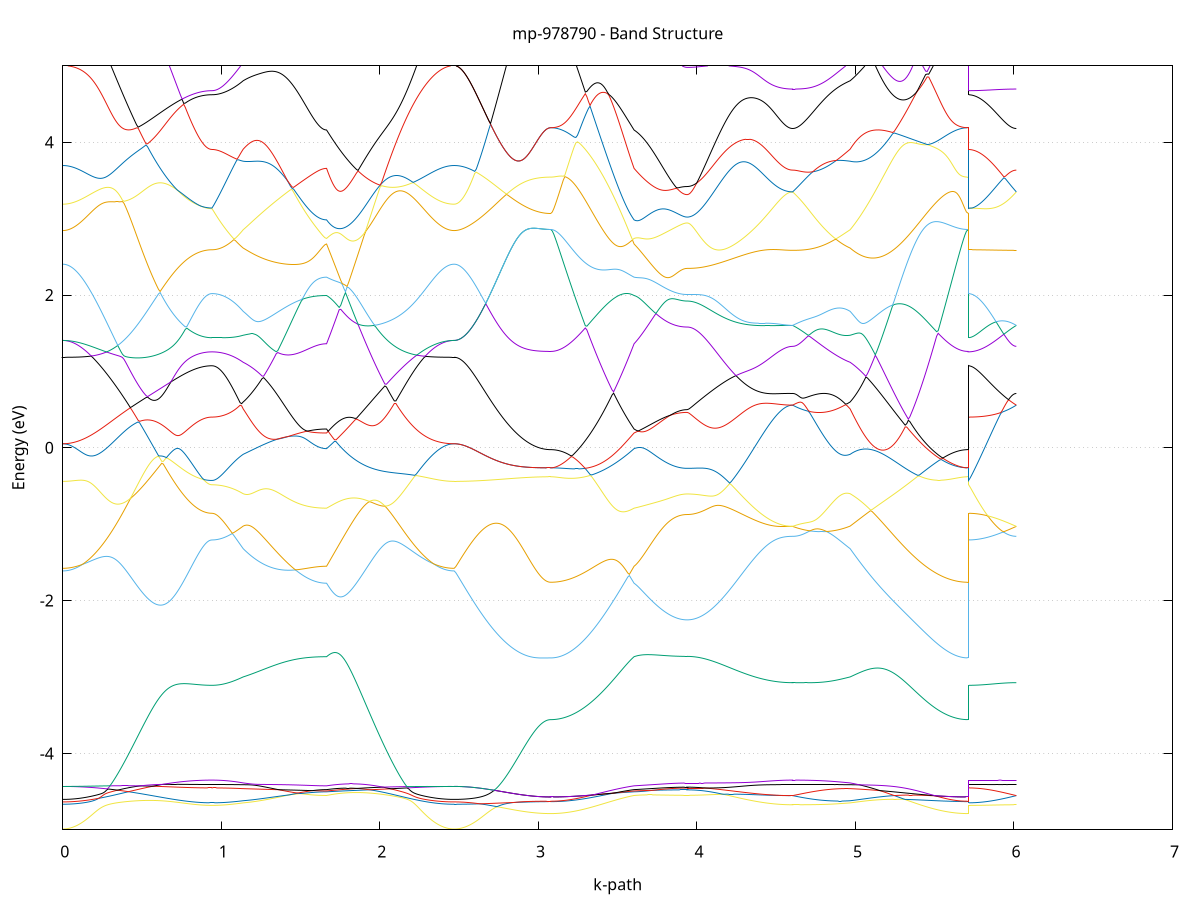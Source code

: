 set title 'mp-978790 - Band Structure'
set xlabel 'k-path'
set ylabel 'Energy (eV)'
set grid y
set yrange [-5:5]
set terminal png size 800,600
set output 'mp-978790_bands_gnuplot.png'
plot '-' using 1:2 with lines notitle, '-' using 1:2 with lines notitle, '-' using 1:2 with lines notitle, '-' using 1:2 with lines notitle, '-' using 1:2 with lines notitle, '-' using 1:2 with lines notitle, '-' using 1:2 with lines notitle, '-' using 1:2 with lines notitle, '-' using 1:2 with lines notitle, '-' using 1:2 with lines notitle, '-' using 1:2 with lines notitle, '-' using 1:2 with lines notitle, '-' using 1:2 with lines notitle, '-' using 1:2 with lines notitle, '-' using 1:2 with lines notitle, '-' using 1:2 with lines notitle, '-' using 1:2 with lines notitle, '-' using 1:2 with lines notitle, '-' using 1:2 with lines notitle, '-' using 1:2 with lines notitle, '-' using 1:2 with lines notitle, '-' using 1:2 with lines notitle, '-' using 1:2 with lines notitle, '-' using 1:2 with lines notitle, '-' using 1:2 with lines notitle, '-' using 1:2 with lines notitle, '-' using 1:2 with lines notitle, '-' using 1:2 with lines notitle, '-' using 1:2 with lines notitle, '-' using 1:2 with lines notitle, '-' using 1:2 with lines notitle, '-' using 1:2 with lines notitle, '-' using 1:2 with lines notitle, '-' using 1:2 with lines notitle, '-' using 1:2 with lines notitle, '-' using 1:2 with lines notitle, '-' using 1:2 with lines notitle, '-' using 1:2 with lines notitle, '-' using 1:2 with lines notitle, '-' using 1:2 with lines notitle, '-' using 1:2 with lines notitle, '-' using 1:2 with lines notitle, '-' using 1:2 with lines notitle, '-' using 1:2 with lines notitle, '-' using 1:2 with lines notitle, '-' using 1:2 with lines notitle, '-' using 1:2 with lines notitle, '-' using 1:2 with lines notitle
0.000000 -40.422330
0.009904 -40.422330
0.019809 -40.422230
0.029713 -40.422130
0.039618 -40.422030
0.049522 -40.421830
0.059427 -40.421630
0.069331 -40.421330
0.079236 -40.421030
0.089140 -40.420630
0.099044 -40.420330
0.108949 -40.419830
0.118853 -40.419430
0.128758 -40.418930
0.138662 -40.418330
0.148567 -40.417730
0.158471 -40.417130
0.168376 -40.416530
0.178280 -40.415830
0.188184 -40.415130
0.198089 -40.414330
0.207993 -40.413530
0.217898 -40.412730
0.227802 -40.411930
0.237707 -40.411030
0.247611 -40.410130
0.257515 -40.409230
0.267420 -40.408230
0.277324 -40.407330
0.287229 -40.406330
0.297133 -40.405330
0.307038 -40.404230
0.316942 -40.403230
0.326847 -40.402130
0.336751 -40.401030
0.346655 -40.399930
0.356560 -40.398830
0.366464 -40.397730
0.376369 -40.396530
0.386273 -40.395430
0.396178 -40.394330
0.406082 -40.393130
0.415987 -40.392030
0.425891 -40.390830
0.435795 -40.389630
0.445700 -40.388530
0.455604 -40.387330
0.465509 -40.386230
0.475413 -40.385030
0.485318 -40.383930
0.495222 -40.382730
0.505127 -40.381630
0.515031 -40.380530
0.524935 -40.379430
0.534840 -40.378330
0.544744 -40.377230
0.554649 -40.376230
0.564553 -40.375130
0.574458 -40.374130
0.584362 -40.373130
0.594266 -40.372130
0.604171 -40.371130
0.614075 -40.370230
0.623980 -40.369330
0.633884 -40.368430
0.643789 -40.367530
0.653693 -40.366630
0.663598 -40.365830
0.673502 -40.365030
0.683406 -40.364230
0.693311 -40.363530
0.703215 -40.362730
0.713120 -40.362030
0.723024 -40.361430
0.732929 -40.360730
0.742833 -40.360130
0.752738 -40.359530
0.762642 -40.359030
0.772546 -40.358430
0.782451 -40.357930
0.792355 -40.357530
0.802260 -40.357030
0.812164 -40.356630
0.822069 -40.356330
0.831973 -40.355930
0.841878 -40.355630
0.851782 -40.355330
0.861686 -40.355030
0.871591 -40.354830
0.881495 -40.354630
0.891400 -40.354530
0.901304 -40.354330
0.911209 -40.354230
0.921113 -40.354130
0.931018 -40.354130
0.940922 -40.354130
0.940922 -40.354130
0.950776 -40.354130
0.960631 -40.354130
0.970485 -40.354130
0.980340 -40.354130
0.990194 -40.354130
1.000048 -40.354130
1.009903 -40.354130
1.019757 -40.354130
1.029612 -40.354130
1.039466 -40.354130
1.049321 -40.354130
1.059175 -40.354130
1.069029 -40.354230
1.078884 -40.354230
1.088738 -40.354230
1.098593 -40.354230
1.108447 -40.354230
1.118301 -40.354230
1.128156 -40.354230
1.138010 -40.354330
1.138010 -40.354330
1.147934 -40.354330
1.157858 -40.354330
1.167782 -40.354430
1.177706 -40.354430
1.187630 -40.354530
1.197554 -40.354630
1.207478 -40.354630
1.217402 -40.354730
1.227326 -40.354830
1.237250 -40.354930
1.247174 -40.355130
1.257098 -40.355230
1.267022 -40.355330
1.276946 -40.355430
1.286870 -40.355630
1.296794 -40.355730
1.306718 -40.355930
1.316642 -40.356030
1.326565 -40.356230
1.336489 -40.356330
1.346413 -40.356530
1.356337 -40.356630
1.366261 -40.356830
1.376185 -40.356930
1.386109 -40.357130
1.396033 -40.357330
1.405957 -40.357430
1.415881 -40.357630
1.425805 -40.357730
1.435729 -40.357830
1.445653 -40.358030
1.455577 -40.358130
1.465501 -40.358330
1.475425 -40.358430
1.485349 -40.358530
1.495273 -40.358630
1.505197 -40.358730
1.515121 -40.358930
1.525045 -40.359030
1.534969 -40.359130
1.544893 -40.359130
1.554817 -40.359230
1.564740 -40.359330
1.574664 -40.359430
1.584588 -40.359430
1.594512 -40.359530
1.604436 -40.359530
1.614360 -40.359630
1.624284 -40.359630
1.634208 -40.359730
1.644132 -40.359730
1.654056 -40.359730
1.663980 -40.359730
1.663980 -40.359730
1.673915 -40.360030
1.683849 -40.360430
1.693784 -40.360830
1.703718 -40.361230
1.713653 -40.361730
1.723587 -40.362230
1.733522 -40.362730
1.743456 -40.363230
1.753391 -40.363730
1.763325 -40.364330
1.773260 -40.364930
1.783194 -40.365530
1.793129 -40.366230
1.803063 -40.366930
1.812998 -40.367630
1.822932 -40.368430
1.832867 -40.369130
1.842801 -40.369930
1.852736 -40.370730
1.862670 -40.371630
1.872605 -40.372530
1.882539 -40.373430
1.892474 -40.374330
1.902408 -40.375330
1.912343 -40.376330
1.922277 -40.377330
1.932212 -40.378330
1.942146 -40.379330
1.952081 -40.380430
1.962015 -40.381430
1.971950 -40.382530
1.981884 -40.383630
1.991819 -40.384830
2.001753 -40.385930
2.011688 -40.387030
2.021622 -40.388230
2.031557 -40.389330
2.041491 -40.390530
2.051426 -40.391630
2.061360 -40.392830
2.071295 -40.393930
2.081229 -40.395130
2.091164 -40.396330
2.101098 -40.397430
2.111033 -40.398530
2.120967 -40.399630
2.130902 -40.400830
2.140836 -40.401930
2.150771 -40.402930
2.160705 -40.404030
2.170640 -40.405130
2.180574 -40.406130
2.190509 -40.407130
2.200443 -40.408130
2.210378 -40.409030
2.220312 -40.410030
2.230247 -40.410930
2.240181 -40.411830
2.250116 -40.412630
2.260050 -40.413430
2.269985 -40.414230
2.279919 -40.415030
2.289854 -40.415730
2.299788 -40.416430
2.309723 -40.417130
2.319657 -40.417730
2.329592 -40.418330
2.339526 -40.418830
2.349461 -40.419330
2.359395 -40.419830
2.369330 -40.420230
2.379264 -40.420630
2.389199 -40.421030
2.399133 -40.421330
2.409068 -40.421630
2.419002 -40.421830
2.428937 -40.422030
2.438871 -40.422130
2.448806 -40.422230
2.458740 -40.422330
2.468675 -40.422330
2.468675 -40.422330
2.478659 -40.422330
2.488642 -40.422230
2.498626 -40.422130
2.508610 -40.421930
2.518593 -40.421730
2.528577 -40.421530
2.538561 -40.421230
2.548545 -40.420830
2.558528 -40.420430
2.568512 -40.420030
2.578496 -40.419530
2.588479 -40.418930
2.598463 -40.418330
2.608447 -40.417730
2.618431 -40.417030
2.628414 -40.416330
2.638398 -40.415630
2.648382 -40.414830
2.658366 -40.413930
2.668349 -40.413030
2.678333 -40.412130
2.688317 -40.411130
2.698300 -40.410130
2.708284 -40.409130
2.718268 -40.408030
2.728252 -40.406830
2.738235 -40.405730
2.748219 -40.404530
2.758203 -40.403230
2.768186 -40.402030
2.778170 -40.400730
2.788154 -40.399330
2.798138 -40.397930
2.808121 -40.396530
2.818105 -40.395130
2.828089 -40.393730
2.838072 -40.392230
2.848056 -40.390630
2.858040 -40.389130
2.868024 -40.387530
2.878007 -40.386030
2.887991 -40.384330
2.897975 -40.382730
2.907959 -40.381130
2.917942 -40.379430
2.927926 -40.377730
2.937910 -40.376030
2.947893 -40.374330
2.957877 -40.372630
2.967861 -40.370930
2.977845 -40.369230
2.987828 -40.367530
2.997812 -40.365830
3.007796 -40.364130
3.017779 -40.362530
3.027763 -40.360930
3.037747 -40.359530
3.047731 -40.358130
3.057714 -40.357030
3.067698 -40.356330
3.077682 -40.356030
3.077682 -40.356030
3.087606 -40.356030
3.097530 -40.356030
3.107454 -40.356030
3.117378 -40.356030
3.127302 -40.356030
3.137226 -40.356030
3.147149 -40.356030
3.157073 -40.356030
3.166997 -40.356030
3.176921 -40.356030
3.186845 -40.356030
3.196769 -40.356030
3.206693 -40.355930
3.216617 -40.355930
3.226541 -40.355930
3.236465 -40.355930
3.246389 -40.355930
3.256313 -40.355930
3.266237 -40.355930
3.276161 -40.355930
3.286085 -40.355930
3.296009 -40.355930
3.305933 -40.355930
3.315857 -40.355930
3.325781 -40.355930
3.335705 -40.355930
3.345629 -40.355930
3.355553 -40.356030
3.365477 -40.356030
3.375401 -40.356030
3.385325 -40.356130
3.395248 -40.356130
3.405172 -40.356230
3.415096 -40.356230
3.425020 -40.356330
3.434944 -40.356430
3.444868 -40.356530
3.454792 -40.356630
3.464716 -40.356730
3.474640 -40.356830
3.484564 -40.356930
3.494488 -40.357130
3.504412 -40.357230
3.514336 -40.357430
3.524260 -40.357630
3.534184 -40.357830
3.544108 -40.358030
3.554032 -40.358230
3.563956 -40.358530
3.573880 -40.358830
3.583804 -40.359030
3.593728 -40.359430
3.603652 -40.359730
3.603652 -40.359730
3.613501 -40.359830
3.623350 -40.360030
3.633200 -40.360230
3.643049 -40.360530
3.652899 -40.360730
3.662748 -40.361030
3.672597 -40.361330
3.682447 -40.361530
3.692296 -40.361830
3.702146 -40.362130
3.711995 -40.362430
3.721844 -40.362830
3.731694 -40.363130
3.741543 -40.363430
3.751393 -40.363730
3.761242 -40.364030
3.771091 -40.364230
3.780941 -40.364530
3.790790 -40.364830
3.800640 -40.365030
3.810489 -40.365330
3.820338 -40.365530
3.830188 -40.365730
3.840037 -40.365930
3.849886 -40.366130
3.859736 -40.366330
3.869585 -40.366430
3.879435 -40.366530
3.889284 -40.366630
3.899133 -40.366730
3.908983 -40.366830
3.918832 -40.366930
3.928682 -40.366930
3.938531 -40.366930
3.938531 -40.366930
3.948461 -40.366930
3.958392 -40.366930
3.968322 -40.366830
3.978252 -40.366830
3.988183 -40.366730
3.998113 -40.366730
4.008043 -40.366630
4.017974 -40.366530
4.027904 -40.366430
4.037834 -40.366330
4.047765 -40.366130
4.057695 -40.366030
4.067625 -40.365830
4.077556 -40.365730
4.087486 -40.365530
4.097416 -40.365330
4.107347 -40.365130
4.117277 -40.364930
4.127207 -40.364730
4.137138 -40.364530
4.147068 -40.364230
4.156998 -40.364030
4.166929 -40.363830
4.176859 -40.363530
4.186789 -40.363230
4.196720 -40.363030
4.206650 -40.362730
4.216580 -40.362430
4.226511 -40.362130
4.236441 -40.361830
4.246371 -40.361530
4.256302 -40.361330
4.266232 -40.361030
4.276162 -40.360730
4.286093 -40.360430
4.296023 -40.360130
4.305953 -40.359830
4.315884 -40.359530
4.325814 -40.359230
4.335744 -40.358930
4.345675 -40.358630
4.355605 -40.358330
4.365535 -40.358030
4.375466 -40.357730
4.385396 -40.357430
4.395326 -40.357230
4.405257 -40.356930
4.415187 -40.356730
4.425117 -40.356430
4.435048 -40.356230
4.444978 -40.356030
4.454908 -40.355730
4.464839 -40.355530
4.474769 -40.355330
4.484699 -40.355230
4.494630 -40.355030
4.504560 -40.354830
4.514490 -40.354730
4.524421 -40.354630
4.534351 -40.354530
4.544281 -40.354430
4.554212 -40.354330
4.564142 -40.354230
4.574072 -40.354230
4.584003 -40.354130
4.593933 -40.354130
4.603863 -40.354130
4.603863 -40.354130
4.613667 -40.354130
4.623470 -40.354130
4.633273 -40.354130
4.643076 -40.354130
4.652880 -40.354130
4.662683 -40.354130
4.672486 -40.354230
4.682289 -40.354230
4.692093 -40.354230
4.701896 -40.354230
4.711699 -40.354230
4.721502 -40.354330
4.731306 -40.354330
4.741109 -40.354330
4.750912 -40.354330
4.760715 -40.354330
4.770519 -40.354330
4.780322 -40.354330
4.790125 -40.354330
4.799928 -40.354330
4.809732 -40.354430
4.819535 -40.354430
4.829338 -40.354330
4.839142 -40.354330
4.848945 -40.354330
4.858748 -40.354330
4.868551 -40.354330
4.878355 -40.354330
4.888158 -40.354330
4.897961 -40.354330
4.907764 -40.354330
4.917568 -40.354330
4.927371 -40.354330
4.937174 -40.354330
4.946977 -40.354330
4.956781 -40.354330
4.966584 -40.354330
4.966584 -40.354330
4.976502 -40.354330
4.986419 -40.354330
4.996337 -40.354330
5.006255 -40.354330
5.016173 -40.354430
5.026091 -40.354430
5.036008 -40.354430
5.045926 -40.354430
5.055844 -40.354530
5.065762 -40.354530
5.075679 -40.354530
5.085597 -40.354530
5.095515 -40.354630
5.105433 -40.354630
5.115351 -40.354630
5.125268 -40.354630
5.135186 -40.354730
5.145104 -40.354730
5.155022 -40.354730
5.164939 -40.354830
5.174857 -40.354830
5.184775 -40.354830
5.194693 -40.354930
5.204611 -40.354930
5.214528 -40.354930
5.224446 -40.355030
5.234364 -40.355030
5.244282 -40.355030
5.254200 -40.355030
5.264117 -40.355130
5.274035 -40.355130
5.283953 -40.355130
5.293871 -40.355230
5.303788 -40.355230
5.313706 -40.355230
5.323624 -40.355330
5.333542 -40.355330
5.343460 -40.355330
5.353377 -40.355430
5.363295 -40.355430
5.373213 -40.355430
5.383131 -40.355530
5.393048 -40.355530
5.402966 -40.355530
5.412884 -40.355530
5.422802 -40.355630
5.432720 -40.355630
5.442637 -40.355630
5.452555 -40.355730
5.462473 -40.355730
5.472391 -40.355730
5.482309 -40.355730
5.492226 -40.355830
5.502144 -40.355830
5.512062 -40.355830
5.521980 -40.355830
5.531897 -40.355830
5.541815 -40.355930
5.551733 -40.355930
5.561651 -40.355930
5.571569 -40.355930
5.581486 -40.355930
5.591404 -40.355930
5.601322 -40.356030
5.611240 -40.356030
5.621157 -40.356030
5.631075 -40.356030
5.640993 -40.356030
5.650911 -40.356030
5.660829 -40.356030
5.670746 -40.356030
5.680664 -40.356030
5.690582 -40.356030
5.700500 -40.356030
5.710418 -40.356030
5.710418 -40.354130
5.720240 -40.354130
5.730063 -40.354130
5.739886 -40.354130
5.749708 -40.354130
5.759531 -40.354130
5.769354 -40.354130
5.779176 -40.354130
5.788999 -40.354130
5.798822 -40.354130
5.808644 -40.354130
5.818467 -40.354130
5.828290 -40.354130
5.838113 -40.354130
5.847935 -40.354130
5.857758 -40.354130
5.867581 -40.354130
5.877403 -40.354130
5.887226 -40.354130
5.897049 -40.354130
5.906871 -40.354130
5.916694 -40.354130
5.926517 -40.354130
5.936339 -40.354130
5.946162 -40.354130
5.955985 -40.354130
5.965808 -40.354130
5.975630 -40.354130
5.985453 -40.354130
5.995276 -40.354130
6.005098 -40.354130
6.014921 -40.354130
e
0.000000 -40.275730
0.009904 -40.275730
0.019809 -40.275730
0.029713 -40.275730
0.039618 -40.275730
0.049522 -40.275630
0.059427 -40.275630
0.069331 -40.275530
0.079236 -40.275530
0.089140 -40.275430
0.099044 -40.275430
0.108949 -40.275330
0.118853 -40.275230
0.128758 -40.275130
0.138662 -40.275030
0.148567 -40.274930
0.158471 -40.274830
0.168376 -40.274730
0.178280 -40.274630
0.188184 -40.274530
0.198089 -40.274330
0.207993 -40.274230
0.217898 -40.274030
0.227802 -40.273930
0.237707 -40.273730
0.247611 -40.273530
0.257515 -40.273330
0.267420 -40.273230
0.277324 -40.273030
0.287229 -40.272830
0.297133 -40.272530
0.307038 -40.272330
0.316942 -40.272130
0.326847 -40.271930
0.336751 -40.271630
0.346655 -40.271430
0.356560 -40.271130
0.366464 -40.270930
0.376369 -40.270630
0.386273 -40.270330
0.396178 -40.270030
0.406082 -40.269730
0.415987 -40.269430
0.425891 -40.269130
0.435795 -40.268830
0.445700 -40.268530
0.455604 -40.268230
0.465509 -40.267830
0.475413 -40.267530
0.485318 -40.267130
0.495222 -40.266830
0.505127 -40.266430
0.515031 -40.266130
0.524935 -40.265730
0.534840 -40.265330
0.544744 -40.264930
0.554649 -40.264630
0.564553 -40.264230
0.574458 -40.263830
0.584362 -40.263430
0.594266 -40.263030
0.604171 -40.262630
0.614075 -40.262230
0.623980 -40.261930
0.633884 -40.261530
0.643789 -40.261130
0.653693 -40.260730
0.663598 -40.260330
0.673502 -40.259930
0.683406 -40.259630
0.693311 -40.259230
0.703215 -40.258830
0.713120 -40.258530
0.723024 -40.258130
0.732929 -40.257830
0.742833 -40.257530
0.752738 -40.257130
0.762642 -40.256830
0.772546 -40.256530
0.782451 -40.256330
0.792355 -40.256030
0.802260 -40.255730
0.812164 -40.255530
0.822069 -40.255330
0.831973 -40.255130
0.841878 -40.254930
0.851782 -40.254730
0.861686 -40.254530
0.871591 -40.254430
0.881495 -40.254330
0.891400 -40.254130
0.901304 -40.254130
0.911209 -40.254030
0.921113 -40.253930
0.931018 -40.253930
0.940922 -40.253930
0.940922 -40.253930
0.950776 -40.253930
0.960631 -40.253830
0.970485 -40.253930
0.980340 -40.254030
0.990194 -40.254230
1.000048 -40.254530
1.009903 -40.254830
1.019757 -40.255230
1.029612 -40.255630
1.039466 -40.256130
1.049321 -40.256630
1.059175 -40.257130
1.069029 -40.257730
1.078884 -40.258430
1.088738 -40.259030
1.098593 -40.259830
1.108447 -40.260530
1.118301 -40.261330
1.128156 -40.262230
1.138010 -40.263130
1.138010 -40.263130
1.147934 -40.263730
1.157858 -40.264430
1.167782 -40.265030
1.177706 -40.265630
1.187630 -40.266330
1.197554 -40.266930
1.207478 -40.267530
1.217402 -40.268130
1.227326 -40.268730
1.237250 -40.269330
1.247174 -40.269930
1.257098 -40.270430
1.267022 -40.271030
1.276946 -40.271630
1.286870 -40.272130
1.296794 -40.272730
1.306718 -40.273230
1.316642 -40.273730
1.326565 -40.274230
1.336489 -40.274730
1.346413 -40.275230
1.356337 -40.275730
1.366261 -40.276130
1.376185 -40.276630
1.386109 -40.277030
1.396033 -40.277530
1.405957 -40.277930
1.415881 -40.278330
1.425805 -40.278630
1.435729 -40.279030
1.445653 -40.279430
1.455577 -40.279730
1.465501 -40.280130
1.475425 -40.280430
1.485349 -40.280730
1.495273 -40.281030
1.505197 -40.281230
1.515121 -40.281530
1.525045 -40.281730
1.534969 -40.281930
1.544893 -40.282130
1.554817 -40.282330
1.564740 -40.282530
1.574664 -40.282730
1.584588 -40.282830
1.594512 -40.282930
1.604436 -40.283030
1.614360 -40.283130
1.624284 -40.283230
1.634208 -40.283330
1.644132 -40.283330
1.654056 -40.283330
1.663980 -40.283430
1.663980 -40.283430
1.673915 -40.281430
1.683849 -40.279430
1.693784 -40.277430
1.703718 -40.275430
1.713653 -40.273430
1.723587 -40.271430
1.733522 -40.269330
1.743456 -40.267330
1.753391 -40.265330
1.763325 -40.263230
1.773260 -40.261130
1.783194 -40.259130
1.793129 -40.257030
1.803063 -40.255030
1.812998 -40.252930
1.822932 -40.250830
1.832867 -40.248830
1.842801 -40.248030
1.852736 -40.249230
1.862670 -40.250430
1.872605 -40.251530
1.882539 -40.252730
1.892474 -40.253830
1.902408 -40.254830
1.912343 -40.255830
1.922277 -40.256830
1.932212 -40.257830
1.942146 -40.258730
1.952081 -40.259630
1.962015 -40.260430
1.971950 -40.261230
1.981884 -40.262030
1.991819 -40.262830
2.001753 -40.263530
2.011688 -40.264230
2.021622 -40.264930
2.031557 -40.265530
2.041491 -40.266130
2.051426 -40.266730
2.061360 -40.267330
2.071295 -40.267830
2.081229 -40.268330
2.091164 -40.268830
2.101098 -40.269230
2.111033 -40.269730
2.120967 -40.270130
2.130902 -40.270530
2.140836 -40.270930
2.150771 -40.271230
2.160705 -40.271530
2.170640 -40.271930
2.180574 -40.272230
2.190509 -40.272430
2.200443 -40.272730
2.210378 -40.273030
2.220312 -40.273230
2.230247 -40.273430
2.240181 -40.273630
2.250116 -40.273830
2.260050 -40.274030
2.269985 -40.274230
2.279919 -40.274330
2.289854 -40.274530
2.299788 -40.274630
2.309723 -40.274830
2.319657 -40.274930
2.329592 -40.275030
2.339526 -40.275130
2.349461 -40.275230
2.359395 -40.275330
2.369330 -40.275430
2.379264 -40.275430
2.389199 -40.275530
2.399133 -40.275530
2.409068 -40.275630
2.419002 -40.275630
2.428937 -40.275730
2.438871 -40.275730
2.448806 -40.275730
2.458740 -40.275730
2.468675 -40.275730
2.468675 -40.275730
2.478659 -40.275730
2.488642 -40.275830
2.498626 -40.275930
2.508610 -40.276130
2.518593 -40.276330
2.528577 -40.276630
2.538561 -40.276930
2.548545 -40.277330
2.558528 -40.277730
2.568512 -40.278130
2.578496 -40.278630
2.588479 -40.279230
2.598463 -40.279830
2.608447 -40.280430
2.618431 -40.281130
2.628414 -40.281930
2.638398 -40.282730
2.648382 -40.283530
2.658366 -40.284430
2.668349 -40.285330
2.678333 -40.286230
2.688317 -40.287230
2.698300 -40.288230
2.708284 -40.289330
2.718268 -40.290430
2.728252 -40.291630
2.738235 -40.292830
2.748219 -40.294030
2.758203 -40.295330
2.768186 -40.296630
2.778170 -40.297930
2.788154 -40.299330
2.798138 -40.300730
2.808121 -40.302130
2.818105 -40.303630
2.828089 -40.305030
2.838072 -40.306630
2.848056 -40.308130
2.858040 -40.309730
2.868024 -40.311230
2.878007 -40.312930
2.887991 -40.314530
2.897975 -40.316130
2.907959 -40.317830
2.917942 -40.319530
2.927926 -40.321230
2.937910 -40.322930
2.947893 -40.324630
2.957877 -40.326330
2.967861 -40.328130
2.977845 -40.329830
2.987828 -40.331530
2.997812 -40.333230
3.007796 -40.334930
3.017779 -40.336530
3.027763 -40.338130
3.037747 -40.339630
3.047731 -40.340930
3.057714 -40.342030
3.067698 -40.342830
3.077682 -40.343030
3.077682 -40.343030
3.087606 -40.343030
3.097530 -40.342930
3.107454 -40.342830
3.117378 -40.342630
3.127302 -40.342430
3.137226 -40.342230
3.147149 -40.341930
3.157073 -40.341530
3.166997 -40.341130
3.176921 -40.340630
3.186845 -40.340130
3.196769 -40.339630
3.206693 -40.339030
3.216617 -40.338330
3.226541 -40.337630
3.236465 -40.336930
3.246389 -40.336130
3.256313 -40.335330
3.266237 -40.334430
3.276161 -40.333530
3.286085 -40.332630
3.296009 -40.331630
3.305933 -40.330530
3.315857 -40.329430
3.325781 -40.328330
3.335705 -40.327230
3.345629 -40.326030
3.355553 -40.324730
3.365477 -40.323430
3.375401 -40.322130
3.385325 -40.320830
3.395248 -40.319430
3.405172 -40.318030
3.415096 -40.316530
3.425020 -40.315030
3.434944 -40.313530
3.444868 -40.311930
3.454792 -40.310330
3.464716 -40.308730
3.474640 -40.307130
3.484564 -40.305430
3.494488 -40.303730
3.504412 -40.301930
3.514336 -40.300230
3.524260 -40.298430
3.534184 -40.296630
3.544108 -40.294830
3.554032 -40.292930
3.563956 -40.291030
3.573880 -40.289130
3.583804 -40.287230
3.593728 -40.285330
3.603652 -40.283430
3.603652 -40.283430
3.613501 -40.282530
3.623350 -40.281730
3.633200 -40.280830
3.643049 -40.279930
3.652899 -40.279030
3.662748 -40.278030
3.672597 -40.277130
3.682447 -40.276130
3.692296 -40.275130
3.702146 -40.274130
3.711995 -40.273130
3.721844 -40.272130
3.731694 -40.271130
3.741543 -40.270130
3.751393 -40.269130
3.761242 -40.268130
3.771091 -40.267130
3.780941 -40.266130
3.790790 -40.265130
3.800640 -40.264230
3.810489 -40.263230
3.820338 -40.262330
3.830188 -40.261430
3.840037 -40.260530
3.849886 -40.259730
3.859736 -40.258830
3.869585 -40.258130
3.879435 -40.257430
3.889284 -40.256730
3.899133 -40.256230
3.908983 -40.255730
3.918832 -40.255430
3.928682 -40.255130
3.938531 -40.255130
3.938531 -40.255130
3.948461 -40.255130
3.958392 -40.255130
3.968322 -40.255130
3.978252 -40.255130
3.988183 -40.255130
3.998113 -40.255030
4.008043 -40.255030
4.017974 -40.255030
4.027904 -40.255030
4.037834 -40.255030
4.047765 -40.255030
4.057695 -40.255030
4.067625 -40.255030
4.077556 -40.254930
4.087486 -40.254930
4.097416 -40.254930
4.107347 -40.254930
4.117277 -40.254930
4.127207 -40.254830
4.137138 -40.254830
4.147068 -40.254830
4.156998 -40.254830
4.166929 -40.254730
4.176859 -40.254730
4.186789 -40.254730
4.196720 -40.254630
4.206650 -40.254630
4.216580 -40.254630
4.226511 -40.254630
4.236441 -40.254530
4.246371 -40.254530
4.256302 -40.254530
4.266232 -40.254430
4.276162 -40.254430
4.286093 -40.254430
4.296023 -40.254330
4.305953 -40.254330
4.315884 -40.254330
4.325814 -40.254330
4.335744 -40.254230
4.345675 -40.254230
4.355605 -40.254230
4.365535 -40.254130
4.375466 -40.254130
4.385396 -40.254130
4.395326 -40.254130
4.405257 -40.254030
4.415187 -40.254030
4.425117 -40.254030
4.435048 -40.254030
4.444978 -40.253930
4.454908 -40.253930
4.464839 -40.253930
4.474769 -40.253930
4.484699 -40.253930
4.494630 -40.253930
4.504560 -40.253830
4.514490 -40.253830
4.524421 -40.253830
4.534351 -40.253830
4.544281 -40.253830
4.554212 -40.253830
4.564142 -40.253830
4.574072 -40.253830
4.584003 -40.253830
4.593933 -40.253830
4.603863 -40.253830
4.603863 -40.253830
4.613667 -40.253830
4.623470 -40.253830
4.633273 -40.253830
4.643076 -40.253830
4.652880 -40.253930
4.662683 -40.253930
4.672486 -40.254030
4.682289 -40.254130
4.692093 -40.254230
4.701896 -40.254330
4.711699 -40.254430
4.721502 -40.254630
4.731306 -40.254730
4.741109 -40.254930
4.750912 -40.255130
4.760715 -40.255330
4.770519 -40.255530
4.780322 -40.255830
4.790125 -40.256030
4.799928 -40.256330
4.809732 -40.256630
4.819535 -40.256930
4.829338 -40.257230
4.839142 -40.257530
4.848945 -40.257930
4.858748 -40.258230
4.868551 -40.258630
4.878355 -40.259030
4.888158 -40.259430
4.897961 -40.259830
4.907764 -40.260330
4.917568 -40.260730
4.927371 -40.261230
4.937174 -40.261630
4.946977 -40.262130
4.956781 -40.262630
4.966584 -40.263130
4.966584 -40.263130
4.976502 -40.264030
4.986419 -40.265030
4.996337 -40.266030
5.006255 -40.267030
5.016173 -40.268130
5.026091 -40.269230
5.036008 -40.270430
5.045926 -40.271530
5.055844 -40.272830
5.065762 -40.274030
5.075679 -40.275230
5.085597 -40.276530
5.095515 -40.277830
5.105433 -40.279230
5.115351 -40.280530
5.125268 -40.281930
5.135186 -40.283330
5.145104 -40.284730
5.155022 -40.286130
5.164939 -40.287530
5.174857 -40.289030
5.184775 -40.290430
5.194693 -40.291930
5.204611 -40.293430
5.214528 -40.294830
5.224446 -40.296330
5.234364 -40.297830
5.244282 -40.299330
5.254200 -40.300830
5.264117 -40.302230
5.274035 -40.303730
5.283953 -40.305230
5.293871 -40.306630
5.303788 -40.308130
5.313706 -40.309530
5.323624 -40.310930
5.333542 -40.312330
5.343460 -40.313730
5.353377 -40.315130
5.363295 -40.316530
5.373213 -40.317830
5.383131 -40.319130
5.393048 -40.320430
5.402966 -40.321730
5.412884 -40.322930
5.422802 -40.324230
5.432720 -40.325330
5.442637 -40.326530
5.452555 -40.327630
5.462473 -40.328730
5.472391 -40.329830
5.482309 -40.330830
5.492226 -40.331830
5.502144 -40.332830
5.512062 -40.333730
5.521980 -40.334630
5.531897 -40.335430
5.541815 -40.336230
5.551733 -40.337030
5.561651 -40.337730
5.571569 -40.338430
5.581486 -40.339030
5.591404 -40.339630
5.601322 -40.340130
5.611240 -40.340630
5.621157 -40.341130
5.631075 -40.341530
5.640993 -40.341930
5.650911 -40.342230
5.660829 -40.342430
5.670746 -40.342630
5.680664 -40.342830
5.690582 -40.342930
5.700500 -40.343030
5.710418 -40.343030
5.710418 -40.253930
5.720240 -40.253930
5.730063 -40.253930
5.739886 -40.253930
5.749708 -40.253930
5.759531 -40.253930
5.769354 -40.253930
5.779176 -40.253930
5.788999 -40.253930
5.798822 -40.253930
5.808644 -40.253930
5.818467 -40.253930
5.828290 -40.253930
5.838113 -40.253930
5.847935 -40.253930
5.857758 -40.253930
5.867581 -40.253930
5.877403 -40.253930
5.887226 -40.253930
5.897049 -40.253830
5.906871 -40.253830
5.916694 -40.253830
5.926517 -40.253830
5.936339 -40.253830
5.946162 -40.253830
5.955985 -40.253830
5.965808 -40.253830
5.975630 -40.253830
5.985453 -40.253830
5.995276 -40.253830
6.005098 -40.253830
6.014921 -40.253830
e
0.000000 -40.167130
0.009904 -40.167130
0.019809 -40.167130
0.029713 -40.167330
0.039618 -40.167430
0.049522 -40.167630
0.059427 -40.167930
0.069331 -40.168230
0.079236 -40.168630
0.089140 -40.169030
0.099044 -40.169430
0.108949 -40.169930
0.118853 -40.170530
0.128758 -40.171030
0.138662 -40.171730
0.148567 -40.172330
0.158471 -40.173030
0.168376 -40.173830
0.178280 -40.174630
0.188184 -40.175430
0.198089 -40.176330
0.207993 -40.177230
0.217898 -40.178130
0.227802 -40.179130
0.237707 -40.180130
0.247611 -40.181230
0.257515 -40.182230
0.267420 -40.183430
0.277324 -40.184530
0.287229 -40.185730
0.297133 -40.186930
0.307038 -40.188130
0.316942 -40.189330
0.326847 -40.190630
0.336751 -40.191930
0.346655 -40.193230
0.356560 -40.194530
0.366464 -40.195930
0.376369 -40.197230
0.386273 -40.198630
0.396178 -40.200030
0.406082 -40.201430
0.415987 -40.202830
0.425891 -40.204230
0.435795 -40.205630
0.445700 -40.207030
0.455604 -40.208530
0.465509 -40.209930
0.475413 -40.211330
0.485318 -40.212830
0.495222 -40.214230
0.505127 -40.215630
0.515031 -40.217030
0.524935 -40.218430
0.534840 -40.219830
0.544744 -40.221230
0.554649 -40.222630
0.564553 -40.224030
0.574458 -40.225330
0.584362 -40.226630
0.594266 -40.228030
0.604171 -40.229330
0.614075 -40.230530
0.623980 -40.231830
0.633884 -40.233030
0.643789 -40.234230
0.653693 -40.235430
0.663598 -40.236530
0.673502 -40.237730
0.683406 -40.238730
0.693311 -40.239830
0.703215 -40.240830
0.713120 -40.241830
0.723024 -40.242830
0.732929 -40.243730
0.742833 -40.244630
0.752738 -40.245530
0.762642 -40.246330
0.772546 -40.247030
0.782451 -40.247830
0.792355 -40.248530
0.802260 -40.249130
0.812164 -40.249730
0.822069 -40.250330
0.831973 -40.250830
0.841878 -40.251330
0.851782 -40.251830
0.861686 -40.252130
0.871591 -40.252530
0.881495 -40.252830
0.891400 -40.253130
0.901304 -40.253330
0.911209 -40.253430
0.921113 -40.253530
0.931018 -40.253630
0.940922 -40.253630
0.940922 -40.253630
0.950776 -40.253730
0.960631 -40.253730
0.970485 -40.253730
0.980340 -40.253530
0.990194 -40.253330
1.000048 -40.253130
1.009903 -40.252830
1.019757 -40.252430
1.029612 -40.252030
1.039466 -40.251630
1.049321 -40.251130
1.059175 -40.250630
1.069029 -40.250030
1.078884 -40.249430
1.088738 -40.248830
1.098593 -40.248130
1.108447 -40.247430
1.118301 -40.246630
1.128156 -40.245830
1.138010 -40.245030
1.138010 -40.245030
1.147934 -40.244330
1.157858 -40.243730
1.167782 -40.243130
1.177706 -40.242530
1.187630 -40.241830
1.197554 -40.241230
1.207478 -40.240630
1.217402 -40.239930
1.227326 -40.239330
1.237250 -40.238630
1.247174 -40.238030
1.257098 -40.237430
1.267022 -40.236730
1.276946 -40.236130
1.286870 -40.235530
1.296794 -40.234930
1.306718 -40.234330
1.316642 -40.233730
1.326565 -40.233130
1.336489 -40.232530
1.346413 -40.231930
1.356337 -40.231430
1.366261 -40.230830
1.376185 -40.230330
1.386109 -40.229830
1.396033 -40.229330
1.405957 -40.228830
1.415881 -40.228330
1.425805 -40.227830
1.435729 -40.227330
1.445653 -40.226930
1.455577 -40.226530
1.465501 -40.226130
1.475425 -40.225730
1.485349 -40.225330
1.495273 -40.225030
1.505197 -40.224630
1.515121 -40.224330
1.525045 -40.224030
1.534969 -40.223730
1.544893 -40.223530
1.554817 -40.223230
1.564740 -40.223030
1.574664 -40.222830
1.584588 -40.222630
1.594512 -40.222530
1.604436 -40.222330
1.614360 -40.222230
1.624284 -40.222130
1.634208 -40.222130
1.644132 -40.222030
1.654056 -40.222030
1.663980 -40.222030
1.663980 -40.222030
1.673915 -40.223530
1.683849 -40.225130
1.693784 -40.226730
1.703718 -40.228230
1.713653 -40.229830
1.723587 -40.231330
1.733522 -40.232830
1.743456 -40.234330
1.753391 -40.235830
1.763325 -40.237230
1.773260 -40.238730
1.783194 -40.240130
1.793129 -40.241530
1.803063 -40.242830
1.812998 -40.244230
1.822932 -40.245530
1.832867 -40.246830
1.842801 -40.246730
1.852736 -40.244730
1.862670 -40.242630
1.872605 -40.240630
1.882539 -40.238530
1.892474 -40.236530
1.902408 -40.234530
1.912343 -40.232530
1.922277 -40.230530
1.932212 -40.228530
1.942146 -40.226630
1.952081 -40.224630
1.962015 -40.222730
1.971950 -40.220830
1.981884 -40.218930
1.991819 -40.217030
2.001753 -40.215230
2.011688 -40.213430
2.021622 -40.211630
2.031557 -40.209830
2.041491 -40.208030
2.051426 -40.206330
2.061360 -40.204630
2.071295 -40.202930
2.081229 -40.201330
2.091164 -40.199730
2.101098 -40.198130
2.111033 -40.196530
2.120967 -40.195030
2.130902 -40.193530
2.140836 -40.192030
2.150771 -40.190630
2.160705 -40.189230
2.170640 -40.187930
2.180574 -40.186630
2.190509 -40.185330
2.200443 -40.184130
2.210378 -40.182930
2.220312 -40.181730
2.230247 -40.180630
2.240181 -40.179530
2.250116 -40.178530
2.260050 -40.177530
2.269985 -40.176530
2.279919 -40.175630
2.289854 -40.174830
2.299788 -40.173930
2.309723 -40.173230
2.319657 -40.172430
2.329592 -40.171730
2.339526 -40.171130
2.349461 -40.170530
2.359395 -40.170030
2.369330 -40.169530
2.379264 -40.169030
2.389199 -40.168630
2.399133 -40.168230
2.409068 -40.167930
2.419002 -40.167730
2.428937 -40.167430
2.438871 -40.167330
2.448806 -40.167130
2.458740 -40.167130
2.468675 -40.167130
2.468675 -40.167130
2.478659 -40.167130
2.488642 -40.167130
2.498626 -40.167130
2.508610 -40.167130
2.518593 -40.167130
2.528577 -40.167130
2.538561 -40.167130
2.548545 -40.167130
2.558528 -40.167130
2.568512 -40.167130
2.578496 -40.167130
2.588479 -40.167130
2.598463 -40.167130
2.608447 -40.167130
2.618431 -40.167130
2.628414 -40.167130
2.638398 -40.167130
2.648382 -40.167130
2.658366 -40.167130
2.668349 -40.167130
2.678333 -40.167130
2.688317 -40.167130
2.698300 -40.167130
2.708284 -40.167130
2.718268 -40.167130
2.728252 -40.167130
2.738235 -40.167130
2.748219 -40.167130
2.758203 -40.167230
2.768186 -40.167230
2.778170 -40.167230
2.788154 -40.167230
2.798138 -40.167230
2.808121 -40.167230
2.818105 -40.167230
2.828089 -40.167230
2.838072 -40.167230
2.848056 -40.167230
2.858040 -40.167230
2.868024 -40.167230
2.878007 -40.167230
2.887991 -40.167230
2.897975 -40.167230
2.907959 -40.167230
2.917942 -40.167230
2.927926 -40.167230
2.937910 -40.167230
2.947893 -40.167330
2.957877 -40.167330
2.967861 -40.167330
2.977845 -40.167330
2.987828 -40.167330
2.997812 -40.167330
3.007796 -40.167330
3.017779 -40.167330
3.027763 -40.167330
3.037747 -40.167330
3.047731 -40.167330
3.057714 -40.167330
3.067698 -40.167330
3.077682 -40.167330
3.077682 -40.167330
3.087606 -40.167330
3.097530 -40.167430
3.107454 -40.167530
3.117378 -40.167730
3.127302 -40.167930
3.137226 -40.168130
3.147149 -40.168530
3.157073 -40.168830
3.166997 -40.169230
3.176921 -40.169730
3.186845 -40.170230
3.196769 -40.170730
3.206693 -40.171330
3.216617 -40.171930
3.226541 -40.172630
3.236465 -40.173330
3.246389 -40.174130
3.256313 -40.174930
3.266237 -40.175830
3.276161 -40.176630
3.286085 -40.177630
3.296009 -40.178530
3.305933 -40.179630
3.315857 -40.180630
3.325781 -40.181730
3.335705 -40.182830
3.345629 -40.184030
3.355553 -40.185130
3.365477 -40.186430
3.375401 -40.187630
3.385325 -40.188930
3.395248 -40.190230
3.405172 -40.191530
3.415096 -40.192930
3.425020 -40.194330
3.434944 -40.195730
3.444868 -40.197130
3.454792 -40.198630
3.464716 -40.200130
3.474640 -40.201630
3.484564 -40.203130
3.494488 -40.204630
3.504412 -40.206230
3.514336 -40.207730
3.524260 -40.209330
3.534184 -40.210930
3.544108 -40.212430
3.554032 -40.214030
3.563956 -40.215630
3.573880 -40.217230
3.583804 -40.218830
3.593728 -40.220430
3.603652 -40.222030
3.603652 -40.222030
3.613501 -40.222630
3.623350 -40.223330
3.633200 -40.223930
3.643049 -40.224630
3.652899 -40.225330
3.662748 -40.225930
3.672597 -40.226630
3.682447 -40.227330
3.692296 -40.227930
3.702146 -40.228630
3.711995 -40.229330
3.721844 -40.230030
3.731694 -40.230730
3.741543 -40.231430
3.751393 -40.232130
3.761242 -40.232830
3.771091 -40.233530
3.780941 -40.234230
3.790790 -40.234930
3.800640 -40.235630
3.810489 -40.236330
3.820338 -40.236930
3.830188 -40.237630
3.840037 -40.238330
3.849886 -40.239030
3.859736 -40.239630
3.869585 -40.240230
3.879435 -40.240830
3.889284 -40.241330
3.899133 -40.241830
3.908983 -40.242230
3.918832 -40.242530
3.928682 -40.242730
3.938531 -40.242730
3.938531 -40.242730
3.948461 -40.242730
3.958392 -40.242730
3.968322 -40.242830
3.978252 -40.242830
3.988183 -40.242930
3.998113 -40.242930
4.008043 -40.243030
4.017974 -40.243130
4.027904 -40.243230
4.037834 -40.243330
4.047765 -40.243430
4.057695 -40.243530
4.067625 -40.243630
4.077556 -40.243830
4.087486 -40.243930
4.097416 -40.244130
4.107347 -40.244230
4.117277 -40.244430
4.127207 -40.244630
4.137138 -40.244830
4.147068 -40.245030
4.156998 -40.245230
4.166929 -40.245430
4.176859 -40.245630
4.186789 -40.245830
4.196720 -40.246130
4.206650 -40.246330
4.216580 -40.246530
4.226511 -40.246830
4.236441 -40.247030
4.246371 -40.247330
4.256302 -40.247530
4.266232 -40.247830
4.276162 -40.248130
4.286093 -40.248330
4.296023 -40.248630
4.305953 -40.248830
4.315884 -40.249130
4.325814 -40.249330
4.335744 -40.249630
4.345675 -40.249930
4.355605 -40.250130
4.365535 -40.250430
4.375466 -40.250630
4.385396 -40.250830
4.395326 -40.251130
4.405257 -40.251330
4.415187 -40.251530
4.425117 -40.251730
4.435048 -40.251930
4.444978 -40.252130
4.454908 -40.252330
4.464839 -40.252530
4.474769 -40.252730
4.484699 -40.252830
4.494630 -40.253030
4.504560 -40.253130
4.514490 -40.253230
4.524421 -40.253330
4.534351 -40.253430
4.544281 -40.253530
4.554212 -40.253630
4.564142 -40.253730
4.574072 -40.253730
4.584003 -40.253730
4.593933 -40.253830
4.603863 -40.253830
4.603863 -40.253830
4.613667 -40.253830
4.623470 -40.253830
4.633273 -40.253730
4.643076 -40.253730
4.652880 -40.253630
4.662683 -40.253630
4.672486 -40.253530
4.682289 -40.253430
4.692093 -40.253330
4.701896 -40.253230
4.711699 -40.253030
4.721502 -40.252930
4.731306 -40.252730
4.741109 -40.252530
4.750912 -40.252330
4.760715 -40.252130
4.770519 -40.251930
4.780322 -40.251730
4.790125 -40.251430
4.799928 -40.251230
4.809732 -40.250930
4.819535 -40.250630
4.829338 -40.250330
4.839142 -40.250030
4.848945 -40.249730
4.858748 -40.249430
4.868551 -40.249130
4.878355 -40.248730
4.888158 -40.248330
4.897961 -40.247930
4.907764 -40.247630
4.917568 -40.247230
4.927371 -40.246730
4.937174 -40.246330
4.946977 -40.245930
4.956781 -40.245430
4.966584 -40.245030
4.966584 -40.245030
4.976502 -40.244130
4.986419 -40.243130
4.996337 -40.242230
5.006255 -40.241230
5.016173 -40.240230
5.026091 -40.239130
5.036008 -40.238030
5.045926 -40.236930
5.055844 -40.235830
5.065762 -40.234630
5.075679 -40.233430
5.085597 -40.232130
5.095515 -40.230930
5.105433 -40.229630
5.115351 -40.228330
5.125268 -40.227030
5.135186 -40.225730
5.145104 -40.224330
5.155022 -40.223030
5.164939 -40.221630
5.174857 -40.220230
5.184775 -40.218830
5.194693 -40.217430
5.204611 -40.216030
5.214528 -40.214530
5.224446 -40.213130
5.234364 -40.211730
5.244282 -40.210230
5.254200 -40.208830
5.264117 -40.207430
5.274035 -40.205930
5.283953 -40.204530
5.293871 -40.203130
5.303788 -40.201730
5.313706 -40.200330
5.323624 -40.198930
5.333542 -40.197530
5.343460 -40.196230
5.353377 -40.194830
5.363295 -40.193530
5.373213 -40.192230
5.383131 -40.190930
5.393048 -40.189630
5.402966 -40.188430
5.412884 -40.187130
5.422802 -40.185930
5.432720 -40.184830
5.442637 -40.183630
5.452555 -40.182530
5.462473 -40.181430
5.472391 -40.180430
5.482309 -40.179430
5.492226 -40.178430
5.502144 -40.177430
5.512062 -40.176530
5.521980 -40.175730
5.531897 -40.174830
5.541815 -40.174030
5.551733 -40.173330
5.561651 -40.172630
5.571569 -40.171930
5.581486 -40.171330
5.591404 -40.170730
5.601322 -40.170230
5.611240 -40.169730
5.621157 -40.169230
5.631075 -40.168830
5.640993 -40.168430
5.650911 -40.168130
5.660829 -40.167930
5.670746 -40.167730
5.680664 -40.167530
5.690582 -40.167430
5.700500 -40.167330
5.710418 -40.167330
5.710418 -40.253630
5.720240 -40.253630
5.730063 -40.253630
5.739886 -40.253630
5.749708 -40.253630
5.759531 -40.253630
5.769354 -40.253630
5.779176 -40.253630
5.788999 -40.253630
5.798822 -40.253630
5.808644 -40.253730
5.818467 -40.253730
5.828290 -40.253730
5.838113 -40.253730
5.847935 -40.253730
5.857758 -40.253730
5.867581 -40.253730
5.877403 -40.253730
5.887226 -40.253730
5.897049 -40.253730
5.906871 -40.253730
5.916694 -40.253730
5.926517 -40.253730
5.936339 -40.253730
5.946162 -40.253730
5.955985 -40.253730
5.965808 -40.253730
5.975630 -40.253730
5.985453 -40.253730
5.995276 -40.253830
6.005098 -40.253830
6.014921 -40.253830
e
0.000000 -20.421830
0.009904 -20.421830
0.019809 -20.422130
0.029713 -20.422430
0.039618 -20.422930
0.049522 -20.423630
0.059427 -20.424330
0.069331 -20.425330
0.079236 -20.426330
0.089140 -20.427530
0.099044 -20.428830
0.108949 -20.430230
0.118853 -20.431830
0.128758 -20.433530
0.138662 -20.435230
0.148567 -20.437130
0.158471 -20.439230
0.168376 -20.441330
0.178280 -20.443530
0.188184 -20.445830
0.198089 -20.448230
0.207993 -20.450730
0.217898 -20.453330
0.227802 -20.456030
0.237707 -20.458730
0.247611 -20.461630
0.257515 -20.464530
0.267420 -20.467430
0.277324 -20.470530
0.287229 -20.473630
0.297133 -20.476730
0.307038 -20.479930
0.316942 -20.483230
0.326847 -20.486530
0.336751 -20.489830
0.346655 -20.493230
0.356560 -20.496730
0.366464 -20.500130
0.376369 -20.503630
0.386273 -20.507130
0.396178 -20.510630
0.406082 -20.514230
0.415987 -20.517830
0.425891 -20.521330
0.435795 -20.524930
0.445700 -20.528530
0.455604 -20.532130
0.465509 -20.535630
0.475413 -20.539230
0.485318 -20.542730
0.495222 -20.546230
0.505127 -20.549830
0.515031 -20.553230
0.524935 -20.556730
0.534840 -20.560130
0.544744 -20.563530
0.554649 -20.566930
0.564553 -20.570230
0.574458 -20.573430
0.584362 -20.576730
0.594266 -20.579830
0.604171 -20.582930
0.614075 -20.586030
0.623980 -20.589030
0.633884 -20.591930
0.643789 -20.594830
0.653693 -20.597630
0.663598 -20.600330
0.673502 -20.603030
0.683406 -20.605630
0.693311 -20.608130
0.703215 -20.610530
0.713120 -20.612930
0.723024 -20.615130
0.732929 -20.617330
0.742833 -20.619430
0.752738 -20.621430
0.762642 -20.623330
0.772546 -20.625130
0.782451 -20.626930
0.792355 -20.628530
0.802260 -20.630030
0.812164 -20.631430
0.822069 -20.632830
0.831973 -20.634030
0.841878 -20.635130
0.851782 -20.636130
0.861686 -20.637030
0.871591 -20.637830
0.881495 -20.638530
0.891400 -20.639130
0.901304 -20.639630
0.911209 -20.640030
0.921113 -20.640330
0.931018 -20.640430
0.940922 -20.640530
0.940922 -20.640530
0.950776 -20.640330
0.960631 -20.639630
0.970485 -20.638430
0.980340 -20.636830
0.990194 -20.634730
1.000048 -20.632230
1.009903 -20.629230
1.019757 -20.625830
1.029612 -20.621930
1.039466 -20.617530
1.049321 -20.612830
1.059175 -20.607630
1.069029 -20.601930
1.078884 -20.595930
1.088738 -20.589430
1.098593 -20.582630
1.108447 -20.575330
1.118301 -20.567730
1.128156 -20.559630
1.138010 -20.551230
1.138010 -20.551230
1.147934 -20.545030
1.157858 -20.538530
1.167782 -20.531830
1.177706 -20.524930
1.187630 -20.517830
1.197554 -20.510530
1.207478 -20.503030
1.217402 -20.495330
1.227326 -20.487430
1.237250 -20.479430
1.247174 -20.471230
1.257098 -20.462830
1.267022 -20.454330
1.276946 -20.445730
1.286870 -20.436930
1.296794 -20.428030
1.306718 -20.423130
1.316642 -20.419230
1.326565 -20.415130
1.336489 -20.410830
1.346413 -20.406330
1.356337 -20.401630
1.366261 -20.396730
1.376185 -20.391730
1.386109 -20.386430
1.396033 -20.381130
1.405957 -20.375530
1.415881 -20.369930
1.425805 -20.364030
1.435729 -20.358130
1.445653 -20.352030
1.455577 -20.345830
1.465501 -20.339530
1.475425 -20.333130
1.485349 -20.326630
1.495273 -20.320130
1.505197 -20.313530
1.515121 -20.306830
1.525045 -20.300230
1.534969 -20.293530
1.544893 -20.286830
1.554817 -20.280230
1.564740 -20.273630
1.574664 -20.267130
1.584588 -20.260730
1.594512 -20.254530
1.604436 -20.248630
1.614360 -20.243030
1.624284 -20.237830
1.634208 -20.233330
1.644132 -20.229730
1.654056 -20.227330
1.663980 -20.226530
1.663980 -20.226530
1.673915 -20.223130
1.683849 -20.219830
1.693784 -20.216630
1.703718 -20.213630
1.713653 -20.217130
1.723587 -20.224230
1.733522 -20.231230
1.743456 -20.238130
1.753391 -20.245030
1.763325 -20.251830
1.773260 -20.258630
1.783194 -20.265330
1.793129 -20.271930
1.803063 -20.278430
1.812998 -20.284830
1.822932 -20.291230
1.832867 -20.297430
1.842801 -20.303630
1.852736 -20.309630
1.862670 -20.315530
1.872605 -20.321330
1.882539 -20.327030
1.892474 -20.332630
1.902408 -20.338030
1.912343 -20.343330
1.922277 -20.348530
1.932212 -20.353630
1.942146 -20.358530
1.952081 -20.363230
1.962015 -20.367930
1.971950 -20.372330
1.981884 -20.376730
1.991819 -20.380830
2.001753 -20.384930
2.011688 -20.388730
2.021622 -20.392430
2.031557 -20.396030
2.041491 -20.399430
2.051426 -20.402630
2.061360 -20.405730
2.071295 -20.408630
2.081229 -20.411330
2.091164 -20.413930
2.101098 -20.416430
2.111033 -20.418630
2.120967 -20.420730
2.130902 -20.422730
2.140836 -20.424430
2.150771 -20.426130
2.160705 -20.427530
2.170640 -20.428830
2.180574 -20.430030
2.190509 -20.430930
2.200443 -20.431830
2.210378 -20.432530
2.220312 -20.433030
2.230247 -20.433430
2.240181 -20.433730
2.250116 -20.433830
2.260050 -20.433830
2.269985 -20.433730
2.279919 -20.433430
2.289854 -20.433130
2.299788 -20.432630
2.309723 -20.432130
2.319657 -20.431430
2.329592 -20.430730
2.339526 -20.430030
2.349461 -20.429130
2.359395 -20.428330
2.369330 -20.427430
2.379264 -20.426630
2.389199 -20.425730
2.399133 -20.424930
2.409068 -20.424130
2.419002 -20.423530
2.428937 -20.422930
2.438871 -20.422430
2.448806 -20.422130
2.458740 -20.421930
2.468675 -20.421830
2.468675 -20.421830
2.478659 -20.421630
2.488642 -20.421230
2.498626 -20.420530
2.508610 -20.419530
2.518593 -20.418230
2.528577 -20.416630
2.538561 -20.414830
2.548545 -20.412630
2.558528 -20.410230
2.568512 -20.407530
2.578496 -20.404530
2.588479 -20.401330
2.598463 -20.397730
2.608447 -20.393930
2.618431 -20.389930
2.628414 -20.385530
2.638398 -20.380930
2.648382 -20.376030
2.658366 -20.370930
2.668349 -20.365430
2.678333 -20.359830
2.688317 -20.353830
2.698300 -20.347730
2.708284 -20.343130
2.718268 -20.346030
2.728252 -20.349030
2.738235 -20.351930
2.748219 -20.354830
2.758203 -20.357630
2.768186 -20.360530
2.778170 -20.363330
2.788154 -20.366030
2.798138 -20.368830
2.808121 -20.371430
2.818105 -20.374030
2.828089 -20.376530
2.838072 -20.379030
2.848056 -20.381430
2.858040 -20.383730
2.868024 -20.386030
2.878007 -20.388130
2.887991 -20.390230
2.897975 -20.392230
2.907959 -20.394130
2.917942 -20.395930
2.927926 -20.397630
2.937910 -20.399230
2.947893 -20.400730
2.957877 -20.402130
2.967861 -20.403330
2.977845 -20.404530
2.987828 -20.405630
2.997812 -20.406630
3.007796 -20.407430
3.017779 -20.408230
3.027763 -20.408830
3.037747 -20.409330
3.047731 -20.409730
3.057714 -20.410030
3.067698 -20.410230
3.077682 -20.410230
3.077682 -20.410230
3.087606 -20.410130
3.097530 -20.409930
3.107454 -20.409430
3.117378 -20.408830
3.127302 -20.408030
3.137226 -20.407030
3.147149 -20.405830
3.157073 -20.404530
3.166997 -20.403030
3.176921 -20.401330
3.186845 -20.399430
3.196769 -20.397330
3.206693 -20.395130
3.216617 -20.392730
3.226541 -20.390230
3.236465 -20.387530
3.246389 -20.384630
3.256313 -20.381530
3.266237 -20.378330
3.276161 -20.375030
3.286085 -20.371530
3.296009 -20.367830
3.305933 -20.364030
3.315857 -20.360130
3.325781 -20.356030
3.335705 -20.351830
3.345629 -20.347530
3.355553 -20.343130
3.365477 -20.338530
3.375401 -20.333930
3.385325 -20.329130
3.395248 -20.324330
3.405172 -20.319430
3.415096 -20.314530
3.425020 -20.309430
3.434944 -20.304430
3.444868 -20.299330
3.454792 -20.294230
3.464716 -20.289130
3.474640 -20.284130
3.484564 -20.279030
3.494488 -20.274030
3.504412 -20.269130
3.514336 -20.264330
3.524260 -20.259530
3.534184 -20.254930
3.544108 -20.250430
3.554032 -20.246030
3.563956 -20.241830
3.573880 -20.237830
3.583804 -20.233930
3.593728 -20.230130
3.603652 -20.226530
3.603652 -20.226530
3.613501 -20.225230
3.623350 -20.224130
3.633200 -20.223530
3.643049 -20.223530
3.652899 -20.224530
3.662748 -20.226530
3.672597 -20.229330
3.682447 -20.232930
3.692296 -20.236930
3.702146 -20.241230
3.711995 -20.245630
3.721844 -20.250130
3.731694 -20.254530
3.741543 -20.258930
3.751393 -20.263230
3.761242 -20.267330
3.771091 -20.271330
3.780941 -20.275230
3.790790 -20.278930
3.800640 -20.282330
3.810489 -20.285630
3.820338 -20.288630
3.830188 -20.291530
3.840037 -20.294130
3.849886 -20.296430
3.859736 -20.298630
3.869585 -20.300530
3.879435 -20.302130
3.889284 -20.303530
3.899133 -20.304630
3.908983 -20.305530
3.918832 -20.306230
3.928682 -20.306630
3.938531 -20.306730
3.938531 -20.306730
3.948461 -20.306830
3.958392 -20.307330
3.968322 -20.308130
3.978252 -20.309230
3.988183 -20.310630
3.998113 -20.312430
4.008043 -20.314630
4.017974 -20.317230
4.027904 -20.320230
4.037834 -20.323730
4.047765 -20.327630
4.057695 -20.331930
4.067625 -20.336730
4.077556 -20.342030
4.087486 -20.347730
4.097416 -20.353830
4.107347 -20.360330
4.117277 -20.367130
4.127207 -20.374330
4.137138 -20.381730
4.147068 -20.389430
4.156998 -20.397330
4.166929 -20.405430
4.176859 -20.413630
4.186789 -20.421930
4.196720 -20.430330
4.206650 -20.438730
4.216580 -20.447130
4.226511 -20.455530
4.236441 -20.463930
4.246371 -20.472230
4.256302 -20.480430
4.266232 -20.488630
4.276162 -20.496630
4.286093 -20.504630
4.296023 -20.512330
4.305953 -20.520030
4.315884 -20.527430
4.325814 -20.534830
4.335744 -20.541930
4.345675 -20.548830
4.355605 -20.555530
4.365535 -20.562130
4.375466 -20.568430
4.385396 -20.574530
4.395326 -20.580330
4.405257 -20.585930
4.415187 -20.591330
4.425117 -20.596530
4.435048 -20.601330
4.444978 -20.606030
4.454908 -20.610330
4.464839 -20.614430
4.474769 -20.618330
4.484699 -20.621830
4.494630 -20.625130
4.504560 -20.628130
4.514490 -20.630930
4.524421 -20.633330
4.534351 -20.635530
4.544281 -20.637430
4.554212 -20.639030
4.564142 -20.640330
4.574072 -20.641330
4.584003 -20.642030
4.593933 -20.642530
4.603863 -20.642630
4.603863 -20.642630
4.613667 -20.642630
4.623470 -20.642430
4.633273 -20.642230
4.643076 -20.641830
4.652880 -20.641330
4.662683 -20.640830
4.672486 -20.640030
4.682289 -20.639230
4.692093 -20.638230
4.701896 -20.637130
4.711699 -20.635830
4.721502 -20.634430
4.731306 -20.632830
4.741109 -20.631130
4.750912 -20.629230
4.760715 -20.627230
4.770519 -20.625030
4.780322 -20.622730
4.790125 -20.620230
4.799928 -20.617630
4.809732 -20.614730
4.819535 -20.611830
4.829338 -20.608630
4.839142 -20.605430
4.848945 -20.601930
4.858748 -20.598330
4.868551 -20.594630
4.878355 -20.590730
4.888158 -20.586730
4.897961 -20.582630
4.907764 -20.578430
4.917568 -20.574030
4.927371 -20.569630
4.937174 -20.565130
4.946977 -20.560530
4.956781 -20.555930
4.966584 -20.551230
4.966584 -20.551230
4.976502 -20.542430
4.986419 -20.533230
4.996337 -20.523730
5.006255 -20.513830
5.016173 -20.503630
5.026091 -20.493130
5.036008 -20.482430
5.045926 -20.471330
5.055844 -20.460030
5.065762 -20.456130
5.075679 -20.456030
5.085597 -20.455930
5.095515 -20.455730
5.105433 -20.455530
5.115351 -20.455330
5.125268 -20.455030
5.135186 -20.454730
5.145104 -20.454430
5.155022 -20.454030
5.164939 -20.453530
5.174857 -20.453130
5.184775 -20.452530
5.194693 -20.452030
5.204611 -20.451430
5.214528 -20.450730
5.224446 -20.450130
5.234364 -20.449330
5.244282 -20.448630
5.254200 -20.447830
5.264117 -20.447030
5.274035 -20.446130
5.283953 -20.445230
5.293871 -20.444330
5.303788 -20.443330
5.313706 -20.442430
5.323624 -20.441430
5.333542 -20.440430
5.343460 -20.439330
5.353377 -20.438330
5.363295 -20.437230
5.373213 -20.436130
5.383131 -20.435030
5.393048 -20.433930
5.402966 -20.432830
5.412884 -20.431730
5.422802 -20.430630
5.432720 -20.429530
5.442637 -20.428430
5.452555 -20.427330
5.462473 -20.426230
5.472391 -20.425130
5.482309 -20.424130
5.492226 -20.423030
5.502144 -20.422030
5.512062 -20.421130
5.521980 -20.420130
5.531897 -20.419230
5.541815 -20.418330
5.551733 -20.417430
5.561651 -20.416630
5.571569 -20.415830
5.581486 -20.415130
5.591404 -20.414430
5.601322 -20.413730
5.611240 -20.413230
5.621157 -20.412630
5.631075 -20.412130
5.640993 -20.411730
5.650911 -20.411330
5.660829 -20.411030
5.670746 -20.410730
5.680664 -20.410530
5.690582 -20.410330
5.700500 -20.410330
5.710418 -20.410230
5.710418 -20.640530
5.720240 -20.640530
5.730063 -20.640530
5.739886 -20.640530
5.749708 -20.640630
5.759531 -20.640630
5.769354 -20.640730
5.779176 -20.640730
5.788999 -20.640830
5.798822 -20.640930
5.808644 -20.641030
5.818467 -20.641130
5.828290 -20.641230
5.838113 -20.641330
5.847935 -20.641430
5.857758 -20.641530
5.867581 -20.641630
5.877403 -20.641730
5.887226 -20.641830
5.897049 -20.641930
5.906871 -20.642030
5.916694 -20.642130
5.926517 -20.642230
5.936339 -20.642330
5.946162 -20.642430
5.955985 -20.642430
5.965808 -20.642530
5.975630 -20.642530
5.985453 -20.642630
5.995276 -20.642630
6.005098 -20.642630
6.014921 -20.642630
e
0.000000 -20.297030
0.009904 -20.296930
0.019809 -20.296630
0.029713 -20.296230
0.039618 -20.295630
0.049522 -20.294930
0.059427 -20.293930
0.069331 -20.292830
0.079236 -20.291630
0.089140 -20.290230
0.099044 -20.288630
0.108949 -20.286930
0.118853 -20.285030
0.128758 -20.282930
0.138662 -20.280730
0.148567 -20.278430
0.158471 -20.275930
0.168376 -20.273330
0.178280 -20.270530
0.188184 -20.267630
0.198089 -20.264530
0.207993 -20.261330
0.217898 -20.258030
0.227802 -20.254530
0.237707 -20.250930
0.247611 -20.247230
0.257515 -20.243330
0.267420 -20.239330
0.277324 -20.235230
0.287229 -20.231030
0.297133 -20.226630
0.307038 -20.222130
0.316942 -20.217530
0.326847 -20.212830
0.336751 -20.208030
0.346655 -20.203130
0.356560 -20.198030
0.366464 -20.192930
0.376369 -20.187630
0.386273 -20.182230
0.396178 -20.176830
0.406082 -20.171230
0.415987 -20.165530
0.425891 -20.159830
0.435795 -20.153930
0.445700 -20.148030
0.455604 -20.141930
0.465509 -20.142730
0.475413 -20.147530
0.485318 -20.152330
0.495222 -20.157030
0.505127 -20.161730
0.515031 -20.166330
0.524935 -20.170830
0.534840 -20.175330
0.544744 -20.179730
0.554649 -20.184030
0.564553 -20.188230
0.574458 -20.192430
0.584362 -20.196530
0.594266 -20.200530
0.604171 -20.204430
0.614075 -20.208330
0.623980 -20.219830
0.633884 -20.232430
0.643789 -20.244830
0.653693 -20.257130
0.663598 -20.269130
0.673502 -20.280830
0.683406 -20.292330
0.693311 -20.303530
0.703215 -20.314430
0.713120 -20.324930
0.723024 -20.335230
0.732929 -20.345030
0.742833 -20.354530
0.752738 -20.363630
0.762642 -20.372230
0.772546 -20.380530
0.782451 -20.388430
0.792355 -20.395830
0.802260 -20.402830
0.812164 -20.409330
0.822069 -20.415430
0.831973 -20.421030
0.841878 -20.426130
0.851782 -20.430830
0.861686 -20.435030
0.871591 -20.438730
0.881495 -20.442030
0.891400 -20.444730
0.901304 -20.446930
0.911209 -20.448730
0.921113 -20.449930
0.931018 -20.450730
0.940922 -20.450930
0.940922 -20.450930
0.950776 -20.450930
0.960631 -20.451030
0.970485 -20.451130
0.980340 -20.451230
0.990194 -20.451330
1.000048 -20.451530
1.009903 -20.451730
1.019757 -20.451930
1.029612 -20.452130
1.039466 -20.452330
1.049321 -20.452630
1.059175 -20.452830
1.069029 -20.453130
1.078884 -20.453430
1.088738 -20.453730
1.098593 -20.454030
1.108447 -20.454230
1.118301 -20.454530
1.128156 -20.454730
1.138010 -20.455030
1.138010 -20.455030
1.147934 -20.455030
1.157858 -20.454830
1.167782 -20.454430
1.177706 -20.453730
1.187630 -20.452730
1.197554 -20.451530
1.207478 -20.450130
1.217402 -20.448430
1.227326 -20.446530
1.237250 -20.444430
1.247174 -20.442030
1.257098 -20.439430
1.267022 -20.436630
1.276946 -20.433530
1.286870 -20.430330
1.296794 -20.426830
1.306718 -20.419030
1.316642 -20.410030
1.326565 -20.400830
1.336489 -20.391630
1.346413 -20.382330
1.356337 -20.373130
1.366261 -20.363830
1.376185 -20.354530
1.386109 -20.345230
1.396033 -20.335930
1.405957 -20.326730
1.415881 -20.317630
1.425805 -20.308630
1.435729 -20.299730
1.445653 -20.291030
1.455577 -20.282430
1.465501 -20.274130
1.475425 -20.265930
1.485349 -20.258030
1.495273 -20.250430
1.505197 -20.243030
1.515121 -20.236030
1.525045 -20.229330
1.534969 -20.223030
1.544893 -20.217130
1.554817 -20.211630
1.564740 -20.206530
1.574664 -20.201830
1.584588 -20.197630
1.594512 -20.193930
1.604436 -20.190630
1.614360 -20.187930
1.624284 -20.185630
1.634208 -20.183830
1.644132 -20.182530
1.654056 -20.181830
1.663980 -20.181530
1.663980 -20.181530
1.673915 -20.188730
1.683849 -20.195830
1.693784 -20.203030
1.703718 -20.210130
1.713653 -20.210630
1.723587 -20.207830
1.733522 -20.205130
1.743456 -20.202430
1.753391 -20.199830
1.763325 -20.197330
1.773260 -20.194730
1.783194 -20.192230
1.793129 -20.189730
1.803063 -20.187330
1.812998 -20.184830
1.822932 -20.182230
1.832867 -20.179730
1.842801 -20.177130
1.852736 -20.174430
1.862670 -20.171830
1.872605 -20.169030
1.882539 -20.166230
1.892474 -20.163430
1.902408 -20.160430
1.912343 -20.157430
1.922277 -20.154330
1.932212 -20.151230
1.942146 -20.147930
1.952081 -20.144630
1.962015 -20.141230
1.971950 -20.137830
1.981884 -20.134230
1.991819 -20.130630
2.001753 -20.126930
2.011688 -20.123130
2.021622 -20.119230
2.031557 -20.115330
2.041491 -20.111330
2.051426 -20.113030
2.061360 -20.121130
2.071295 -20.129130
2.081229 -20.137030
2.091164 -20.144630
2.101098 -20.152230
2.111033 -20.159530
2.120967 -20.166730
2.130902 -20.173830
2.140836 -20.180630
2.150771 -20.187330
2.160705 -20.193830
2.170640 -20.200230
2.180574 -20.206330
2.190509 -20.212330
2.200443 -20.218130
2.210378 -20.223730
2.220312 -20.229130
2.230247 -20.234330
2.240181 -20.239330
2.250116 -20.244230
2.260050 -20.248830
2.269985 -20.253230
2.279919 -20.257430
2.289854 -20.261430
2.299788 -20.265230
2.309723 -20.268830
2.319657 -20.272230
2.329592 -20.275430
2.339526 -20.278330
2.349461 -20.281130
2.359395 -20.283630
2.369330 -20.285930
2.379264 -20.288030
2.389199 -20.289930
2.399133 -20.291630
2.409068 -20.293030
2.419002 -20.294230
2.428937 -20.295230
2.438871 -20.296030
2.448806 -20.296530
2.458740 -20.296930
2.468675 -20.297030
2.468675 -20.297030
2.478659 -20.297130
2.488642 -20.297430
2.498626 -20.297930
2.508610 -20.298730
2.518593 -20.299630
2.528577 -20.300730
2.538561 -20.302030
2.548545 -20.303530
2.558528 -20.305230
2.568512 -20.307030
2.578496 -20.309030
2.588479 -20.311130
2.598463 -20.313330
2.608447 -20.315630
2.618431 -20.318130
2.628414 -20.320630
2.638398 -20.323330
2.648382 -20.326030
2.658366 -20.328730
2.668349 -20.331630
2.678333 -20.334430
2.688317 -20.337330
2.698300 -20.340230
2.708284 -20.343130
2.718268 -20.346030
2.728252 -20.349030
2.738235 -20.351930
2.748219 -20.354830
2.758203 -20.357630
2.768186 -20.360530
2.778170 -20.363330
2.788154 -20.366030
2.798138 -20.368830
2.808121 -20.371430
2.818105 -20.374030
2.828089 -20.376530
2.838072 -20.379030
2.848056 -20.381430
2.858040 -20.383730
2.868024 -20.386030
2.878007 -20.388130
2.887991 -20.390230
2.897975 -20.392230
2.907959 -20.394130
2.917942 -20.395930
2.927926 -20.397630
2.937910 -20.399230
2.947893 -20.400730
2.957877 -20.402130
2.967861 -20.403330
2.977845 -20.404530
2.987828 -20.405630
2.997812 -20.406630
3.007796 -20.407430
3.017779 -20.408230
3.027763 -20.408830
3.037747 -20.409330
3.047731 -20.409730
3.057714 -20.410030
3.067698 -20.410230
3.077682 -20.410230
3.077682 -20.410230
3.087606 -20.410130
3.097530 -20.409830
3.107454 -20.409330
3.117378 -20.408630
3.127302 -20.407830
3.137226 -20.406730
3.147149 -20.405430
3.157073 -20.403930
3.166997 -20.402330
3.176921 -20.400430
3.186845 -20.398430
3.196769 -20.396130
3.206693 -20.393730
3.216617 -20.391130
3.226541 -20.388330
3.236465 -20.385330
3.246389 -20.382230
3.256313 -20.378830
3.266237 -20.375330
3.276161 -20.371630
3.286085 -20.367830
3.296009 -20.363830
3.305933 -20.359630
3.315857 -20.355230
3.325781 -20.350730
3.335705 -20.346030
3.345629 -20.341230
3.355553 -20.336330
3.365477 -20.331230
3.375401 -20.325930
3.385325 -20.320530
3.395248 -20.315030
3.405172 -20.309430
3.415096 -20.303630
3.425020 -20.297830
3.434944 -20.291830
3.444868 -20.285730
3.454792 -20.279530
3.464716 -20.273230
3.474640 -20.266930
3.484564 -20.260430
3.494488 -20.253930
3.504412 -20.247330
3.514336 -20.240730
3.524260 -20.234030
3.534184 -20.227230
3.544108 -20.220530
3.554032 -20.213630
3.563956 -20.206830
3.573880 -20.200030
3.583804 -20.193130
3.593728 -20.186330
3.603652 -20.181530
3.603652 -20.181530
3.613501 -20.184630
3.623350 -20.187730
3.633200 -20.190530
3.643049 -20.192930
3.652899 -20.194430
3.662748 -20.195030
3.672597 -20.194730
3.682447 -20.193730
3.692296 -20.192230
3.702146 -20.190330
3.711995 -20.188230
3.721844 -20.185930
3.731694 -20.183630
3.741543 -20.181130
3.751393 -20.178630
3.761242 -20.176130
3.771091 -20.173630
3.780941 -20.171230
3.790790 -20.168730
3.800640 -20.166430
3.810489 -20.164130
3.820338 -20.161930
3.830188 -20.159830
3.840037 -20.157930
3.849886 -20.156130
3.859736 -20.154430
3.869585 -20.152930
3.879435 -20.151630
3.889284 -20.150430
3.899133 -20.149530
3.908983 -20.148730
3.918832 -20.148230
3.928682 -20.147930
3.938531 -20.147730
3.938531 -20.147730
3.948461 -20.148030
3.958392 -20.148930
3.968322 -20.150430
3.978252 -20.152430
3.988183 -20.154830
3.998113 -20.157530
4.008043 -20.160630
4.017974 -20.163830
4.027904 -20.167230
4.037834 -20.170630
4.047765 -20.173930
4.057695 -20.177130
4.067625 -20.180130
4.077556 -20.182930
4.087486 -20.185430
4.097416 -20.187730
4.107347 -20.189730
4.117277 -20.191430
4.127207 -20.198830
4.137138 -20.207230
4.147068 -20.215530
4.156998 -20.223930
4.166929 -20.232230
4.176859 -20.240530
4.186789 -20.248830
4.196720 -20.257030
4.206650 -20.265130
4.216580 -20.273230
4.226511 -20.281130
4.236441 -20.288930
4.246371 -20.296730
4.256302 -20.304330
4.266232 -20.311730
4.276162 -20.319130
4.286093 -20.326230
4.296023 -20.333330
4.305953 -20.340130
4.315884 -20.346830
4.325814 -20.353330
4.335744 -20.359730
4.345675 -20.365830
4.355605 -20.371830
4.365535 -20.377530
4.375466 -20.383130
4.385396 -20.388530
4.395326 -20.393630
4.405257 -20.398530
4.415187 -20.403330
4.425117 -20.407830
4.435048 -20.412030
4.444978 -20.416130
4.454908 -20.419930
4.464839 -20.423530
4.474769 -20.426830
4.484699 -20.429930
4.494630 -20.432830
4.504560 -20.435430
4.514490 -20.437830
4.524421 -20.439930
4.534351 -20.441830
4.544281 -20.443530
4.554212 -20.444830
4.564142 -20.446030
4.574072 -20.446930
4.584003 -20.447530
4.593933 -20.447930
4.603863 -20.448030
4.603863 -20.448030
4.613667 -20.448030
4.623470 -20.447930
4.633273 -20.447830
4.643076 -20.447630
4.652880 -20.447430
4.662683 -20.447230
4.672486 -20.447030
4.682289 -20.446830
4.692093 -20.446630
4.701896 -20.446430
4.711699 -20.446330
4.721502 -20.446130
4.731306 -20.446030
4.741109 -20.446030
4.750912 -20.446030
4.760715 -20.446030
4.770519 -20.446130
4.780322 -20.446330
4.790125 -20.446530
4.799928 -20.446830
4.809732 -20.447130
4.819535 -20.447530
4.829338 -20.447930
4.839142 -20.448430
4.848945 -20.448930
4.858748 -20.449430
4.868551 -20.450030
4.878355 -20.450630
4.888158 -20.451230
4.897961 -20.451930
4.907764 -20.452530
4.917568 -20.453030
4.927371 -20.453630
4.937174 -20.454130
4.946977 -20.454530
4.956781 -20.454830
4.966584 -20.455030
4.966584 -20.455030
4.976502 -20.455230
4.986419 -20.455430
4.996337 -20.455630
5.006255 -20.455830
5.016173 -20.455930
5.026091 -20.456030
5.036008 -20.456130
5.045926 -20.456130
5.055844 -20.456130
5.065762 -20.448430
5.075679 -20.436630
5.085597 -20.424630
5.095515 -20.412430
5.105433 -20.400030
5.115351 -20.387530
5.125268 -20.374830
5.135186 -20.362030
5.145104 -20.349130
5.155022 -20.336130
5.164939 -20.323130
5.174857 -20.310030
5.184775 -20.297030
5.194693 -20.283930
5.204611 -20.270930
5.214528 -20.258030
5.224446 -20.245130
5.234364 -20.232330
5.244282 -20.219730
5.254200 -20.207330
5.264117 -20.195030
5.274035 -20.182930
5.283953 -20.171130
5.293871 -20.159530
5.303788 -20.148230
5.313706 -20.137130
5.323624 -20.142630
5.333542 -20.152730
5.343460 -20.162930
5.353377 -20.173230
5.363295 -20.183630
5.373213 -20.194030
5.383131 -20.204330
5.393048 -20.214730
5.402966 -20.225030
5.412884 -20.235130
5.422802 -20.245230
5.432720 -20.255130
5.442637 -20.264930
5.452555 -20.274430
5.462473 -20.283830
5.472391 -20.292930
5.482309 -20.301830
5.492226 -20.310530
5.502144 -20.318830
5.512062 -20.326930
5.521980 -20.334630
5.531897 -20.342130
5.541815 -20.349230
5.551733 -20.355930
5.561651 -20.362330
5.571569 -20.368330
5.581486 -20.374030
5.591404 -20.379330
5.601322 -20.384130
5.611240 -20.388630
5.621157 -20.392730
5.631075 -20.396330
5.640993 -20.399630
5.650911 -20.402430
5.660829 -20.404830
5.670746 -20.406730
5.680664 -20.408330
5.690582 -20.409430
5.700500 -20.410030
5.710418 -20.410230
5.710418 -20.450930
5.720240 -20.450930
5.730063 -20.450930
5.739886 -20.450930
5.749708 -20.450830
5.759531 -20.450730
5.769354 -20.450730
5.779176 -20.450630
5.788999 -20.450530
5.798822 -20.450430
5.808644 -20.450230
5.818467 -20.450130
5.828290 -20.450030
5.838113 -20.449830
5.847935 -20.449730
5.857758 -20.449530
5.867581 -20.449430
5.877403 -20.449230
5.887226 -20.449130
5.897049 -20.448930
5.906871 -20.448830
5.916694 -20.448730
5.926517 -20.448630
5.936339 -20.448430
5.946162 -20.448330
5.955985 -20.448330
5.965808 -20.448230
5.975630 -20.448130
5.985453 -20.448130
5.995276 -20.448030
6.005098 -20.448030
6.014921 -20.448030
e
0.000000 -20.297030
0.009904 -20.296730
0.019809 -20.296030
0.029713 -20.294830
0.039618 -20.293030
0.049522 -20.290830
0.059427 -20.288130
0.069331 -20.284930
0.079236 -20.281330
0.089140 -20.277130
0.099044 -20.272530
0.108949 -20.267430
0.118853 -20.261830
0.128758 -20.255830
0.138662 -20.249330
0.148567 -20.242330
0.158471 -20.234930
0.168376 -20.227130
0.178280 -20.218830
0.188184 -20.210130
0.198089 -20.201030
0.207993 -20.191530
0.217898 -20.181530
0.227802 -20.171230
0.237707 -20.160530
0.247611 -20.149430
0.257515 -20.137930
0.267420 -20.126130
0.277324 -20.114030
0.287229 -20.101530
0.297133 -20.088730
0.307038 -20.075530
0.316942 -20.066330
0.326847 -20.071530
0.336751 -20.076730
0.346655 -20.081930
0.356560 -20.087030
0.366464 -20.092230
0.376369 -20.097430
0.386273 -20.102530
0.396178 -20.107630
0.406082 -20.112730
0.415987 -20.117830
0.425891 -20.122930
0.435795 -20.127930
0.445700 -20.132830
0.455604 -20.137830
0.465509 -20.135830
0.475413 -20.129630
0.485318 -20.123330
0.495222 -20.117030
0.505127 -20.110530
0.515031 -20.104030
0.524935 -20.097530
0.534840 -20.106430
0.544744 -20.118430
0.554649 -20.130630
0.564553 -20.143230
0.574458 -20.155830
0.584362 -20.168630
0.594266 -20.181530
0.604171 -20.194330
0.614075 -20.207130
0.623980 -20.212030
0.633884 -20.215730
0.643789 -20.219230
0.653693 -20.222730
0.663598 -20.226030
0.673502 -20.229330
0.683406 -20.232530
0.693311 -20.235530
0.703215 -20.238530
0.713120 -20.241330
0.723024 -20.244030
0.732929 -20.246630
0.742833 -20.249230
0.752738 -20.251530
0.762642 -20.253830
0.772546 -20.256030
0.782451 -20.258030
0.792355 -20.260030
0.802260 -20.261830
0.812164 -20.263530
0.822069 -20.265030
0.831973 -20.266530
0.841878 -20.267830
0.851782 -20.269030
0.861686 -20.270130
0.871591 -20.271030
0.881495 -20.271830
0.891400 -20.272530
0.901304 -20.273130
0.911209 -20.273530
0.921113 -20.273930
0.931018 -20.274130
0.940922 -20.274130
0.940922 -20.274130
0.950776 -20.274030
0.960631 -20.273830
0.970485 -20.273430
0.980340 -20.272830
0.990194 -20.272030
1.000048 -20.271130
1.009903 -20.270030
1.019757 -20.268830
1.029612 -20.267430
1.039466 -20.265930
1.049321 -20.264230
1.059175 -20.262430
1.069029 -20.260430
1.078884 -20.258330
1.088738 -20.256130
1.098593 -20.253730
1.108447 -20.251230
1.118301 -20.248630
1.128156 -20.245930
1.138010 -20.243130
1.138010 -20.243130
1.147934 -20.241030
1.157858 -20.238730
1.167782 -20.236430
1.177706 -20.234030
1.187630 -20.231530
1.197554 -20.228930
1.207478 -20.226130
1.217402 -20.223330
1.227326 -20.220530
1.237250 -20.217530
1.247174 -20.214530
1.257098 -20.211430
1.267022 -20.208330
1.276946 -20.205130
1.286870 -20.201930
1.296794 -20.198630
1.306718 -20.195330
1.316642 -20.192030
1.326565 -20.188730
1.336489 -20.185530
1.346413 -20.182230
1.356337 -20.178930
1.366261 -20.175730
1.376185 -20.172630
1.386109 -20.169630
1.396033 -20.166630
1.405957 -20.163830
1.415881 -20.161130
1.425805 -20.158530
1.435729 -20.156230
1.445653 -20.154030
1.455577 -20.152130
1.465501 -20.150530
1.475425 -20.149130
1.485349 -20.148130
1.495273 -20.147430
1.505197 -20.147130
1.515121 -20.147130
1.525045 -20.147630
1.534969 -20.148530
1.544893 -20.149730
1.554817 -20.151430
1.564740 -20.153530
1.574664 -20.155930
1.584588 -20.158630
1.594512 -20.161630
1.604436 -20.164830
1.614360 -20.168230
1.624284 -20.171430
1.634208 -20.174530
1.644132 -20.177030
1.654056 -20.178830
1.663980 -20.179430
1.663980 -20.179430
1.673915 -20.172630
1.683849 -20.165830
1.693784 -20.159030
1.703718 -20.152330
1.713653 -20.145630
1.723587 -20.139030
1.733522 -20.132530
1.743456 -20.126130
1.753391 -20.119730
1.763325 -20.113430
1.773260 -20.107330
1.783194 -20.101230
1.793129 -20.095330
1.803063 -20.089530
1.812998 -20.083830
1.822932 -20.078330
1.832867 -20.072930
1.842801 -20.067630
1.852736 -20.062530
1.862670 -20.057530
1.872605 -20.052730
1.882539 -20.048030
1.892474 -20.043530
1.902408 -20.039130
1.912343 -20.034930
1.922277 -20.030930
1.932212 -20.027030
1.942146 -20.023230
1.952081 -20.024630
1.962015 -20.033930
1.971950 -20.043230
1.981884 -20.052330
1.991819 -20.061430
2.001753 -20.070330
2.011688 -20.079130
2.021622 -20.087830
2.031557 -20.096330
2.041491 -20.104730
2.051426 -20.107230
2.061360 -20.103130
2.071295 -20.098830
2.081229 -20.094630
2.091164 -20.096230
2.101098 -20.104130
2.111033 -20.112030
2.120967 -20.119830
2.130902 -20.127530
2.140836 -20.135230
2.150771 -20.142830
2.160705 -20.150330
2.170640 -20.157730
2.180574 -20.165030
2.190509 -20.172230
2.200443 -20.179330
2.210378 -20.186330
2.220312 -20.193230
2.230247 -20.199930
2.240181 -20.206530
2.250116 -20.213030
2.260050 -20.219330
2.269985 -20.225430
2.279919 -20.231530
2.289854 -20.237330
2.299788 -20.242930
2.309723 -20.248430
2.319657 -20.253630
2.329592 -20.258730
2.339526 -20.263530
2.349461 -20.268030
2.359395 -20.272330
2.369330 -20.276330
2.379264 -20.280030
2.389199 -20.283430
2.399133 -20.286530
2.409068 -20.289230
2.419002 -20.291530
2.428937 -20.293530
2.438871 -20.295030
2.448806 -20.296130
2.458740 -20.296830
2.468675 -20.297030
2.468675 -20.297030
2.478659 -20.297130
2.488642 -20.297430
2.498626 -20.297930
2.508610 -20.298730
2.518593 -20.299630
2.528577 -20.300730
2.538561 -20.302030
2.548545 -20.303530
2.558528 -20.305230
2.568512 -20.307030
2.578496 -20.309030
2.588479 -20.311130
2.598463 -20.313330
2.608447 -20.315630
2.618431 -20.318130
2.628414 -20.320630
2.638398 -20.323330
2.648382 -20.326030
2.658366 -20.328730
2.668349 -20.331630
2.678333 -20.334430
2.688317 -20.337330
2.698300 -20.340230
2.708284 -20.341230
2.718268 -20.334630
2.728252 -20.327730
2.738235 -20.320530
2.748219 -20.313130
2.758203 -20.305530
2.768186 -20.297630
2.778170 -20.289630
2.788154 -20.281330
2.798138 -20.272830
2.808121 -20.264030
2.818105 -20.255130
2.828089 -20.246030
2.838072 -20.236730
2.848056 -20.227230
2.858040 -20.217530
2.868024 -20.207630
2.878007 -20.197530
2.887991 -20.187330
2.897975 -20.176930
2.907959 -20.166430
2.917942 -20.155730
2.927926 -20.144930
2.937910 -20.133930
2.947893 -20.122830
2.957877 -20.111630
2.967861 -20.100330
2.977845 -20.088930
2.987828 -20.077330
2.997812 -20.065830
3.007796 -20.054130
3.017779 -20.042430
3.027763 -20.030730
3.037747 -20.019130
3.047731 -20.007730
3.057714 -19.996830
3.067698 -19.987530
3.077682 -19.983230
3.077682 -19.983230
3.087606 -19.983330
3.097530 -19.983730
3.107454 -19.984330
3.117378 -19.985130
3.127302 -19.986130
3.137226 -19.987430
3.147149 -19.988830
3.157073 -19.990430
3.166997 -19.992230
3.176921 -19.994130
3.186845 -19.996230
3.196769 -19.998430
3.206693 -20.000630
3.216617 -20.003030
3.226541 -20.005430
3.236465 -20.007930
3.246389 -20.010430
3.256313 -20.013030
3.266237 -20.015630
3.276161 -20.018130
3.286085 -20.020730
3.296009 -20.023230
3.305933 -20.025730
3.315857 -20.028130
3.325781 -20.030430
3.335705 -20.032730
3.345629 -20.034930
3.355553 -20.037030
3.365477 -20.039030
3.375401 -20.040930
3.385325 -20.042630
3.395248 -20.044130
3.405172 -20.047730
3.415096 -20.053530
3.425020 -20.059430
3.434944 -20.065530
3.444868 -20.071730
3.454792 -20.078030
3.464716 -20.084430
3.474640 -20.091030
3.484564 -20.097630
3.494488 -20.104330
3.504412 -20.111130
3.514336 -20.117930
3.524260 -20.124830
3.534184 -20.131830
3.544108 -20.138830
3.554032 -20.145930
3.563956 -20.153030
3.573880 -20.160130
3.583804 -20.167230
3.593728 -20.174430
3.603652 -20.179430
3.603652 -20.179430
3.613501 -20.176630
3.623350 -20.173630
3.633200 -20.170630
3.643049 -20.167630
3.652899 -20.164430
3.662748 -20.161330
3.672597 -20.158030
3.682447 -20.154830
3.692296 -20.151530
3.702146 -20.148130
3.711995 -20.144830
3.721844 -20.141430
3.731694 -20.138030
3.741543 -20.134630
3.751393 -20.131230
3.761242 -20.127930
3.771091 -20.124630
3.780941 -20.121330
3.790790 -20.118130
3.800640 -20.114930
3.810489 -20.111930
3.820338 -20.109030
3.830188 -20.106230
3.840037 -20.103530
3.849886 -20.101030
3.859736 -20.098730
3.869585 -20.096730
3.879435 -20.094830
3.889284 -20.093230
3.899133 -20.091830
3.908983 -20.090830
3.918832 -20.090030
3.928682 -20.089530
3.938531 -20.089430
3.938531 -20.089430
3.948461 -20.089830
3.958392 -20.091230
3.968322 -20.093530
3.978252 -20.096630
3.988183 -20.100430
3.998113 -20.105030
4.008043 -20.110130
4.017974 -20.115830
4.027904 -20.122030
4.037834 -20.128730
4.047765 -20.135630
4.057695 -20.142930
4.067625 -20.150430
4.077556 -20.158230
4.087486 -20.166130
4.097416 -20.174130
4.107347 -20.182330
4.117277 -20.190530
4.127207 -20.192930
4.137138 -20.194130
4.147068 -20.195130
4.156998 -20.195830
4.166929 -20.196330
4.176859 -20.196630
4.186789 -20.196730
4.196720 -20.196730
4.206650 -20.196630
4.216580 -20.196330
4.226511 -20.195930
4.236441 -20.195430
4.246371 -20.194730
4.256302 -20.194130
4.266232 -20.193330
4.276162 -20.192530
4.286093 -20.191630
4.296023 -20.190730
4.305953 -20.189730
4.315884 -20.188730
4.325814 -20.187730
4.335744 -20.186730
4.345675 -20.185730
4.355605 -20.184630
4.365535 -20.183630
4.375466 -20.182530
4.385396 -20.181530
4.395326 -20.180430
4.405257 -20.179430
4.415187 -20.178530
4.425117 -20.177530
4.435048 -20.176630
4.444978 -20.175730
4.454908 -20.174830
4.464839 -20.174030
4.474769 -20.173230
4.484699 -20.172530
4.494630 -20.171830
4.504560 -20.171230
4.514490 -20.170630
4.524421 -20.170130
4.534351 -20.169630
4.544281 -20.169230
4.554212 -20.168930
4.564142 -20.168630
4.574072 -20.168430
4.584003 -20.168230
4.593933 -20.168130
4.603863 -20.168130
4.603863 -20.168130
4.613667 -20.173430
4.623470 -20.178730
4.633273 -20.183830
4.643076 -20.188730
4.652880 -20.193530
4.662683 -20.198230
4.672486 -20.202730
4.682289 -20.207030
4.692093 -20.211130
4.701896 -20.215130
4.711699 -20.218830
4.721502 -20.222430
4.731306 -20.225730
4.741109 -20.228930
4.750912 -20.231830
4.760715 -20.234530
4.770519 -20.237030
4.780322 -20.239330
4.790125 -20.241430
4.799928 -20.243230
4.809732 -20.244830
4.819535 -20.246230
4.829338 -20.247430
4.839142 -20.248430
4.848945 -20.249130
4.858748 -20.249730
4.868551 -20.250030
4.878355 -20.250230
4.888158 -20.250130
4.897961 -20.249830
4.907764 -20.249430
4.917568 -20.248830
4.927371 -20.248030
4.937174 -20.247030
4.946977 -20.245930
4.956781 -20.244530
4.966584 -20.243130
4.966584 -20.243130
4.976502 -20.240130
4.986419 -20.237130
4.996337 -20.233930
5.006255 -20.230730
5.016173 -20.227330
5.026091 -20.223930
5.036008 -20.220430
5.045926 -20.216830
5.055844 -20.213230
5.065762 -20.209430
5.075679 -20.205630
5.085597 -20.201830
5.095515 -20.197930
5.105433 -20.193930
5.115351 -20.189930
5.125268 -20.185830
5.135186 -20.181730
5.145104 -20.177530
5.155022 -20.173330
5.164939 -20.169130
5.174857 -20.164930
5.184775 -20.160630
5.194693 -20.156330
5.204611 -20.151930
5.214528 -20.147630
5.224446 -20.143230
5.234364 -20.138830
5.244282 -20.134430
5.254200 -20.130030
5.264117 -20.125630
5.274035 -20.121230
5.283953 -20.116830
5.293871 -20.113230
5.303788 -20.122830
5.313706 -20.132630
5.323624 -20.126430
5.333542 -20.116030
5.343460 -20.105930
5.353377 -20.096230
5.363295 -20.086830
5.373213 -20.077830
5.383131 -20.073530
5.393048 -20.069330
5.402966 -20.065130
5.412884 -20.061030
5.422802 -20.057030
5.432720 -20.052930
5.442637 -20.049030
5.452555 -20.045130
5.462473 -20.041230
5.472391 -20.037430
5.482309 -20.033730
5.492226 -20.030130
5.502144 -20.026530
5.512062 -20.023130
5.521980 -20.019730
5.531897 -20.016430
5.541815 -20.013230
5.551733 -20.010130
5.561651 -20.007230
5.571569 -20.004430
5.581486 -20.001730
5.591404 -19.999130
5.601322 -19.996730
5.611240 -19.994530
5.621157 -19.992430
5.631075 -19.990630
5.640993 -19.988930
5.650911 -19.987430
5.660829 -19.986130
5.670746 -19.985130
5.680664 -19.984330
5.690582 -19.983730
5.700500 -19.983330
5.710418 -19.983230
5.710418 -20.274130
5.720240 -20.274030
5.730063 -20.273630
5.739886 -20.273130
5.749708 -20.272330
5.759531 -20.271230
5.769354 -20.269930
5.779176 -20.268430
5.788999 -20.266730
5.798822 -20.264830
5.808644 -20.262630
5.818467 -20.260230
5.828290 -20.257530
5.838113 -20.254730
5.847935 -20.251630
5.857758 -20.248330
5.867581 -20.244830
5.877403 -20.241130
5.887226 -20.237130
5.897049 -20.233030
5.906871 -20.228630
5.916694 -20.224130
5.926517 -20.219330
5.936339 -20.214430
5.946162 -20.209230
5.955985 -20.203930
5.965808 -20.198430
5.975630 -20.192730
5.985453 -20.186830
5.995276 -20.180730
6.005098 -20.174530
6.014921 -20.168130
e
0.000000 -19.953830
0.009904 -19.954030
0.019809 -19.954530
0.029713 -19.955330
0.039618 -19.956430
0.049522 -19.957830
0.059427 -19.959530
0.069331 -19.961530
0.079236 -19.963830
0.089140 -19.966330
0.099044 -19.969130
0.108949 -19.972130
0.118853 -19.975330
0.128758 -19.978730
0.138662 -19.982430
0.148567 -19.986130
0.158471 -19.990130
0.168376 -19.994230
0.178280 -19.998430
0.188184 -20.002730
0.198089 -20.007230
0.207993 -20.011830
0.217898 -20.016430
0.227802 -20.021230
0.237707 -20.026030
0.247611 -20.030930
0.257515 -20.035830
0.267420 -20.040830
0.277324 -20.045930
0.287229 -20.050930
0.297133 -20.056030
0.307038 -20.061230
0.316942 -20.062130
0.326847 -20.048430
0.336751 -20.034430
0.346655 -20.020230
0.356560 -20.005730
0.366464 -19.990930
0.376369 -19.993530
0.386273 -19.996730
0.396178 -20.000230
0.406082 -20.004130
0.415987 -20.008430
0.425891 -20.013130
0.435795 -20.018430
0.445700 -20.024230
0.455604 -20.030730
0.465509 -20.037830
0.475413 -20.045730
0.485318 -20.054230
0.495222 -20.063530
0.505127 -20.073430
0.515031 -20.083930
0.524935 -20.094930
0.534840 -20.090830
0.544744 -20.084130
0.554649 -20.077430
0.564553 -20.070530
0.574458 -20.063730
0.584362 -20.056830
0.594266 -20.049830
0.604171 -20.042830
0.614075 -20.035730
0.623980 -20.028630
0.633884 -20.021530
0.643789 -20.014430
0.653693 -20.007230
0.663598 -20.000030
0.673502 -19.992830
0.683406 -19.985630
0.693311 -19.978430
0.703215 -19.971130
0.713120 -19.963930
0.723024 -19.956730
0.732929 -19.949530
0.742833 -19.948530
0.752738 -19.949230
0.762642 -19.949830
0.772546 -19.950430
0.782451 -19.950930
0.792355 -19.951430
0.802260 -19.951930
0.812164 -19.952330
0.822069 -19.952630
0.831973 -19.953030
0.841878 -19.953330
0.851782 -19.953530
0.861686 -19.953830
0.871591 -19.954030
0.881495 -19.954230
0.891400 -19.954330
0.901304 -19.954430
0.911209 -19.954530
0.921113 -19.954630
0.931018 -19.954630
0.940922 -19.954630
0.940922 -19.954630
0.950776 -19.954730
0.960631 -19.954730
0.970485 -19.954830
0.980340 -19.954930
0.990194 -19.955130
1.000048 -19.955330
1.009903 -19.955530
1.019757 -19.955830
1.029612 -19.956230
1.039466 -19.956530
1.049321 -19.956930
1.059175 -19.957430
1.069029 -19.957930
1.078884 -19.958530
1.088738 -19.959230
1.098593 -19.959930
1.108447 -19.960630
1.118301 -19.961530
1.128156 -19.962430
1.138010 -19.963430
1.138010 -19.963430
1.147934 -19.964230
1.157858 -19.965030
1.167782 -19.965830
1.177706 -19.966730
1.187630 -19.967630
1.197554 -19.968530
1.207478 -19.969530
1.217402 -19.970430
1.227326 -19.971530
1.237250 -19.972530
1.247174 -19.973730
1.257098 -19.974830
1.267022 -19.976030
1.276946 -19.977230
1.286870 -19.978530
1.296794 -19.979830
1.306718 -19.981130
1.316642 -19.982530
1.326565 -19.984030
1.336489 -19.985430
1.346413 -19.987030
1.356337 -19.988530
1.366261 -19.990130
1.376185 -19.991730
1.386109 -19.993330
1.396033 -19.995030
1.405957 -19.996630
1.415881 -19.998330
1.425805 -20.000030
1.435729 -20.001630
1.445653 -20.003230
1.455577 -20.004830
1.465501 -20.006230
1.475425 -20.007730
1.485349 -20.009030
1.495273 -20.010230
1.505197 -20.011330
1.515121 -20.012230
1.525045 -20.013030
1.534969 -20.013730
1.544893 -20.014330
1.554817 -20.014630
1.564740 -20.014930
1.574664 -20.015130
1.584588 -20.015230
1.594512 -20.015230
1.604436 -20.015130
1.614360 -20.015030
1.624284 -20.014930
1.634208 -20.014830
1.644132 -20.014730
1.654056 -20.014730
1.663980 -20.014730
1.663980 -20.014730
1.673915 -20.009230
1.683849 -20.003330
1.693784 -19.997030
1.703718 -19.990430
1.713653 -19.983430
1.723587 -19.976130
1.733522 -19.968430
1.743456 -19.960430
1.753391 -19.952130
1.763325 -19.943630
1.773260 -19.934830
1.783194 -19.925830
1.793129 -19.916530
1.803063 -19.907130
1.812998 -19.897530
1.822932 -19.895430
1.832867 -19.905730
1.842801 -19.915930
1.852736 -19.926130
1.862670 -19.936330
1.872605 -19.946430
1.882539 -19.956430
1.892474 -19.966430
1.902408 -19.976330
1.912343 -19.986130
1.922277 -19.995930
1.932212 -20.005530
1.942146 -20.015130
1.952081 -20.019630
1.962015 -20.016130
1.971950 -20.012830
1.981884 -20.009630
1.991819 -20.014630
2.001753 -20.022930
2.011688 -20.031130
2.021622 -20.039430
2.031557 -20.047630
2.041491 -20.055830
2.051426 -20.063930
2.061360 -20.072130
2.071295 -20.080130
2.081229 -20.088230
2.091164 -20.090230
2.101098 -20.085830
2.111033 -20.081430
2.120967 -20.076930
2.130902 -20.072430
2.140836 -20.067830
2.150771 -20.063230
2.160705 -20.058630
2.170640 -20.053930
2.180574 -20.049230
2.190509 -20.044630
2.200443 -20.039930
2.210378 -20.035230
2.220312 -20.030630
2.230247 -20.025930
2.240181 -20.021330
2.250116 -20.016830
2.260050 -20.012330
2.269985 -20.007830
2.279919 -20.003530
2.289854 -19.999230
2.299788 -19.995030
2.309723 -19.990930
2.319657 -19.987030
2.329592 -19.983230
2.339526 -19.979530
2.349461 -19.976030
2.359395 -19.972830
2.369330 -19.969730
2.379264 -19.966830
2.389199 -19.964230
2.399133 -19.961930
2.409068 -19.959830
2.419002 -19.958030
2.428937 -19.956530
2.438871 -19.955430
2.448806 -19.954530
2.458740 -19.954030
2.468675 -19.953830
2.468675 -19.953830
2.478659 -19.953730
2.488642 -19.953330
2.498626 -19.952630
2.508610 -19.951730
2.518593 -19.950530
2.528577 -19.949130
2.538561 -19.947430
2.548545 -19.945530
2.558528 -19.943430
2.568512 -19.941130
2.578496 -19.938630
2.588479 -19.935930
2.598463 -19.933030
2.608447 -19.929930
2.618431 -19.926730
2.628414 -19.923430
2.638398 -19.919930
2.648382 -19.916330
2.658366 -19.912630
2.668349 -19.908830
2.678333 -19.905030
2.688317 -19.901130
2.698300 -19.897130
2.708284 -19.893130
2.718268 -19.889030
2.728252 -19.885030
2.738235 -19.880930
2.748219 -19.876830
2.758203 -19.872730
2.768186 -19.868630
2.778170 -19.864630
2.788154 -19.860630
2.798138 -19.856630
2.808121 -19.852730
2.818105 -19.848830
2.828089 -19.845130
2.838072 -19.841330
2.848056 -19.837730
2.858040 -19.834230
2.868024 -19.830730
2.878007 -19.827430
2.887991 -19.824230
2.897975 -19.821130
2.907959 -19.818130
2.917942 -19.815230
2.927926 -19.812530
2.937910 -19.810030
2.947893 -19.807530
2.957877 -19.819630
2.967861 -19.831730
2.977845 -19.843830
2.987828 -19.855930
2.997812 -19.868130
3.007796 -19.880330
3.017779 -19.892430
3.027763 -19.904530
3.037747 -19.916430
3.047731 -19.928030
3.057714 -19.939130
3.067698 -19.948530
3.077682 -19.952930
3.077682 -19.952930
3.087606 -19.952930
3.097530 -19.953230
3.107454 -19.953630
3.117378 -19.954230
3.127302 -19.954930
3.137226 -19.955830
3.147149 -19.956930
3.157073 -19.958130
3.166997 -19.959530
3.176921 -19.961130
3.186845 -19.962930
3.196769 -19.964830
3.206693 -19.966930
3.216617 -19.969230
3.226541 -19.971730
3.236465 -19.974430
3.246389 -19.977230
3.256313 -19.980330
3.266237 -19.983530
3.276161 -19.986930
3.286085 -19.990530
3.296009 -19.994330
3.305933 -19.998330
3.315857 -20.002430
3.325781 -20.006830
3.335705 -20.011330
3.345629 -20.016030
3.355553 -20.020930
3.365477 -20.025930
3.375401 -20.031130
3.385325 -20.036530
3.395248 -20.042030
3.405172 -20.045530
3.415096 -20.046730
3.425020 -20.047830
3.434944 -20.048630
3.444868 -20.049230
3.454792 -20.049530
3.464716 -20.049630
3.474640 -20.049430
3.484564 -20.048930
3.494488 -20.048130
3.504412 -20.047030
3.514336 -20.045530
3.524260 -20.043730
3.534184 -20.041530
3.544108 -20.038930
3.554032 -20.035930
3.563956 -20.032530
3.573880 -20.028630
3.583804 -20.024430
3.593728 -20.019730
3.603652 -20.014730
3.603652 -20.014730
3.613501 -20.012230
3.623350 -20.009230
3.633200 -20.005830
3.643049 -20.002130
3.652899 -19.998030
3.662748 -19.993730
3.672597 -19.989330
3.682447 -19.984730
3.692296 -19.980130
3.702146 -19.975430
3.711995 -19.970730
3.721844 -19.965930
3.731694 -19.961330
3.741543 -19.956730
3.751393 -19.952230
3.761242 -19.947730
3.771091 -19.943530
3.780941 -19.939430
3.790790 -19.935530
3.800640 -19.931730
3.810489 -19.928330
3.820338 -19.925030
3.830188 -19.922130
3.840037 -19.919430
3.849886 -19.917030
3.859736 -19.914930
3.869585 -19.913130
3.879435 -19.911630
3.889284 -19.910330
3.899133 -19.909330
3.908983 -19.908630
3.918832 -19.908130
3.928682 -19.907830
3.938531 -19.907730
3.938531 -19.907730
3.948461 -19.907730
3.958392 -19.908030
3.968322 -19.908530
3.978252 -19.909530
3.988183 -19.910930
3.998113 -19.912930
4.008043 -19.915630
4.017974 -19.919030
4.027904 -19.923030
4.037834 -19.927530
4.047765 -19.932530
4.057695 -19.937930
4.067625 -19.943630
4.077556 -19.949630
4.087486 -19.955730
4.097416 -19.962030
4.107347 -19.968330
4.117277 -19.974730
4.127207 -19.981230
4.137138 -19.987730
4.147068 -19.994230
4.156998 -20.000630
4.166929 -20.007130
4.176859 -20.013530
4.186789 -20.019830
4.196720 -20.026130
4.206650 -20.032230
4.216580 -20.038430
4.226511 -20.044430
4.236441 -20.050330
4.246371 -20.056130
4.256302 -20.061830
4.266232 -20.067430
4.276162 -20.072930
4.286093 -20.078330
4.296023 -20.083530
4.305953 -20.088630
4.315884 -20.093630
4.325814 -20.098430
4.335744 -20.103130
4.345675 -20.107730
4.355605 -20.112130
4.365535 -20.116330
4.375466 -20.120430
4.385396 -20.124430
4.395326 -20.128230
4.405257 -20.131830
4.415187 -20.135330
4.425117 -20.138630
4.435048 -20.141730
4.444978 -20.144730
4.454908 -20.147530
4.464839 -20.150130
4.474769 -20.152630
4.484699 -20.154830
4.494630 -20.156930
4.504560 -20.158930
4.514490 -20.160630
4.524421 -20.162230
4.534351 -20.163530
4.544281 -20.164730
4.554212 -20.165830
4.564142 -20.166630
4.574072 -20.167230
4.584003 -20.167730
4.593933 -20.168030
4.603863 -20.168130
4.603863 -20.168130
4.613667 -20.162630
4.623470 -20.156930
4.633273 -20.151230
4.643076 -20.145330
4.652880 -20.139330
4.662683 -20.133130
4.672486 -20.126930
4.682289 -20.120630
4.692093 -20.114130
4.701896 -20.107630
4.711699 -20.101030
4.721502 -20.094430
4.731306 -20.087630
4.741109 -20.080930
4.750912 -20.074030
4.760715 -20.067230
4.770519 -20.060330
4.780322 -20.053530
4.790125 -20.046630
4.799928 -20.039830
4.809732 -20.033030
4.819535 -20.026330
4.829338 -20.019630
4.839142 -20.013130
4.848945 -20.006830
4.858748 -20.000630
4.868551 -19.994730
4.878355 -19.989130
4.888158 -19.983930
4.897961 -19.979030
4.907764 -19.974730
4.917568 -19.970930
4.927371 -19.967930
4.937174 -19.965530
4.946977 -19.964030
4.956781 -19.963330
4.966584 -19.963430
4.966584 -19.963430
4.976502 -19.964530
4.986419 -19.965830
4.996337 -19.967130
5.006255 -19.968530
5.016173 -19.970130
5.026091 -19.971830
5.036008 -19.973630
5.045926 -19.975630
5.055844 -19.977830
5.065762 -19.980130
5.075679 -19.982630
5.085597 -19.985430
5.095515 -19.988430
5.105433 -19.991630
5.115351 -19.995030
5.125268 -19.998830
5.135186 -20.002830
5.145104 -20.007130
5.155022 -20.011730
5.164939 -20.016730
5.174857 -20.022030
5.184775 -20.027730
5.194693 -20.033730
5.204611 -20.040130
5.214528 -20.046830
5.224446 -20.053930
5.234364 -20.061430
5.244282 -20.069330
5.254200 -20.077530
5.264117 -20.086030
5.274035 -20.094830
5.283953 -20.103930
5.293871 -20.112430
5.303788 -20.108030
5.313706 -20.103630
5.323624 -20.099230
5.333542 -20.094930
5.343460 -20.090530
5.353377 -20.086230
5.363295 -20.082030
5.373213 -20.077730
5.383131 -20.069230
5.393048 -20.060930
5.402966 -20.053030
5.412884 -20.045530
5.422802 -20.038430
5.432720 -20.031630
5.442637 -20.025130
5.452555 -20.019130
5.462473 -20.013330
5.472391 -20.007930
5.482309 -20.002830
5.492226 -19.998030
5.502144 -19.993630
5.512062 -19.989430
5.521980 -19.985530
5.531897 -19.981830
5.541815 -19.978430
5.551733 -19.975330
5.561651 -19.972430
5.571569 -19.969830
5.581486 -19.967330
5.591404 -19.965130
5.601322 -19.963130
5.611240 -19.961230
5.621157 -19.959630
5.631075 -19.958230
5.640993 -19.956930
5.650911 -19.955830
5.660829 -19.954930
5.670746 -19.954230
5.680664 -19.953630
5.690582 -19.953230
5.700500 -19.952930
5.710418 -19.952930
5.710418 -19.954630
5.720240 -19.955430
5.730063 -19.957730
5.739886 -19.961330
5.749708 -19.966030
5.759531 -19.971730
5.769354 -19.978030
5.779176 -19.984830
5.788999 -19.992130
5.798822 -19.999730
5.808644 -20.007530
5.818467 -20.015430
5.828290 -20.023530
5.838113 -20.031630
5.847935 -20.039730
5.857758 -20.047930
5.867581 -20.056130
5.877403 -20.064230
5.887226 -20.072330
5.897049 -20.080330
5.906871 -20.088230
5.916694 -20.096130
5.926517 -20.103830
5.936339 -20.111530
5.946162 -20.119030
5.955985 -20.126430
5.965808 -20.133730
5.975630 -20.140930
5.985453 -20.147930
5.995276 -20.154830
6.005098 -20.161530
6.014921 -20.168130
e
0.000000 -19.953830
0.009904 -19.953930
0.019809 -19.953930
0.029713 -19.954030
0.039618 -19.954230
0.049522 -19.954430
0.059427 -19.954630
0.069331 -19.954930
0.079236 -19.955330
0.089140 -19.955730
0.099044 -19.956130
0.108949 -19.956530
0.118853 -19.957130
0.128758 -19.957630
0.138662 -19.958230
0.148567 -19.958930
0.158471 -19.959630
0.168376 -19.960330
0.178280 -19.961130
0.188184 -19.962030
0.198089 -19.962930
0.207993 -19.963930
0.217898 -19.964930
0.227802 -19.965930
0.237707 -19.967130
0.247611 -19.968330
0.257515 -19.969630
0.267420 -19.970930
0.277324 -19.972330
0.287229 -19.973830
0.297133 -19.975530
0.307038 -19.977230
0.316942 -19.979030
0.326847 -19.981030
0.336751 -19.983130
0.346655 -19.985430
0.356560 -19.987930
0.366464 -19.990530
0.376369 -19.976030
0.386273 -19.960830
0.396178 -19.945530
0.406082 -19.930030
0.415987 -19.914330
0.425891 -19.898530
0.435795 -19.882630
0.445700 -19.866630
0.455604 -19.850430
0.465509 -19.850630
0.475413 -19.860530
0.485318 -19.869730
0.495222 -19.878130
0.505127 -19.885630
0.515031 -19.892530
0.524935 -19.898630
0.534840 -19.904130
0.544744 -19.909030
0.554649 -19.913430
0.564553 -19.917330
0.574458 -19.920830
0.584362 -19.924030
0.594266 -19.926830
0.604171 -19.929430
0.614075 -19.931730
0.623980 -19.933830
0.633884 -19.935730
0.643789 -19.937430
0.653693 -19.939030
0.663598 -19.940430
0.673502 -19.941830
0.683406 -19.943030
0.693311 -19.944130
0.703215 -19.945130
0.713120 -19.946130
0.723024 -19.946930
0.732929 -19.947830
0.742833 -19.942330
0.752738 -19.935230
0.762642 -19.928130
0.772546 -19.921030
0.782451 -19.914030
0.792355 -19.907130
0.802260 -19.900230
0.812164 -19.893430
0.822069 -19.886830
0.831973 -19.880330
0.841878 -19.874030
0.851782 -19.867930
0.861686 -19.862130
0.871591 -19.856630
0.881495 -19.851430
0.891400 -19.846830
0.901304 -19.842730
0.911209 -19.839430
0.921113 -19.836830
0.931018 -19.835330
0.940922 -19.834730
0.940922 -19.834730
0.950776 -19.834730
0.960631 -19.834630
0.970485 -19.834430
0.980340 -19.834230
0.990194 -19.833930
1.000048 -19.833530
1.009903 -19.833030
1.019757 -19.832530
1.029612 -19.831930
1.039466 -19.831230
1.049321 -19.830530
1.059175 -19.829730
1.069029 -19.828830
1.078884 -19.827930
1.088738 -19.826930
1.098593 -19.825930
1.108447 -19.824830
1.118301 -19.823630
1.128156 -19.822330
1.138010 -19.821130
1.138010 -19.821130
1.147934 -19.820330
1.157858 -19.820130
1.167782 -19.820230
1.177706 -19.820730
1.187630 -19.821630
1.197554 -19.822730
1.207478 -19.824030
1.217402 -19.825530
1.227326 -19.827230
1.237250 -19.828930
1.247174 -19.830830
1.257098 -19.832630
1.267022 -19.834530
1.276946 -19.836430
1.286870 -19.838230
1.296794 -19.840030
1.306718 -19.841730
1.316642 -19.843430
1.326565 -19.844930
1.336489 -19.846430
1.346413 -19.847730
1.356337 -19.848930
1.366261 -19.849930
1.376185 -19.850830
1.386109 -19.851530
1.396033 -19.852130
1.405957 -19.852430
1.415881 -19.852530
1.425805 -19.852430
1.435729 -19.852130
1.445653 -19.851530
1.455577 -19.850730
1.465501 -19.849530
1.475425 -19.848130
1.485349 -19.846530
1.495273 -19.844530
1.505197 -19.842230
1.515121 -19.839530
1.525045 -19.836630
1.534969 -19.833330
1.544893 -19.829830
1.554817 -19.825930
1.564740 -19.821730
1.574664 -19.817330
1.584588 -19.812730
1.594512 -19.807830
1.604436 -19.802930
1.614360 -19.797930
1.624284 -19.793130
1.634208 -19.788730
1.644132 -19.784930
1.654056 -19.782430
1.663980 -19.781530
1.663980 -19.781530
1.673915 -19.786130
1.683849 -19.790930
1.693784 -19.796030
1.703718 -19.801330
1.713653 -19.806830
1.723587 -19.812430
1.733522 -19.818330
1.743456 -19.824430
1.753391 -19.830730
1.763325 -19.837130
1.773260 -19.843730
1.783194 -19.853930
1.793129 -19.864330
1.803063 -19.874730
1.812998 -19.885130
1.822932 -19.887730
1.832867 -19.886330
1.842801 -19.893930
1.852736 -19.901530
1.862670 -19.909230
1.872605 -19.917030
1.882539 -19.924930
1.892474 -19.932930
1.902408 -19.940930
1.912343 -19.948930
1.922277 -19.957030
1.932212 -19.965230
1.942146 -19.973430
1.952081 -19.981630
1.962015 -19.989830
1.971950 -19.998130
1.981884 -20.006330
1.991819 -20.006630
2.001753 -20.003730
2.011688 -20.000930
2.021622 -19.998230
2.031557 -19.995630
2.041491 -19.993230
2.051426 -19.990930
2.061360 -19.988630
2.071295 -19.986530
2.081229 -19.984530
2.091164 -19.982630
2.101098 -19.980730
2.111033 -19.979030
2.120967 -19.977330
2.130902 -19.975730
2.140836 -19.974230
2.150771 -19.972830
2.160705 -19.971430
2.170640 -19.970230
2.180574 -19.968930
2.190509 -19.967830
2.200443 -19.966730
2.210378 -19.965630
2.220312 -19.964630
2.230247 -19.963730
2.240181 -19.962830
2.250116 -19.962030
2.260050 -19.961230
2.269985 -19.960530
2.279919 -19.959830
2.289854 -19.959230
2.299788 -19.958630
2.309723 -19.958030
2.319657 -19.957530
2.329592 -19.957030
2.339526 -19.956530
2.349461 -19.956130
2.359395 -19.955830
2.369330 -19.955430
2.379264 -19.955130
2.389199 -19.954830
2.399133 -19.954630
2.409068 -19.954430
2.419002 -19.954230
2.428937 -19.954130
2.438871 -19.954030
2.448806 -19.953930
2.458740 -19.953930
2.468675 -19.953830
2.468675 -19.953830
2.478659 -19.953730
2.488642 -19.953330
2.498626 -19.952630
2.508610 -19.951730
2.518593 -19.950530
2.528577 -19.949130
2.538561 -19.947430
2.548545 -19.945530
2.558528 -19.943430
2.568512 -19.941130
2.578496 -19.938630
2.588479 -19.935930
2.598463 -19.933030
2.608447 -19.929930
2.618431 -19.926730
2.628414 -19.923430
2.638398 -19.919930
2.648382 -19.916330
2.658366 -19.912630
2.668349 -19.908830
2.678333 -19.905030
2.688317 -19.901130
2.698300 -19.897130
2.708284 -19.893130
2.718268 -19.889030
2.728252 -19.885030
2.738235 -19.880930
2.748219 -19.876830
2.758203 -19.872730
2.768186 -19.868630
2.778170 -19.864630
2.788154 -19.860630
2.798138 -19.856630
2.808121 -19.852730
2.818105 -19.848830
2.828089 -19.845130
2.838072 -19.841330
2.848056 -19.837730
2.858040 -19.834230
2.868024 -19.830730
2.878007 -19.827430
2.887991 -19.824230
2.897975 -19.821130
2.907959 -19.818130
2.917942 -19.815230
2.927926 -19.812530
2.937910 -19.810030
2.947893 -19.807530
2.957877 -19.805330
2.967861 -19.803230
2.977845 -19.801230
2.987828 -19.799530
2.997812 -19.797930
3.007796 -19.796530
3.017779 -19.795230
3.027763 -19.794230
3.037747 -19.793330
3.047731 -19.792730
3.057714 -19.792230
3.067698 -19.791930
3.077682 -19.791830
3.077682 -19.791830
3.087606 -19.791830
3.097530 -19.791830
3.107454 -19.791730
3.117378 -19.791630
3.127302 -19.791530
3.137226 -19.791430
3.147149 -19.791330
3.157073 -19.791230
3.166997 -19.791030
3.176921 -19.790830
3.186845 -19.790630
3.196769 -19.790330
3.206693 -19.790130
3.216617 -19.789830
3.226541 -19.789530
3.236465 -19.789130
3.246389 -19.788830
3.256313 -19.788430
3.266237 -19.788030
3.276161 -19.787530
3.286085 -19.787130
3.296009 -19.786630
3.305933 -19.786030
3.315857 -19.785530
3.325781 -19.784930
3.335705 -19.784230
3.345629 -19.783530
3.355553 -19.782830
3.365477 -19.782130
3.375401 -19.781330
3.385325 -19.780530
3.395248 -19.779630
3.405172 -19.778630
3.415096 -19.777730
3.425020 -19.776630
3.434944 -19.775630
3.444868 -19.774430
3.454792 -19.773230
3.464716 -19.772030
3.474640 -19.770630
3.484564 -19.769230
3.494488 -19.767830
3.504412 -19.766230
3.514336 -19.764630
3.524260 -19.762930
3.534184 -19.761230
3.544108 -19.759330
3.554032 -19.761630
3.563956 -19.765230
3.573880 -19.768930
3.583804 -19.772930
3.593728 -19.777130
3.603652 -19.781530
3.603652 -19.781530
3.613501 -19.783430
3.623350 -19.785530
3.633200 -19.787830
3.643049 -19.790230
3.652899 -19.792730
3.662748 -19.795230
3.672597 -19.797930
3.682447 -19.800630
3.692296 -19.803330
3.702146 -19.806130
3.711995 -19.808830
3.721844 -19.811630
3.731694 -19.814330
3.741543 -19.817030
3.751393 -19.819630
3.761242 -19.822130
3.771091 -19.826630
3.780941 -19.831430
3.790790 -19.836030
3.800640 -19.840430
3.810489 -19.844730
3.820338 -19.848730
3.830188 -19.852630
3.840037 -19.856230
3.849886 -19.859530
3.859736 -19.862630
3.869585 -19.865430
3.879435 -19.867830
3.889284 -19.869930
3.899133 -19.871730
3.908983 -19.873130
3.918832 -19.874130
3.928682 -19.874730
3.938531 -19.874930
3.938531 -19.874930
3.948461 -19.874630
3.958392 -19.873830
3.968322 -19.872430
3.978252 -19.870530
3.988183 -19.868330
3.998113 -19.865630
4.008043 -19.862730
4.017974 -19.859530
4.027904 -19.856230
4.037834 -19.852730
4.047765 -19.849230
4.057695 -19.845730
4.067625 -19.842330
4.077556 -19.838930
4.087486 -19.835630
4.097416 -19.832330
4.107347 -19.829230
4.117277 -19.826230
4.127207 -19.823330
4.137138 -19.820530
4.147068 -19.817830
4.156998 -19.815230
4.166929 -19.812730
4.176859 -19.810330
4.186789 -19.807930
4.196720 -19.805630
4.206650 -19.803330
4.216580 -19.801130
4.226511 -19.798930
4.236441 -19.796830
4.246371 -19.794730
4.256302 -19.792630
4.266232 -19.790530
4.276162 -19.788430
4.286093 -19.786430
4.296023 -19.784430
4.305953 -19.782330
4.315884 -19.780330
4.325814 -19.778230
4.335744 -19.776230
4.345675 -19.774230
4.355605 -19.772230
4.365535 -19.770230
4.375466 -19.768130
4.385396 -19.766130
4.395326 -19.764130
4.405257 -19.762230
4.415187 -19.760230
4.425117 -19.758230
4.435048 -19.756330
4.444978 -19.754430
4.454908 -19.752630
4.464839 -19.750830
4.474769 -19.749130
4.484699 -19.747430
4.494630 -19.745830
4.504560 -19.744330
4.514490 -19.742830
4.524421 -19.741530
4.534351 -19.740330
4.544281 -19.739330
4.554212 -19.738430
4.564142 -19.737630
4.574072 -19.737030
4.584003 -19.736530
4.593933 -19.736330
4.603863 -19.736230
4.603863 -19.736230
4.613667 -19.736230
4.623470 -19.736330
4.633273 -19.736330
4.643076 -19.736430
4.652880 -19.736530
4.662683 -19.736630
4.672486 -19.736630
4.682289 -19.736730
4.692093 -19.736730
4.701896 -19.736730
4.711699 -19.736730
4.721502 -19.736630
4.731306 -19.736630
4.741109 -19.736530
4.750912 -19.736330
4.760715 -19.736230
4.770519 -19.736030
4.780322 -19.735830
4.790125 -19.738530
4.799928 -19.745530
4.809732 -19.752330
4.819535 -19.759130
4.829338 -19.765830
4.839142 -19.772330
4.848945 -19.778730
4.858748 -19.784830
4.868551 -19.790730
4.878355 -19.796330
4.888158 -19.801530
4.897961 -19.806330
4.907764 -19.810530
4.917568 -19.814230
4.927371 -19.817130
4.937174 -19.819430
4.946977 -19.820830
4.956781 -19.821430
4.966584 -19.821130
4.966584 -19.821130
4.976502 -19.819730
4.986419 -19.818330
4.996337 -19.816830
5.006255 -19.815330
5.016173 -19.813730
5.026091 -19.812130
5.036008 -19.810430
5.045926 -19.808730
5.055844 -19.806930
5.065762 -19.805130
5.075679 -19.803330
5.085597 -19.801430
5.095515 -19.799530
5.105433 -19.797530
5.115351 -19.795530
5.125268 -19.793530
5.135186 -19.791530
5.145104 -19.789430
5.155022 -19.787330
5.164939 -19.785230
5.174857 -19.783030
5.184775 -19.780930
5.194693 -19.778730
5.204611 -19.776530
5.214528 -19.774330
5.224446 -19.772130
5.234364 -19.769930
5.244282 -19.767730
5.254200 -19.765530
5.264117 -19.763330
5.274035 -19.761130
5.283953 -19.758930
5.293871 -19.756730
5.303788 -19.754530
5.313706 -19.752330
5.323624 -19.750230
5.333542 -19.748130
5.343460 -19.748630
5.353377 -19.752230
5.363295 -19.755630
5.373213 -19.758830
5.383131 -19.761730
5.393048 -19.764430
5.402966 -19.766930
5.412884 -19.769230
5.422802 -19.771330
5.432720 -19.773230
5.442637 -19.775030
5.452555 -19.776630
5.462473 -19.778130
5.472391 -19.779530
5.482309 -19.780830
5.492226 -19.782030
5.502144 -19.783130
5.512062 -19.784030
5.521980 -19.785030
5.531897 -19.785830
5.541815 -19.786530
5.551733 -19.787230
5.561651 -19.787830
5.571569 -19.788430
5.581486 -19.788930
5.591404 -19.789430
5.601322 -19.789830
5.611240 -19.790230
5.621157 -19.790530
5.631075 -19.790830
5.640993 -19.791030
5.650911 -19.791230
5.660829 -19.791430
5.670746 -19.791530
5.680664 -19.791730
5.690582 -19.791730
5.700500 -19.791830
5.710418 -19.791830
5.710418 -19.834730
5.720240 -19.833930
5.730063 -19.831630
5.739886 -19.828030
5.749708 -19.823230
5.759531 -19.817430
5.769354 -19.811030
5.779176 -19.803930
5.788999 -19.796530
5.798822 -19.788730
5.808644 -19.780730
5.818467 -19.772530
5.828290 -19.764230
5.838113 -19.755830
5.847935 -19.747330
5.857758 -19.738930
5.867581 -19.735830
5.877403 -19.735830
5.887226 -19.735930
5.897049 -19.735930
5.906871 -19.735930
5.916694 -19.736030
5.926517 -19.736030
5.936339 -19.736030
5.946162 -19.736130
5.955985 -19.736130
5.965808 -19.736130
5.975630 -19.736130
5.985453 -19.736230
5.995276 -19.736230
6.005098 -19.736230
6.014921 -19.736230
e
0.000000 -19.717630
0.009904 -19.717530
0.019809 -19.717130
0.029713 -19.716530
0.039618 -19.715630
0.049522 -19.714530
0.059427 -19.713230
0.069331 -19.711630
0.079236 -19.709830
0.089140 -19.707930
0.099044 -19.705730
0.108949 -19.703430
0.118853 -19.700930
0.128758 -19.698330
0.138662 -19.695630
0.148567 -19.692730
0.158471 -19.689730
0.168376 -19.686730
0.178280 -19.683530
0.188184 -19.680330
0.198089 -19.677030
0.207993 -19.673730
0.217898 -19.670330
0.227802 -19.666930
0.237707 -19.663430
0.247611 -19.659930
0.257515 -19.656430
0.267420 -19.652830
0.277324 -19.649330
0.287229 -19.645730
0.297133 -19.642130
0.307038 -19.638630
0.316942 -19.647030
0.326847 -19.661630
0.336751 -19.676230
0.346655 -19.690930
0.356560 -19.705630
0.366464 -19.720330
0.376369 -19.734830
0.386273 -19.749230
0.396178 -19.763330
0.406082 -19.777230
0.415987 -19.790830
0.425891 -19.803930
0.435795 -19.816530
0.445700 -19.828530
0.455604 -19.839930
0.465509 -19.834230
0.475413 -19.817930
0.485318 -19.801630
0.495222 -19.785330
0.505127 -19.768930
0.515031 -19.752630
0.524935 -19.736330
0.534840 -19.720130
0.544744 -19.703930
0.554649 -19.687830
0.564553 -19.671830
0.574458 -19.655930
0.584362 -19.640230
0.594266 -19.624630
0.604171 -19.609230
0.614075 -19.594030
0.623980 -19.585830
0.633884 -19.590430
0.643789 -19.595130
0.653693 -19.599930
0.663598 -19.604730
0.673502 -19.609630
0.683406 -19.614630
0.693311 -19.619730
0.703215 -19.624830
0.713120 -19.630030
0.723024 -19.635330
0.732929 -19.640630
0.742833 -19.646030
0.752738 -19.651430
0.762642 -19.656830
0.772546 -19.662330
0.782451 -19.667930
0.792355 -19.673430
0.802260 -19.678930
0.812164 -19.684530
0.822069 -19.689930
0.831973 -19.695430
0.841878 -19.700730
0.851782 -19.705930
0.861686 -19.711030
0.871591 -19.715830
0.881495 -19.720330
0.891400 -19.724530
0.901304 -19.728130
0.911209 -19.731130
0.921113 -19.733430
0.931018 -19.734830
0.940922 -19.735330
0.940922 -19.735330
0.950776 -19.735330
0.960631 -19.735330
0.970485 -19.735230
0.980340 -19.735030
0.990194 -19.734930
1.000048 -19.734730
1.009903 -19.734430
1.019757 -19.734230
1.029612 -19.733930
1.039466 -19.733530
1.049321 -19.733130
1.059175 -19.732730
1.069029 -19.732230
1.078884 -19.731730
1.088738 -19.731130
1.098593 -19.730530
1.108447 -19.729830
1.118301 -19.729130
1.128156 -19.728330
1.138010 -19.727530
1.138010 -19.727530
1.147934 -19.726730
1.157858 -19.725430
1.167782 -19.723730
1.177706 -19.721630
1.187630 -19.719230
1.197554 -19.716530
1.207478 -19.713630
1.217402 -19.710530
1.227326 -19.707330
1.237250 -19.704030
1.247174 -19.700530
1.257098 -19.697130
1.267022 -19.693630
1.276946 -19.690230
1.286870 -19.686830
1.296794 -19.683430
1.306718 -19.680130
1.316642 -19.676930
1.326565 -19.673830
1.336489 -19.670830
1.346413 -19.667930
1.356337 -19.665230
1.366261 -19.662730
1.376185 -19.660330
1.386109 -19.658230
1.396033 -19.656330
1.405957 -19.654630
1.415881 -19.653230
1.425805 -19.652130
1.435729 -19.651430
1.445653 -19.653630
1.455577 -19.660830
1.465501 -19.667830
1.475425 -19.674730
1.485349 -19.681330
1.495273 -19.687730
1.505197 -19.693930
1.515121 -19.699730
1.525045 -19.705430
1.534969 -19.710730
1.544893 -19.715730
1.554817 -19.720330
1.564740 -19.724630
1.574664 -19.728630
1.584588 -19.732230
1.594512 -19.735430
1.604436 -19.738230
1.614360 -19.740630
1.624284 -19.742530
1.634208 -19.744130
1.644132 -19.745230
1.654056 -19.745830
1.663980 -19.746130
1.663980 -19.746130
1.673915 -19.743530
1.683849 -19.750230
1.693784 -19.760530
1.703718 -19.770830
1.713653 -19.781130
1.723587 -19.791530
1.733522 -19.801930
1.743456 -19.812330
1.753391 -19.822730
1.763325 -19.833130
1.773260 -19.843530
1.783194 -19.850430
1.793129 -19.857430
1.803063 -19.864430
1.812998 -19.871630
1.822932 -19.878930
1.832867 -19.877730
1.842801 -19.867630
1.852736 -19.857430
1.862670 -19.847130
1.872605 -19.836730
1.882539 -19.826230
1.892474 -19.815630
1.902408 -19.805030
1.912343 -19.794430
1.922277 -19.783730
1.932212 -19.773130
1.942146 -19.762430
1.952081 -19.751930
1.962015 -19.741430
1.971950 -19.731030
1.981884 -19.720730
1.991819 -19.710630
2.001753 -19.700830
2.011688 -19.691430
2.021622 -19.682330
2.031557 -19.673930
2.041491 -19.666330
2.051426 -19.659730
2.061360 -19.654430
2.071295 -19.650430
2.081229 -19.647730
2.091164 -19.646130
2.101098 -19.645430
2.111033 -19.645530
2.120967 -19.646130
2.130902 -19.647130
2.140836 -19.648530
2.150771 -19.650130
2.160705 -19.652030
2.170640 -19.654030
2.180574 -19.656230
2.190509 -19.658530
2.200443 -19.660930
2.210378 -19.663430
2.220312 -19.666030
2.230247 -19.668730
2.240181 -19.671430
2.250116 -19.674230
2.260050 -19.677030
2.269985 -19.679830
2.279919 -19.682630
2.289854 -19.685430
2.299788 -19.688230
2.309723 -19.690930
2.319657 -19.693630
2.329592 -19.696330
2.339526 -19.698830
2.349461 -19.701330
2.359395 -19.703630
2.369330 -19.705930
2.379264 -19.708030
2.389199 -19.709930
2.399133 -19.711630
2.409068 -19.713230
2.419002 -19.714530
2.428937 -19.715630
2.438871 -19.716530
2.448806 -19.717130
2.458740 -19.717530
2.468675 -19.717630
2.468675 -19.717630
2.478659 -19.717630
2.488642 -19.717630
2.498626 -19.717530
2.508610 -19.717530
2.518593 -19.717430
2.528577 -19.717230
2.538561 -19.717130
2.548545 -19.716930
2.558528 -19.716830
2.568512 -19.716630
2.578496 -19.716330
2.588479 -19.716130
2.598463 -19.715830
2.608447 -19.715630
2.618431 -19.715330
2.628414 -19.715030
2.638398 -19.714730
2.648382 -19.714330
2.658366 -19.714030
2.668349 -19.713630
2.678333 -19.713330
2.688317 -19.712930
2.698300 -19.712530
2.708284 -19.712130
2.718268 -19.711730
2.728252 -19.711330
2.738235 -19.710930
2.748219 -19.710430
2.758203 -19.710030
2.768186 -19.709630
2.778170 -19.709230
2.788154 -19.708730
2.798138 -19.708330
2.808121 -19.707930
2.818105 -19.707530
2.828089 -19.707130
2.838072 -19.706630
2.848056 -19.706230
2.858040 -19.705930
2.868024 -19.714530
2.878007 -19.725730
2.887991 -19.737130
2.897975 -19.748630
2.907959 -19.760230
2.917942 -19.771930
2.927926 -19.783730
2.937910 -19.795630
2.947893 -19.807530
2.957877 -19.805330
2.967861 -19.803230
2.977845 -19.801230
2.987828 -19.799530
2.997812 -19.797930
3.007796 -19.796530
3.017779 -19.795230
3.027763 -19.794230
3.037747 -19.793330
3.047731 -19.792730
3.057714 -19.792230
3.067698 -19.791930
3.077682 -19.791830
3.077682 -19.791830
3.087606 -19.791730
3.097530 -19.791230
3.107454 -19.790630
3.117378 -19.789630
3.127302 -19.788430
3.137226 -19.786930
3.147149 -19.785330
3.157073 -19.783430
3.166997 -19.781230
3.176921 -19.778930
3.186845 -19.776430
3.196769 -19.773830
3.206693 -19.771030
3.216617 -19.768130
3.226541 -19.765030
3.236465 -19.761930
3.246389 -19.758630
3.256313 -19.755330
3.266237 -19.751830
3.276161 -19.748430
3.286085 -19.744830
3.296009 -19.741230
3.305933 -19.737630
3.315857 -19.734030
3.325781 -19.730330
3.335705 -19.726630
3.345629 -19.722930
3.355553 -19.722030
3.365477 -19.723230
3.375401 -19.724430
3.385325 -19.725730
3.395248 -19.727030
3.405172 -19.728330
3.415096 -19.729830
3.425020 -19.731230
3.434944 -19.732830
3.444868 -19.734530
3.454792 -19.736230
3.464716 -19.738130
3.474640 -19.740130
3.484564 -19.742230
3.494488 -19.744530
3.504412 -19.746930
3.514336 -19.749530
3.524260 -19.752230
3.534184 -19.755230
3.544108 -19.758330
3.554032 -19.757330
3.563956 -19.755330
3.573880 -19.753130
3.583804 -19.750930
3.593728 -19.748530
3.603652 -19.746130
3.603652 -19.746130
3.613501 -19.746030
3.623350 -19.748330
3.633200 -19.752630
3.643049 -19.757630
3.652899 -19.763030
3.662748 -19.768430
3.672597 -19.773930
3.682447 -19.779430
3.692296 -19.784930
3.702146 -19.790430
3.711995 -19.795830
3.721844 -19.801230
3.731694 -19.806430
3.741543 -19.811630
3.751393 -19.816830
3.761242 -19.821830
3.771091 -19.824630
3.780941 -19.826930
3.790790 -19.829130
3.800640 -19.831130
3.810489 -19.833030
3.820338 -19.834630
3.830188 -19.836130
3.840037 -19.837430
3.849886 -19.838530
3.859736 -19.839430
3.869585 -19.840130
3.879435 -19.840630
3.889284 -19.841030
3.899133 -19.841230
3.908983 -19.841430
3.918832 -19.841530
3.928682 -19.841630
3.938531 -19.841630
3.938531 -19.841630
3.948461 -19.841630
3.958392 -19.841630
3.968322 -19.841430
3.978252 -19.841030
3.988183 -19.840230
3.998113 -19.838830
4.008043 -19.836830
4.017974 -19.834130
4.027904 -19.830830
4.037834 -19.826930
4.047765 -19.822630
4.057695 -19.817830
4.067625 -19.812730
4.077556 -19.807430
4.087486 -19.801930
4.097416 -19.796230
4.107347 -19.790430
4.117277 -19.784530
4.127207 -19.778630
4.137138 -19.772730
4.147068 -19.766830
4.156998 -19.760930
4.166929 -19.755030
4.176859 -19.749230
4.186789 -19.743430
4.196720 -19.737730
4.206650 -19.732130
4.216580 -19.726530
4.226511 -19.721130
4.236441 -19.715730
4.246371 -19.710530
4.256302 -19.705330
4.266232 -19.700330
4.276162 -19.695330
4.286093 -19.690530
4.296023 -19.685930
4.305953 -19.681330
4.315884 -19.676930
4.325814 -19.672630
4.335744 -19.668430
4.345675 -19.664430
4.355605 -19.660530
4.365535 -19.656830
4.375466 -19.653230
4.385396 -19.649730
4.395326 -19.646430
4.405257 -19.643230
4.415187 -19.640230
4.425117 -19.637330
4.435048 -19.634630
4.444978 -19.632030
4.454908 -19.629630
4.464839 -19.627330
4.474769 -19.625230
4.484699 -19.623230
4.494630 -19.621430
4.504560 -19.619730
4.514490 -19.618230
4.524421 -19.616930
4.534351 -19.615730
4.544281 -19.614730
4.554212 -19.613830
4.564142 -19.613130
4.574072 -19.612530
4.584003 -19.612130
4.593933 -19.611930
4.603863 -19.611830
4.603863 -19.611830
4.613667 -19.617730
4.623470 -19.623730
4.633273 -19.629930
4.643076 -19.636130
4.652880 -19.642530
4.662683 -19.649030
4.672486 -19.655530
4.682289 -19.662230
4.692093 -19.668930
4.701896 -19.675730
4.711699 -19.682630
4.721502 -19.689530
4.731306 -19.696430
4.741109 -19.703430
4.750912 -19.710430
4.760715 -19.717530
4.770519 -19.724530
4.780322 -19.731530
4.790125 -19.735530
4.799928 -19.735230
4.809732 -19.734930
4.819535 -19.734630
4.829338 -19.734230
4.839142 -19.733830
4.848945 -19.733430
4.858748 -19.733030
4.868551 -19.732530
4.878355 -19.732030
4.888158 -19.731530
4.897961 -19.731030
4.907764 -19.730530
4.917568 -19.730030
4.927371 -19.729530
4.937174 -19.729030
4.946977 -19.728530
4.956781 -19.728030
4.966584 -19.727530
4.966584 -19.727530
4.976502 -19.726630
4.986419 -19.725730
4.996337 -19.724730
5.006255 -19.723630
5.016173 -19.722530
5.026091 -19.721330
5.036008 -19.720030
5.045926 -19.718630
5.055844 -19.717230
5.065762 -19.715630
5.075679 -19.714030
5.085597 -19.712330
5.095515 -19.710530
5.105433 -19.708530
5.115351 -19.706530
5.125268 -19.704330
5.135186 -19.702130
5.145104 -19.699730
5.155022 -19.697130
5.164939 -19.694430
5.174857 -19.691630
5.184775 -19.688630
5.194693 -19.685530
5.204611 -19.682130
5.214528 -19.678630
5.224446 -19.677730
5.234364 -19.685730
5.244282 -19.693330
5.254200 -19.700530
5.264117 -19.707430
5.274035 -19.713830
5.283953 -19.719830
5.293871 -19.725530
5.303788 -19.730830
5.313706 -19.735730
5.323624 -19.740330
5.333542 -19.744630
5.343460 -19.746030
5.353377 -19.743930
5.363295 -19.741830
5.373213 -19.739830
5.383131 -19.737830
5.393048 -19.735830
5.402966 -19.733930
5.412884 -19.732030
5.422802 -19.730130
5.432720 -19.728330
5.442637 -19.726530
5.452555 -19.724830
5.462473 -19.727030
5.472391 -19.731230
5.482309 -19.735430
5.492226 -19.739430
5.502144 -19.743430
5.512062 -19.747330
5.521980 -19.751130
5.531897 -19.754730
5.541815 -19.758330
5.551733 -19.761730
5.561651 -19.765030
5.571569 -19.768230
5.581486 -19.771230
5.591404 -19.774130
5.601322 -19.776730
5.611240 -19.779230
5.621157 -19.781530
5.631075 -19.783630
5.640993 -19.785530
5.650911 -19.787130
5.660829 -19.788530
5.670746 -19.789730
5.680664 -19.790630
5.690582 -19.791330
5.700500 -19.791730
5.710418 -19.791830
5.710418 -19.735330
5.720240 -19.735330
5.730063 -19.735330
5.739886 -19.735430
5.749708 -19.735430
5.759531 -19.735430
5.769354 -19.735430
5.779176 -19.735430
5.788999 -19.735530
5.798822 -19.735530
5.808644 -19.735530
5.818467 -19.735630
5.828290 -19.735630
5.838113 -19.735630
5.847935 -19.735730
5.857758 -19.735730
5.867581 -19.730430
5.877403 -19.721930
5.887226 -19.713430
5.897049 -19.705030
5.906871 -19.696730
5.916694 -19.688430
5.926517 -19.680230
5.936339 -19.672130
5.946162 -19.664230
5.955985 -19.656330
5.965808 -19.648530
5.975630 -19.640930
5.985453 -19.633430
5.995276 -19.626030
6.005098 -19.618830
6.014921 -19.611830
e
0.000000 -19.460930
0.009904 -19.460930
0.019809 -19.461030
0.029713 -19.461130
0.039618 -19.461330
0.049522 -19.461530
0.059427 -19.461730
0.069331 -19.462030
0.079236 -19.462430
0.089140 -19.462830
0.099044 -19.463230
0.108949 -19.463730
0.118853 -19.464330
0.128758 -19.464930
0.138662 -19.465530
0.148567 -19.466230
0.158471 -19.467030
0.168376 -19.467830
0.178280 -19.468730
0.188184 -19.478730
0.198089 -19.489630
0.207993 -19.500930
0.217898 -19.512630
0.227802 -19.524730
0.237707 -19.537230
0.247611 -19.550030
0.257515 -19.563130
0.267420 -19.576530
0.277324 -19.590230
0.287229 -19.604130
0.297133 -19.618230
0.307038 -19.632530
0.316942 -19.635030
0.326847 -19.631430
0.336751 -19.627930
0.346655 -19.624330
0.356560 -19.620830
0.366464 -19.617330
0.376369 -19.613830
0.386273 -19.610330
0.396178 -19.606830
0.406082 -19.603430
0.415987 -19.600030
0.425891 -19.596630
0.435795 -19.593330
0.445700 -19.590030
0.455604 -19.586730
0.465509 -19.583530
0.475413 -19.580330
0.485318 -19.577130
0.495222 -19.574030
0.505127 -19.570930
0.515031 -19.567930
0.524935 -19.564930
0.534840 -19.561930
0.544744 -19.559030
0.554649 -19.556230
0.564553 -19.560130
0.574458 -19.564230
0.584362 -19.568430
0.594266 -19.572630
0.604171 -19.576930
0.614075 -19.581330
0.623980 -19.579030
0.633884 -19.564230
0.643789 -19.549730
0.653693 -19.535530
0.663598 -19.528430
0.673502 -19.526230
0.683406 -19.524130
0.693311 -19.522130
0.703215 -19.520130
0.713120 -19.518330
0.723024 -19.516430
0.732929 -19.514730
0.742833 -19.513030
0.752738 -19.511430
0.762642 -19.509930
0.772546 -19.508430
0.782451 -19.507130
0.792355 -19.505830
0.802260 -19.504530
0.812164 -19.503430
0.822069 -19.502330
0.831973 -19.501430
0.841878 -19.500530
0.851782 -19.499730
0.861686 -19.498930
0.871591 -19.498330
0.881495 -19.497730
0.891400 -19.497330
0.901304 -19.496930
0.911209 -19.496630
0.921113 -19.496430
0.931018 -19.496230
0.940922 -19.496230
0.940922 -19.496230
0.950776 -19.496330
0.960631 -19.496530
0.970485 -19.496830
0.980340 -19.497230
0.990194 -19.497830
1.000048 -19.498630
1.009903 -19.499430
1.019757 -19.500430
1.029612 -19.501530
1.039466 -19.502730
1.049321 -19.504130
1.059175 -19.505630
1.069029 -19.507230
1.078884 -19.508930
1.088738 -19.510830
1.098593 -19.512730
1.108447 -19.514830
1.118301 -19.517030
1.128156 -19.519330
1.138010 -19.521830
1.138010 -19.521830
1.147934 -19.523630
1.157858 -19.525530
1.167782 -19.527530
1.177706 -19.529630
1.187630 -19.531830
1.197554 -19.534030
1.207478 -19.536430
1.217402 -19.538830
1.227326 -19.541330
1.237250 -19.543930
1.247174 -19.546530
1.257098 -19.549330
1.267022 -19.552130
1.276946 -19.555030
1.286870 -19.558130
1.296794 -19.561230
1.306718 -19.564530
1.316642 -19.568030
1.326565 -19.571830
1.336489 -19.576130
1.346413 -19.581130
1.356337 -19.587030
1.366261 -19.593630
1.376185 -19.600830
1.386109 -19.608330
1.396033 -19.615930
1.405957 -19.623630
1.415881 -19.631230
1.425805 -19.638830
1.435729 -19.646230
1.445653 -19.651030
1.455577 -19.650930
1.465501 -19.651330
1.475425 -19.652230
1.485349 -19.653530
1.495273 -19.655330
1.505197 -19.657730
1.515121 -19.660530
1.525045 -19.663930
1.534969 -19.667830
1.544893 -19.672230
1.554817 -19.677030
1.564740 -19.682130
1.574664 -19.687730
1.584588 -19.693430
1.594512 -19.699330
1.604436 -19.705330
1.614360 -19.711130
1.624284 -19.716730
1.634208 -19.721830
1.644132 -19.726030
1.654056 -19.728930
1.663980 -19.729930
1.663980 -19.729930
1.673915 -19.740030
1.683849 -19.740830
1.693784 -19.737930
1.703718 -19.735030
1.713653 -19.731930
1.723587 -19.728730
1.733522 -19.725330
1.743456 -19.721830
1.753391 -19.718130
1.763325 -19.714430
1.773260 -19.710430
1.783194 -19.706330
1.793129 -19.702030
1.803063 -19.697630
1.812998 -19.693130
1.822932 -19.688430
1.832867 -19.683530
1.842801 -19.678530
1.852736 -19.673330
1.862670 -19.668030
1.872605 -19.662530
1.882539 -19.656930
1.892474 -19.651230
1.902408 -19.645430
1.912343 -19.639430
1.922277 -19.633330
1.932212 -19.627130
1.942146 -19.620830
1.952081 -19.614430
1.962015 -19.607930
1.971950 -19.604530
1.981884 -19.604630
1.991819 -19.604630
2.001753 -19.604430
2.011688 -19.604130
2.021622 -19.603530
2.031557 -19.602530
2.041491 -19.600830
2.051426 -19.598330
2.061360 -19.594730
2.071295 -19.590030
2.081229 -19.584330
2.091164 -19.577630
2.101098 -19.570230
2.111033 -19.562330
2.120967 -19.554130
2.130902 -19.545730
2.140836 -19.537230
2.150771 -19.528830
2.160705 -19.520330
2.170640 -19.512030
2.180574 -19.503730
2.190509 -19.495630
2.200443 -19.487730
2.210378 -19.479930
2.220312 -19.474830
2.230247 -19.473830
2.240181 -19.472830
2.250116 -19.471830
2.260050 -19.470830
2.269985 -19.469930
2.279919 -19.469130
2.289854 -19.468230
2.299788 -19.467530
2.309723 -19.466730
2.319657 -19.466030
2.329592 -19.465430
2.339526 -19.464830
2.349461 -19.464230
2.359395 -19.463730
2.369330 -19.463230
2.379264 -19.462730
2.389199 -19.462430
2.399133 -19.462030
2.409068 -19.461730
2.419002 -19.461530
2.428937 -19.461330
2.438871 -19.461130
2.448806 -19.461030
2.458740 -19.460930
2.468675 -19.460930
2.468675 -19.460930
2.478659 -19.461130
2.488642 -19.461630
2.498626 -19.462530
2.508610 -19.463730
2.518593 -19.465330
2.528577 -19.467330
2.538561 -19.469630
2.548545 -19.472330
2.558528 -19.475330
2.568512 -19.478730
2.578496 -19.482430
2.588479 -19.486430
2.598463 -19.490830
2.608447 -19.495530
2.618431 -19.500530
2.628414 -19.505830
2.638398 -19.511530
2.648382 -19.517530
2.658366 -19.523730
2.668349 -19.530330
2.678333 -19.537230
2.688317 -19.544330
2.698300 -19.551830
2.708284 -19.559530
2.718268 -19.567530
2.728252 -19.575830
2.738235 -19.584330
2.748219 -19.593030
2.758203 -19.602030
2.768186 -19.611230
2.778170 -19.620730
2.788154 -19.630330
2.798138 -19.640230
2.808121 -19.650330
2.818105 -19.660530
2.828089 -19.671030
2.838072 -19.681630
2.848056 -19.692430
2.858040 -19.703430
2.868024 -19.705530
2.878007 -19.705130
2.887991 -19.704730
2.897975 -19.704430
2.907959 -19.704130
2.917942 -19.703730
2.927926 -19.703430
2.937910 -19.703130
2.947893 -19.702930
2.957877 -19.702630
2.967861 -19.702430
2.977845 -19.702130
2.987828 -19.701930
2.997812 -19.701830
3.007796 -19.701630
3.017779 -19.701530
3.027763 -19.701330
3.037747 -19.701230
3.047731 -19.701230
3.057714 -19.701130
3.067698 -19.701130
3.077682 -19.701130
3.077682 -19.701130
3.087606 -19.701130
3.097530 -19.701230
3.107454 -19.701430
3.117378 -19.701730
3.127302 -19.702030
3.137226 -19.702430
3.147149 -19.702930
3.157073 -19.703430
3.166997 -19.704030
3.176921 -19.704630
3.186845 -19.705330
3.196769 -19.706130
3.206693 -19.706930
3.216617 -19.707730
3.226541 -19.708630
3.236465 -19.709530
3.246389 -19.710430
3.256313 -19.711330
3.266237 -19.712330
3.276161 -19.713330
3.286085 -19.714330
3.296009 -19.715430
3.305933 -19.716430
3.315857 -19.717530
3.325781 -19.718630
3.335705 -19.719730
3.345629 -19.720830
3.355553 -19.719230
3.365477 -19.715530
3.375401 -19.711830
3.385325 -19.708230
3.395248 -19.704530
3.405172 -19.700930
3.415096 -19.697330
3.425020 -19.693730
3.434944 -19.690130
3.444868 -19.686630
3.454792 -19.683230
3.464716 -19.679730
3.474640 -19.676430
3.484564 -19.673030
3.494488 -19.669830
3.504412 -19.666630
3.514336 -19.663430
3.524260 -19.660330
3.534184 -19.660830
3.544108 -19.670430
3.554032 -19.680130
3.563956 -19.689930
3.573880 -19.699830
3.583804 -19.709830
3.593728 -19.719830
3.603652 -19.729930
3.603652 -19.729930
3.613501 -19.733230
3.623350 -19.734030
3.633200 -19.733130
3.643049 -19.731430
3.652899 -19.729530
3.662748 -19.727530
3.672597 -19.725530
3.682447 -19.723630
3.692296 -19.721730
3.702146 -19.719830
3.711995 -19.718030
3.721844 -19.716330
3.731694 -19.714730
3.741543 -19.713130
3.751393 -19.711630
3.761242 -19.710230
3.771091 -19.708830
3.780941 -19.707530
3.790790 -19.706330
3.800640 -19.705230
3.810489 -19.704230
3.820338 -19.703230
3.830188 -19.702330
3.840037 -19.701530
3.849886 -19.700730
3.859736 -19.700130
3.869585 -19.699530
3.879435 -19.699030
3.889284 -19.698630
3.899133 -19.698230
3.908983 -19.697930
3.918832 -19.697730
3.928682 -19.697630
3.938531 -19.697630
3.938531 -19.697630
3.948461 -19.697030
3.958392 -19.695430
3.968322 -19.692830
3.978252 -19.689230
3.988183 -19.686530
3.998113 -19.683830
4.008043 -19.680630
4.017974 -19.677030
4.027904 -19.672930
4.037834 -19.668230
4.047765 -19.663230
4.057695 -19.657630
4.067625 -19.651730
4.077556 -19.645330
4.087486 -19.638630
4.097416 -19.631630
4.107347 -19.624230
4.117277 -19.616630
4.127207 -19.608730
4.137138 -19.600730
4.147068 -19.592630
4.156998 -19.584530
4.166929 -19.576430
4.176859 -19.568530
4.186789 -19.560930
4.196720 -19.553830
4.206650 -19.547830
4.216580 -19.543130
4.226511 -19.540030
4.236441 -19.538630
4.246371 -19.538530
4.256302 -19.539330
4.266232 -19.540730
4.276162 -19.542530
4.286093 -19.544530
4.296023 -19.546830
4.305953 -19.549230
4.315884 -19.551730
4.325814 -19.554330
4.335744 -19.557030
4.345675 -19.559730
4.355605 -19.562530
4.365535 -19.565230
4.375466 -19.568030
4.385396 -19.570830
4.395326 -19.573630
4.405257 -19.576430
4.415187 -19.579130
4.425117 -19.581930
4.435048 -19.584530
4.444978 -19.587130
4.454908 -19.589730
4.464839 -19.592230
4.474769 -19.594630
4.484699 -19.596830
4.494630 -19.599030
4.504560 -19.601130
4.514490 -19.603030
4.524421 -19.604730
4.534351 -19.606330
4.544281 -19.607730
4.554212 -19.608930
4.564142 -19.610030
4.574072 -19.610830
4.584003 -19.611330
4.593933 -19.611730
4.603863 -19.611830
4.603863 -19.611830
4.613667 -19.606030
4.623470 -19.600330
4.633273 -19.594730
4.643076 -19.589330
4.652880 -19.584030
4.662683 -19.578830
4.672486 -19.573830
4.682289 -19.569030
4.692093 -19.564430
4.701896 -19.560030
4.711699 -19.555730
4.721502 -19.551730
4.731306 -19.547930
4.741109 -19.544330
4.750912 -19.540930
4.760715 -19.537730
4.770519 -19.534730
4.780322 -19.532030
4.790125 -19.529530
4.799928 -19.527230
4.809732 -19.525130
4.819535 -19.523330
4.829338 -19.521730
4.839142 -19.520330
4.848945 -19.519230
4.858748 -19.518330
4.868551 -19.517530
4.878355 -19.517130
4.888158 -19.516830
4.897961 -19.516730
4.907764 -19.516930
4.917568 -19.517230
4.927371 -19.517830
4.937174 -19.518530
4.946977 -19.519430
4.956781 -19.520530
4.966584 -19.521830
4.966584 -19.521830
4.976502 -19.524330
4.986419 -19.527030
4.996337 -19.529830
5.006255 -19.532630
5.016173 -19.535630
5.026091 -19.538730
5.036008 -19.541930
5.045926 -19.545230
5.055844 -19.548530
5.065762 -19.552030
5.075679 -19.555530
5.085597 -19.559230
5.095515 -19.562930
5.105433 -19.566730
5.115351 -19.570530
5.125268 -19.579430
5.135186 -19.590430
5.145104 -19.601130
5.155022 -19.611730
5.164939 -19.622030
5.174857 -19.632130
5.184775 -19.641930
5.194693 -19.651430
5.204611 -19.660530
5.214528 -19.669330
5.224446 -19.674930
5.234364 -19.671030
5.244282 -19.667030
5.254200 -19.662730
5.264117 -19.658230
5.274035 -19.653530
5.283953 -19.648530
5.293871 -19.649430
5.303788 -19.654130
5.313706 -19.658730
5.323624 -19.663430
5.333542 -19.668130
5.343460 -19.672830
5.353377 -19.677530
5.363295 -19.682130
5.373213 -19.686830
5.383131 -19.691430
5.393048 -19.696030
5.402966 -19.700630
5.412884 -19.705130
5.422802 -19.709630
5.432720 -19.714030
5.442637 -19.718430
5.452555 -19.722730
5.462473 -19.723130
5.472391 -19.721530
5.482309 -19.719930
5.492226 -19.718430
5.502144 -19.716930
5.512062 -19.715530
5.521980 -19.714130
5.531897 -19.712830
5.541815 -19.711630
5.551733 -19.710430
5.561651 -19.709330
5.571569 -19.708330
5.581486 -19.707330
5.591404 -19.706430
5.601322 -19.705630
5.611240 -19.704830
5.621157 -19.704130
5.631075 -19.703530
5.640993 -19.702930
5.650911 -19.702430
5.660829 -19.702030
5.670746 -19.701730
5.680664 -19.701430
5.690582 -19.701230
5.700500 -19.701130
5.710418 -19.701130
5.710418 -19.496230
5.720240 -19.496330
5.730063 -19.496730
5.739886 -19.497430
5.749708 -19.498230
5.759531 -19.499430
5.769354 -19.500830
5.779176 -19.502530
5.788999 -19.504430
5.798822 -19.506530
5.808644 -19.508930
5.818467 -19.511630
5.828290 -19.514530
5.838113 -19.517630
5.847935 -19.521030
5.857758 -19.524630
5.867581 -19.528530
5.877403 -19.532630
5.887226 -19.536930
5.897049 -19.541430
5.906871 -19.546230
5.916694 -19.551130
5.926517 -19.556330
5.936339 -19.561730
5.946162 -19.567330
5.955985 -19.573130
5.965808 -19.579130
5.975630 -19.585330
5.985453 -19.591630
5.995276 -19.598230
6.005098 -19.604930
6.014921 -19.611830
e
0.000000 -19.372130
0.009904 -19.372430
0.019809 -19.373430
0.029713 -19.374930
0.039618 -19.377130
0.049522 -19.379930
0.059427 -19.383230
0.069331 -19.387230
0.079236 -19.391830
0.089140 -19.397030
0.099044 -19.402730
0.108949 -19.409130
0.118853 -19.416030
0.128758 -19.423430
0.138662 -19.431430
0.148567 -19.439830
0.158471 -19.448830
0.168376 -19.458330
0.178280 -19.468330
0.188184 -19.469630
0.198089 -19.470630
0.207993 -19.471730
0.217898 -19.472830
0.227802 -19.473930
0.237707 -19.475230
0.247611 -19.476530
0.257515 -19.477930
0.267420 -19.479330
0.277324 -19.480830
0.287229 -19.482430
0.297133 -19.484130
0.307038 -19.485830
0.316942 -19.487630
0.326847 -19.489530
0.336751 -19.491530
0.346655 -19.493530
0.356560 -19.495630
0.366464 -19.497830
0.376369 -19.500130
0.386273 -19.502530
0.396178 -19.504930
0.406082 -19.507430
0.415987 -19.510130
0.425891 -19.512830
0.435795 -19.515630
0.445700 -19.518530
0.455604 -19.521430
0.465509 -19.524530
0.475413 -19.527730
0.485318 -19.530930
0.495222 -19.534230
0.505127 -19.537730
0.515031 -19.541230
0.524935 -19.544830
0.534840 -19.548530
0.544744 -19.552330
0.554649 -19.556230
0.564553 -19.553430
0.574458 -19.550630
0.584362 -19.547930
0.594266 -19.545330
0.604171 -19.542730
0.614075 -19.540230
0.623980 -19.537730
0.633884 -19.535330
0.643789 -19.532930
0.653693 -19.530630
0.663598 -19.521630
0.673502 -19.507930
0.683406 -19.494630
0.693311 -19.481630
0.703215 -19.469030
0.713120 -19.456830
0.723024 -19.444930
0.732929 -19.433530
0.742833 -19.422530
0.752738 -19.411930
0.762642 -19.401730
0.772546 -19.392130
0.782451 -19.382930
0.792355 -19.374130
0.802260 -19.365930
0.812164 -19.358230
0.822069 -19.351130
0.831973 -19.344430
0.841878 -19.338430
0.851782 -19.332830
0.861686 -19.327830
0.871591 -19.323430
0.881495 -19.319630
0.891400 -19.316430
0.901304 -19.313730
0.911209 -19.311630
0.921113 -19.310130
0.931018 -19.310030
0.940922 -19.310030
0.940922 -19.310030
0.950776 -19.310330
0.960631 -19.311130
0.970485 -19.312430
0.980340 -19.314230
0.990194 -19.316630
1.000048 -19.319430
1.009903 -19.322830
1.019757 -19.326630
1.029612 -19.331030
1.039466 -19.335830
1.049321 -19.341130
1.059175 -19.346930
1.069029 -19.353130
1.078884 -19.359830
1.088738 -19.366930
1.098593 -19.374430
1.108447 -19.382330
1.118301 -19.390530
1.128156 -19.399130
1.138010 -19.408130
1.138010 -19.408130
1.147934 -19.414730
1.157858 -19.421430
1.167782 -19.428330
1.177706 -19.435430
1.187630 -19.442630
1.197554 -19.450030
1.207478 -19.457430
1.217402 -19.465030
1.227326 -19.472730
1.237250 -19.480530
1.247174 -19.488430
1.257098 -19.496330
1.267022 -19.504330
1.276946 -19.512330
1.286870 -19.520330
1.296794 -19.528330
1.306718 -19.536330
1.316642 -19.544030
1.326565 -19.551530
1.336489 -19.558630
1.346413 -19.564930
1.356337 -19.570330
1.366261 -19.575030
1.376185 -19.579030
1.386109 -19.582730
1.396033 -19.586230
1.405957 -19.589530
1.415881 -19.592730
1.425805 -19.595830
1.435729 -19.598830
1.445653 -19.601730
1.455577 -19.604630
1.465501 -19.607430
1.475425 -19.610130
1.485349 -19.612730
1.495273 -19.615230
1.505197 -19.617630
1.515121 -19.619930
1.525045 -19.622130
1.534969 -19.624230
1.544893 -19.626230
1.554817 -19.628030
1.564740 -19.629730
1.574664 -19.631330
1.584588 -19.632730
1.594512 -19.633930
1.604436 -19.635030
1.614360 -19.635930
1.624284 -19.636730
1.634208 -19.637330
1.644132 -19.637730
1.654056 -19.638030
1.663980 -19.638130
1.663980 -19.638130
1.673915 -19.635730
1.683849 -19.633330
1.693784 -19.631030
1.703718 -19.628930
1.713653 -19.626830
1.723587 -19.624830
1.733522 -19.622930
1.743456 -19.621030
1.753391 -19.619330
1.763325 -19.617730
1.773260 -19.616130
1.783194 -19.614730
1.793129 -19.613430
1.803063 -19.612130
1.812998 -19.611030
1.822932 -19.609930
1.832867 -19.608930
1.842801 -19.608130
1.852736 -19.607330
1.862670 -19.606630
1.872605 -19.606130
1.882539 -19.605630
1.892474 -19.605230
1.902408 -19.604930
1.912343 -19.604630
1.922277 -19.604530
1.932212 -19.604430
1.942146 -19.604430
1.952081 -19.604430
1.962015 -19.604530
1.971950 -19.601430
1.981884 -19.594830
1.991819 -19.588130
2.001753 -19.581430
2.011688 -19.574730
2.021622 -19.567930
2.031557 -19.561230
2.041491 -19.554430
2.051426 -19.547630
2.061360 -19.540830
2.071295 -19.534130
2.081229 -19.527430
2.091164 -19.520730
2.101098 -19.514130
2.111033 -19.507530
2.120967 -19.501130
2.130902 -19.494730
2.140836 -19.488330
2.150771 -19.483230
2.160705 -19.481930
2.170640 -19.480630
2.180574 -19.479430
2.190509 -19.478230
2.200443 -19.477030
2.210378 -19.475930
2.220312 -19.472330
2.230247 -19.464930
2.240181 -19.457830
2.250116 -19.450930
2.260050 -19.444230
2.269985 -19.437830
2.279919 -19.431630
2.289854 -19.425730
2.299788 -19.420130
2.309723 -19.414730
2.319657 -19.409730
2.329592 -19.404930
2.339526 -19.400530
2.349461 -19.396430
2.359395 -19.392530
2.369330 -19.389030
2.379264 -19.385830
2.389199 -19.383030
2.399133 -19.380430
2.409068 -19.378230
2.419002 -19.376430
2.428937 -19.374830
2.438871 -19.373730
2.448806 -19.372830
2.458740 -19.372330
2.468675 -19.372130
2.468675 -19.372130
2.478659 -19.372130
2.488642 -19.372230
2.498626 -19.372330
2.508610 -19.372430
2.518593 -19.372630
2.528577 -19.372830
2.538561 -19.373130
2.548545 -19.373430
2.558528 -19.373730
2.568512 -19.374130
2.578496 -19.374530
2.588479 -19.375030
2.598463 -19.375530
2.608447 -19.376030
2.618431 -19.376530
2.628414 -19.377130
2.638398 -19.377830
2.648382 -19.378430
2.658366 -19.379130
2.668349 -19.379830
2.678333 -19.380630
2.688317 -19.381330
2.698300 -19.382130
2.708284 -19.383030
2.718268 -19.383830
2.728252 -19.384730
2.738235 -19.385630
2.748219 -19.386530
2.758203 -19.387430
2.768186 -19.388330
2.778170 -19.389330
2.788154 -19.390330
2.798138 -19.391230
2.808121 -19.392230
2.818105 -19.393230
2.828089 -19.394130
2.838072 -19.395130
2.848056 -19.396130
2.858040 -19.397030
2.868024 -19.398030
2.878007 -19.398930
2.887991 -19.399830
2.897975 -19.400730
2.907959 -19.401530
2.917942 -19.402430
2.927926 -19.403230
2.937910 -19.403930
2.947893 -19.404730
2.957877 -19.405430
2.967861 -19.406030
2.977845 -19.406630
2.987828 -19.407230
2.997812 -19.407730
3.007796 -19.408130
3.017779 -19.408530
3.027763 -19.408830
3.037747 -19.409130
3.047731 -19.409330
3.057714 -19.409530
3.067698 -19.409630
3.077682 -19.409630
3.077682 -19.409630
3.087606 -19.409830
3.097530 -19.410230
3.107454 -19.410830
3.117378 -19.411830
3.127302 -19.413030
3.137226 -19.414530
3.147149 -19.416230
3.157073 -19.418230
3.166997 -19.420530
3.176921 -19.423030
3.186845 -19.425830
3.196769 -19.428930
3.206693 -19.432230
3.216617 -19.435730
3.226541 -19.439530
3.236465 -19.443630
3.246389 -19.447930
3.256313 -19.452430
3.266237 -19.457230
3.276161 -19.462230
3.286085 -19.467530
3.296009 -19.472930
3.305933 -19.478630
3.315857 -19.484530
3.325781 -19.490730
3.335705 -19.497030
3.345629 -19.503630
3.355553 -19.510330
3.365477 -19.517330
3.375401 -19.524430
3.385325 -19.531830
3.395248 -19.539330
3.405172 -19.547030
3.415096 -19.554930
3.425020 -19.562930
3.434944 -19.571130
3.444868 -19.579430
3.454792 -19.588030
3.464716 -19.596630
3.474640 -19.605430
3.484564 -19.614330
3.494488 -19.623430
3.504412 -19.632630
3.514336 -19.641930
3.524260 -19.651330
3.534184 -19.657330
3.544108 -19.654330
3.554032 -19.651430
3.563956 -19.648630
3.573880 -19.645930
3.583804 -19.643230
3.593728 -19.640630
3.603652 -19.638130
3.603652 -19.638130
3.613501 -19.637230
3.623350 -19.636630
3.633200 -19.636330
3.643049 -19.636330
3.652899 -19.636730
3.662748 -19.637330
3.672597 -19.638330
3.682447 -19.639630
3.692296 -19.641230
3.702146 -19.642930
3.711995 -19.645030
3.721844 -19.647230
3.731694 -19.649530
3.741543 -19.652030
3.751393 -19.654630
3.761242 -19.657330
3.771091 -19.660130
3.780941 -19.662930
3.790790 -19.665630
3.800640 -19.668430
3.810489 -19.671230
3.820338 -19.673830
3.830188 -19.676430
3.840037 -19.678930
3.849886 -19.681330
3.859736 -19.683430
3.869585 -19.685430
3.879435 -19.687230
3.889284 -19.688830
3.899133 -19.690130
3.908983 -19.691130
3.918832 -19.691930
3.928682 -19.692330
3.938531 -19.692530
3.938531 -19.692530
3.948461 -19.692330
3.958392 -19.691530
3.968322 -19.690330
3.978252 -19.688630
3.988183 -19.684730
3.998113 -19.679630
4.008043 -19.673730
4.017974 -19.667330
4.027904 -19.660530
4.037834 -19.653230
4.047765 -19.645630
4.057695 -19.637730
4.067625 -19.629530
4.077556 -19.621230
4.087486 -19.612730
4.097416 -19.604130
4.107347 -19.595430
4.117277 -19.586630
4.127207 -19.577830
4.137138 -19.568930
4.147068 -19.560030
4.156998 -19.551130
4.166929 -19.542230
4.176859 -19.533430
4.186789 -19.524630
4.196720 -19.515930
4.206650 -19.507230
4.216580 -19.503130
4.226511 -19.499530
4.236441 -19.494430
4.246371 -19.488130
4.256302 -19.481030
4.266232 -19.473430
4.276162 -19.465630
4.286093 -19.457730
4.296023 -19.449830
4.305953 -19.441930
4.315884 -19.434130
4.325814 -19.426430
4.335744 -19.418930
4.345675 -19.411530
4.355605 -19.404330
4.365535 -19.397330
4.375466 -19.390530
4.385396 -19.384030
4.395326 -19.377630
4.405257 -19.371530
4.415187 -19.365730
4.425117 -19.360130
4.435048 -19.354730
4.444978 -19.349730
4.454908 -19.344930
4.464839 -19.340430
4.474769 -19.336230
4.484699 -19.332330
4.494630 -19.328730
4.504560 -19.325430
4.514490 -19.322430
4.524421 -19.319630
4.534351 -19.317330
4.544281 -19.315230
4.554212 -19.313430
4.564142 -19.312030
4.574072 -19.310930
4.584003 -19.310130
4.593933 -19.309730
4.603863 -19.309630
4.603863 -19.309630
4.613667 -19.309630
4.623470 -19.309930
4.633273 -19.310330
4.643076 -19.310830
4.652880 -19.311630
4.662683 -19.312530
4.672486 -19.313530
4.682289 -19.314730
4.692093 -19.316030
4.701896 -19.317530
4.711699 -19.319130
4.721502 -19.320930
4.731306 -19.322830
4.741109 -19.324930
4.750912 -19.327130
4.760715 -19.329530
4.770519 -19.331930
4.780322 -19.334630
4.790125 -19.337330
4.799928 -19.340230
4.809732 -19.343230
4.819535 -19.346430
4.829338 -19.349730
4.839142 -19.353130
4.848945 -19.356630
4.858748 -19.360330
4.868551 -19.364130
4.878355 -19.368030
4.888158 -19.372030
4.897961 -19.376130
4.907764 -19.380330
4.917568 -19.384730
4.927371 -19.389230
4.937174 -19.393730
4.946977 -19.398430
4.956781 -19.403230
4.966584 -19.408130
4.966584 -19.408130
4.976502 -19.417430
4.986419 -19.427130
4.996337 -19.437030
5.006255 -19.447230
5.016173 -19.457630
5.026091 -19.468230
5.036008 -19.479030
5.045926 -19.490030
5.055844 -19.501030
5.065762 -19.512230
5.075679 -19.523430
5.085597 -19.534730
5.095515 -19.546030
5.105433 -19.557230
5.115351 -19.568430
5.125268 -19.574530
5.135186 -19.578530
5.145104 -19.582630
5.155022 -19.586730
5.164939 -19.590930
5.174857 -19.595130
5.184775 -19.599530
5.194693 -19.603830
5.204611 -19.608230
5.214528 -19.612730
5.224446 -19.617230
5.234364 -19.621730
5.244282 -19.626230
5.254200 -19.630830
5.264117 -19.635430
5.274035 -19.640130
5.283953 -19.644730
5.293871 -19.643430
5.303788 -19.638030
5.313706 -19.632430
5.323624 -19.626530
5.333542 -19.620530
5.343460 -19.614230
5.353377 -19.607830
5.363295 -19.601130
5.373213 -19.594330
5.383131 -19.587330
5.393048 -19.580130
5.402966 -19.572830
5.412884 -19.565430
5.422802 -19.557930
5.432720 -19.550330
5.442637 -19.542730
5.452555 -19.535030
5.462473 -19.527430
5.472391 -19.519830
5.482309 -19.512330
5.492226 -19.504830
5.502144 -19.497530
5.512062 -19.490330
5.521980 -19.483330
5.531897 -19.476530
5.541815 -19.469930
5.551733 -19.463530
5.561651 -19.457430
5.571569 -19.451630
5.581486 -19.446130
5.591404 -19.440930
5.601322 -19.436130
5.611240 -19.431630
5.621157 -19.427530
5.631075 -19.423930
5.640993 -19.420630
5.650911 -19.417730
5.660829 -19.415230
5.670746 -19.413230
5.680664 -19.411730
5.690582 -19.410530
5.700500 -19.409830
5.710418 -19.409630
5.710418 -19.310030
5.720240 -19.310030
5.730063 -19.310030
5.739886 -19.310030
5.749708 -19.310030
5.759531 -19.310030
5.769354 -19.310030
5.779176 -19.310030
5.788999 -19.310030
5.798822 -19.310030
5.808644 -19.310030
5.818467 -19.309930
5.828290 -19.309930
5.838113 -19.309930
5.847935 -19.309930
5.857758 -19.309930
5.867581 -19.309930
5.877403 -19.309830
5.887226 -19.309830
5.897049 -19.309830
5.906871 -19.309830
5.916694 -19.309830
5.926517 -19.309730
5.936339 -19.309730
5.946162 -19.309730
5.955985 -19.309730
5.965808 -19.309630
5.975630 -19.309630
5.985453 -19.309630
5.995276 -19.309630
6.005098 -19.309630
6.014921 -19.309630
e
0.000000 -19.372130
0.009904 -19.372130
0.019809 -19.372030
0.029713 -19.371930
0.039618 -19.371830
0.049522 -19.371630
0.059427 -19.371330
0.069331 -19.371030
0.079236 -19.370730
0.089140 -19.370330
0.099044 -19.369930
0.108949 -19.369430
0.118853 -19.368930
0.128758 -19.368430
0.138662 -19.367830
0.148567 -19.367230
0.158471 -19.366530
0.168376 -19.365830
0.178280 -19.365130
0.188184 -19.364330
0.198089 -19.363630
0.207993 -19.362730
0.217898 -19.361930
0.227802 -19.361030
0.237707 -19.360130
0.247611 -19.359230
0.257515 -19.358330
0.267420 -19.357330
0.277324 -19.356330
0.287229 -19.355430
0.297133 -19.354330
0.307038 -19.353330
0.316942 -19.352330
0.326847 -19.351230
0.336751 -19.350230
0.346655 -19.349130
0.356560 -19.348130
0.366464 -19.347030
0.376369 -19.345930
0.386273 -19.344830
0.396178 -19.343830
0.406082 -19.342730
0.415987 -19.341630
0.425891 -19.340630
0.435795 -19.339530
0.445700 -19.338530
0.455604 -19.337430
0.465509 -19.336430
0.475413 -19.335430
0.485318 -19.334430
0.495222 -19.333430
0.505127 -19.332430
0.515031 -19.331430
0.524935 -19.330530
0.534840 -19.329530
0.544744 -19.328630
0.554649 -19.327730
0.564553 -19.326830
0.574458 -19.325930
0.584362 -19.325130
0.594266 -19.324330
0.604171 -19.323530
0.614075 -19.322730
0.623980 -19.321930
0.633884 -19.321230
0.643789 -19.320530
0.653693 -19.319830
0.663598 -19.319130
0.673502 -19.318530
0.683406 -19.317930
0.693311 -19.317330
0.703215 -19.316730
0.713120 -19.316130
0.723024 -19.315630
0.732929 -19.315130
0.742833 -19.314630
0.752738 -19.314230
0.762642 -19.313730
0.772546 -19.313330
0.782451 -19.313030
0.792355 -19.312630
0.802260 -19.312330
0.812164 -19.312030
0.822069 -19.311730
0.831973 -19.311430
0.841878 -19.311230
0.851782 -19.310930
0.861686 -19.310730
0.871591 -19.310630
0.881495 -19.310430
0.891400 -19.310330
0.901304 -19.310230
0.911209 -19.310130
0.921113 -19.310130
0.931018 -19.309230
0.940922 -19.308930
0.940922 -19.308930
0.950776 -19.309030
0.960631 -19.309030
0.970485 -19.309230
0.980340 -19.309430
0.990194 -19.309630
1.000048 -19.309930
1.009903 -19.310330
1.019757 -19.310730
1.029612 -19.311230
1.039466 -19.311730
1.049321 -19.312230
1.059175 -19.312930
1.069029 -19.313530
1.078884 -19.314330
1.088738 -19.315030
1.098593 -19.315930
1.108447 -19.316730
1.118301 -19.317630
1.128156 -19.318630
1.138010 -19.319630
1.138010 -19.319630
1.147934 -19.320530
1.157858 -19.321730
1.167782 -19.323230
1.177706 -19.325030
1.187630 -19.327130
1.197554 -19.329530
1.207478 -19.332230
1.217402 -19.335230
1.227326 -19.338530
1.237250 -19.342130
1.247174 -19.345930
1.257098 -19.350030
1.267022 -19.354330
1.276946 -19.358930
1.286870 -19.363830
1.296794 -19.368830
1.306718 -19.374130
1.316642 -19.379630
1.326565 -19.385330
1.336489 -19.391230
1.346413 -19.397230
1.356337 -19.403330
1.366261 -19.409630
1.376185 -19.416030
1.386109 -19.422530
1.396033 -19.429030
1.405957 -19.435630
1.415881 -19.442130
1.425805 -19.448730
1.435729 -19.455130
1.445653 -19.461430
1.455577 -19.467630
1.465501 -19.473630
1.475425 -19.479330
1.485349 -19.484830
1.495273 -19.489930
1.505197 -19.494730
1.515121 -19.499130
1.525045 -19.503130
1.534969 -19.506830
1.544893 -19.510030
1.554817 -19.512830
1.564740 -19.515330
1.574664 -19.517430
1.584588 -19.519230
1.594512 -19.520730
1.604436 -19.521930
1.614360 -19.522930
1.624284 -19.523730
1.634208 -19.524330
1.644132 -19.524730
1.654056 -19.525030
1.663980 -19.525030
1.663980 -19.525030
1.673915 -19.526330
1.683849 -19.527530
1.693784 -19.528430
1.703718 -19.529230
1.713653 -19.529930
1.723587 -19.530330
1.733522 -19.530730
1.743456 -19.530830
1.753391 -19.530930
1.763325 -19.530830
1.773260 -19.530630
1.783194 -19.530230
1.793129 -19.529830
1.803063 -19.529230
1.812998 -19.528630
1.822932 -19.527830
1.832867 -19.527030
1.842801 -19.526130
1.852736 -19.525130
1.862670 -19.524030
1.872605 -19.522930
1.882539 -19.521730
1.892474 -19.520530
1.902408 -19.519230
1.912343 -19.517930
1.922277 -19.516530
1.932212 -19.515130
1.942146 -19.513730
1.952081 -19.512330
1.962015 -19.510830
1.971950 -19.509330
1.981884 -19.507830
1.991819 -19.506330
2.001753 -19.504830
2.011688 -19.503330
2.021622 -19.501830
2.031557 -19.500330
2.041491 -19.498830
2.051426 -19.497330
2.061360 -19.495830
2.071295 -19.494330
2.081229 -19.492930
2.091164 -19.491430
2.101098 -19.490030
2.111033 -19.488630
2.120967 -19.487230
2.130902 -19.485830
2.140836 -19.484530
2.150771 -19.482130
2.160705 -19.476030
2.170640 -19.470030
2.180574 -19.464130
2.190509 -19.458430
2.200443 -19.452830
2.210378 -19.447330
2.220312 -19.442030
2.230247 -19.436830
2.240181 -19.431830
2.250116 -19.427030
2.260050 -19.422330
2.269985 -19.417830
2.279919 -19.413530
2.289854 -19.409430
2.299788 -19.405530
2.309723 -19.401830
2.319657 -19.398330
2.329592 -19.394930
2.339526 -19.391930
2.349461 -19.389030
2.359395 -19.386330
2.369330 -19.383930
2.379264 -19.381730
2.389199 -19.379730
2.399133 -19.377930
2.409068 -19.376430
2.419002 -19.375130
2.428937 -19.374030
2.438871 -19.373230
2.448806 -19.372630
2.458740 -19.372230
2.468675 -19.372130
2.468675 -19.372130
2.478659 -19.372130
2.488642 -19.372230
2.498626 -19.372330
2.508610 -19.372430
2.518593 -19.372630
2.528577 -19.372830
2.538561 -19.373130
2.548545 -19.373430
2.558528 -19.373730
2.568512 -19.374130
2.578496 -19.374530
2.588479 -19.375030
2.598463 -19.375530
2.608447 -19.376030
2.618431 -19.376530
2.628414 -19.377130
2.638398 -19.377830
2.648382 -19.378430
2.658366 -19.379130
2.668349 -19.379830
2.678333 -19.380630
2.688317 -19.381330
2.698300 -19.382130
2.708284 -19.383030
2.718268 -19.383830
2.728252 -19.384730
2.738235 -19.385630
2.748219 -19.386530
2.758203 -19.387430
2.768186 -19.388330
2.778170 -19.389330
2.788154 -19.390330
2.798138 -19.391230
2.808121 -19.392230
2.818105 -19.393230
2.828089 -19.394130
2.838072 -19.395130
2.848056 -19.396130
2.858040 -19.397030
2.868024 -19.398030
2.878007 -19.398930
2.887991 -19.399830
2.897975 -19.400730
2.907959 -19.401530
2.917942 -19.402430
2.927926 -19.403230
2.937910 -19.403930
2.947893 -19.404730
2.957877 -19.405430
2.967861 -19.406030
2.977845 -19.406630
2.987828 -19.407230
2.997812 -19.407730
3.007796 -19.408130
3.017779 -19.408530
3.027763 -19.408830
3.037747 -19.409130
3.047731 -19.409330
3.057714 -19.409530
3.067698 -19.409630
3.077682 -19.409630
3.077682 -19.409630
3.087606 -19.409730
3.097530 -19.409930
3.107454 -19.410230
3.117378 -19.410730
3.127302 -19.411230
3.137226 -19.411930
3.147149 -19.412830
3.157073 -19.413730
3.166997 -19.414830
3.176921 -19.416030
3.186845 -19.417430
3.196769 -19.418830
3.206693 -19.420430
3.216617 -19.422130
3.226541 -19.423930
3.236465 -19.425930
3.246389 -19.427930
3.256313 -19.430130
3.266237 -19.432330
3.276161 -19.434730
3.286085 -19.437130
3.296009 -19.439730
3.305933 -19.442430
3.315857 -19.445130
3.325781 -19.447930
3.335705 -19.450830
3.345629 -19.453830
3.355553 -19.456830
3.365477 -19.459930
3.375401 -19.463030
3.385325 -19.466230
3.395248 -19.469430
3.405172 -19.472630
3.415096 -19.475830
3.425020 -19.479130
3.434944 -19.482330
3.444868 -19.485530
3.454792 -19.488730
3.464716 -19.491830
3.474640 -19.494930
3.484564 -19.497930
3.494488 -19.500830
3.504412 -19.503730
3.514336 -19.506430
3.524260 -19.509030
3.534184 -19.511630
3.544108 -19.513930
3.554032 -19.516230
3.563956 -19.518330
3.573880 -19.520230
3.583804 -19.522030
3.593728 -19.523630
3.603652 -19.525030
3.603652 -19.525030
3.613501 -19.525530
3.623350 -19.525630
3.633200 -19.525530
3.643049 -19.525130
3.652899 -19.524430
3.662748 -19.523430
3.672597 -19.522230
3.682447 -19.520830
3.692296 -19.519230
3.702146 -19.517430
3.711995 -19.515530
3.721844 -19.513530
3.731694 -19.511430
3.741543 -19.509330
3.751393 -19.507130
3.761242 -19.505030
3.771091 -19.502930
3.780941 -19.500830
3.790790 -19.498830
3.800640 -19.496830
3.810489 -19.494930
3.820338 -19.493230
3.830188 -19.491530
3.840037 -19.490030
3.849886 -19.488630
3.859736 -19.487330
3.869585 -19.486130
3.879435 -19.485130
3.889284 -19.484330
3.899133 -19.483630
3.908983 -19.483030
3.918832 -19.482630
3.928682 -19.482430
3.938531 -19.482330
3.938531 -19.482330
3.948461 -19.482330
3.958392 -19.482530
3.968322 -19.482730
3.978252 -19.483030
3.988183 -19.483530
3.998113 -19.484030
4.008043 -19.484630
4.017974 -19.485330
4.027904 -19.486130
4.037834 -19.487030
4.047765 -19.487930
4.057695 -19.489030
4.067625 -19.490130
4.077556 -19.491330
4.087486 -19.492630
4.097416 -19.493930
4.107347 -19.495330
4.117277 -19.496730
4.127207 -19.498230
4.137138 -19.499630
4.147068 -19.501130
4.156998 -19.502530
4.166929 -19.503830
4.176859 -19.504930
4.186789 -19.505730
4.196720 -19.505930
4.206650 -19.505230
4.216580 -19.498730
4.226511 -19.490230
4.236441 -19.481830
4.246371 -19.473530
4.256302 -19.465430
4.266232 -19.457430
4.276162 -19.449530
4.286093 -19.441830
4.296023 -19.434330
4.305953 -19.426930
4.315884 -19.419730
4.325814 -19.412630
4.335744 -19.405830
4.345675 -19.399130
4.355605 -19.392730
4.365535 -19.386430
4.375466 -19.380430
4.385396 -19.374630
4.395326 -19.369030
4.405257 -19.363630
4.415187 -19.358530
4.425117 -19.353630
4.435048 -19.348930
4.444978 -19.344530
4.454908 -19.340330
4.464839 -19.336430
4.474769 -19.332830
4.484699 -19.329430
4.494630 -19.326230
4.504560 -19.323430
4.514490 -19.320730
4.524421 -19.318430
4.534351 -19.316330
4.544281 -19.314530
4.554212 -19.313030
4.564142 -19.311830
4.574072 -19.310830
4.584003 -19.310130
4.593933 -19.309630
4.603863 -19.309430
4.603863 -19.309430
4.613667 -19.309430
4.623470 -19.309530
4.633273 -19.309530
4.643076 -19.309530
4.652880 -19.309530
4.662683 -19.309630
4.672486 -19.309730
4.682289 -19.309830
4.692093 -19.309930
4.701896 -19.310030
4.711699 -19.310130
4.721502 -19.310330
4.731306 -19.310430
4.741109 -19.310630
4.750912 -19.310830
4.760715 -19.311130
4.770519 -19.311330
4.780322 -19.311630
4.790125 -19.311830
4.799928 -19.312130
4.809732 -19.312430
4.819535 -19.312830
4.829338 -19.313130
4.839142 -19.313530
4.848945 -19.313930
4.858748 -19.314330
4.868551 -19.314730
4.878355 -19.315130
4.888158 -19.315530
4.897961 -19.316030
4.907764 -19.316530
4.917568 -19.317030
4.927371 -19.317530
4.937174 -19.318030
4.946977 -19.318530
4.956781 -19.319030
4.966584 -19.319630
4.966584 -19.319630
4.976502 -19.320730
4.986419 -19.321730
4.996337 -19.322930
5.006255 -19.324130
5.016173 -19.325330
5.026091 -19.326530
5.036008 -19.327830
5.045926 -19.329130
5.055844 -19.330530
5.065762 -19.331930
5.075679 -19.333330
5.085597 -19.334830
5.095515 -19.336230
5.105433 -19.337730
5.115351 -19.339330
5.125268 -19.340830
5.135186 -19.342430
5.145104 -19.344030
5.155022 -19.345630
5.164939 -19.347230
5.174857 -19.348830
5.184775 -19.350430
5.194693 -19.352130
5.204611 -19.353730
5.214528 -19.355430
5.224446 -19.357130
5.234364 -19.358730
5.244282 -19.360430
5.254200 -19.362130
5.264117 -19.363730
5.274035 -19.365430
5.283953 -19.367030
5.293871 -19.368730
5.303788 -19.370330
5.313706 -19.371930
5.323624 -19.373530
5.333542 -19.375130
5.343460 -19.376730
5.353377 -19.378230
5.363295 -19.379830
5.373213 -19.381330
5.383131 -19.382730
5.393048 -19.384230
5.402966 -19.385630
5.412884 -19.387030
5.422802 -19.388430
5.432720 -19.389730
5.442637 -19.391030
5.452555 -19.392330
5.462473 -19.393530
5.472391 -19.394730
5.482309 -19.395930
5.492226 -19.397030
5.502144 -19.398130
5.512062 -19.399130
5.521980 -19.400130
5.531897 -19.401130
5.541815 -19.402030
5.551733 -19.402830
5.561651 -19.403630
5.571569 -19.404430
5.581486 -19.405130
5.591404 -19.405830
5.601322 -19.406430
5.611240 -19.406930
5.621157 -19.407430
5.631075 -19.407930
5.640993 -19.408330
5.650911 -19.408630
5.660829 -19.408930
5.670746 -19.409230
5.680664 -19.409430
5.690582 -19.409530
5.700500 -19.409630
5.710418 -19.409630
5.710418 -19.308930
5.720240 -19.308930
5.730063 -19.308930
5.739886 -19.308930
5.749708 -19.308930
5.759531 -19.309030
5.769354 -19.309030
5.779176 -19.309030
5.788999 -19.309030
5.798822 -19.309030
5.808644 -19.309030
5.818467 -19.309030
5.828290 -19.309030
5.838113 -19.309130
5.847935 -19.309130
5.857758 -19.309130
5.867581 -19.309130
5.877403 -19.309130
5.887226 -19.309130
5.897049 -19.309230
5.906871 -19.309230
5.916694 -19.309230
5.926517 -19.309230
5.936339 -19.309330
5.946162 -19.309330
5.955985 -19.309330
5.965808 -19.309330
5.975630 -19.309430
5.985453 -19.309430
5.995276 -19.309430
6.005098 -19.309430
6.014921 -19.309430
e
0.000000 -4.989930
0.009904 -4.989330
0.019809 -4.987630
0.029713 -4.984730
0.039618 -4.980630
0.049522 -4.975430
0.059427 -4.969130
0.069331 -4.961730
0.079236 -4.953230
0.089140 -4.943530
0.099044 -4.932830
0.108949 -4.921130
0.118853 -4.908430
0.128758 -4.894730
0.138662 -4.880230
0.148567 -4.864730
0.158471 -4.848630
0.168376 -4.831830
0.178280 -4.814630
0.188184 -4.797130
0.198089 -4.779530
0.207993 -4.762330
0.217898 -4.745730
0.227802 -4.730230
0.237707 -4.716230
0.247611 -4.703930
0.257515 -4.693430
0.267420 -4.684430
0.277324 -4.676830
0.287229 -4.670430
0.297133 -4.664830
0.307038 -4.660030
0.316942 -4.655730
0.326847 -4.651830
0.336751 -4.648330
0.346655 -4.645230
0.356560 -4.642230
0.366464 -4.639530
0.376369 -4.637030
0.386273 -4.634630
0.396178 -4.632430
0.406082 -4.630330
0.415987 -4.628430
0.425891 -4.626630
0.435795 -4.624930
0.445700 -4.623430
0.455604 -4.622030
0.465509 -4.620730
0.475413 -4.619630
0.485318 -4.618630
0.495222 -4.617730
0.505127 -4.617030
0.515031 -4.616430
0.524935 -4.616030
0.534840 -4.615730
0.544744 -4.615630
0.554649 -4.615730
0.564553 -4.615930
0.574458 -4.616230
0.584362 -4.616830
0.594266 -4.617530
0.604171 -4.618430
0.614075 -4.619430
0.623980 -4.620630
0.633884 -4.622030
0.643789 -4.623530
0.653693 -4.625230
0.663598 -4.627030
0.673502 -4.629030
0.683406 -4.631030
0.693311 -4.633330
0.703215 -4.635630
0.713120 -4.638030
0.723024 -4.640430
0.732929 -4.643030
0.742833 -4.645630
0.752738 -4.648230
0.762642 -4.650830
0.772546 -4.653430
0.782451 -4.656030
0.792355 -4.658630
0.802260 -4.661130
0.812164 -4.663530
0.822069 -4.665830
0.831973 -4.667930
0.841878 -4.670030
0.851782 -4.671930
0.861686 -4.673730
0.871591 -4.675230
0.881495 -4.676630
0.891400 -4.677830
0.901304 -4.678830
0.911209 -4.679630
0.921113 -4.680130
0.931018 -4.680530
0.940922 -4.680630
0.940922 -4.680630
0.950776 -4.680530
0.960631 -4.680230
0.970485 -4.679730
0.980340 -4.679030
0.990194 -4.678230
1.000048 -4.677130
1.009903 -4.675930
1.019757 -4.674530
1.029612 -4.673030
1.039466 -4.671330
1.049321 -4.669430
1.059175 -4.667430
1.069029 -4.665330
1.078884 -4.663130
1.088738 -4.660730
1.098593 -4.658330
1.108447 -4.655830
1.118301 -4.653330
1.128156 -4.650630
1.138010 -4.648030
1.138010 -4.648030
1.147934 -4.646030
1.157858 -4.643930
1.167782 -4.641730
1.177706 -4.639230
1.187630 -4.636730
1.197554 -4.634030
1.207478 -4.631230
1.217402 -4.628230
1.227326 -4.625230
1.237250 -4.621930
1.247174 -4.618630
1.257098 -4.615130
1.267022 -4.611630
1.276946 -4.607930
1.286870 -4.604130
1.296794 -4.600230
1.306718 -4.596330
1.316642 -4.592230
1.326565 -4.588130
1.336489 -4.583930
1.346413 -4.579630
1.356337 -4.575330
1.366261 -4.571030
1.376185 -4.566630
1.386109 -4.562230
1.396033 -4.557730
1.405957 -4.553330
1.415881 -4.548930
1.425805 -4.544530
1.435729 -4.541030
1.445653 -4.538530
1.455577 -4.536030
1.465501 -4.533530
1.475425 -4.531130
1.485349 -4.528830
1.495273 -4.526630
1.505197 -4.527730
1.515121 -4.530430
1.525045 -4.532930
1.534969 -4.535330
1.544893 -4.537630
1.554817 -4.539730
1.564740 -4.541630
1.574664 -4.543430
1.584588 -4.544930
1.594512 -4.546430
1.604436 -4.547630
1.614360 -4.548630
1.624284 -4.549530
1.634208 -4.550130
1.644132 -4.550630
1.654056 -4.550930
1.663980 -4.551030
1.663980 -4.551030
1.673915 -4.547030
1.683849 -4.543230
1.693784 -4.539630
1.703718 -4.536230
1.713653 -4.533130
1.723587 -4.530130
1.733522 -4.527430
1.743456 -4.525030
1.753391 -4.522730
1.763325 -4.520730
1.773260 -4.518930
1.783194 -4.517430
1.793129 -4.516030
1.803063 -4.514930
1.812998 -4.514030
1.822932 -4.513330
1.832867 -4.512830
1.842801 -4.512630
1.852736 -4.512530
1.862670 -4.512630
1.872605 -4.512930
1.882539 -4.513430
1.892474 -4.514130
1.902408 -4.515030
1.912343 -4.516130
1.922277 -4.517330
1.932212 -4.518730
1.942146 -4.520230
1.952081 -4.521930
1.962015 -4.523830
1.971950 -4.525830
1.981884 -4.528030
1.991819 -4.530330
2.001753 -4.532730
2.011688 -4.535330
2.021622 -4.538030
2.031557 -4.540830
2.041491 -4.543730
2.051426 -4.546830
2.061360 -4.550030
2.071295 -4.553430
2.081229 -4.556830
2.091164 -4.560430
2.101098 -4.564230
2.111033 -4.568130
2.120967 -4.572330
2.130902 -4.576730
2.140836 -4.581530
2.150771 -4.586730
2.160705 -4.592530
2.170640 -4.599230
2.180574 -4.607330
2.190509 -4.617230
2.200443 -4.629530
2.210378 -4.644530
2.220312 -4.662230
2.230247 -4.681830
2.240181 -4.702630
2.250116 -4.724030
2.260050 -4.745430
2.269985 -4.766430
2.279919 -4.787030
2.289854 -4.806830
2.299788 -4.825930
2.309723 -4.844030
2.319657 -4.861330
2.329592 -4.877530
2.339526 -4.892730
2.349461 -4.906930
2.359395 -4.920030
2.369330 -4.932030
2.379264 -4.943030
2.389199 -4.952830
2.399133 -4.961430
2.409068 -4.969030
2.419002 -4.975330
2.428937 -4.980630
2.438871 -4.984630
2.448806 -4.987530
2.458740 -4.989330
2.468675 -4.989930
2.468675 -4.989930
2.478659 -4.989330
2.488642 -4.987730
2.498626 -4.984930
2.508610 -4.981030
2.518593 -4.976130
2.528577 -4.970030
2.538561 -4.963030
2.548545 -4.954830
2.558528 -4.945730
2.568512 -4.935630
2.578496 -4.924530
2.588479 -4.912530
2.598463 -4.899730
2.608447 -4.886130
2.618431 -4.871830
2.628414 -4.856830
2.638398 -4.841430
2.648382 -4.825630
2.658366 -4.809630
2.668349 -4.793530
2.678333 -4.777730
2.688317 -4.762330
2.698300 -4.747530
2.708284 -4.733630
2.718268 -4.720830
2.728252 -4.709130
2.738235 -4.698730
2.748219 -4.701130
2.758203 -4.705030
2.768186 -4.708930
2.778170 -4.712930
2.788154 -4.716830
2.798138 -4.720730
2.808121 -4.724630
2.818105 -4.728530
2.828089 -4.732330
2.838072 -4.736130
2.848056 -4.739830
2.858040 -4.743430
2.868024 -4.747030
2.878007 -4.750430
2.887991 -4.753830
2.897975 -4.757030
2.907959 -4.760130
2.917942 -4.763130
2.927926 -4.766030
2.937910 -4.768730
2.947893 -4.771230
2.957877 -4.773630
2.967861 -4.775830
2.977845 -4.777930
2.987828 -4.779830
2.997812 -4.781530
3.007796 -4.783030
3.017779 -4.784330
3.027763 -4.785430
3.037747 -4.786330
3.047731 -4.787030
3.057714 -4.787530
3.067698 -4.787930
3.077682 -4.788030
3.077682 -4.788030
3.087606 -4.787830
3.097530 -4.787430
3.107454 -4.786730
3.117378 -4.785730
3.127302 -4.784530
3.137226 -4.783030
3.147149 -4.781230
3.157073 -4.779230
3.166997 -4.776930
3.176921 -4.774330
3.186845 -4.771530
3.196769 -4.768530
3.206693 -4.765230
3.216617 -4.761730
3.226541 -4.757930
3.236465 -4.753930
3.246389 -4.749730
3.256313 -4.745430
3.266237 -4.740830
3.276161 -4.736030
3.286085 -4.731130
3.296009 -4.726030
3.305933 -4.720730
3.315857 -4.715330
3.325781 -4.709730
3.335705 -4.704130
3.345629 -4.698330
3.355553 -4.692430
3.365477 -4.686430
3.375401 -4.680430
3.385325 -4.674330
3.395248 -4.668230
3.405172 -4.662030
3.415096 -4.655830
3.425020 -4.649530
3.434944 -4.643330
3.444868 -4.637130
3.454792 -4.631030
3.464716 -4.624930
3.474640 -4.618830
3.484564 -4.612830
3.494488 -4.606930
3.504412 -4.601130
3.514336 -4.595430
3.524260 -4.589930
3.534184 -4.584430
3.544108 -4.579130
3.554032 -4.574030
3.563956 -4.569030
3.573880 -4.564330
3.583804 -4.559630
3.593728 -4.555230
3.603652 -4.551030
3.603652 -4.551030
3.613501 -4.549430
3.623350 -4.548030
3.633200 -4.546730
3.643049 -4.545730
3.652899 -4.544930
3.662748 -4.544230
3.672597 -4.543830
3.682447 -4.543530
3.692296 -4.543330
3.702146 -4.543330
3.711995 -4.543330
3.721844 -4.543430
3.731694 -4.543630
3.741543 -4.543930
3.751393 -4.544130
3.761242 -4.544430
3.771091 -4.544830
3.780941 -4.545130
3.790790 -4.545430
3.800640 -4.545830
3.810489 -4.546130
3.820338 -4.546430
3.830188 -4.546730
3.840037 -4.547030
3.849886 -4.547230
3.859736 -4.547530
3.869585 -4.547730
3.879435 -4.547930
3.889284 -4.548030
3.899133 -4.548230
3.908983 -4.548330
3.918832 -4.548430
3.928682 -4.548430
3.938531 -4.548430
3.938531 -4.548430
3.948461 -4.548430
3.958392 -4.548230
3.968322 -4.548030
3.978252 -4.547730
3.988183 -4.547430
3.998113 -4.546930
4.008043 -4.546430
4.017974 -4.545830
4.027904 -4.545230
4.037834 -4.544530
4.047765 -4.543730
4.057695 -4.542930
4.067625 -4.542130
4.077556 -4.541330
4.087486 -4.540530
4.097416 -4.539630
4.107347 -4.538830
4.117277 -4.538030
4.127207 -4.537330
4.137138 -4.536630
4.147068 -4.535930
4.156998 -4.535330
4.166929 -4.536030
4.176859 -4.540630
4.186789 -4.545230
4.196720 -4.549830
4.206650 -4.554530
4.216580 -4.559230
4.226511 -4.563930
4.236441 -4.568630
4.246371 -4.573330
4.256302 -4.578030
4.266232 -4.582730
4.276162 -4.587230
4.286093 -4.591830
4.296023 -4.596330
4.305953 -4.600730
4.315884 -4.605030
4.325814 -4.609230
4.335744 -4.613330
4.345675 -4.617430
4.355605 -4.621330
4.365535 -4.625130
4.375466 -4.628830
4.385396 -4.632430
4.395326 -4.635830
4.405257 -4.639130
4.415187 -4.642330
4.425117 -4.645330
4.435048 -4.648230
4.444978 -4.650930
4.454908 -4.653530
4.464839 -4.655930
4.474769 -4.658230
4.484699 -4.660330
4.494630 -4.662330
4.504560 -4.664030
4.514490 -4.665730
4.524421 -4.667130
4.534351 -4.668430
4.544281 -4.669530
4.554212 -4.670530
4.564142 -4.671230
4.574072 -4.671830
4.584003 -4.672330
4.593933 -4.672530
4.603863 -4.672630
4.603863 -4.672630
4.613667 -4.672630
4.623470 -4.672630
4.633273 -4.672530
4.643076 -4.672530
4.652880 -4.672430
4.662683 -4.672330
4.672486 -4.672230
4.682289 -4.672030
4.692093 -4.671930
4.701896 -4.671730
4.711699 -4.671530
4.721502 -4.671330
4.731306 -4.671030
4.741109 -4.670730
4.750912 -4.670430
4.760715 -4.670030
4.770519 -4.669630
4.780322 -4.669230
4.790125 -4.668630
4.799928 -4.668130
4.809732 -4.667430
4.819535 -4.666730
4.829338 -4.665930
4.839142 -4.665130
4.848945 -4.664130
4.858748 -4.663130
4.868551 -4.662030
4.878355 -4.660830
4.888158 -4.659630
4.897961 -4.658230
4.907764 -4.656930
4.917568 -4.655430
4.927371 -4.653930
4.937174 -4.652530
4.946977 -4.650930
4.956781 -4.649530
4.966584 -4.648030
4.966584 -4.648030
4.976502 -4.645330
4.986419 -4.642630
4.996337 -4.639930
5.006255 -4.637230
5.016173 -4.634630
5.026091 -4.632030
5.036008 -4.629430
5.045926 -4.626930
5.055844 -4.624530
5.065762 -4.622230
5.075679 -4.619930
5.085597 -4.617830
5.095515 -4.615830
5.105433 -4.613930
5.115351 -4.612130
5.125268 -4.610530
5.135186 -4.608930
5.145104 -4.607530
5.155022 -4.606330
5.164939 -4.605230
5.174857 -4.604230
5.184775 -4.603330
5.194693 -4.602630
5.204611 -4.602030
5.214528 -4.601530
5.224446 -4.601130
5.234364 -4.600930
5.244282 -4.600730
5.254200 -4.600730
5.264117 -4.600830
5.274035 -4.601030
5.283953 -4.601230
5.293871 -4.601530
5.303788 -4.602030
5.313706 -4.604030
5.323624 -4.611530
5.333542 -4.618930
5.343460 -4.626230
5.353377 -4.633530
5.363295 -4.640830
5.373213 -4.647930
5.383131 -4.655030
5.393048 -4.662030
5.402966 -4.668930
5.412884 -4.675730
5.422802 -4.682330
5.432720 -4.688830
5.442637 -4.695230
5.452555 -4.701430
5.462473 -4.707530
5.472391 -4.713430
5.482309 -4.719130
5.492226 -4.724630
5.502144 -4.730030
5.512062 -4.735130
5.521980 -4.740030
5.531897 -4.744830
5.541815 -4.749330
5.551733 -4.753630
5.561651 -4.757630
5.571569 -4.761530
5.581486 -4.765030
5.591404 -4.768430
5.601322 -4.771530
5.611240 -4.774330
5.621157 -4.776930
5.631075 -4.779230
5.640993 -4.781230
5.650911 -4.783030
5.660829 -4.784530
5.670746 -4.785830
5.680664 -4.786730
5.690582 -4.787430
5.700500 -4.787830
5.710418 -4.788030
5.710418 -4.680630
5.720240 -4.680630
5.730063 -4.680530
5.739886 -4.680430
5.749708 -4.680330
5.759531 -4.680130
5.769354 -4.679930
5.779176 -4.679630
5.788999 -4.679430
5.798822 -4.679130
5.808644 -4.678730
5.818467 -4.678430
5.828290 -4.678030
5.838113 -4.677630
5.847935 -4.677230
5.857758 -4.676830
5.867581 -4.676430
5.877403 -4.676030
5.887226 -4.675630
5.897049 -4.675230
5.906871 -4.674930
5.916694 -4.674530
5.926517 -4.674230
5.936339 -4.673930
5.946162 -4.673630
5.955985 -4.673330
5.965808 -4.673130
5.975630 -4.673030
5.985453 -4.672830
5.995276 -4.672730
6.005098 -4.672630
6.014921 -4.672630
e
0.000000 -4.665730
0.009904 -4.665630
0.019809 -4.665330
0.029713 -4.664730
0.039618 -4.664030
0.049522 -4.663030
0.059427 -4.661830
0.069331 -4.660530
0.079236 -4.658930
0.089140 -4.657130
0.099044 -4.655030
0.108949 -4.652830
0.118853 -4.650330
0.128758 -4.647530
0.138662 -4.644530
0.148567 -4.641130
0.158471 -4.637330
0.168376 -4.633030
0.178280 -4.628130
0.188184 -4.622530
0.198089 -4.615830
0.207993 -4.607830
0.217898 -4.598330
0.227802 -4.587830
0.237707 -4.583930
0.247611 -4.579930
0.257515 -4.575830
0.267420 -4.571530
0.277324 -4.567230
0.287229 -4.562830
0.297133 -4.558330
0.307038 -4.553830
0.316942 -4.549230
0.326847 -4.544530
0.336751 -4.539730
0.346655 -4.535030
0.356560 -4.530130
0.366464 -4.525330
0.376369 -4.520430
0.386273 -4.515530
0.396178 -4.510630
0.406082 -4.505730
0.415987 -4.501930
0.425891 -4.505130
0.435795 -4.508330
0.445700 -4.511530
0.455604 -4.514830
0.465509 -4.518230
0.475413 -4.521530
0.485318 -4.525030
0.495222 -4.528430
0.505127 -4.531930
0.515031 -4.535530
0.524935 -4.539030
0.534840 -4.542630
0.544744 -4.546230
0.554649 -4.549830
0.564553 -4.553430
0.574458 -4.557130
0.584362 -4.560730
0.594266 -4.564330
0.604171 -4.568030
0.614075 -4.571630
0.623980 -4.575230
0.633884 -4.578830
0.643789 -4.582330
0.653693 -4.585830
0.663598 -4.589330
0.673502 -4.592830
0.683406 -4.596230
0.693311 -4.599530
0.703215 -4.602830
0.713120 -4.606030
0.723024 -4.609130
0.732929 -4.612230
0.742833 -4.615130
0.752738 -4.618030
0.762642 -4.620830
0.772546 -4.623430
0.782451 -4.626030
0.792355 -4.628430
0.802260 -4.630730
0.812164 -4.632930
0.822069 -4.634930
0.831973 -4.636830
0.841878 -4.638630
0.851782 -4.640230
0.861686 -4.641630
0.871591 -4.642930
0.881495 -4.644030
0.891400 -4.645030
0.901304 -4.645730
0.911209 -4.646430
0.921113 -4.646830
0.931018 -4.647130
0.940922 -4.647130
0.940922 -4.647130
0.950776 -4.647130
0.960631 -4.646830
0.970485 -4.646530
0.980340 -4.645930
0.990194 -4.645330
1.000048 -4.644430
1.009903 -4.643530
1.019757 -4.642430
1.029612 -4.641130
1.039466 -4.639830
1.049321 -4.638330
1.059175 -4.636630
1.069029 -4.634930
1.078884 -4.633030
1.088738 -4.631030
1.098593 -4.629030
1.108447 -4.626830
1.118301 -4.624530
1.128156 -4.622130
1.138010 -4.619730
1.138010 -4.619730
1.147934 -4.617930
1.157858 -4.616030
1.167782 -4.613930
1.177706 -4.611830
1.187630 -4.609630
1.197554 -4.607330
1.207478 -4.604930
1.217402 -4.602430
1.227326 -4.599830
1.237250 -4.597230
1.247174 -4.594530
1.257098 -4.591830
1.267022 -4.589030
1.276946 -4.586230
1.286870 -4.583430
1.296794 -4.580530
1.306718 -4.577630
1.316642 -4.574730
1.326565 -4.571830
1.336489 -4.568930
1.346413 -4.566030
1.356337 -4.563130
1.366261 -4.560230
1.376185 -4.557430
1.386109 -4.554530
1.396033 -4.551730
1.405957 -4.549030
1.415881 -4.546330
1.425805 -4.543630
1.435729 -4.540130
1.445653 -4.535830
1.455577 -4.531630
1.465501 -4.527530
1.475425 -4.523830
1.485349 -4.522830
1.495273 -4.525130
1.505197 -4.524530
1.515121 -4.522430
1.525045 -4.520430
1.534969 -4.518430
1.544893 -4.516630
1.554817 -4.514830
1.564740 -4.513130
1.574664 -4.511530
1.584588 -4.510030
1.594512 -4.508630
1.604436 -4.507330
1.614360 -4.506130
1.624284 -4.505130
1.634208 -4.504230
1.644132 -4.503530
1.654056 -4.503130
1.663980 -4.502930
1.663980 -4.502930
1.673915 -4.501830
1.683849 -4.500630
1.693784 -4.499530
1.703718 -4.498330
1.713653 -4.497330
1.723587 -4.496230
1.733522 -4.495230
1.743456 -4.494230
1.753391 -4.493230
1.763325 -4.492230
1.773260 -4.491230
1.783194 -4.490330
1.793129 -4.489430
1.803063 -4.488430
1.812998 -4.487530
1.822932 -4.486630
1.832867 -4.485730
1.842801 -4.484930
1.852736 -4.484030
1.862670 -4.483130
1.872605 -4.482230
1.882539 -4.481330
1.892474 -4.480430
1.902408 -4.479530
1.912343 -4.478630
1.922277 -4.477730
1.932212 -4.476830
1.942146 -4.478530
1.952081 -4.481830
1.962015 -4.485230
1.971950 -4.488830
1.981884 -4.492630
1.991819 -4.496530
2.001753 -4.500530
2.011688 -4.504730
2.021622 -4.509030
2.031557 -4.513430
2.041491 -4.518030
2.051426 -4.522630
2.061360 -4.527330
2.071295 -4.532030
2.081229 -4.536830
2.091164 -4.541730
2.101098 -4.546630
2.111033 -4.551530
2.120967 -4.556430
2.130902 -4.561430
2.140836 -4.566330
2.150771 -4.571230
2.160705 -4.576130
2.170640 -4.580930
2.180574 -4.585730
2.190509 -4.590430
2.200443 -4.595030
2.210378 -4.599630
2.220312 -4.604130
2.230247 -4.608530
2.240181 -4.612730
2.250116 -4.616930
2.260050 -4.620930
2.269985 -4.624830
2.279919 -4.628630
2.289854 -4.632230
2.299788 -4.635730
2.309723 -4.639030
2.319657 -4.642130
2.329592 -4.645030
2.339526 -4.647830
2.349461 -4.650430
2.359395 -4.652830
2.369330 -4.655030
2.379264 -4.657030
2.389199 -4.658830
2.399133 -4.660430
2.409068 -4.661830
2.419002 -4.663030
2.428937 -4.664030
2.438871 -4.664730
2.448806 -4.665330
2.458740 -4.665630
2.468675 -4.665730
2.468675 -4.665730
2.478659 -4.665730
2.488642 -4.665630
2.498626 -4.665530
2.508610 -4.665330
2.518593 -4.665130
2.528577 -4.664930
2.538561 -4.664630
2.548545 -4.664330
2.558528 -4.663930
2.568512 -4.663530
2.578496 -4.663130
2.588479 -4.662630
2.598463 -4.662130
2.608447 -4.661530
2.618431 -4.660930
2.628414 -4.660330
2.638398 -4.662330
2.648382 -4.665330
2.658366 -4.668530
2.668349 -4.671830
2.678333 -4.675230
2.688317 -4.678730
2.698300 -4.682230
2.708284 -4.685930
2.718268 -4.689630
2.728252 -4.693430
2.738235 -4.697230
2.748219 -4.689430
2.758203 -4.681330
2.768186 -4.674230
2.778170 -4.668030
2.788154 -4.662730
2.798138 -4.658030
2.808121 -4.653930
2.818105 -4.650330
2.828089 -4.647230
2.838072 -4.644430
2.848056 -4.642430
2.858040 -4.641630
2.868024 -4.640830
2.878007 -4.640030
2.887991 -4.639330
2.897975 -4.638630
2.907959 -4.637930
2.917942 -4.637230
2.927926 -4.636630
2.937910 -4.636030
2.947893 -4.635430
2.957877 -4.634930
2.967861 -4.634430
2.977845 -4.633930
2.987828 -4.633530
2.997812 -4.633230
3.007796 -4.632830
3.017779 -4.632530
3.027763 -4.632330
3.037747 -4.632130
3.047731 -4.631930
3.057714 -4.631830
3.067698 -4.631730
3.077682 -4.631730
3.077682 -4.631730
3.087606 -4.631630
3.097530 -4.631430
3.107454 -4.630930
3.117378 -4.630330
3.127302 -4.629530
3.137226 -4.628630
3.147149 -4.627430
3.157073 -4.626130
3.166997 -4.624630
3.176921 -4.623030
3.186845 -4.621230
3.196769 -4.619230
3.206693 -4.617130
3.216617 -4.614830
3.226541 -4.612430
3.236465 -4.609930
3.246389 -4.607130
3.256313 -4.604330
3.266237 -4.601330
3.276161 -4.598230
3.286085 -4.595030
3.296009 -4.591730
3.305933 -4.588330
3.315857 -4.584730
3.325781 -4.581130
3.335705 -4.577430
3.345629 -4.573630
3.355553 -4.569730
3.365477 -4.565830
3.375401 -4.561830
3.385325 -4.557730
3.395248 -4.553630
3.405172 -4.549530
3.415096 -4.545430
3.425020 -4.541230
3.434944 -4.537030
3.444868 -4.532830
3.454792 -4.528730
3.464716 -4.524630
3.474640 -4.521330
3.484564 -4.519730
3.494488 -4.518130
3.504412 -4.516630
3.514336 -4.515130
3.524260 -4.513630
3.534184 -4.512230
3.544108 -4.510830
3.554032 -4.509430
3.563956 -4.508030
3.573880 -4.506730
3.583804 -4.505430
3.593728 -4.504230
3.603652 -4.502930
3.603652 -4.502930
3.613501 -4.502330
3.623350 -4.501530
3.633200 -4.500530
3.643049 -4.499230
3.652899 -4.497730
3.662748 -4.496130
3.672597 -4.494230
3.682447 -4.492330
3.692296 -4.490230
3.702146 -4.488030
3.711995 -4.485830
3.721844 -4.483530
3.731694 -4.482730
3.741543 -4.482230
3.751393 -4.481730
3.761242 -4.481230
3.771091 -4.480830
3.780941 -4.480430
3.790790 -4.480030
3.800640 -4.479630
3.810489 -4.479330
3.820338 -4.479030
3.830188 -4.478730
3.840037 -4.478530
3.849886 -4.478330
3.859736 -4.478130
3.869585 -4.477930
3.879435 -4.477830
3.889284 -4.477630
3.899133 -4.477530
3.908983 -4.477530
3.918832 -4.477430
3.928682 -4.477430
3.938531 -4.477430
3.938531 -4.477430
3.948461 -4.477530
3.958392 -4.477830
3.968322 -4.478430
3.978252 -4.479230
3.988183 -4.480330
3.998113 -4.481630
4.008043 -4.483230
4.017974 -4.484930
4.027904 -4.486930
4.037834 -4.489230
4.047765 -4.491730
4.057695 -4.494430
4.067625 -4.497330
4.077556 -4.500430
4.087486 -4.503730
4.097416 -4.507330
4.107347 -4.511030
4.117277 -4.514830
4.127207 -4.518830
4.137138 -4.523030
4.147068 -4.527230
4.156998 -4.531630
4.166929 -4.534830
4.176859 -4.534430
4.186789 -4.534030
4.196720 -4.533830
4.206650 -4.533630
4.216580 -4.533630
4.226511 -4.533630
4.236441 -4.533730
4.246371 -4.533930
4.256302 -4.534230
4.266232 -4.534630
4.276162 -4.535030
4.286093 -4.535530
4.296023 -4.536030
4.305953 -4.536630
4.315884 -4.537230
4.325814 -4.537930
4.335744 -4.538630
4.345675 -4.539430
4.355605 -4.540130
4.365535 -4.540930
4.375466 -4.541630
4.385396 -4.542430
4.395326 -4.543230
4.405257 -4.544030
4.415187 -4.544730
4.425117 -4.545430
4.435048 -4.546230
4.444978 -4.546930
4.454908 -4.547530
4.464839 -4.548230
4.474769 -4.548830
4.484699 -4.549330
4.494630 -4.549930
4.504560 -4.550430
4.514490 -4.550830
4.524421 -4.551230
4.534351 -4.551630
4.544281 -4.551930
4.554212 -4.552230
4.564142 -4.552430
4.574072 -4.552630
4.584003 -4.552730
4.593933 -4.552830
4.603863 -4.552830
4.603863 -4.552830
4.613667 -4.556930
4.623470 -4.561030
4.633273 -4.565030
4.643076 -4.568930
4.652880 -4.572830
4.662683 -4.576530
4.672486 -4.580130
4.682289 -4.583730
4.692093 -4.587130
4.701896 -4.590430
4.711699 -4.593630
4.721502 -4.596630
4.731306 -4.599530
4.741109 -4.602230
4.750912 -4.604730
4.760715 -4.607230
4.770519 -4.609430
4.780322 -4.611530
4.790125 -4.613430
4.799928 -4.615230
4.809732 -4.616830
4.819535 -4.618230
4.829338 -4.619530
4.839142 -4.620630
4.848945 -4.621630
4.858748 -4.622330
4.868551 -4.623030
4.878355 -4.623530
4.888158 -4.623830
4.897961 -4.623930
4.907764 -4.623930
4.917568 -4.623730
4.927371 -4.623330
4.937174 -4.622730
4.946977 -4.621930
4.956781 -4.620930
4.966584 -4.619730
4.966584 -4.619730
4.976502 -4.617230
4.986419 -4.614630
4.996337 -4.612030
5.006255 -4.609330
5.016173 -4.606630
5.026091 -4.603830
5.036008 -4.601030
5.045926 -4.598230
5.055844 -4.595430
5.065762 -4.592630
5.075679 -4.589930
5.085597 -4.587130
5.095515 -4.584430
5.105433 -4.581730
5.115351 -4.579030
5.125268 -4.576530
5.135186 -4.573930
5.145104 -4.571530
5.155022 -4.569130
5.164939 -4.566930
5.174857 -4.564730
5.184775 -4.562630
5.194693 -4.560630
5.204611 -4.558730
5.214528 -4.557030
5.224446 -4.555330
5.234364 -4.553830
5.244282 -4.552430
5.254200 -4.559130
5.264117 -4.566630
5.274035 -4.574130
5.283953 -4.581630
5.293871 -4.589030
5.303788 -4.596530
5.313706 -4.602530
5.323624 -4.603030
5.333542 -4.603630
5.343460 -4.604330
5.353377 -4.605030
5.363295 -4.605830
5.373213 -4.606630
5.383131 -4.607530
5.393048 -4.608430
5.402966 -4.609330
5.412884 -4.610230
5.422802 -4.611230
5.432720 -4.612130
5.442637 -4.613130
5.452555 -4.614130
5.462473 -4.615030
5.472391 -4.616030
5.482309 -4.617030
5.492226 -4.617930
5.502144 -4.618830
5.512062 -4.619730
5.521980 -4.620630
5.531897 -4.621530
5.541815 -4.622430
5.551733 -4.623230
5.561651 -4.624030
5.571569 -4.624730
5.581486 -4.625430
5.591404 -4.626130
5.601322 -4.626830
5.611240 -4.627430
5.621157 -4.628030
5.631075 -4.628530
5.640993 -4.629030
5.650911 -4.629630
5.660829 -4.630130
5.670746 -4.630630
5.680664 -4.631030
5.690582 -4.631430
5.700500 -4.631630
5.710418 -4.631730
5.710418 -4.647130
5.720240 -4.647030
5.730063 -4.646730
5.739886 -4.646130
5.749708 -4.645330
5.759531 -4.644230
5.769354 -4.642930
5.779176 -4.641430
5.788999 -4.639730
5.798822 -4.637830
5.808644 -4.635630
5.818467 -4.633230
5.828290 -4.630730
5.838113 -4.627930
5.847935 -4.624930
5.857758 -4.621830
5.867581 -4.618430
5.877403 -4.614930
5.887226 -4.611330
5.897049 -4.607430
5.906871 -4.603530
5.916694 -4.599330
5.926517 -4.595130
5.936339 -4.590730
5.946162 -4.586330
5.955985 -4.581730
5.965808 -4.577030
5.975630 -4.572330
5.985453 -4.567530
5.995276 -4.562630
6.005098 -4.557730
6.014921 -4.552830
e
0.000000 -4.635330
0.009904 -4.635230
0.019809 -4.634930
0.029713 -4.634430
0.039618 -4.633830
0.049522 -4.632930
0.059427 -4.631830
0.069331 -4.630630
0.079236 -4.629230
0.089140 -4.627630
0.099044 -4.625830
0.108949 -4.623830
0.118853 -4.621730
0.128758 -4.619430
0.138662 -4.616930
0.148567 -4.614330
0.158471 -4.611530
0.168376 -4.608530
0.178280 -4.605430
0.188184 -4.602130
0.198089 -4.598830
0.207993 -4.595230
0.217898 -4.591630
0.227802 -4.586830
0.237707 -4.573430
0.247611 -4.558430
0.257515 -4.543130
0.267420 -4.530430
0.277324 -4.521330
0.287229 -4.514130
0.297133 -4.507930
0.307038 -4.502130
0.316942 -4.496530
0.326847 -4.491230
0.336751 -4.485930
0.346655 -4.481530
0.356560 -4.484230
0.366464 -4.487030
0.376369 -4.489930
0.386273 -4.492830
0.396178 -4.495830
0.406082 -4.498830
0.415987 -4.500830
0.425891 -4.495830
0.435795 -4.491030
0.445700 -4.486130
0.455604 -4.481230
0.465509 -4.476430
0.475413 -4.471630
0.485318 -4.466930
0.495222 -4.462230
0.505127 -4.457630
0.515031 -4.453030
0.524935 -4.448530
0.534840 -4.444130
0.544744 -4.439730
0.554649 -4.435430
0.564553 -4.431230
0.574458 -4.430130
0.584362 -4.430830
0.594266 -4.431530
0.604171 -4.432230
0.614075 -4.433030
0.623980 -4.433730
0.633884 -4.434530
0.643789 -4.435330
0.653693 -4.436130
0.663598 -4.436930
0.673502 -4.437830
0.683406 -4.438630
0.693311 -4.439430
0.703215 -4.440230
0.713120 -4.441030
0.723024 -4.441830
0.732929 -4.442630
0.742833 -4.443430
0.752738 -4.444130
0.762642 -4.444830
0.772546 -4.445530
0.782451 -4.446230
0.792355 -4.446930
0.802260 -4.447530
0.812164 -4.448130
0.822069 -4.448630
0.831973 -4.449130
0.841878 -4.449630
0.851782 -4.450030
0.861686 -4.450430
0.871591 -4.450830
0.881495 -4.451130
0.891400 -4.451430
0.901304 -4.451630
0.911209 -4.451730
0.921113 -4.451930
0.931018 -4.451930
0.940922 -4.451930
0.940922 -4.451930
0.950776 -4.452030
0.960631 -4.452030
0.970485 -4.452230
0.980340 -4.452330
0.990194 -4.452530
1.000048 -4.452830
1.009903 -4.453130
1.019757 -4.453530
1.029612 -4.453930
1.039466 -4.454330
1.049321 -4.454830
1.059175 -4.455430
1.069029 -4.456030
1.078884 -4.456630
1.088738 -4.457330
1.098593 -4.458030
1.108447 -4.458830
1.118301 -4.459630
1.128156 -4.460530
1.138010 -4.461430
1.138010 -4.461430
1.147934 -4.462130
1.157858 -4.462830
1.167782 -4.463430
1.177706 -4.464130
1.187630 -4.464830
1.197554 -4.465430
1.207478 -4.466030
1.217402 -4.466730
1.227326 -4.467330
1.237250 -4.467930
1.247174 -4.468630
1.257098 -4.469230
1.267022 -4.469830
1.276946 -4.470430
1.286870 -4.471030
1.296794 -4.471630
1.306718 -4.472230
1.316642 -4.472830
1.326565 -4.473330
1.336489 -4.473930
1.346413 -4.474530
1.356337 -4.475030
1.366261 -4.477230
1.376185 -4.481330
1.386109 -4.485430
1.396033 -4.489330
1.405957 -4.493330
1.415881 -4.497130
1.425805 -4.500930
1.435729 -4.504530
1.445653 -4.508130
1.455577 -4.511530
1.465501 -4.514730
1.475425 -4.517430
1.485349 -4.517530
1.495273 -4.514330
1.505197 -4.510530
1.515121 -4.506830
1.525045 -4.503230
1.534969 -4.499730
1.544893 -4.496430
1.554817 -4.493230
1.564740 -4.490230
1.574664 -4.487630
1.584588 -4.488230
1.594512 -4.488930
1.604436 -4.489530
1.614360 -4.490130
1.624284 -4.490730
1.634208 -4.491230
1.644132 -4.491630
1.654056 -4.491930
1.663980 -4.492030
1.663980 -4.492030
1.673915 -4.490030
1.683849 -4.488030
1.693784 -4.486130
1.703718 -4.484130
1.713653 -4.482330
1.723587 -4.480430
1.733522 -4.478530
1.743456 -4.476730
1.753391 -4.475030
1.763325 -4.473230
1.773260 -4.471530
1.783194 -4.469830
1.793129 -4.468230
1.803063 -4.466630
1.812998 -4.465130
1.822932 -4.463630
1.832867 -4.462130
1.842801 -4.460630
1.852736 -4.459230
1.862670 -4.459630
1.872605 -4.461230
1.882539 -4.463030
1.892474 -4.465130
1.902408 -4.467430
1.912343 -4.469830
1.922277 -4.472530
1.932212 -4.475430
1.942146 -4.475930
1.952081 -4.474930
1.962015 -4.474030
1.971950 -4.473030
1.981884 -4.472130
1.991819 -4.471130
2.001753 -4.470130
2.011688 -4.469130
2.021622 -4.468130
2.031557 -4.467130
2.041491 -4.466130
2.051426 -4.465030
2.061360 -4.464030
2.071295 -4.465530
2.081229 -4.470530
2.091164 -4.475530
2.101098 -4.480730
2.111033 -4.486030
2.120967 -4.491430
2.130902 -4.497030
2.140836 -4.502830
2.150771 -4.508830
2.160705 -4.515230
2.170640 -4.522030
2.180574 -4.529630
2.190509 -4.538230
2.200443 -4.547630
2.210378 -4.557430
2.220312 -4.566430
2.230247 -4.574330
2.240181 -4.581130
2.250116 -4.586930
2.260050 -4.592030
2.269985 -4.596530
2.279919 -4.600630
2.289854 -4.604330
2.299788 -4.607830
2.309723 -4.611030
2.319657 -4.613930
2.329592 -4.616730
2.339526 -4.619230
2.349461 -4.621630
2.359395 -4.623830
2.369330 -4.625730
2.379264 -4.627530
2.389199 -4.629230
2.399133 -4.630630
2.409068 -4.631830
2.419002 -4.632930
2.428937 -4.633730
2.438871 -4.634430
2.448806 -4.634930
2.458740 -4.635230
2.468675 -4.635330
2.468675 -4.635330
2.478659 -4.635430
2.488642 -4.635730
2.498626 -4.636230
2.508610 -4.636930
2.518593 -4.637830
2.528577 -4.638830
2.538561 -4.640130
2.548545 -4.641630
2.558528 -4.643230
2.568512 -4.645030
2.578496 -4.647030
2.588479 -4.649230
2.598463 -4.651530
2.608447 -4.654030
2.618431 -4.656630
2.628414 -4.659430
2.638398 -4.659730
2.648382 -4.659030
2.658366 -4.658330
2.668349 -4.657530
2.678333 -4.656830
2.688317 -4.656030
2.698300 -4.655230
2.708284 -4.654430
2.718268 -4.653530
2.728252 -4.652730
2.738235 -4.651830
2.748219 -4.651030
2.758203 -4.650130
2.768186 -4.649230
2.778170 -4.648430
2.788154 -4.647530
2.798138 -4.646630
2.808121 -4.645830
2.818105 -4.644930
2.828089 -4.644130
2.838072 -4.643230
2.848056 -4.642030
2.858040 -4.639930
2.868024 -4.638030
2.878007 -4.636330
2.887991 -4.634930
2.897975 -4.633630
2.907959 -4.632430
2.917942 -4.631430
2.927926 -4.630630
2.937910 -4.629830
2.947893 -4.629230
2.957877 -4.628630
2.967861 -4.628130
2.977845 -4.627730
2.987828 -4.627330
2.997812 -4.627030
3.007796 -4.626830
3.017779 -4.626630
3.027763 -4.626430
3.037747 -4.626330
3.047731 -4.626230
3.057714 -4.626130
3.067698 -4.626130
3.077682 -4.626130
3.077682 -4.626130
3.087606 -4.625930
3.097530 -4.625530
3.107454 -4.624830
3.117378 -4.623930
3.127302 -4.622630
3.137226 -4.621130
3.147149 -4.619430
3.157073 -4.617430
3.166997 -4.615130
3.176921 -4.612630
3.186845 -4.609930
3.196769 -4.606930
3.206693 -4.603730
3.216617 -4.600330
3.226541 -4.596730
3.236465 -4.593030
3.246389 -4.589030
3.256313 -4.584930
3.266237 -4.580630
3.276161 -4.576230
3.286085 -4.571630
3.296009 -4.567030
3.305933 -4.562230
3.315857 -4.557330
3.325781 -4.552430
3.335705 -4.547430
3.345629 -4.544430
3.355553 -4.542630
3.365477 -4.540830
3.375401 -4.539030
3.385325 -4.537130
3.395248 -4.535230
3.405172 -4.533230
3.415096 -4.531230
3.425020 -4.529530
3.434944 -4.527930
3.444868 -4.526230
3.454792 -4.524530
3.464716 -4.522930
3.474640 -4.520430
3.484564 -4.516930
3.494488 -4.514830
3.504412 -4.512730
3.514336 -4.510630
3.524260 -4.508530
3.534184 -4.506430
3.544108 -4.504330
3.554032 -4.502230
3.563956 -4.500230
3.573880 -4.498130
3.583804 -4.496030
3.593728 -4.494030
3.603652 -4.492030
3.603652 -4.492030
3.613501 -4.491230
3.623350 -4.490330
3.633200 -4.489530
3.643049 -4.488830
3.652899 -4.488030
3.662748 -4.487230
3.672597 -4.486530
3.682447 -4.485830
3.692296 -4.485130
3.702146 -4.484530
3.711995 -4.483830
3.721844 -4.483330
3.731694 -4.481230
3.741543 -4.478930
3.751393 -4.476730
3.761242 -4.474530
3.771091 -4.472430
3.780941 -4.470430
3.790790 -4.468430
3.800640 -4.466630
3.810489 -4.464830
3.820338 -4.463230
3.830188 -4.461730
3.840037 -4.460430
3.849886 -4.459130
3.859736 -4.458030
3.869585 -4.457030
3.879435 -4.456230
3.889284 -4.455530
3.899133 -4.454930
3.908983 -4.454430
3.918832 -4.454130
3.928682 -4.453930
3.938531 -4.453830
3.938531 -4.453830
3.948461 -4.453830
3.958392 -4.453830
3.968322 -4.453830
3.978252 -4.453830
3.988183 -4.453930
3.998113 -4.453930
4.008043 -4.453930
4.017974 -4.453930
4.027904 -4.453830
4.037834 -4.453830
4.047765 -4.453730
4.057695 -4.454130
4.067625 -4.455930
4.077556 -4.457830
4.087486 -4.459830
4.097416 -4.461930
4.107347 -4.464030
4.117277 -4.466230
4.127207 -4.468430
4.137138 -4.470730
4.147068 -4.473030
4.156998 -4.475330
4.166929 -4.477730
4.176859 -4.480130
4.186789 -4.482630
4.196720 -4.485030
4.206650 -4.487530
4.216580 -4.490030
4.226511 -4.492530
4.236441 -4.495030
4.246371 -4.497430
4.256302 -4.499930
4.266232 -4.502430
4.276162 -4.504830
4.286093 -4.507330
4.296023 -4.509730
4.305953 -4.512130
4.315884 -4.514430
4.325814 -4.516730
4.335744 -4.519030
4.345675 -4.521230
4.355605 -4.523430
4.365535 -4.525530
4.375466 -4.527630
4.385396 -4.529630
4.395326 -4.531530
4.405257 -4.533430
4.415187 -4.535230
4.425117 -4.536930
4.435048 -4.538630
4.444978 -4.540130
4.454908 -4.541630
4.464839 -4.543030
4.474769 -4.544330
4.484699 -4.545630
4.494630 -4.546730
4.504560 -4.547830
4.514490 -4.548730
4.524421 -4.549630
4.534351 -4.550330
4.544281 -4.551030
4.554212 -4.551530
4.564142 -4.552030
4.574072 -4.552430
4.584003 -4.552630
4.593933 -4.552830
4.603863 -4.552830
4.603863 -4.552830
4.613667 -4.548730
4.623470 -4.544530
4.633273 -4.540430
4.643076 -4.536230
4.652880 -4.532130
4.662683 -4.528030
4.672486 -4.523930
4.682289 -4.519930
4.692093 -4.516030
4.701896 -4.512230
4.711699 -4.508430
4.721502 -4.504730
4.731306 -4.501230
4.741109 -4.497730
4.750912 -4.494430
4.760715 -4.491230
4.770519 -4.488130
4.780322 -4.485230
4.790125 -4.482430
4.799928 -4.479830
4.809732 -4.477330
4.819535 -4.475030
4.829338 -4.472930
4.839142 -4.470930
4.848945 -4.469130
4.858748 -4.467430
4.868551 -4.466030
4.878355 -4.464730
4.888158 -4.463630
4.897961 -4.462630
4.907764 -4.461930
4.917568 -4.461330
4.927371 -4.461030
4.937174 -4.460830
4.946977 -4.460830
4.956781 -4.461030
4.966584 -4.461430
4.966584 -4.461430
4.976502 -4.462430
4.986419 -4.463430
4.996337 -4.464530
5.006255 -4.465630
5.016173 -4.466830
5.026091 -4.467930
5.036008 -4.469230
5.045926 -4.470530
5.055844 -4.471830
5.065762 -4.473230
5.075679 -4.474630
5.085597 -4.476030
5.095515 -4.477530
5.105433 -4.479030
5.115351 -4.480630
5.125268 -4.482230
5.135186 -4.483930
5.145104 -4.485530
5.155022 -4.487730
5.164939 -4.494530
5.174857 -4.501330
5.184775 -4.508330
5.194693 -4.515330
5.204611 -4.522530
5.214528 -4.529730
5.224446 -4.537030
5.234364 -4.544330
5.244282 -4.551730
5.254200 -4.551230
5.264117 -4.550030
5.274035 -4.549030
5.283953 -4.548230
5.293871 -4.547430
5.303788 -4.546830
5.313706 -4.546330
5.323624 -4.546030
5.333542 -4.545730
5.343460 -4.545630
5.353377 -4.545630
5.363295 -4.545830
5.373213 -4.546030
5.383131 -4.546330
5.393048 -4.546830
5.402966 -4.547330
5.412884 -4.547930
5.422802 -4.548630
5.432720 -4.549330
5.442637 -4.550130
5.452555 -4.551030
5.462473 -4.551930
5.472391 -4.552930
5.482309 -4.553930
5.492226 -4.554930
5.502144 -4.555930
5.512062 -4.560230
5.521980 -4.565930
5.531897 -4.571430
5.541815 -4.576830
5.551733 -4.582030
5.561651 -4.587130
5.571569 -4.591930
5.581486 -4.596530
5.591404 -4.600830
5.601322 -4.604930
5.611240 -4.608630
5.621157 -4.612030
5.631075 -4.615130
5.640993 -4.617830
5.650911 -4.620230
5.660829 -4.622130
5.670746 -4.623630
5.680664 -4.624730
5.690582 -4.625530
5.700500 -4.625930
5.710418 -4.626130
5.710418 -4.451930
5.720240 -4.452130
5.730063 -4.452530
5.739886 -4.453230
5.749708 -4.454130
5.759531 -4.455330
5.769354 -4.456730
5.779176 -4.458430
5.788999 -4.460430
5.798822 -4.462630
5.808644 -4.465030
5.818467 -4.467730
5.828290 -4.470630
5.838113 -4.473730
5.847935 -4.477030
5.857758 -4.480430
5.867581 -4.484130
5.877403 -4.487930
5.887226 -4.491930
5.897049 -4.496130
5.906871 -4.500430
5.916694 -4.504830
5.926517 -4.509330
5.936339 -4.513930
5.946162 -4.518630
5.955985 -4.523430
5.965808 -4.528230
5.975630 -4.533130
5.985453 -4.538030
5.995276 -4.542930
6.005098 -4.547930
6.014921 -4.552830
e
0.000000 -4.602330
0.009904 -4.602230
0.019809 -4.601830
0.029713 -4.601230
0.039618 -4.600330
0.049522 -4.599230
0.059427 -4.597830
0.069331 -4.596230
0.079236 -4.594330
0.089140 -4.592230
0.099044 -4.589830
0.108949 -4.587230
0.118853 -4.584330
0.128758 -4.581230
0.138662 -4.577830
0.148567 -4.574230
0.158471 -4.570430
0.168376 -4.566330
0.178280 -4.562030
0.188184 -4.557530
0.198089 -4.552830
0.207993 -4.547930
0.217898 -4.542730
0.227802 -4.537130
0.237707 -4.531030
0.247611 -4.523830
0.257515 -4.514130
0.267420 -4.499230
0.277324 -4.478530
0.287229 -4.466530
0.297133 -4.468830
0.307038 -4.471230
0.316942 -4.473630
0.326847 -4.476230
0.336751 -4.478830
0.346655 -4.480930
0.356560 -4.475930
0.366464 -4.471130
0.376369 -4.466530
0.386273 -4.461930
0.396178 -4.457630
0.406082 -4.453430
0.415987 -4.449430
0.425891 -4.445530
0.435795 -4.441830
0.445700 -4.438330
0.455604 -4.435030
0.465509 -4.431930
0.475413 -4.429030
0.485318 -4.426230
0.495222 -4.425630
0.505127 -4.426130
0.515031 -4.426530
0.524935 -4.427030
0.534840 -4.427630
0.544744 -4.428230
0.554649 -4.428830
0.564553 -4.429430
0.574458 -4.427130
0.584362 -4.423030
0.594266 -4.419130
0.604171 -4.415230
0.614075 -4.411530
0.623980 -4.407830
0.633884 -4.405730
0.643789 -4.405430
0.653693 -4.405230
0.663598 -4.405030
0.673502 -4.404930
0.683406 -4.404830
0.693311 -4.404830
0.703215 -4.404930
0.713120 -4.404930
0.723024 -4.405030
0.732929 -4.405130
0.742833 -4.405330
0.752738 -4.405430
0.762642 -4.405530
0.772546 -4.405730
0.782451 -4.405830
0.792355 -4.406030
0.802260 -4.406130
0.812164 -4.406230
0.822069 -4.406430
0.831973 -4.406530
0.841878 -4.406630
0.851782 -4.406730
0.861686 -4.406830
0.871591 -4.406830
0.881495 -4.406930
0.891400 -4.407030
0.901304 -4.407030
0.911209 -4.407030
0.921113 -4.407130
0.931018 -4.407130
0.940922 -4.407130
0.940922 -4.407130
0.950776 -4.407130
0.960631 -4.407130
0.970485 -4.407230
0.980340 -4.407230
0.990194 -4.407330
1.000048 -4.407430
1.009903 -4.407530
1.019757 -4.407630
1.029612 -4.407830
1.039466 -4.407930
1.049321 -4.408130
1.059175 -4.408330
1.069029 -4.408430
1.078884 -4.408630
1.088738 -4.408930
1.098593 -4.409130
1.108447 -4.409330
1.118301 -4.409530
1.128156 -4.409830
1.138010 -4.410030
1.138010 -4.410030
1.147934 -4.410330
1.157858 -4.410530
1.167782 -4.411030
1.177706 -4.411630
1.187630 -4.412630
1.197554 -4.414130
1.207478 -4.416130
1.217402 -4.418630
1.227326 -4.421730
1.237250 -4.425030
1.247174 -4.428630
1.257098 -4.432330
1.267022 -4.436230
1.276946 -4.440130
1.286870 -4.444230
1.296794 -4.448230
1.306718 -4.452430
1.316642 -4.456530
1.326565 -4.460730
1.336489 -4.464830
1.346413 -4.469030
1.356337 -4.473130
1.366261 -4.475630
1.376185 -4.476130
1.386109 -4.476730
1.396033 -4.477230
1.405957 -4.477830
1.415881 -4.478330
1.425805 -4.478830
1.435729 -4.479430
1.445653 -4.479930
1.455577 -4.480530
1.465501 -4.481030
1.475425 -4.481630
1.485349 -4.482130
1.495273 -4.482730
1.505197 -4.483330
1.515121 -4.483930
1.525045 -4.484530
1.534969 -4.485130
1.544893 -4.485730
1.554817 -4.486330
1.564740 -4.486930
1.574664 -4.487430
1.584588 -4.484930
1.594512 -4.482530
1.604436 -4.480430
1.614360 -4.478630
1.624284 -4.477130
1.634208 -4.475930
1.644132 -4.475030
1.654056 -4.474530
1.663980 -4.474330
1.663980 -4.474330
1.673915 -4.471630
1.683849 -4.469130
1.693784 -4.466830
1.703718 -4.464630
1.713653 -4.462730
1.723587 -4.460930
1.733522 -4.459430
1.743456 -4.458130
1.753391 -4.456930
1.763325 -4.456030
1.773260 -4.455430
1.783194 -4.454930
1.793129 -4.454730
1.803063 -4.454730
1.812998 -4.454930
1.822932 -4.455430
1.832867 -4.456130
1.842801 -4.457030
1.852736 -4.458230
1.862670 -4.457930
1.872605 -4.456630
1.882539 -4.455330
1.892474 -4.454130
1.902408 -4.452930
1.912343 -4.451730
1.922277 -4.450630
1.932212 -4.449630
1.942146 -4.448630
1.952081 -4.447630
1.962015 -4.446630
1.971950 -4.445730
1.981884 -4.444930
1.991819 -4.444130
2.001753 -4.443330
2.011688 -4.442530
2.021622 -4.442930
2.031557 -4.447130
2.041491 -4.451530
2.051426 -4.456130
2.061360 -4.460730
2.071295 -4.462930
2.081229 -4.461930
2.091164 -4.460830
2.101098 -4.459730
2.111033 -4.458730
2.120967 -4.457630
2.130902 -4.456530
2.140836 -4.455430
2.150771 -4.454330
2.160705 -4.453330
2.170640 -4.452230
2.180574 -4.461430
2.190509 -4.482830
2.200443 -4.499830
2.210378 -4.512730
2.220312 -4.522630
2.230247 -4.530530
2.240181 -4.537230
2.250116 -4.543230
2.260050 -4.548730
2.269985 -4.553730
2.279919 -4.558430
2.289854 -4.562930
2.299788 -4.567130
2.309723 -4.571030
2.319657 -4.574830
2.329592 -4.578330
2.339526 -4.581530
2.349461 -4.584630
2.359395 -4.587430
2.369330 -4.589930
2.379264 -4.592330
2.389199 -4.594430
2.399133 -4.596230
2.409068 -4.597830
2.419002 -4.599230
2.428937 -4.600330
2.438871 -4.601230
2.448806 -4.601830
2.458740 -4.602230
2.468675 -4.602330
2.468675 -4.602330
2.478659 -4.602230
2.488642 -4.602030
2.498626 -4.601530
2.508610 -4.600830
2.518593 -4.600030
2.528577 -4.598930
2.538561 -4.597730
2.548545 -4.596230
2.558528 -4.594530
2.568512 -4.592530
2.578496 -4.590230
2.588479 -4.587630
2.598463 -4.584730
2.608447 -4.581330
2.618431 -4.577530
2.628414 -4.573230
2.638398 -4.568330
2.648382 -4.562630
2.658366 -4.556030
2.668349 -4.548530
2.678333 -4.539630
2.688317 -4.529430
2.698300 -4.517530
2.708284 -4.503930
2.718268 -4.488230
2.728252 -4.485330
2.738235 -4.488730
2.748219 -4.492230
2.758203 -4.495830
2.768186 -4.499330
2.778170 -4.502930
2.788154 -4.506430
2.798138 -4.509930
2.808121 -4.513530
2.818105 -4.516930
2.828089 -4.520430
2.838072 -4.523830
2.848056 -4.527130
2.858040 -4.530430
2.868024 -4.533630
2.878007 -4.536730
2.887991 -4.539730
2.897975 -4.542630
2.907959 -4.545430
2.917942 -4.548130
2.927926 -4.550630
2.937910 -4.553030
2.947893 -4.555330
2.957877 -4.557530
2.967861 -4.559530
2.977845 -4.561330
2.987828 -4.563030
2.997812 -4.564530
3.007796 -4.565830
3.017779 -4.567030
3.027763 -4.568030
3.037747 -4.568830
3.047731 -4.569530
3.057714 -4.569930
3.067698 -4.570230
3.077682 -4.570330
3.077682 -4.570330
3.087606 -4.570330
3.097530 -4.570130
3.107454 -4.570030
3.117378 -4.569730
3.127302 -4.569330
3.137226 -4.568930
3.147149 -4.568430
3.157073 -4.567830
3.166997 -4.567230
3.176921 -4.566530
3.186845 -4.565730
3.196769 -4.564830
3.206693 -4.563930
3.216617 -4.562930
3.226541 -4.561830
3.236465 -4.560730
3.246389 -4.559530
3.256313 -4.558230
3.266237 -4.556930
3.276161 -4.555530
3.286085 -4.554130
3.296009 -4.552630
3.305933 -4.551130
3.315857 -4.549530
3.325781 -4.547830
3.335705 -4.546130
3.345629 -4.543130
3.355553 -4.541430
3.365477 -4.539830
3.375401 -4.538130
3.385325 -4.536330
3.395248 -4.534630
3.405172 -4.532930
3.415096 -4.531230
3.425020 -4.529230
3.434944 -4.527230
3.444868 -4.525230
3.454792 -4.523130
3.464716 -4.521130
3.474640 -4.519030
3.484564 -4.516430
3.494488 -4.512430
3.504412 -4.508430
3.514336 -4.504530
3.524260 -4.500730
3.534184 -4.497030
3.544108 -4.493430
3.554032 -4.489930
3.563956 -4.486530
3.573880 -4.483230
3.583804 -4.480130
3.593728 -4.477130
3.603652 -4.474330
3.603652 -4.474330
3.613501 -4.473130
3.623350 -4.472030
3.633200 -4.470830
3.643049 -4.469630
3.652899 -4.468330
3.662748 -4.467130
3.672597 -4.465930
3.682447 -4.464630
3.692296 -4.463330
3.702146 -4.462030
3.711995 -4.460730
3.721844 -4.459530
3.731694 -4.458230
3.741543 -4.457030
3.751393 -4.455730
3.761242 -4.454530
3.771091 -4.453330
3.780941 -4.452230
3.790790 -4.451130
3.800640 -4.450030
3.810489 -4.449030
3.820338 -4.448030
3.830188 -4.447130
3.840037 -4.446330
3.849886 -4.445530
3.859736 -4.444830
3.869585 -4.444230
3.879435 -4.443730
3.889284 -4.443230
3.899133 -4.442830
3.908983 -4.442530
3.918832 -4.442330
3.928682 -4.442130
3.938531 -4.442130
3.938531 -4.442130
3.948461 -4.442230
3.958392 -4.442530
3.968322 -4.442930
3.978252 -4.443630
3.988183 -4.444430
3.998113 -4.445430
4.008043 -4.446530
4.017974 -4.447830
4.027904 -4.449230
4.037834 -4.450730
4.047765 -4.452330
4.057695 -4.453630
4.067625 -4.453530
4.077556 -4.453330
4.087486 -4.453030
4.097416 -4.452730
4.107347 -4.452330
4.117277 -4.451830
4.127207 -4.451330
4.137138 -4.450630
4.147068 -4.449930
4.156998 -4.449030
4.166929 -4.448130
4.176859 -4.447030
4.186789 -4.445830
4.196720 -4.444530
4.206650 -4.443130
4.216580 -4.441630
4.226511 -4.440130
4.236441 -4.438430
4.246371 -4.436730
4.256302 -4.435030
4.266232 -4.433230
4.276162 -4.431430
4.286093 -4.429530
4.296023 -4.427730
4.305953 -4.426030
4.315884 -4.424330
4.325814 -4.422630
4.335744 -4.421130
4.345675 -4.419630
4.355605 -4.418230
4.365535 -4.417030
4.375466 -4.415830
4.385396 -4.414830
4.395326 -4.413930
4.405257 -4.413130
4.415187 -4.412430
4.425117 -4.411830
4.435048 -4.411330
4.444978 -4.410930
4.454908 -4.410530
4.464839 -4.410230
4.474769 -4.409930
4.484699 -4.409730
4.494630 -4.409530
4.504560 -4.409430
4.514490 -4.409330
4.524421 -4.409230
4.534351 -4.409130
4.544281 -4.409130
4.554212 -4.409130
4.564142 -4.409030
4.574072 -4.409030
4.584003 -4.409030
4.593933 -4.409030
4.603863 -4.409030
4.603863 -4.409030
4.613667 -4.409030
4.623470 -4.409030
4.633273 -4.409030
4.643076 -4.408930
4.652880 -4.408930
4.662683 -4.408930
4.672486 -4.408930
4.682289 -4.408930
4.692093 -4.408830
4.701896 -4.408830
4.711699 -4.408830
4.721502 -4.408830
4.731306 -4.408730
4.741109 -4.408730
4.750912 -4.408730
4.760715 -4.408730
4.770519 -4.408730
4.780322 -4.408730
4.790125 -4.408730
4.799928 -4.408730
4.809732 -4.408730
4.819535 -4.408730
4.829338 -4.408830
4.839142 -4.408830
4.848945 -4.408930
4.858748 -4.408930
4.868551 -4.409030
4.878355 -4.409130
4.888158 -4.409130
4.897961 -4.409230
4.907764 -4.409330
4.917568 -4.409430
4.927371 -4.409530
4.937174 -4.409630
4.946977 -4.409830
4.956781 -4.409930
4.966584 -4.410030
4.966584 -4.410030
4.976502 -4.410330
4.986419 -4.410630
4.996337 -4.410930
5.006255 -4.411230
5.016173 -4.411530
5.026091 -4.412230
5.036008 -4.417130
5.045926 -4.422130
5.055844 -4.427330
5.065762 -4.432730
5.075679 -4.438230
5.085597 -4.443930
5.095515 -4.449730
5.105433 -4.455730
5.115351 -4.461930
5.125268 -4.468130
5.135186 -4.474530
5.145104 -4.481130
5.155022 -4.487230
5.164939 -4.489030
5.174857 -4.490830
5.184775 -4.492630
5.194693 -4.494430
5.204611 -4.496230
5.214528 -4.498130
5.224446 -4.500030
5.234364 -4.501930
5.244282 -4.503930
5.254200 -4.505830
5.264117 -4.507830
5.274035 -4.509830
5.283953 -4.511830
5.293871 -4.513830
5.303788 -4.515830
5.313706 -4.517830
5.323624 -4.519830
5.333542 -4.521830
5.343460 -4.523830
5.353377 -4.525830
5.363295 -4.527830
5.373213 -4.529830
5.383131 -4.531730
5.393048 -4.533730
5.402966 -4.535630
5.412884 -4.537530
5.422802 -4.539430
5.432720 -4.541230
5.442637 -4.543030
5.452555 -4.544830
5.462473 -4.546530
5.472391 -4.548230
5.482309 -4.549930
5.492226 -4.551530
5.502144 -4.554530
5.512062 -4.557030
5.521980 -4.558030
5.531897 -4.559030
5.541815 -4.560130
5.551733 -4.561130
5.561651 -4.562130
5.571569 -4.563030
5.581486 -4.563930
5.591404 -4.564830
5.601322 -4.565630
5.611240 -4.566430
5.621157 -4.567130
5.631075 -4.567830
5.640993 -4.568330
5.650911 -4.568930
5.660829 -4.569330
5.670746 -4.569730
5.680664 -4.569930
5.690582 -4.570130
5.700500 -4.570330
5.710418 -4.570330
5.710418 -4.407130
5.720240 -4.407130
5.730063 -4.407130
5.739886 -4.407130
5.749708 -4.407230
5.759531 -4.407230
5.769354 -4.407230
5.779176 -4.407330
5.788999 -4.407430
5.798822 -4.407430
5.808644 -4.407530
5.818467 -4.407630
5.828290 -4.407730
5.838113 -4.407830
5.847935 -4.407930
5.857758 -4.408030
5.867581 -4.408130
5.877403 -4.408230
5.887226 -4.408330
5.897049 -4.408330
5.906871 -4.408430
5.916694 -4.408530
5.926517 -4.408630
5.936339 -4.408730
5.946162 -4.408730
5.955985 -4.408830
5.965808 -4.408930
5.975630 -4.408930
5.985453 -4.408930
5.995276 -4.409030
6.005098 -4.409030
6.014921 -4.409030
e
0.000000 -4.432630
0.009904 -4.432630
0.019809 -4.432730
0.029713 -4.433030
0.039618 -4.433230
0.049522 -4.433630
0.059427 -4.434130
0.069331 -4.434630
0.079236 -4.435230
0.089140 -4.435930
0.099044 -4.436730
0.108949 -4.437530
0.118853 -4.438530
0.128758 -4.439530
0.138662 -4.440630
0.148567 -4.441830
0.158471 -4.443030
0.168376 -4.444430
0.178280 -4.445830
0.188184 -4.447330
0.198089 -4.448830
0.207993 -4.450530
0.217898 -4.452230
0.227802 -4.454030
0.237707 -4.455930
0.247611 -4.457930
0.257515 -4.459930
0.267420 -4.462030
0.277324 -4.464230
0.287229 -4.453830
0.297133 -4.426530
0.307038 -4.424530
0.316942 -4.424230
0.326847 -4.424030
0.336751 -4.423830
0.346655 -4.423730
0.356560 -4.423630
0.366464 -4.423530
0.376369 -4.423430
0.386273 -4.423430
0.396178 -4.423430
0.406082 -4.423430
0.415987 -4.423530
0.425891 -4.423630
0.435795 -4.423830
0.445700 -4.424030
0.455604 -4.424330
0.465509 -4.424530
0.475413 -4.424930
0.485318 -4.425230
0.495222 -4.423730
0.505127 -4.421330
0.515031 -4.419230
0.524935 -4.417230
0.534840 -4.415430
0.544744 -4.413830
0.554649 -4.412330
0.564553 -4.411030
0.574458 -4.409830
0.584362 -4.408830
0.594266 -4.408030
0.604171 -4.407230
0.614075 -4.406630
0.623980 -4.406130
0.633884 -4.404330
0.643789 -4.400830
0.653693 -4.397530
0.663598 -4.394330
0.673502 -4.391130
0.683406 -4.388130
0.693311 -4.385230
0.703215 -4.382430
0.713120 -4.379830
0.723024 -4.377230
0.732929 -4.374730
0.742833 -4.372430
0.752738 -4.370230
0.762642 -4.368130
0.772546 -4.366130
0.782451 -4.364230
0.792355 -4.362530
0.802260 -4.360830
0.812164 -4.359330
0.822069 -4.357930
0.831973 -4.356630
0.841878 -4.355430
0.851782 -4.354430
0.861686 -4.353430
0.871591 -4.352530
0.881495 -4.351830
0.891400 -4.351230
0.901304 -4.350730
0.911209 -4.350330
0.921113 -4.350030
0.931018 -4.349930
0.940922 -4.349830
0.940922 -4.349830
0.950776 -4.349930
0.960631 -4.350230
0.970485 -4.350630
0.980340 -4.351330
0.990194 -4.352130
1.000048 -4.353130
1.009903 -4.354330
1.019757 -4.355730
1.029612 -4.357330
1.039466 -4.359030
1.049321 -4.361030
1.059175 -4.363130
1.069029 -4.365430
1.078884 -4.367930
1.088738 -4.370630
1.098593 -4.373430
1.108447 -4.376530
1.118301 -4.379730
1.128156 -4.383130
1.138010 -4.386730
1.138010 -4.386730
1.147934 -4.389430
1.157858 -4.392130
1.167782 -4.394830
1.177706 -4.397430
1.187630 -4.399730
1.197554 -4.401830
1.207478 -4.403330
1.217402 -4.404430
1.227326 -4.405230
1.237250 -4.405730
1.247174 -4.406130
1.257098 -4.406430
1.267022 -4.406630
1.276946 -4.406830
1.286870 -4.407030
1.296794 -4.407230
1.306718 -4.407430
1.316642 -4.407630
1.326565 -4.407830
1.336489 -4.408030
1.346413 -4.408330
1.356337 -4.408630
1.366261 -4.408930
1.376185 -4.409230
1.386109 -4.409530
1.396033 -4.409930
1.405957 -4.410330
1.415881 -4.410730
1.425805 -4.411130
1.435729 -4.411630
1.445653 -4.412130
1.455577 -4.412730
1.465501 -4.413230
1.475425 -4.413830
1.485349 -4.414430
1.495273 -4.415130
1.505197 -4.415730
1.515121 -4.416430
1.525045 -4.417130
1.534969 -4.417830
1.544893 -4.418530
1.554817 -4.419330
1.564740 -4.420030
1.574664 -4.420730
1.584588 -4.421430
1.594512 -4.422130
1.604436 -4.422730
1.614360 -4.423330
1.624284 -4.423730
1.634208 -4.424130
1.644132 -4.424430
1.654056 -4.424630
1.663980 -4.424730
1.663980 -4.424730
1.673915 -4.421730
1.683849 -4.418830
1.693784 -4.416130
1.703718 -4.413630
1.713653 -4.411330
1.723587 -4.409130
1.733522 -4.407230
1.743456 -4.405430
1.753391 -4.403830
1.763325 -4.402530
1.773260 -4.401330
1.783194 -4.400330
1.793129 -4.399630
1.803063 -4.399130
1.812998 -4.398730
1.822932 -4.398730
1.832867 -4.398830
1.842801 -4.399230
1.852736 -4.399830
1.862670 -4.400630
1.872605 -4.401630
1.882539 -4.402930
1.892474 -4.404430
1.902408 -4.406130
1.912343 -4.408130
1.922277 -4.410230
1.932212 -4.412630
1.942146 -4.415230
1.952081 -4.418030
1.962015 -4.421030
1.971950 -4.424230
1.981884 -4.427630
1.991819 -4.431130
2.001753 -4.434930
2.011688 -4.438830
2.021622 -4.441830
2.031557 -4.441130
2.041491 -4.440530
2.051426 -4.439930
2.061360 -4.439330
2.071295 -4.438830
2.081229 -4.438330
2.091164 -4.437830
2.101098 -4.437430
2.111033 -4.436930
2.120967 -4.436530
2.130902 -4.436230
2.140836 -4.435830
2.150771 -4.435530
2.160705 -4.435230
2.170640 -4.436330
2.180574 -4.451230
2.190509 -4.450130
2.200443 -4.449130
2.210378 -4.448030
2.220312 -4.447030
2.230247 -4.446130
2.240181 -4.445130
2.250116 -4.444130
2.260050 -4.443230
2.269985 -4.442330
2.279919 -4.441430
2.289854 -4.440630
2.299788 -4.439830
2.309723 -4.439030
2.319657 -4.438330
2.329592 -4.437630
2.339526 -4.436930
2.349461 -4.436330
2.359395 -4.435730
2.369330 -4.435230
2.379264 -4.434730
2.389199 -4.434330
2.399133 -4.433930
2.409068 -4.433530
2.419002 -4.433230
2.428937 -4.433030
2.438871 -4.432830
2.448806 -4.432730
2.458740 -4.432630
2.468675 -4.432630
2.468675 -4.432630
2.478659 -4.432730
2.488642 -4.432930
2.498626 -4.433430
2.508610 -4.434030
2.518593 -4.434830
2.528577 -4.435830
2.538561 -4.437030
2.548545 -4.438330
2.558528 -4.439830
2.568512 -4.441430
2.578496 -4.443230
2.588479 -4.445230
2.598463 -4.447330
2.608447 -4.449530
2.618431 -4.451930
2.628414 -4.454430
2.638398 -4.457130
2.648382 -4.459930
2.658366 -4.462730
2.668349 -4.465730
2.678333 -4.468830
2.688317 -4.471930
2.698300 -4.475230
2.708284 -4.478530
2.718268 -4.481830
2.728252 -4.485330
2.738235 -4.488730
2.748219 -4.492230
2.758203 -4.495830
2.768186 -4.499330
2.778170 -4.502930
2.788154 -4.506430
2.798138 -4.509930
2.808121 -4.513530
2.818105 -4.516930
2.828089 -4.520430
2.838072 -4.523830
2.848056 -4.527130
2.858040 -4.530430
2.868024 -4.533630
2.878007 -4.536730
2.887991 -4.539730
2.897975 -4.542630
2.907959 -4.545430
2.917942 -4.548130
2.927926 -4.550630
2.937910 -4.553030
2.947893 -4.555330
2.957877 -4.557530
2.967861 -4.559530
2.977845 -4.561330
2.987828 -4.563030
2.997812 -4.564530
3.007796 -4.565830
3.017779 -4.567030
3.027763 -4.568030
3.037747 -4.568830
3.047731 -4.569530
3.057714 -4.569930
3.067698 -4.570230
3.077682 -4.570330
3.077682 -4.570330
3.087606 -4.570330
3.097530 -4.570130
3.107454 -4.569930
3.117378 -4.569630
3.127302 -4.569230
3.137226 -4.568730
3.147149 -4.568230
3.157073 -4.567530
3.166997 -4.566830
3.176921 -4.566030
3.186845 -4.565130
3.196769 -4.564230
3.206693 -4.563130
3.216617 -4.562030
3.226541 -4.560930
3.236465 -4.559630
3.246389 -4.558430
3.256313 -4.557030
3.266237 -4.555630
3.276161 -4.554230
3.286085 -4.552730
3.296009 -4.551230
3.305933 -4.549630
3.315857 -4.548030
3.325781 -4.546430
3.335705 -4.544830
3.345629 -4.542330
3.355553 -4.537230
3.365477 -4.532030
3.375401 -4.526930
3.385325 -4.521730
3.395248 -4.516530
3.405172 -4.511430
3.415096 -4.506330
3.425020 -4.501230
3.434944 -4.496130
3.444868 -4.491130
3.454792 -4.486230
3.464716 -4.481430
3.474640 -4.476630
3.484564 -4.471930
3.494488 -4.467330
3.504412 -4.462830
3.514336 -4.458430
3.524260 -4.454230
3.534184 -4.450030
3.544108 -4.446030
3.554032 -4.442130
3.563956 -4.438330
3.573880 -4.434730
3.583804 -4.431230
3.593728 -4.427930
3.603652 -4.424730
3.603652 -4.424730
3.613501 -4.423430
3.623350 -4.422130
3.633200 -4.420930
3.643049 -4.419630
3.652899 -4.418330
3.662748 -4.417030
3.672597 -4.415730
3.682447 -4.414430
3.692296 -4.413130
3.702146 -4.411830
3.711995 -4.410530
3.721844 -4.409130
3.731694 -4.407830
3.741543 -4.406530
3.751393 -4.405230
3.761242 -4.403830
3.771091 -4.402530
3.780941 -4.401230
3.790790 -4.399930
3.800640 -4.398730
3.810489 -4.397430
3.820338 -4.396230
3.830188 -4.395130
3.840037 -4.394030
3.849886 -4.393030
3.859736 -4.392030
3.869585 -4.391230
3.879435 -4.390430
3.889284 -4.389730
3.899133 -4.389230
3.908983 -4.388730
3.918832 -4.388430
3.928682 -4.388230
3.938531 -4.388230
3.938531 -4.388230
3.948461 -4.388230
3.958392 -4.388230
3.968322 -4.388130
3.978252 -4.388130
3.988183 -4.388130
3.998113 -4.388030
4.008043 -4.388030
4.017974 -4.387930
4.027904 -4.387830
4.037834 -4.387830
4.047765 -4.387730
4.057695 -4.387630
4.067625 -4.387530
4.077556 -4.387430
4.087486 -4.387330
4.097416 -4.387230
4.107347 -4.387130
4.117277 -4.386930
4.127207 -4.386830
4.137138 -4.386630
4.147068 -4.386530
4.156998 -4.386330
4.166929 -4.386130
4.176859 -4.386030
4.186789 -4.385830
4.196720 -4.385530
4.206650 -4.385330
4.216580 -4.385130
4.226511 -4.384830
4.236441 -4.384530
4.246371 -4.384130
4.256302 -4.383830
4.266232 -4.383330
4.276162 -4.382930
4.286093 -4.382330
4.296023 -4.381730
4.305953 -4.381130
4.315884 -4.380330
4.325814 -4.379530
4.335744 -4.378630
4.345675 -4.377630
4.355605 -4.376530
4.365535 -4.375430
4.375466 -4.374130
4.385396 -4.372830
4.395326 -4.371430
4.405257 -4.369930
4.415187 -4.368530
4.425117 -4.366930
4.435048 -4.365430
4.444978 -4.363930
4.454908 -4.362430
4.464839 -4.361030
4.474769 -4.359630
4.484699 -4.358330
4.494630 -4.357030
4.504560 -4.355830
4.514490 -4.354730
4.524421 -4.353730
4.534351 -4.352830
4.544281 -4.352030
4.554212 -4.351330
4.564142 -4.350730
4.574072 -4.350330
4.584003 -4.350030
4.593933 -4.349830
4.603863 -4.349730
4.603863 -4.349730
4.613667 -4.349730
4.623470 -4.349830
4.633273 -4.349930
4.643076 -4.350030
4.652880 -4.350230
4.662683 -4.350430
4.672486 -4.350730
4.682289 -4.351030
4.692093 -4.351430
4.701896 -4.351830
4.711699 -4.352230
4.721502 -4.352830
4.731306 -4.353330
4.741109 -4.354030
4.750912 -4.354630
4.760715 -4.355430
4.770519 -4.356230
4.780322 -4.357130
4.790125 -4.358130
4.799928 -4.359130
4.809732 -4.360230
4.819535 -4.361430
4.829338 -4.362630
4.839142 -4.363930
4.848945 -4.365330
4.858748 -4.366830
4.868551 -4.368330
4.878355 -4.369930
4.888158 -4.371630
4.897961 -4.373330
4.907764 -4.375130
4.917568 -4.377030
4.927371 -4.378830
4.937174 -4.380830
4.946977 -4.382730
4.956781 -4.384730
4.966584 -4.386730
4.966584 -4.386730
4.976502 -4.390530
4.986419 -4.394530
4.996337 -4.398630
5.006255 -4.403030
5.016173 -4.407530
5.026091 -4.411830
5.036008 -4.412130
5.045926 -4.412530
5.055844 -4.412930
5.065762 -4.413330
5.075679 -4.413730
5.085597 -4.414230
5.095515 -4.414830
5.105433 -4.415330
5.115351 -4.416030
5.125268 -4.416730
5.135186 -4.417530
5.145104 -4.418430
5.155022 -4.419330
5.164939 -4.420430
5.174857 -4.421630
5.184775 -4.422930
5.194693 -4.424430
5.204611 -4.426030
5.214528 -4.427730
5.224446 -4.429630
5.234364 -4.431730
5.244282 -4.433930
5.254200 -4.436430
5.264117 -4.439030
5.274035 -4.441930
5.283953 -4.444930
5.293871 -4.448130
5.303788 -4.451630
5.313706 -4.455230
5.323624 -4.459130
5.333542 -4.463230
5.343460 -4.467430
5.353377 -4.471930
5.363295 -4.476630
5.373213 -4.481430
5.383131 -4.486430
5.393048 -4.491630
5.402966 -4.496930
5.412884 -4.502330
5.422802 -4.507930
5.432720 -4.513630
5.442637 -4.519330
5.452555 -4.525130
5.462473 -4.531030
5.472391 -4.536930
5.482309 -4.542830
5.492226 -4.548630
5.502144 -4.553030
5.512062 -4.554630
5.521980 -4.556030
5.531897 -4.557430
5.541815 -4.558730
5.551733 -4.560030
5.561651 -4.561230
5.571569 -4.562330
5.581486 -4.563430
5.591404 -4.564430
5.601322 -4.565330
5.611240 -4.566230
5.621157 -4.566930
5.631075 -4.567630
5.640993 -4.568330
5.650911 -4.568830
5.660829 -4.569330
5.670746 -4.569630
5.680664 -4.569930
5.690582 -4.570130
5.700500 -4.570330
5.710418 -4.570330
5.710418 -4.349830
5.720240 -4.349830
5.730063 -4.349830
5.739886 -4.349830
5.749708 -4.349830
5.759531 -4.349830
5.769354 -4.349830
5.779176 -4.349830
5.788999 -4.349830
5.798822 -4.349830
5.808644 -4.349830
5.818467 -4.349830
5.828290 -4.349830
5.838113 -4.349830
5.847935 -4.349830
5.857758 -4.349830
5.867581 -4.349830
5.877403 -4.349830
5.887226 -4.349830
5.897049 -4.349830
5.906871 -4.349730
5.916694 -4.349830
5.926517 -4.349730
5.936339 -4.349730
5.946162 -4.349730
5.955985 -4.349730
5.965808 -4.349730
5.975630 -4.349730
5.985453 -4.349730
5.995276 -4.349730
6.005098 -4.349730
6.014921 -4.349730
e
0.000000 -4.432630
0.009904 -4.432630
0.019809 -4.432530
0.029713 -4.432530
0.039618 -4.432430
0.049522 -4.432230
0.059427 -4.432130
0.069331 -4.431930
0.079236 -4.431730
0.089140 -4.431530
0.099044 -4.431330
0.108949 -4.431030
0.118853 -4.430830
0.128758 -4.430530
0.138662 -4.430230
0.148567 -4.429830
0.158471 -4.429530
0.168376 -4.429130
0.178280 -4.428830
0.188184 -4.428430
0.198089 -4.428130
0.207993 -4.427730
0.217898 -4.427330
0.227802 -4.427030
0.237707 -4.426630
0.247611 -4.426330
0.257515 -4.425930
0.267420 -4.425630
0.277324 -4.425330
0.287229 -4.425030
0.297133 -4.424730
0.307038 -4.397230
0.316942 -4.366530
0.326847 -4.334430
0.336751 -4.301130
0.346655 -4.266930
0.356560 -4.231830
0.366464 -4.195830
0.376369 -4.159130
0.386273 -4.121730
0.396178 -4.083730
0.406082 -4.045230
0.415987 -4.006230
0.425891 -3.966730
0.435795 -3.926930
0.445700 -3.886830
0.455604 -3.846630
0.465509 -3.806130
0.475413 -3.765730
0.485318 -3.725230
0.495222 -3.684930
0.505127 -3.644930
0.515031 -3.605230
0.524935 -3.565930
0.534840 -3.527330
0.544744 -3.489430
0.554649 -3.452430
0.564553 -3.416530
0.574458 -3.381930
0.584362 -3.348630
0.594266 -3.316930
0.604171 -3.287030
0.614075 -3.259130
0.623980 -3.233230
0.633884 -3.209530
0.643789 -3.188030
0.653693 -3.168930
0.663598 -3.152130
0.673502 -3.137630
0.683406 -3.125330
0.693311 -3.115130
0.703215 -3.106730
0.713120 -3.100230
0.723024 -3.095130
0.732929 -3.091530
0.742833 -3.089130
0.752738 -3.087630
0.762642 -3.087130
0.772546 -3.087230
0.782451 -3.087930
0.792355 -3.089030
0.802260 -3.090430
0.812164 -3.092130
0.822069 -3.093930
0.831973 -3.095830
0.841878 -3.097730
0.851782 -3.099630
0.861686 -3.101330
0.871591 -3.103030
0.881495 -3.104530
0.891400 -3.105830
0.901304 -3.106830
0.911209 -3.107730
0.921113 -3.108330
0.931018 -3.108730
0.940922 -3.108830
0.940922 -3.108830
0.950776 -3.108530
0.960631 -3.107630
0.970485 -3.106030
0.980340 -3.103830
0.990194 -3.101130
1.000048 -3.097730
1.009903 -3.093730
1.019757 -3.089230
1.029612 -3.084130
1.039466 -3.078430
1.049321 -3.072330
1.059175 -3.065730
1.069029 -3.058630
1.078884 -3.051030
1.088738 -3.043130
1.098593 -3.034830
1.108447 -3.026230
1.118301 -3.017430
1.128156 -3.008330
1.138010 -2.999030
1.138010 -2.999030
1.147934 -2.992330
1.157858 -2.985330
1.167782 -2.978230
1.177706 -2.970930
1.187630 -2.963430
1.197554 -2.955830
1.207478 -2.948130
1.217402 -2.940330
1.227326 -2.932330
1.237250 -2.924430
1.247174 -2.916430
1.257098 -2.908430
1.267022 -2.900330
1.276946 -2.892430
1.286870 -2.884430
1.296794 -2.876530
1.306718 -2.868730
1.316642 -2.861030
1.326565 -2.853530
1.336489 -2.846130
1.346413 -2.838930
1.356337 -2.831830
1.366261 -2.824930
1.376185 -2.818330
1.386109 -2.811930
1.396033 -2.805730
1.405957 -2.799830
1.415881 -2.794230
1.425805 -2.788830
1.435729 -2.783730
1.445653 -2.778930
1.455577 -2.774330
1.465501 -2.770130
1.475425 -2.766130
1.485349 -2.762430
1.495273 -2.758930
1.505197 -2.755830
1.515121 -2.752930
1.525045 -2.750230
1.534969 -2.747830
1.544893 -2.745630
1.554817 -2.743730
1.564740 -2.742030
1.574664 -2.740430
1.584588 -2.739130
1.594512 -2.737930
1.604436 -2.736930
1.614360 -2.736130
1.624284 -2.735530
1.634208 -2.735030
1.644132 -2.734630
1.654056 -2.734430
1.663980 -2.734330
1.663980 -2.734330
1.673915 -2.717530
1.683849 -2.703030
1.693784 -2.691530
1.703718 -2.683530
1.713653 -2.679630
1.723587 -2.680430
1.733522 -2.686230
1.743456 -2.697430
1.753391 -2.714030
1.763325 -2.735630
1.773260 -2.761930
1.783194 -2.792330
1.793129 -2.826330
1.803063 -2.863430
1.812998 -2.902930
1.822932 -2.944430
1.832867 -2.987630
1.842801 -3.032130
1.852736 -3.077630
1.862670 -3.124030
1.872605 -3.170930
1.882539 -3.218330
1.892474 -3.266030
1.902408 -3.313930
1.912343 -3.361830
1.922277 -3.409730
1.932212 -3.457530
1.942146 -3.505130
1.952081 -3.552530
1.962015 -3.599630
1.971950 -3.646430
1.981884 -3.692830
1.991819 -3.738730
2.001753 -3.784130
2.011688 -3.829030
2.021622 -3.873330
2.031557 -3.917130
2.041491 -3.960130
2.051426 -4.002530
2.061360 -4.044230
2.071295 -4.085130
2.081229 -4.125230
2.091164 -4.164530
2.101098 -4.202830
2.111033 -4.240230
2.120967 -4.276530
2.130902 -4.311630
2.140836 -4.345430
2.150771 -4.377730
2.160705 -4.408130
2.170640 -4.435030
2.180574 -4.434730
2.190509 -4.434530
2.200443 -4.434330
2.210378 -4.434130
2.220312 -4.433930
2.230247 -4.433830
2.240181 -4.433630
2.250116 -4.433530
2.260050 -4.433430
2.269985 -4.433330
2.279919 -4.433230
2.289854 -4.433130
2.299788 -4.433030
2.309723 -4.432930
2.319657 -4.432930
2.329592 -4.432830
2.339526 -4.432830
2.349461 -4.432830
2.359395 -4.432730
2.369330 -4.432730
2.379264 -4.432730
2.389199 -4.432630
2.399133 -4.432630
2.409068 -4.432630
2.419002 -4.432630
2.428937 -4.432630
2.438871 -4.432630
2.448806 -4.432630
2.458740 -4.432630
2.468675 -4.432630
2.468675 -4.432630
2.478659 -4.432730
2.488642 -4.432930
2.498626 -4.433430
2.508610 -4.434030
2.518593 -4.434830
2.528577 -4.435830
2.538561 -4.437030
2.548545 -4.438330
2.558528 -4.439830
2.568512 -4.441430
2.578496 -4.443230
2.588479 -4.445230
2.598463 -4.447330
2.608447 -4.449530
2.618431 -4.451930
2.628414 -4.454430
2.638398 -4.457130
2.648382 -4.459930
2.658366 -4.462730
2.668349 -4.465730
2.678333 -4.468830
2.688317 -4.471930
2.698300 -4.475230
2.708284 -4.478530
2.718268 -4.481830
2.728252 -4.470530
2.738235 -4.450830
2.748219 -4.429030
2.758203 -4.405430
2.768186 -4.380030
2.778170 -4.353030
2.788154 -4.324630
2.798138 -4.295030
2.808121 -4.264230
2.818105 -4.232530
2.828089 -4.199930
2.838072 -4.166730
2.848056 -4.132930
2.858040 -4.098730
2.868024 -4.064130
2.878007 -4.029430
2.887991 -3.994630
2.897975 -3.959930
2.907959 -3.925530
2.917942 -3.891430
2.927926 -3.857930
2.937910 -3.825230
2.947893 -3.793430
2.957877 -3.762730
2.967861 -3.733330
2.977845 -3.705530
2.987828 -3.679530
2.997812 -3.655530
3.007796 -3.633730
3.017779 -3.614330
3.027763 -3.597530
3.037747 -3.583630
3.047731 -3.572530
3.057714 -3.564630
3.067698 -3.559730
3.077682 -3.558130
3.077682 -3.558130
3.087606 -3.557830
3.097530 -3.556730
3.107454 -3.554930
3.117378 -3.552530
3.127302 -3.549330
3.137226 -3.545430
3.147149 -3.540830
3.157073 -3.535530
3.166997 -3.529530
3.176921 -3.522830
3.186845 -3.515430
3.196769 -3.507430
3.206693 -3.498630
3.216617 -3.489230
3.226541 -3.479130
3.236465 -3.468330
3.246389 -3.456930
3.256313 -3.444830
3.266237 -3.432030
3.276161 -3.418630
3.286085 -3.404630
3.296009 -3.390030
3.305933 -3.374730
3.315857 -3.358830
3.325781 -3.342330
3.335705 -3.325230
3.345629 -3.307530
3.355553 -3.289330
3.365477 -3.270530
3.375401 -3.251230
3.385325 -3.231330
3.395248 -3.211030
3.405172 -3.190130
3.415096 -3.168830
3.425020 -3.147030
3.434944 -3.124930
3.444868 -3.102330
3.454792 -3.079330
3.464716 -3.056030
3.474640 -3.032530
3.484564 -3.008630
3.494488 -2.984630
3.504412 -2.960430
3.514336 -2.936230
3.524260 -2.912030
3.534184 -2.887930
3.544108 -2.863930
3.554032 -2.840330
3.563956 -2.817330
3.573880 -2.794930
3.583804 -2.773430
3.593728 -2.753130
3.603652 -2.734330
3.603652 -2.734330
3.613501 -2.727630
3.623350 -2.722030
3.633200 -2.717630
3.643049 -2.714130
3.652899 -2.711430
3.662748 -2.709530
3.672597 -2.708330
3.682447 -2.707630
3.692296 -2.707530
3.702146 -2.707730
3.711995 -2.708230
3.721844 -2.709130
3.731694 -2.710130
3.741543 -2.711330
3.751393 -2.712630
3.761242 -2.714030
3.771091 -2.715430
3.780941 -2.716930
3.790790 -2.718330
3.800640 -2.719730
3.810489 -2.721130
3.820338 -2.722430
3.830188 -2.723630
3.840037 -2.724730
3.849886 -2.725730
3.859736 -2.726730
3.869585 -2.727530
3.879435 -2.728230
3.889284 -2.728830
3.899133 -2.729330
3.908983 -2.729730
3.918832 -2.730030
3.928682 -2.730230
3.938531 -2.730230
3.938531 -2.730230
3.948461 -2.730530
3.958392 -2.731330
3.968322 -2.732630
3.978252 -2.734430
3.988183 -2.736730
3.998113 -2.739530
4.008043 -2.742730
4.017974 -2.746530
4.027904 -2.750730
4.037834 -2.755330
4.047765 -2.760330
4.057695 -2.765730
4.067625 -2.771530
4.077556 -2.777630
4.087486 -2.784030
4.097416 -2.790730
4.107347 -2.797730
4.117277 -2.805030
4.127207 -2.812430
4.137138 -2.820130
4.147068 -2.827930
4.156998 -2.835930
4.166929 -2.844030
4.176859 -2.852130
4.186789 -2.860430
4.196720 -2.868730
4.206650 -2.877030
4.216580 -2.885330
4.226511 -2.893630
4.236441 -2.901930
4.246371 -2.910130
4.256302 -2.918230
4.266232 -2.926230
4.276162 -2.934130
4.286093 -2.941930
4.296023 -2.949630
4.305953 -2.957130
4.315884 -2.964430
4.325814 -2.971630
4.335744 -2.978530
4.345675 -2.985330
4.355605 -2.991830
4.365535 -2.998230
4.375466 -3.004330
4.385396 -3.010130
4.395326 -3.015830
4.405257 -3.021230
4.415187 -3.026330
4.425117 -3.031230
4.435048 -3.035830
4.444978 -3.040230
4.454908 -3.044330
4.464839 -3.048230
4.474769 -3.051830
4.484699 -3.055130
4.494630 -3.058230
4.504560 -3.061030
4.514490 -3.063530
4.524421 -3.065830
4.534351 -3.067830
4.544281 -3.069530
4.554212 -3.071030
4.564142 -3.072230
4.574072 -3.073130
4.584003 -3.073830
4.593933 -3.074230
4.603863 -3.074330
4.603863 -3.074330
4.613667 -3.074330
4.623470 -3.074430
4.633273 -3.074530
4.643076 -3.074630
4.652880 -3.074830
4.662683 -3.074930
4.672486 -3.075030
4.682289 -3.075130
4.692093 -3.075130
4.701896 -3.075030
4.711699 -3.074930
4.721502 -3.074630
4.731306 -3.074130
4.741109 -3.073630
4.750912 -3.072830
4.760715 -3.071830
4.770519 -3.070730
4.780322 -3.069330
4.790125 -3.067730
4.799928 -3.065830
4.809732 -3.063730
4.819535 -3.061330
4.829338 -3.058730
4.839142 -3.055830
4.848945 -3.052630
4.858748 -3.049230
4.868551 -3.045530
4.878355 -3.041630
4.888158 -3.037530
4.897961 -3.033230
4.907764 -3.028630
4.917568 -3.023930
4.927371 -3.019130
4.937174 -3.014230
4.946977 -3.009130
4.956781 -3.004130
4.966584 -2.999030
4.966584 -2.999030
4.976502 -2.989630
4.986419 -2.980130
4.996337 -2.970630
5.006255 -2.961230
5.016173 -2.952030
5.026091 -2.943030
5.036008 -2.934330
5.045926 -2.926030
5.055844 -2.918130
5.065762 -2.910930
5.075679 -2.904330
5.085597 -2.898430
5.095515 -2.893330
5.105433 -2.889230
5.115351 -2.886030
5.125268 -2.883930
5.135186 -2.882930
5.145104 -2.883030
5.155022 -2.884430
5.164939 -2.887030
5.174857 -2.890930
5.184775 -2.896130
5.194693 -2.902530
5.204611 -2.910330
5.214528 -2.919230
5.224446 -2.929430
5.234364 -2.940730
5.244282 -2.953130
5.254200 -2.966630
5.264117 -2.980930
5.274035 -2.996230
5.283953 -3.012330
5.293871 -3.029030
5.303788 -3.046430
5.313706 -3.064330
5.323624 -3.082630
5.333542 -3.101330
5.343460 -3.120230
5.353377 -3.139430
5.363295 -3.158630
5.373213 -3.177830
5.383131 -3.197030
5.393048 -3.216130
5.402966 -3.235130
5.412884 -3.253730
5.422802 -3.272230
5.432720 -3.290230
5.442637 -3.307930
5.452555 -3.325230
5.462473 -3.342030
5.472391 -3.358330
5.482309 -3.374130
5.492226 -3.389330
5.502144 -3.404030
5.512062 -3.418030
5.521980 -3.431530
5.531897 -3.444330
5.541815 -3.456430
5.551733 -3.468030
5.561651 -3.478830
5.571569 -3.489030
5.581486 -3.498530
5.591404 -3.507330
5.601322 -3.515430
5.611240 -3.522830
5.621157 -3.529530
5.631075 -3.535530
5.640993 -3.540830
5.650911 -3.545430
5.660829 -3.549330
5.670746 -3.552530
5.680664 -3.554930
5.690582 -3.556730
5.700500 -3.557830
5.710418 -3.558130
5.710418 -3.108830
5.720240 -3.108730
5.730063 -3.108530
5.739886 -3.108130
5.749708 -3.107530
5.759531 -3.106830
5.769354 -3.105930
5.779176 -3.104930
5.788999 -3.103730
5.798822 -3.102530
5.808644 -3.101130
5.818467 -3.099630
5.828290 -3.098030
5.838113 -3.096430
5.847935 -3.094730
5.857758 -3.093030
5.867581 -3.091230
5.877403 -3.089530
5.887226 -3.087730
5.897049 -3.086030
5.906871 -3.084430
5.916694 -3.082830
5.926517 -3.081330
5.936339 -3.080030
5.946162 -3.078730
5.955985 -3.077630
5.965808 -3.076630
5.975630 -3.075830
5.985453 -3.075130
5.995276 -3.074730
6.005098 -3.074430
6.014921 -3.074330
e
0.000000 -1.611530
0.009904 -1.610930
0.019809 -1.609330
0.029713 -1.606530
0.039618 -1.602730
0.049522 -1.597730
0.059427 -1.591730
0.069331 -1.584530
0.079236 -1.576330
0.089140 -1.566930
0.099044 -1.556530
0.108949 -1.545030
0.118853 -1.532430
0.128758 -1.522330
0.138662 -1.514430
0.148567 -1.506130
0.158471 -1.497630
0.168376 -1.488930
0.178280 -1.480230
0.188184 -1.471530
0.198089 -1.463030
0.207993 -1.454830
0.217898 -1.447030
0.227802 -1.439830
0.237707 -1.433530
0.247611 -1.428230
0.257515 -1.424230
0.267420 -1.421830
0.277324 -1.421130
0.287229 -1.422530
0.297133 -1.426330
0.307038 -1.432530
0.316942 -1.441330
0.326847 -1.452930
0.336751 -1.467130
0.346655 -1.483930
0.356560 -1.503030
0.366464 -1.524430
0.376369 -1.547630
0.386273 -1.572430
0.396178 -1.598530
0.406082 -1.625630
0.415987 -1.653530
0.425891 -1.681830
0.435795 -1.710530
0.445700 -1.739130
0.455604 -1.767630
0.465509 -1.795830
0.475413 -1.823430
0.485318 -1.850430
0.495222 -1.876430
0.505127 -1.901430
0.515031 -1.925330
0.524935 -1.947730
0.534840 -1.968630
0.544744 -1.987830
0.554649 -2.005130
0.564553 -2.020430
0.574458 -2.033430
0.584362 -2.044030
0.594266 -2.052030
0.604171 -2.057230
0.614075 -2.059530
0.623980 -2.058730
0.633884 -2.054830
0.643789 -2.047630
0.653693 -2.037230
0.663598 -2.023630
0.673502 -2.006930
0.683406 -1.987130
0.693311 -1.964430
0.703215 -1.939130
0.713120 -1.911430
0.723024 -1.881430
0.732929 -1.849530
0.742833 -1.815930
0.752738 -1.780830
0.762642 -1.744430
0.772546 -1.707130
0.782451 -1.669130
0.792355 -1.630530
0.802260 -1.591730
0.812164 -1.552830
0.822069 -1.514130
0.831973 -1.475930
0.841878 -1.438530
0.851782 -1.402130
0.861686 -1.367330
0.871591 -1.334430
0.881495 -1.303830
0.891400 -1.276330
0.901304 -1.252430
0.911209 -1.232830
0.921113 -1.218130
0.931018 -1.209130
0.940922 -1.206030
0.940922 -1.206030
0.950776 -1.205530
0.960631 -1.203930
0.970485 -1.201230
0.980340 -1.197530
0.990194 -1.192830
1.000048 -1.187030
1.009903 -1.180330
1.019757 -1.172630
1.029612 -1.164030
1.039466 -1.154630
1.049321 -1.144330
1.059175 -1.133330
1.069029 -1.121530
1.078884 -1.147030
1.088738 -1.175830
1.098593 -1.204830
1.108447 -1.233730
1.118301 -1.262730
1.128156 -1.291530
1.138010 -1.320230
1.138010 -1.320230
1.147934 -1.340330
1.157858 -1.359630
1.167782 -1.378130
1.177706 -1.396030
1.187630 -1.413130
1.197554 -1.429430
1.207478 -1.445030
1.217402 -1.459830
1.227326 -1.473930
1.237250 -1.487230
1.247174 -1.499730
1.257098 -1.511530
1.267022 -1.522630
1.276946 -1.532930
1.286870 -1.542430
1.296794 -1.551230
1.306718 -1.559230
1.316642 -1.566530
1.326565 -1.573130
1.336489 -1.579030
1.346413 -1.584230
1.356337 -1.588730
1.366261 -1.592530
1.376185 -1.595630
1.386109 -1.598230
1.396033 -1.600130
1.405957 -1.601430
1.415881 -1.602130
1.425805 -1.602330
1.435729 -1.602030
1.445653 -1.601230
1.455577 -1.599930
1.465501 -1.598330
1.475425 -1.610930
1.485349 -1.626730
1.495273 -1.641730
1.505197 -1.656130
1.515121 -1.669730
1.525045 -1.682630
1.534969 -1.694630
1.544893 -1.705930
1.554817 -1.716330
1.564740 -1.725930
1.574664 -1.734630
1.584588 -1.742530
1.594512 -1.749430
1.604436 -1.755530
1.614360 -1.760630
1.624284 -1.764830
1.634208 -1.768130
1.644132 -1.770530
1.654056 -1.771930
1.663980 -1.772330
1.663980 -1.772330
1.673915 -1.804930
1.683849 -1.835930
1.693784 -1.864530
1.703718 -1.890230
1.713653 -1.912130
1.723587 -1.929630
1.733522 -1.942330
1.743456 -1.949730
1.753391 -1.951930
1.763325 -1.948930
1.773260 -1.941330
1.783194 -1.929530
1.793129 -1.913930
1.803063 -1.895230
1.812998 -1.873930
1.822932 -1.850430
1.832867 -1.825030
1.842801 -1.798130
1.852736 -1.770030
1.862670 -1.740930
1.872605 -1.711030
1.882539 -1.680530
1.892474 -1.649630
1.902408 -1.618330
1.912343 -1.586930
1.922277 -1.555430
1.932212 -1.524130
1.942146 -1.493130
1.952081 -1.462530
1.962015 -1.432430
1.971950 -1.403330
1.981884 -1.375130
1.991819 -1.348330
2.001753 -1.323130
2.011688 -1.299930
2.021622 -1.279030
2.031557 -1.260830
2.041491 -1.245730
2.051426 -1.234030
2.061360 -1.225730
2.071295 -1.221030
2.081229 -1.219730
2.091164 -1.221430
2.101098 -1.225930
2.111033 -1.232730
2.120967 -1.241430
2.130902 -1.251830
2.140836 -1.263330
2.150771 -1.275930
2.160705 -1.289230
2.170640 -1.303130
2.180574 -1.317330
2.190509 -1.331730
2.200443 -1.346230
2.210378 -1.360730
2.220312 -1.375130
2.230247 -1.389330
2.240181 -1.403230
2.250116 -1.416930
2.260050 -1.430130
2.269985 -1.443030
2.279919 -1.455430
2.289854 -1.467430
2.299788 -1.478830
2.309723 -1.489730
2.319657 -1.500030
2.329592 -1.509730
2.339526 -1.518930
2.349461 -1.532330
2.359395 -1.544930
2.369330 -1.556430
2.379264 -1.566830
2.389199 -1.576130
2.399133 -1.584430
2.409068 -1.591630
2.419002 -1.597630
2.428937 -1.602630
2.438871 -1.606530
2.448806 -1.609330
2.458740 -1.610930
2.468675 -1.611530
2.468675 -1.611530
2.478659 -1.632930
2.488642 -1.665630
2.498626 -1.699630
2.508610 -1.733930
2.518593 -1.768230
2.528577 -1.802530
2.538561 -1.836730
2.548545 -1.870730
2.558528 -1.904430
2.568512 -1.937830
2.578496 -1.970930
2.588479 -2.003730
2.598463 -2.036030
2.608447 -2.067930
2.618431 -2.099330
2.628414 -2.130230
2.638398 -2.160530
2.648382 -2.190330
2.658366 -2.219530
2.668349 -2.248130
2.678333 -2.276030
2.688317 -2.303330
2.698300 -2.329930
2.708284 -2.355730
2.718268 -2.380930
2.728252 -2.405330
2.738235 -2.429030
2.748219 -2.451930
2.758203 -2.474130
2.768186 -2.495430
2.778170 -2.516030
2.788154 -2.535730
2.798138 -2.554630
2.808121 -2.572730
2.818105 -2.589930
2.828089 -2.606330
2.838072 -2.621830
2.848056 -2.636430
2.858040 -2.650230
2.868024 -2.663130
2.878007 -2.675130
2.887991 -2.686230
2.897975 -2.696430
2.907959 -2.705730
2.917942 -2.714130
2.927926 -2.721530
2.937910 -2.728130
2.947893 -2.733830
2.957877 -2.738530
2.967861 -2.742530
2.977845 -2.745630
2.987828 -2.747930
2.997812 -2.749530
3.007796 -2.750630
3.017779 -2.751130
3.027763 -2.751230
3.037747 -2.751130
3.047731 -2.750830
3.057714 -2.750530
3.067698 -2.750330
3.077682 -2.750230
3.077682 -2.750230
3.087606 -2.749730
3.097530 -2.748030
3.107454 -2.745330
3.117378 -2.741630
3.127302 -2.736730
3.137226 -2.730830
3.147149 -2.723830
3.157073 -2.715830
3.166997 -2.706730
3.176921 -2.696630
3.186845 -2.685530
3.196769 -2.673330
3.206693 -2.660130
3.216617 -2.646030
3.226541 -2.630930
3.236465 -2.614830
3.246389 -2.597830
3.256313 -2.579830
3.266237 -2.561030
3.276161 -2.541330
3.286085 -2.520730
3.296009 -2.499230
3.305933 -2.476930
3.315857 -2.453930
3.325781 -2.430030
3.335705 -2.405430
3.345629 -2.380130
3.355553 -2.354130
3.365477 -2.327430
3.375401 -2.300030
3.385325 -2.272030
3.395248 -2.243530
3.405172 -2.214330
3.415096 -2.184630
3.425020 -2.154430
3.434944 -2.123730
3.444868 -2.092530
3.454792 -2.060930
3.464716 -2.028930
3.474640 -1.996530
3.484564 -1.963830
3.494488 -1.930730
3.504412 -1.897230
3.514336 -1.863530
3.524260 -1.829530
3.534184 -1.795330
3.544108 -1.760830
3.554032 -1.726130
3.563956 -1.691230
3.573880 -1.671630
3.583804 -1.705130
3.593728 -1.738930
3.603652 -1.772330
3.603652 -1.772330
3.613501 -1.787830
3.623350 -1.805830
3.633200 -1.825630
3.643049 -1.846330
3.652899 -1.867530
3.662748 -1.888930
3.672597 -1.910430
3.682447 -1.931730
3.692296 -1.952730
3.702146 -1.973530
3.711995 -1.993830
3.721844 -2.013630
3.731694 -2.032930
3.741543 -2.051630
3.751393 -2.069830
3.761242 -2.087230
3.771091 -2.104030
3.780941 -2.120030
3.790790 -2.135230
3.800640 -2.149730
3.810489 -2.163330
3.820338 -2.176030
3.830188 -2.187930
3.840037 -2.198830
3.849886 -2.208730
3.859736 -2.217730
3.869585 -2.225730
3.879435 -2.232730
3.889284 -2.238630
3.899133 -2.243530
3.908983 -2.247330
3.918832 -2.250030
3.928682 -2.251730
3.938531 -2.252230
3.938531 -2.252230
3.948461 -2.251630
3.958392 -2.249730
3.968322 -2.246730
3.978252 -2.242430
3.988183 -2.236930
3.998113 -2.230330
4.008043 -2.222430
4.017974 -2.213430
4.027904 -2.203230
4.037834 -2.192030
4.047765 -2.179630
4.057695 -2.166130
4.067625 -2.151630
4.077556 -2.136130
4.087486 -2.119630
4.097416 -2.102130
4.107347 -2.083730
4.117277 -2.064430
4.127207 -2.044330
4.137138 -2.023430
4.147068 -2.001730
4.156998 -1.979330
4.166929 -1.956230
4.176859 -1.932530
4.186789 -1.908230
4.196720 -1.883430
4.206650 -1.858130
4.216580 -1.832430
4.226511 -1.806330
4.236441 -1.779930
4.246371 -1.753230
4.256302 -1.726430
4.266232 -1.699430
4.276162 -1.672430
4.286093 -1.645430
4.296023 -1.618430
4.305953 -1.591630
4.315884 -1.565030
4.325814 -1.538730
4.335744 -1.512730
4.345675 -1.487230
4.355605 -1.462130
4.365535 -1.437730
4.375466 -1.413930
4.385396 -1.390830
4.395326 -1.368530
4.405257 -1.347130
4.415187 -1.326630
4.425117 -1.307130
4.435048 -1.288730
4.444978 -1.271530
4.454908 -1.255430
4.464839 -1.240630
4.474769 -1.227130
4.484699 -1.214930
4.494630 -1.204130
4.504560 -1.194630
4.514490 -1.186430
4.524421 -1.179530
4.534351 -1.173930
4.544281 -1.169330
4.554212 -1.165730
4.564142 -1.162930
4.574072 -1.160930
4.584003 -1.159530
4.593933 -1.158730
4.603863 -1.158530
4.603863 -1.158530
4.613667 -1.157930
4.623470 -1.156230
4.633273 -1.153130
4.643076 -1.148830
4.652880 -1.143130
4.662683 -1.136230
4.672486 -1.128230
4.682289 -1.119130
4.692093 -1.109430
4.701896 -1.099130
4.711699 -1.088930
4.721502 -1.089330
4.731306 -1.091730
4.741109 -1.093730
4.750912 -1.095330
4.760715 -1.096630
4.770519 -1.097430
4.780322 -1.097830
4.790125 -1.097830
4.799928 -1.097330
4.809732 -1.096530
4.819535 -1.097230
4.829338 -1.108230
4.839142 -1.120130
4.848945 -1.132930
4.858748 -1.146530
4.868551 -1.160830
4.878355 -1.175730
4.888158 -1.191230
4.897961 -1.207030
4.907764 -1.223130
4.917568 -1.239430
4.927371 -1.255830
4.937174 -1.272230
4.946977 -1.288530
4.956781 -1.304530
4.966584 -1.320230
4.966584 -1.320230
4.976502 -1.349030
4.986419 -1.377530
4.996337 -1.405830
5.006255 -1.433930
5.016173 -1.461730
5.026091 -1.489230
5.036008 -1.516430
5.045926 -1.543330
5.055844 -1.569930
5.065762 -1.596230
5.075679 -1.622130
5.085597 -1.647730
5.095515 -1.673030
5.105433 -1.697930
5.115351 -1.722530
5.125268 -1.746730
5.135186 -1.770730
5.145104 -1.794330
5.155022 -1.817630
5.164939 -1.840630
5.174857 -1.863330
5.184775 -1.885830
5.194693 -1.908030
5.204611 -1.930030
5.214528 -1.951730
5.224446 -1.973230
5.234364 -1.994630
5.244282 -2.015830
5.254200 -2.036830
5.264117 -2.057730
5.274035 -2.078530
5.283953 -2.099230
5.293871 -2.119930
5.303788 -2.140430
5.313706 -2.161030
5.323624 -2.181530
5.333542 -2.201930
5.343460 -2.222430
5.353377 -2.242830
5.363295 -2.263230
5.373213 -2.283630
5.383131 -2.304030
5.393048 -2.324330
5.402966 -2.344630
5.412884 -2.364830
5.422802 -2.384930
5.432720 -2.404930
5.442637 -2.424730
5.452555 -2.444430
5.462473 -2.463830
5.472391 -2.482930
5.482309 -2.501830
5.492226 -2.520230
5.502144 -2.538330
5.512062 -2.555930
5.521980 -2.573130
5.531897 -2.589730
5.541815 -2.605730
5.551733 -2.621130
5.561651 -2.635830
5.571569 -2.649730
5.581486 -2.663030
5.591404 -2.675430
5.601322 -2.686930
5.611240 -2.697630
5.621157 -2.707430
5.631075 -2.716230
5.640993 -2.724130
5.650911 -2.730930
5.660829 -2.736830
5.670746 -2.741630
5.680664 -2.745430
5.690582 -2.748030
5.700500 -2.749730
5.710418 -2.750230
5.710418 -1.206030
5.720240 -1.205830
5.730063 -1.205130
5.739886 -1.204030
5.749708 -1.202430
5.759531 -1.200330
5.769354 -1.197830
5.779176 -1.194930
5.788999 -1.191530
5.798822 -1.187730
5.808644 -1.183530
5.818467 -1.178930
5.828290 -1.173930
5.838113 -1.168530
5.847935 -1.162830
5.857758 -1.156830
5.867581 -1.150430
5.877403 -1.143730
5.887226 -1.136730
5.897049 -1.129430
5.906871 -1.121930
5.916694 -1.114130
5.926517 -1.106130
5.936339 -1.105230
5.946162 -1.117530
5.955985 -1.128330
5.965808 -1.137530
5.975630 -1.145030
5.985453 -1.150930
5.995276 -1.155130
6.005098 -1.157630
6.014921 -1.158530
e
0.000000 -1.577330
0.009904 -1.577030
0.019809 -1.575930
0.029713 -1.574230
0.039618 -1.571830
0.049522 -1.568730
0.059427 -1.564930
0.069331 -1.560530
0.079236 -1.555530
0.089140 -1.549930
0.099044 -1.543830
0.108949 -1.537130
0.118853 -1.529930
0.128758 -1.518830
0.138662 -1.504130
0.148567 -1.488330
0.158471 -1.471530
0.168376 -1.453630
0.178280 -1.434730
0.188184 -1.414830
0.198089 -1.393830
0.207993 -1.371930
0.217898 -1.348930
0.227802 -1.324930
0.237707 -1.300030
0.247611 -1.274130
0.257515 -1.247330
0.267420 -1.219630
0.277324 -1.190930
0.287229 -1.161330
0.297133 -1.130830
0.307038 -1.099530
0.316942 -1.067430
0.326847 -1.034430
0.336751 -1.000630
0.346655 -0.966130
0.356560 -0.930930
0.366464 -0.894930
0.376369 -0.858330
0.386273 -0.821130
0.396178 -0.783330
0.406082 -0.745030
0.415987 -0.706330
0.425891 -0.667230
0.435795 -0.646930
0.445700 -0.628730
0.455604 -0.609630
0.465509 -0.589530
0.475413 -0.568630
0.485318 -0.547030
0.495222 -0.524730
0.505127 -0.501930
0.515031 -0.478530
0.524935 -0.454730
0.534840 -0.430530
0.544744 -0.405930
0.554649 -0.381030
0.564553 -0.355930
0.574458 -0.330630
0.584362 -0.305130
0.594266 -0.279530
0.604171 -0.253930
0.614075 -0.228330
0.623980 -0.202830
0.633884 -0.211930
0.643789 -0.247030
0.653693 -0.281730
0.663598 -0.315830
0.673502 -0.349530
0.683406 -0.382530
0.693311 -0.414830
0.703215 -0.446430
0.713120 -0.477230
0.723024 -0.507130
0.732929 -0.536130
0.742833 -0.564230
0.752738 -0.591230
0.762642 -0.617130
0.772546 -0.641930
0.782451 -0.665630
0.792355 -0.688030
0.802260 -0.709130
0.812164 -0.729030
0.822069 -0.747530
0.831973 -0.764730
0.841878 -0.780430
0.851782 -0.794830
0.861686 -0.807730
0.871591 -0.819130
0.881495 -0.829130
0.891400 -0.837530
0.901304 -0.844430
0.911209 -0.849830
0.921113 -0.853730
0.931018 -0.856030
0.940922 -0.856830
0.940922 -0.856830
0.950776 -0.859330
0.960631 -0.866630
0.970485 -0.878430
0.980340 -0.893930
0.990194 -0.912530
1.000048 -0.933730
1.009903 -0.956830
1.019757 -0.981530
1.029612 -1.007430
1.039466 -1.034330
1.049321 -1.061830
1.059175 -1.089930
1.069029 -1.118330
1.078884 -1.109130
1.088738 -1.096230
1.098593 -1.082630
1.108447 -1.068630
1.118301 -1.054230
1.128156 -1.039530
1.138010 -1.024430
1.138010 -1.024430
1.147934 -1.015830
1.157858 -1.011830
1.167782 -1.012430
1.177706 -1.017330
1.187630 -1.026230
1.197554 -1.038330
1.207478 -1.053230
1.217402 -1.070230
1.227326 -1.088930
1.237250 -1.108930
1.247174 -1.129930
1.257098 -1.151630
1.267022 -1.173830
1.276946 -1.196330
1.286870 -1.219130
1.296794 -1.242030
1.306718 -1.264930
1.316642 -1.287830
1.326565 -1.310630
1.336489 -1.333230
1.346413 -1.355630
1.356337 -1.377830
1.366261 -1.399630
1.376185 -1.421230
1.386109 -1.442330
1.396033 -1.463130
1.405957 -1.483430
1.415881 -1.503230
1.425805 -1.522630
1.435729 -1.541430
1.445653 -1.559730
1.455577 -1.577430
1.465501 -1.594530
1.475425 -1.596230
1.485349 -1.593930
1.495273 -1.591230
1.505197 -1.588430
1.515121 -1.585330
1.525045 -1.582130
1.534969 -1.578830
1.544893 -1.575430
1.554817 -1.572130
1.564740 -1.568830
1.574664 -1.565730
1.584588 -1.562730
1.594512 -1.560030
1.604436 -1.557530
1.614360 -1.555330
1.624284 -1.553530
1.634208 -1.552030
1.644132 -1.551030
1.654056 -1.550330
1.663980 -1.550130
1.663980 -1.550130
1.673915 -1.514530
1.683849 -1.478830
1.693784 -1.443030
1.703718 -1.407230
1.713653 -1.371330
1.723587 -1.335530
1.733522 -1.299730
1.743456 -1.263930
1.753391 -1.228330
1.763325 -1.192830
1.773260 -1.157430
1.783194 -1.122330
1.793129 -1.087530
1.803063 -1.053130
1.812998 -1.019230
1.822932 -0.985830
1.832867 -0.953130
1.842801 -0.921230
1.852736 -0.890330
1.862670 -0.860530
1.872605 -0.832130
1.882539 -0.805430
1.892474 -0.780530
1.902408 -0.757830
1.912343 -0.737630
1.922277 -0.720230
1.932212 -0.705930
1.942146 -0.708630
1.952081 -0.717030
1.962015 -0.725530
1.971950 -0.733830
1.981884 -0.741830
1.991819 -0.749030
2.001753 -0.755230
2.011688 -0.759930
2.021622 -0.762930
2.031557 -0.763630
2.041491 -0.783730
2.051426 -0.807730
2.061360 -0.833230
2.071295 -0.859830
2.081229 -0.887430
2.091164 -0.915730
2.101098 -0.944530
2.111033 -0.973630
2.120967 -1.002930
2.130902 -1.032230
2.140836 -1.061430
2.150771 -1.090430
2.160705 -1.119130
2.170640 -1.147330
2.180574 -1.175230
2.190509 -1.202530
2.200443 -1.229230
2.210378 -1.255330
2.220312 -1.280630
2.230247 -1.305330
2.240181 -1.329130
2.250116 -1.352230
2.260050 -1.374430
2.269985 -1.395730
2.279919 -1.416230
2.289854 -1.435730
2.299788 -1.454330
2.309723 -1.471930
2.319657 -1.488530
2.329592 -1.504130
2.339526 -1.518830
2.349461 -1.527430
2.359395 -1.535230
2.369330 -1.542530
2.379264 -1.549030
2.389199 -1.554930
2.399133 -1.560230
2.409068 -1.564730
2.419002 -1.568630
2.428937 -1.571730
2.438871 -1.574230
2.448806 -1.575930
2.458740 -1.577030
2.468675 -1.577330
2.468675 -1.577330
2.478659 -1.556030
2.488642 -1.523830
2.498626 -1.490630
2.508610 -1.457530
2.518593 -1.424630
2.528577 -1.392130
2.538561 -1.360230
2.548545 -1.328930
2.558528 -1.298430
2.568512 -1.268630
2.578496 -1.239830
2.588479 -1.212030
2.598463 -1.185330
2.608447 -1.159830
2.618431 -1.135730
2.628414 -1.112930
2.638398 -1.091730
2.648382 -1.072130
2.658366 -1.054330
2.668349 -1.038430
2.678333 -1.024430
2.688317 -1.012430
2.698300 -1.002730
2.708284 -0.995230
2.718268 -0.990030
2.728252 -0.987330
2.738235 -0.987030
2.748219 -0.989330
2.758203 -0.994230
2.768186 -1.001630
2.778170 -1.011630
2.788154 -1.024230
2.798138 -1.039330
2.808121 -1.056930
2.818105 -1.076830
2.828089 -1.098930
2.838072 -1.123230
2.848056 -1.149530
2.858040 -1.177630
2.868024 -1.207330
2.878007 -1.238530
2.887991 -1.271030
2.897975 -1.304430
2.907959 -1.338730
2.917942 -1.373430
2.927926 -1.408530
2.937910 -1.443630
2.947893 -1.478430
2.957877 -1.512630
2.967861 -1.546030
2.977845 -1.578230
2.987828 -1.608930
2.997812 -1.637730
3.007796 -1.664230
3.017779 -1.688230
3.027763 -1.709230
3.037747 -1.726930
3.047731 -1.741130
3.057714 -1.751430
3.067698 -1.757730
3.077682 -1.759830
3.077682 -1.759830
3.087606 -1.759530
3.097530 -1.758630
3.107454 -1.757230
3.117378 -1.755230
3.127302 -1.752630
3.137226 -1.749430
3.147149 -1.745630
3.157073 -1.741330
3.166997 -1.736430
3.176921 -1.731030
3.186845 -1.725030
3.196769 -1.718530
3.206693 -1.711430
3.216617 -1.703830
3.226541 -1.695630
3.236465 -1.687030
3.246389 -1.677830
3.256313 -1.668230
3.266237 -1.658130
3.276161 -1.647630
3.286085 -1.636730
3.296009 -1.625430
3.305933 -1.613830
3.315857 -1.601930
3.325781 -1.589730
3.335705 -1.577430
3.345629 -1.564930
3.355553 -1.552430
3.365477 -1.540030
3.375401 -1.527830
3.385325 -1.515930
3.395248 -1.504530
3.405172 -1.493830
3.415096 -1.484030
3.425020 -1.475330
3.434944 -1.468130
3.444868 -1.462830
3.454792 -1.459630
3.464716 -1.459030
3.474640 -1.461530
3.484564 -1.467330
3.494488 -1.476730
3.504412 -1.489930
3.514336 -1.506830
3.524260 -1.527430
3.534184 -1.551430
3.544108 -1.578330
3.554032 -1.607630
3.563956 -1.638930
3.573880 -1.656230
3.583804 -1.621030
3.593728 -1.585630
3.603652 -1.550130
3.603652 -1.550130
3.613501 -1.533030
3.623350 -1.511730
3.633200 -1.487630
3.643049 -1.461330
3.652899 -1.433530
3.662748 -1.404630
3.672597 -1.374830
3.682447 -1.344530
3.692296 -1.313930
3.702146 -1.283330
3.711995 -1.252730
3.721844 -1.222530
3.731694 -1.192730
3.741543 -1.163630
3.751393 -1.135330
3.761242 -1.107930
3.771091 -1.081730
3.780941 -1.056730
3.790790 -1.033130
3.800640 -1.011030
3.810489 -0.990630
3.820338 -0.971830
3.830188 -0.954830
3.840037 -0.939530
3.849886 -0.926030
3.859736 -0.914230
3.869585 -0.904130
3.879435 -0.895530
3.889284 -0.888430
3.899133 -0.882830
3.908983 -0.878530
3.918832 -0.875430
3.928682 -0.873630
3.938531 -0.873130
3.938531 -0.873130
3.948461 -0.872630
3.958392 -0.871130
3.968322 -0.868730
3.978252 -0.865330
3.988183 -0.860930
3.998113 -0.855730
4.008043 -0.849530
4.017974 -0.842530
4.027904 -0.834730
4.037834 -0.826230
4.047765 -0.817130
4.057695 -0.807430
4.067625 -0.797530
4.077556 -0.787630
4.087486 -0.778030
4.097416 -0.769330
4.107347 -0.761930
4.117277 -0.756630
4.127207 -0.753630
4.137138 -0.753030
4.147068 -0.754730
4.156998 -0.758230
4.166929 -0.763230
4.176859 -0.769330
4.186789 -0.776430
4.196720 -0.784130
4.206650 -0.792430
4.216580 -0.801230
4.226511 -0.810330
4.236441 -0.819730
4.246371 -0.829330
4.256302 -0.839130
4.266232 -0.849030
4.276162 -0.859030
4.286093 -0.869030
4.296023 -0.878930
4.305953 -0.888930
4.315884 -0.898730
4.325814 -0.908530
4.335744 -0.918130
4.345675 -0.927530
4.355605 -0.936730
4.365535 -0.945730
4.375466 -0.954330
4.385396 -0.962730
4.395326 -0.970830
4.405257 -0.978430
4.415187 -0.985730
4.425117 -0.992530
4.435048 -0.998930
4.444978 -1.004730
4.454908 -1.009930
4.464839 -1.014630
4.474769 -1.018730
4.484699 -1.022130
4.494630 -1.024930
4.504560 -1.027130
4.514490 -1.028630
4.524421 -1.029530
4.534351 -1.030030
4.544281 -1.030130
4.554212 -1.029930
4.564142 -1.029630
4.574072 -1.029230
4.584003 -1.028830
4.593933 -1.028630
4.603863 -1.028530
4.603863 -1.028530
4.613667 -1.035830
4.623470 -1.042630
4.633273 -1.049130
4.643076 -1.055130
4.652880 -1.060830
4.662683 -1.066130
4.672486 -1.071030
4.682289 -1.075430
4.692093 -1.079530
4.701896 -1.083230
4.711699 -1.086430
4.721502 -1.079430
4.731306 -1.071230
4.741109 -1.065030
4.750912 -1.061430
4.760715 -1.060530
4.770519 -1.062130
4.780322 -1.065830
4.790125 -1.071530
4.799928 -1.078730
4.809732 -1.087330
4.819535 -1.095230
4.829338 -1.093630
4.839142 -1.091530
4.848945 -1.089030
4.858748 -1.086130
4.868551 -1.082730
4.878355 -1.078930
4.888158 -1.074730
4.897961 -1.070030
4.907764 -1.064930
4.917568 -1.059330
4.927371 -1.053330
4.937174 -1.046830
4.946977 -1.039830
4.956781 -1.032430
4.966584 -1.024430
4.966584 -1.024430
4.976502 -1.009030
4.986419 -0.993530
4.996337 -0.977830
5.006255 -0.962130
5.016173 -0.946330
5.026091 -0.930530
5.036008 -0.914830
5.045926 -0.899230
5.055844 -0.883630
5.065762 -0.868230
5.075679 -0.852930
5.085597 -0.837730
5.095515 -0.822630
5.105433 -0.834530
5.115351 -0.855530
5.125268 -0.876930
5.135186 -0.898730
5.145104 -0.920830
5.155022 -0.943330
5.164939 -0.966030
5.174857 -0.988930
5.184775 -1.012030
5.194693 -1.035130
5.204611 -1.058430
5.214528 -1.081630
5.224446 -1.104930
5.234364 -1.128130
5.244282 -1.151230
5.254200 -1.174130
5.264117 -1.196930
5.274035 -1.219530
5.283953 -1.241830
5.293871 -1.263930
5.303788 -1.285730
5.313706 -1.307230
5.323624 -1.328430
5.333542 -1.349230
5.343460 -1.369630
5.353377 -1.389630
5.363295 -1.409230
5.373213 -1.428330
5.383131 -1.447130
5.393048 -1.465330
5.402966 -1.483130
5.412884 -1.500330
5.422802 -1.517130
5.432720 -1.533430
5.442637 -1.549130
5.452555 -1.564330
5.462473 -1.579030
5.472391 -1.593130
5.482309 -1.606630
5.492226 -1.619630
5.502144 -1.632030
5.512062 -1.643930
5.521980 -1.655230
5.531897 -1.665930
5.541815 -1.676130
5.551733 -1.685630
5.561651 -1.694630
5.571569 -1.703030
5.581486 -1.710830
5.591404 -1.718130
5.601322 -1.724830
5.611240 -1.730830
5.621157 -1.736330
5.631075 -1.741330
5.640993 -1.745630
5.650911 -1.749430
5.660829 -1.752630
5.670746 -1.755230
5.680664 -1.757230
5.690582 -1.758630
5.700500 -1.759530
5.710418 -1.759830
5.710418 -0.856830
5.720240 -0.857030
5.730063 -0.857630
5.739886 -0.858730
5.749708 -0.860230
5.759531 -0.862130
5.769354 -0.864530
5.779176 -0.867330
5.788999 -0.870430
5.798822 -0.874030
5.808644 -0.877930
5.818467 -0.882330
5.828290 -0.887030
5.838113 -0.900030
5.847935 -0.926630
5.857758 -0.952030
5.867581 -0.976130
5.877403 -0.998830
5.887226 -1.020230
5.897049 -1.040230
5.906871 -1.058730
5.916694 -1.075730
5.926517 -1.091230
5.936339 -1.098030
5.946162 -1.089730
5.955985 -1.081230
5.965808 -1.072630
5.975630 -1.063930
5.985453 -1.055130
5.995276 -1.046330
6.005098 -1.037430
6.014921 -1.028530
e
0.000000 -0.439130
0.009904 -0.438930
0.019809 -0.438330
0.029713 -0.437230
0.039618 -0.435830
0.049522 -0.434230
0.059427 -0.432230
0.069331 -0.430230
0.079236 -0.428130
0.089140 -0.426230
0.099044 -0.424630
0.108949 -0.423730
0.118853 -0.423630
0.128758 -0.424930
0.138662 -0.427930
0.148567 -0.432930
0.158471 -0.440330
0.168376 -0.450430
0.178280 -0.463230
0.188184 -0.478730
0.198089 -0.496430
0.207993 -0.516030
0.217898 -0.537130
0.227802 -0.559230
0.237707 -0.581730
0.247611 -0.604130
0.257515 -0.626130
0.267420 -0.647230
0.277324 -0.666830
0.287229 -0.684630
0.297133 -0.700230
0.307038 -0.713430
0.316942 -0.723830
0.326847 -0.731330
0.336751 -0.735830
0.346655 -0.737430
0.356560 -0.736230
0.366464 -0.732230
0.376369 -0.725830
0.386273 -0.717130
0.396178 -0.706430
0.406082 -0.693830
0.415987 -0.679630
0.425891 -0.663930
0.435795 -0.627830
0.445700 -0.588130
0.455604 -0.548430
0.465509 -0.508730
0.475413 -0.469230
0.485318 -0.430130
0.495222 -0.391630
0.505127 -0.353930
0.515031 -0.317330
0.524935 -0.282330
0.534840 -0.249130
0.544744 -0.218430
0.554649 -0.190530
0.564553 -0.166030
0.574458 -0.145330
0.584362 -0.128930
0.594266 -0.117030
0.604171 -0.109630
0.614075 -0.140730
0.623980 -0.176530
0.633884 -0.177530
0.643789 -0.152530
0.653693 -0.128430
0.663598 -0.140030
0.673502 -0.153030
0.683406 -0.167030
0.693311 -0.181930
0.703215 -0.197230
0.713120 -0.212730
0.723024 -0.228330
0.732929 -0.243830
0.742833 -0.259130
0.752738 -0.274130
0.762642 -0.288630
0.772546 -0.302730
0.782451 -0.316130
0.792355 -0.329030
0.802260 -0.341230
0.812164 -0.352730
0.822069 -0.363430
0.831973 -0.373430
0.841878 -0.382630
0.851782 -0.391030
0.861686 -0.398530
0.871591 -0.405230
0.881495 -0.411030
0.891400 -0.423030
0.901304 -0.443530
0.911209 -0.460430
0.921113 -0.473130
0.931018 -0.481030
0.940922 -0.483730
0.940922 -0.483730
0.950776 -0.484030
0.960631 -0.484830
0.970485 -0.486230
0.980340 -0.488230
0.990194 -0.490730
1.000048 -0.493830
1.009903 -0.497530
1.019757 -0.501830
1.029612 -0.506630
1.039466 -0.512130
1.049321 -0.518230
1.059175 -0.524830
1.069029 -0.532130
1.078884 -0.540030
1.088738 -0.548530
1.098593 -0.557730
1.108447 -0.567530
1.118301 -0.578030
1.128156 -0.589130
1.138010 -0.600830
1.138010 -0.600830
1.147934 -0.607730
1.157858 -0.610930
1.167782 -0.610630
1.177706 -0.607030
1.187630 -0.600930
1.197554 -0.592930
1.207478 -0.583730
1.217402 -0.574130
1.227326 -0.564730
1.237250 -0.556030
1.247174 -0.548530
1.257098 -0.542530
1.267022 -0.538430
1.276946 -0.536230
1.286870 -0.536030
1.296794 -0.538030
1.306718 -0.541930
1.316642 -0.547730
1.326565 -0.555130
1.336489 -0.563930
1.346413 -0.573830
1.356337 -0.584730
1.366261 -0.596230
1.376185 -0.608130
1.386109 -0.620330
1.396033 -0.632530
1.405957 -0.644630
1.415881 -0.656530
1.425805 -0.668030
1.435729 -0.679230
1.445653 -0.689830
1.455577 -0.700030
1.465501 -0.709530
1.475425 -0.718530
1.485349 -0.726930
1.495273 -0.734630
1.505197 -0.741830
1.515121 -0.748430
1.525045 -0.754430
1.534969 -0.759830
1.544893 -0.764730
1.554817 -0.769130
1.564740 -0.773030
1.574664 -0.776430
1.584588 -0.779430
1.594512 -0.782030
1.604436 -0.784130
1.614360 -0.785930
1.624284 -0.787430
1.634208 -0.788530
1.644132 -0.789330
1.654056 -0.789830
1.663980 -0.789930
1.663980 -0.789930
1.673915 -0.778630
1.683849 -0.767030
1.693784 -0.755430
1.703718 -0.743930
1.713653 -0.732630
1.723587 -0.721830
1.733522 -0.711530
1.743456 -0.701930
1.753391 -0.693030
1.763325 -0.684930
1.773260 -0.677830
1.783194 -0.671630
1.793129 -0.666430
1.803063 -0.662330
1.812998 -0.659230
1.822932 -0.657230
1.832867 -0.656330
1.842801 -0.656530
1.852736 -0.657730
1.862670 -0.660030
1.872605 -0.663230
1.882539 -0.667530
1.892474 -0.672630
1.902408 -0.678530
1.912343 -0.685230
1.922277 -0.692530
1.932212 -0.700330
1.942146 -0.695130
1.952081 -0.687930
1.962015 -0.684530
1.971950 -0.685130
1.981884 -0.689530
1.991819 -0.697630
2.001753 -0.709130
2.011688 -0.723930
2.021622 -0.741430
2.031557 -0.761530
2.041491 -0.761730
2.051426 -0.756930
2.061360 -0.749030
2.071295 -0.737930
2.081229 -0.723730
2.091164 -0.706830
2.101098 -0.687430
2.111033 -0.665830
2.120967 -0.642530
2.130902 -0.617930
2.140836 -0.592130
2.150771 -0.565430
2.160705 -0.538130
2.170640 -0.510430
2.180574 -0.482430
2.190509 -0.454330
2.200443 -0.426230
2.210378 -0.398230
2.220312 -0.370330
2.230247 -0.363130
2.240181 -0.366630
2.250116 -0.370330
2.260050 -0.374230
2.269985 -0.378130
2.279919 -0.382230
2.289854 -0.386430
2.299788 -0.390730
2.309723 -0.395030
2.319657 -0.399330
2.329592 -0.403630
2.339526 -0.407830
2.349461 -0.411830
2.359395 -0.415730
2.369330 -0.419530
2.379264 -0.422930
2.389199 -0.426130
2.399133 -0.429130
2.409068 -0.431630
2.419002 -0.433930
2.428937 -0.435730
2.438871 -0.437230
2.448806 -0.438230
2.458740 -0.438930
2.468675 -0.439130
2.468675 -0.439130
2.478659 -0.439130
2.488642 -0.438930
2.498626 -0.438830
2.508610 -0.438530
2.518593 -0.438230
2.528577 -0.437830
2.538561 -0.437330
2.548545 -0.436830
2.558528 -0.436230
2.568512 -0.435530
2.578496 -0.434830
2.588479 -0.434030
2.598463 -0.433130
2.608447 -0.432230
2.618431 -0.431230
2.628414 -0.430130
2.638398 -0.429030
2.648382 -0.427930
2.658366 -0.426730
2.668349 -0.425430
2.678333 -0.424230
2.688317 -0.422830
2.698300 -0.421530
2.708284 -0.420130
2.718268 -0.418630
2.728252 -0.417230
2.738235 -0.415730
2.748219 -0.414230
2.758203 -0.412630
2.768186 -0.411130
2.778170 -0.409530
2.788154 -0.408030
2.798138 -0.406430
2.808121 -0.404930
2.818105 -0.403330
2.828089 -0.401830
2.838072 -0.400330
2.848056 -0.398830
2.858040 -0.397330
2.868024 -0.395930
2.878007 -0.394530
2.887991 -0.393130
2.897975 -0.391730
2.907959 -0.390530
2.917942 -0.389230
2.927926 -0.388030
2.937910 -0.386930
2.947893 -0.385830
2.957877 -0.384830
2.967861 -0.383930
2.977845 -0.383030
2.987828 -0.382230
2.997812 -0.381530
3.007796 -0.380930
3.017779 -0.380330
3.027763 -0.379930
3.037747 -0.379530
3.047731 -0.379230
3.057714 -0.378930
3.067698 -0.378830
3.077682 -0.378830
3.077682 -0.378830
3.087606 -0.379230
3.097530 -0.380430
3.107454 -0.382230
3.117378 -0.384530
3.127302 -0.387030
3.137226 -0.389530
3.147149 -0.391930
3.157073 -0.394130
3.166997 -0.396030
3.176921 -0.397530
3.186845 -0.398630
3.196769 -0.399230
3.206693 -0.399430
3.216617 -0.399030
3.226541 -0.398230
3.236465 -0.396930
3.246389 -0.395030
3.256313 -0.392630
3.266237 -0.389730
3.276161 -0.386330
3.286085 -0.382430
3.296009 -0.377930
3.305933 -0.373030
3.315857 -0.367530
3.325781 -0.361630
3.335705 -0.375730
3.345629 -0.404030
3.355553 -0.433130
3.365477 -0.462930
3.375401 -0.493330
3.385325 -0.524030
3.395248 -0.555030
3.405172 -0.586030
3.415096 -0.616830
3.425020 -0.646930
3.434944 -0.676230
3.444868 -0.704330
3.454792 -0.730630
3.464716 -0.754930
3.474640 -0.776530
3.484564 -0.795330
3.494488 -0.810730
3.504412 -0.822730
3.514336 -0.831130
3.524260 -0.836130
3.534184 -0.837930
3.544108 -0.836830
3.554032 -0.833130
3.563956 -0.827330
3.573880 -0.819730
3.583804 -0.810730
3.593728 -0.800730
3.603652 -0.789930
3.603652 -0.789930
3.613501 -0.785230
3.623350 -0.780230
3.633200 -0.775030
3.643049 -0.769730
3.652899 -0.764330
3.662748 -0.758830
3.672597 -0.753230
3.682447 -0.747630
3.692296 -0.742030
3.702146 -0.736430
3.711995 -0.730830
3.721844 -0.725130
3.731694 -0.719530
3.741543 -0.713730
3.751393 -0.707930
3.761242 -0.702030
3.771091 -0.696030
3.780941 -0.689730
3.790790 -0.683430
3.800640 -0.676830
3.810489 -0.670030
3.820338 -0.663130
3.830188 -0.656130
3.840037 -0.649030
3.849886 -0.642030
3.859736 -0.635230
3.869585 -0.628730
3.879435 -0.622730
3.889284 -0.617430
3.899133 -0.612730
3.908983 -0.609030
3.918832 -0.606330
3.928682 -0.604630
3.938531 -0.604130
3.938531 -0.604130
3.948461 -0.604230
3.958392 -0.604830
3.968322 -0.605830
3.978252 -0.607130
3.988183 -0.608730
3.998113 -0.610730
4.008043 -0.613030
4.017974 -0.615530
4.027904 -0.618330
4.037834 -0.621130
4.047765 -0.624030
4.057695 -0.626830
4.067625 -0.629330
4.077556 -0.631230
4.087486 -0.632130
4.097416 -0.631730
4.107347 -0.629130
4.117277 -0.624130
4.127207 -0.616030
4.137138 -0.605030
4.147068 -0.591130
4.156998 -0.574730
4.166929 -0.556330
4.176859 -0.536130
4.186789 -0.514430
4.196720 -0.491430
4.206650 -0.467230
4.216580 -0.482430
4.226511 -0.503630
4.236441 -0.525130
4.246371 -0.546730
4.256302 -0.568430
4.266232 -0.590130
4.276162 -0.611830
4.286093 -0.633230
4.296023 -0.654530
4.305953 -0.675530
4.315884 -0.696230
4.325814 -0.716630
4.335744 -0.736630
4.345675 -0.756130
4.355605 -0.775130
4.365535 -0.793730
4.375466 -0.811730
4.385396 -0.829130
4.395326 -0.845930
4.405257 -0.862230
4.415187 -0.877730
4.425117 -0.892630
4.435048 -0.906930
4.444978 -0.920430
4.454908 -0.933130
4.464839 -0.945230
4.474769 -0.956530
4.484699 -0.966930
4.494630 -0.976730
4.504560 -0.985630
4.514490 -0.993730
4.524421 -1.000930
4.534351 -1.007430
4.544281 -1.012930
4.554212 -1.017730
4.564142 -1.021630
4.574072 -1.024630
4.584003 -1.026830
4.593933 -1.028130
4.603863 -1.028530
4.603863 -1.028530
4.613667 -1.021230
4.623470 -1.014330
4.633273 -1.007930
4.643076 -1.002030
4.652880 -0.996730
4.662683 -0.992030
4.672486 -0.987830
4.682289 -0.983930
4.692093 -0.980330
4.701896 -0.976630
4.711699 -0.972530
4.721502 -0.967430
4.731306 -0.960730
4.741109 -0.951730
4.750912 -0.940030
4.760715 -0.925630
4.770519 -0.908830
4.780322 -0.890030
4.790125 -0.869630
4.799928 -0.848030
4.809732 -0.825430
4.819535 -0.802330
4.829338 -0.778930
4.839142 -0.755530
4.848945 -0.732330
4.858748 -0.709830
4.868551 -0.688130
4.878355 -0.667830
4.888158 -0.649130
4.897961 -0.632630
4.907764 -0.618630
4.917568 -0.607530
4.927371 -0.599530
4.937174 -0.594930
4.946977 -0.593730
4.956781 -0.595730
4.966584 -0.600830
4.966584 -0.600830
4.976502 -0.613330
4.986419 -0.626530
4.996337 -0.640430
5.006255 -0.654930
5.016173 -0.670030
5.026091 -0.685930
5.036008 -0.702330
5.045926 -0.719430
5.055844 -0.737230
5.065762 -0.755530
5.075679 -0.774430
5.085597 -0.793930
5.095515 -0.813930
5.105433 -0.807730
5.115351 -0.792930
5.125268 -0.778230
5.135186 -0.763630
5.145104 -0.749030
5.155022 -0.734630
5.164939 -0.720230
5.174857 -0.705830
5.184775 -0.691430
5.194693 -0.677030
5.204611 -0.662630
5.214528 -0.648230
5.224446 -0.633730
5.234364 -0.619130
5.244282 -0.604530
5.254200 -0.589730
5.264117 -0.574930
5.274035 -0.560030
5.283953 -0.544930
5.293871 -0.529730
5.303788 -0.514430
5.313706 -0.499030
5.323624 -0.483530
5.333542 -0.467930
5.343460 -0.452230
5.353377 -0.436430
5.363295 -0.420530
5.373213 -0.404630
5.383131 -0.388630
5.393048 -0.372630
5.402966 -0.369230
5.412884 -0.377830
5.422802 -0.385730
5.432720 -0.392830
5.442637 -0.399330
5.452555 -0.405030
5.462473 -0.409930
5.472391 -0.414130
5.482309 -0.417630
5.492226 -0.420330
5.502144 -0.422330
5.512062 -0.423630
5.521980 -0.424230
5.531897 -0.424230
5.541815 -0.423530
5.551733 -0.422430
5.561651 -0.420730
5.571569 -0.418530
5.581486 -0.415930
5.591404 -0.413030
5.601322 -0.409730
5.611240 -0.406230
5.621157 -0.402630
5.631075 -0.398830
5.640993 -0.395130
5.650911 -0.391530
5.660829 -0.388130
5.670746 -0.385030
5.680664 -0.382430
5.690582 -0.380430
5.700500 -0.379230
5.710418 -0.378830
5.710418 -0.483730
5.720240 -0.503930
5.730063 -0.538430
5.739886 -0.574830
5.749708 -0.611130
5.759531 -0.646930
5.769354 -0.681930
5.779176 -0.716130
5.788999 -0.749430
5.798822 -0.781730
5.808644 -0.812930
5.818467 -0.843130
5.828290 -0.872130
5.838113 -0.892130
5.847935 -0.897530
5.857758 -0.903330
5.867581 -0.909430
5.877403 -0.915830
5.887226 -0.922530
5.897049 -0.929530
5.906871 -0.936830
5.916694 -0.944330
5.926517 -0.952030
5.936339 -0.959930
5.946162 -0.968130
5.955985 -0.976430
5.965808 -0.984830
5.975630 -0.993430
5.985453 -1.002130
5.995276 -1.010830
6.005098 -1.019630
6.014921 -1.028530
e
0.000000 0.053270
0.009904 0.052270
0.019809 0.049370
0.029713 0.044670
0.039618 0.038170
0.049522 0.029970
0.059427 0.020270
0.069331 0.009170
0.079236 -0.003030
0.089140 -0.016230
0.099044 -0.029930
0.108949 -0.043830
0.118853 -0.057530
0.128758 -0.070530
0.138662 -0.082230
0.148567 -0.092230
0.158471 -0.099930
0.168376 -0.104930
0.178280 -0.107030
0.188184 -0.106330
0.198089 -0.102730
0.207993 -0.096530
0.217898 -0.088030
0.227802 -0.077430
0.237707 -0.065030
0.247611 -0.051230
0.257515 -0.036030
0.267420 -0.019630
0.277324 -0.002430
0.287229 0.015670
0.297133 0.034370
0.307038 0.053570
0.316942 0.073170
0.326847 0.092970
0.336751 0.112870
0.346655 0.132770
0.356560 0.152570
0.366464 0.172170
0.376369 0.191370
0.386273 0.210070
0.396178 0.228170
0.406082 0.245570
0.415987 0.262070
0.425891 0.277770
0.435795 0.292370
0.445700 0.305870
0.455604 0.318070
0.465509 0.329070
0.475413 0.338770
0.485318 0.325470
0.495222 0.290570
0.505127 0.255470
0.515031 0.220070
0.524935 0.184470
0.534840 0.148570
0.544744 0.112570
0.554649 0.076470
0.564553 0.040170
0.574458 0.003870
0.584362 -0.032430
0.594266 -0.068630
0.604171 -0.104830
0.614075 -0.106530
0.623980 -0.107330
0.633884 -0.111630
0.643789 -0.118830
0.653693 -0.127930
0.663598 -0.104030
0.673502 -0.081030
0.683406 -0.059430
0.693311 -0.039830
0.703215 -0.023430
0.713120 -0.011830
0.723024 -0.007030
0.732929 -0.010530
0.742833 -0.021830
0.752738 -0.039330
0.762642 -0.060930
0.772546 -0.085530
0.782451 -0.112030
0.792355 -0.139930
0.802260 -0.168930
0.812164 -0.198530
0.822069 -0.228530
0.831973 -0.258630
0.841878 -0.288530
0.851782 -0.317930
0.861686 -0.346530
0.871591 -0.373930
0.881495 -0.399630
0.891400 -0.415930
0.901304 -0.420030
0.911209 -0.423230
0.921113 -0.425430
0.931018 -0.426830
0.940922 -0.427230
0.940922 -0.427230
0.950776 -0.425030
0.960631 -0.418330
0.970485 -0.407730
0.980340 -0.393830
0.990194 -0.377330
1.000048 -0.358830
1.009903 -0.338830
1.019757 -0.317830
1.029612 -0.296330
1.039466 -0.274530
1.049321 -0.252730
1.059175 -0.231130
1.069029 -0.209930
1.078884 -0.189330
1.088738 -0.169430
1.098593 -0.150430
1.108447 -0.132330
1.118301 -0.115330
1.128156 -0.099530
1.138010 -0.084930
1.138010 -0.084930
1.147934 -0.074930
1.157858 -0.065030
1.167782 -0.055030
1.177706 -0.045030
1.187630 -0.035030
1.197554 -0.025130
1.207478 -0.015230
1.217402 -0.005430
1.227326 0.004370
1.237250 0.014070
1.247174 0.023670
1.257098 0.033170
1.267022 0.042470
1.276946 0.051570
1.286870 0.060470
1.296794 0.069170
1.306718 0.077670
1.316642 0.085870
1.326565 0.093670
1.336489 0.101270
1.346413 0.108370
1.356337 0.114670
1.366261 0.118070
1.376185 0.122370
1.386109 0.127370
1.396033 0.132870
1.405957 0.138770
1.415881 0.144870
1.425805 0.148870
1.435729 0.151470
1.445653 0.153270
1.455577 0.154470
1.465501 0.154670
1.475425 0.153970
1.485349 0.151970
1.495273 0.148370
1.505197 0.142870
1.515121 0.135170
1.525045 0.125070
1.534969 0.112870
1.544893 0.099170
1.554817 0.084770
1.564740 0.070370
1.574664 0.056370
1.584588 0.043170
1.594512 0.031070
1.604436 0.020370
1.614360 0.011070
1.624284 0.003270
1.634208 -0.002830
1.644132 -0.007230
1.654056 -0.009930
1.663980 -0.010730
1.663980 -0.010730
1.673915 0.007570
1.683849 0.026270
1.693784 0.045270
1.703718 0.064670
1.713653 0.084370
1.723587 0.081070
1.733522 0.056670
1.743456 0.033270
1.753391 0.010770
1.763325 -0.010930
1.773260 -0.031630
1.783194 -0.051530
1.793129 -0.070530
1.803063 -0.088730
1.812998 -0.106030
1.822932 -0.122430
1.832867 -0.138130
1.842801 -0.152930
1.852736 -0.167030
1.862670 -0.180330
1.872605 -0.192830
1.882539 -0.204730
1.892474 -0.215730
1.902408 -0.226230
1.912343 -0.235930
1.922277 -0.245030
1.932212 -0.253430
1.942146 -0.261330
1.952081 -0.268630
1.962015 -0.275430
1.971950 -0.281630
1.981884 -0.287430
1.991819 -0.292730
2.001753 -0.297630
2.011688 -0.302130
2.021622 -0.306230
2.031557 -0.310030
2.041491 -0.313430
2.051426 -0.316630
2.061360 -0.319630
2.071295 -0.322430
2.081229 -0.325030
2.091164 -0.327430
2.101098 -0.329830
2.111033 -0.332030
2.120967 -0.334230
2.130902 -0.336430
2.140836 -0.338630
2.150771 -0.340930
2.160705 -0.343230
2.170640 -0.345630
2.180574 -0.348230
2.190509 -0.350830
2.200443 -0.353730
2.210378 -0.356630
2.220312 -0.359830
2.230247 -0.342830
2.240181 -0.315630
2.250116 -0.288830
2.260050 -0.262630
2.269985 -0.236930
2.279919 -0.211930
2.289854 -0.187630
2.299788 -0.164130
2.309723 -0.141430
2.319657 -0.119730
2.329592 -0.098930
2.339526 -0.079330
2.349461 -0.060730
2.359395 -0.043330
2.369330 -0.027230
2.379264 -0.012430
2.389199 0.000970
2.399133 0.012970
2.409068 0.023570
2.419002 0.032470
2.428937 0.039970
2.438871 0.045770
2.448806 0.049870
2.458740 0.052370
2.468675 0.053270
2.468675 0.053270
2.478659 0.052670
2.488642 0.050870
2.498626 0.047870
2.508610 0.043870
2.518593 0.038670
2.528577 0.032670
2.538561 0.025670
2.548545 0.017870
2.558528 0.009370
2.568512 0.000370
2.578496 -0.009230
2.588479 -0.019230
2.598463 -0.029430
2.608447 -0.039930
2.618431 -0.050630
2.628414 -0.061330
2.638398 -0.072030
2.648382 -0.082630
2.658366 -0.093230
2.668349 -0.103530
2.678333 -0.113630
2.688317 -0.123530
2.698300 -0.133130
2.708284 -0.142430
2.718268 -0.151330
2.728252 -0.159930
2.738235 -0.168130
2.748219 -0.175930
2.758203 -0.183430
2.768186 -0.190430
2.778170 -0.197030
2.788154 -0.203330
2.798138 -0.209130
2.808121 -0.214530
2.818105 -0.219630
2.828089 -0.224330
2.838072 -0.228630
2.848056 -0.232530
2.858040 -0.236130
2.868024 -0.239430
2.878007 -0.242430
2.887991 -0.245130
2.897975 -0.247530
2.907959 -0.249630
2.917942 -0.251530
2.927926 -0.253230
2.937910 -0.254630
2.947893 -0.255930
2.957877 -0.257030
2.967861 -0.258030
2.977845 -0.258830
2.987828 -0.259430
2.997812 -0.260030
3.007796 -0.260530
3.017779 -0.260830
3.027763 -0.261130
3.037747 -0.261430
3.047731 -0.261530
3.057714 -0.261730
3.067698 -0.261730
3.077682 -0.261830
3.077682 -0.261830
3.087606 -0.261930
3.097530 -0.262230
3.107454 -0.262830
3.117378 -0.263530
3.127302 -0.264530
3.137226 -0.265630
3.147149 -0.266830
3.157073 -0.268130
3.166997 -0.269430
3.176921 -0.270730
3.186845 -0.272030
3.196769 -0.273230
3.206693 -0.274230
3.216617 -0.275030
3.226541 -0.275630
3.236465 -0.275830
3.246389 -0.275830
3.256313 -0.275330
3.266237 -0.274330
3.276161 -0.272930
3.286085 -0.270930
3.296009 -0.272230
3.305933 -0.296530
3.315857 -0.321930
3.325781 -0.348330
3.335705 -0.355130
3.345629 -0.348230
3.355553 -0.340730
3.365477 -0.332830
3.375401 -0.324430
3.385325 -0.315530
3.395248 -0.306230
3.405172 -0.296430
3.415096 -0.286230
3.425020 -0.275430
3.434944 -0.264330
3.444868 -0.252730
3.454792 -0.240630
3.464716 -0.228130
3.474640 -0.215230
3.484564 -0.201930
3.494488 -0.188130
3.504412 -0.174030
3.514336 -0.159430
3.524260 -0.144430
3.534184 -0.129030
3.544108 -0.113330
3.554032 -0.097130
3.563956 -0.080630
3.573880 -0.063730
3.583804 -0.046430
3.593728 -0.028730
3.603652 -0.010730
3.603652 -0.010730
3.613501 -0.003930
3.623350 0.001270
3.633200 0.004270
3.643049 0.004570
3.652899 0.001970
3.662748 -0.003530
3.672597 -0.011830
3.682447 -0.022230
3.692296 -0.034330
3.702146 -0.047630
3.711995 -0.061630
3.721844 -0.076030
3.731694 -0.090530
3.741543 -0.105030
3.751393 -0.119330
3.761242 -0.133330
3.771091 -0.146930
3.780941 -0.159930
3.790790 -0.172430
3.800640 -0.184330
3.810489 -0.195530
3.820338 -0.206030
3.830188 -0.215730
3.840037 -0.224730
3.849886 -0.232930
3.859736 -0.240330
3.869585 -0.246830
3.879435 -0.252530
3.889284 -0.257430
3.899133 -0.261330
3.908983 -0.264430
3.918832 -0.266730
3.928682 -0.268030
3.938531 -0.268430
3.938531 -0.268430
3.948461 -0.268330
3.958392 -0.268030
3.968322 -0.267630
3.978252 -0.267030
3.988183 -0.266330
3.998113 -0.265730
4.008043 -0.265230
4.017974 -0.265030
4.027904 -0.265130
4.037834 -0.265830
4.047765 -0.267230
4.057695 -0.269430
4.067625 -0.272830
4.077556 -0.277330
4.087486 -0.283330
4.097416 -0.290630
4.107347 -0.299630
4.117277 -0.310030
4.127207 -0.322130
4.137138 -0.335630
4.147068 -0.350430
4.156998 -0.366630
4.166929 -0.383830
4.176859 -0.402130
4.186789 -0.421230
4.196720 -0.441130
4.206650 -0.461530
4.216580 -0.442030
4.226511 -0.415830
4.236441 -0.388730
4.246371 -0.360930
4.256302 -0.332330
4.266232 -0.303030
4.276162 -0.273130
4.286093 -0.242730
4.296023 -0.211730
4.305953 -0.180330
4.315884 -0.148430
4.325814 -0.116330
4.335744 -0.083830
4.345675 -0.051130
4.355605 -0.018330
4.365535 0.014570
4.375466 0.047370
4.385396 0.080170
4.395326 0.112870
4.405257 0.145170
4.415187 0.177270
4.425117 0.208770
4.435048 0.239870
4.444978 0.270170
4.454908 0.299770
4.464839 0.328470
4.474769 0.356070
4.484699 0.382570
4.494630 0.407770
4.504560 0.431570
4.514490 0.453870
4.524421 0.474370
4.534351 0.493070
4.544281 0.509670
4.554212 0.524170
4.564142 0.536370
4.574072 0.545970
4.584003 0.553070
4.593933 0.557270
4.603863 0.558770
4.603863 0.558770
4.613667 0.548370
4.623470 0.538470
4.633273 0.529070
4.643076 0.520270
4.652880 0.512070
4.662683 0.504470
4.672486 0.497370
4.682289 0.490870
4.692093 0.485070
4.701896 0.479870
4.711699 0.457870
4.721502 0.424270
4.731306 0.390070
4.741109 0.355670
4.750912 0.321370
4.760715 0.287170
4.770519 0.253470
4.780322 0.220270
4.790125 0.187870
4.799928 0.156270
4.809732 0.125770
4.819535 0.096470
4.829338 0.068370
4.839142 0.041870
4.848945 0.016970
4.858748 -0.006030
4.868551 -0.027030
4.878355 -0.045830
4.888158 -0.062030
4.897961 -0.075430
4.907764 -0.085930
4.917568 -0.093330
4.927371 -0.097330
4.937174 -0.098330
4.946977 -0.096230
4.956781 -0.091630
4.966584 -0.084930
4.966584 -0.084930
4.976502 -0.071530
4.986419 -0.059530
4.996337 -0.048930
5.006255 -0.039830
5.016173 -0.032130
5.026091 -0.025830
5.036008 -0.021130
5.045926 -0.017730
5.055844 -0.015830
5.065762 -0.015330
5.075679 -0.016030
5.085597 -0.018130
5.095515 -0.021330
5.105433 -0.025830
5.115351 -0.031330
5.125268 -0.037830
5.135186 -0.045330
5.145104 -0.053630
5.155022 -0.062830
5.164939 -0.072730
5.174857 -0.083330
5.184775 -0.094530
5.194693 -0.106330
5.204611 -0.118530
5.214528 -0.131130
5.224446 -0.144130
5.234364 -0.157430
5.244282 -0.170830
5.254200 -0.184530
5.264117 -0.198230
5.274035 -0.212030
5.283953 -0.225830
5.293871 -0.239530
5.303788 -0.253130
5.313706 -0.266430
5.323624 -0.279530
5.333542 -0.292430
5.343460 -0.304830
5.353377 -0.316830
5.363295 -0.328430
5.373213 -0.339530
5.383131 -0.350030
5.393048 -0.359930
5.402966 -0.356530
5.412884 -0.340530
5.422802 -0.324530
5.432720 -0.308630
5.442637 -0.292730
5.452555 -0.277030
5.462473 -0.261430
5.472391 -0.246030
5.482309 -0.230830
5.492226 -0.215830
5.502144 -0.201130
5.512062 -0.186730
5.521980 -0.172730
5.531897 -0.159030
5.541815 -0.153530
5.551733 -0.165730
5.561651 -0.177230
5.571569 -0.188030
5.581486 -0.198130
5.591404 -0.207430
5.601322 -0.216130
5.611240 -0.224030
5.621157 -0.231130
5.631075 -0.237530
5.640993 -0.243230
5.650911 -0.248130
5.660829 -0.252330
5.670746 -0.255730
5.680664 -0.258330
5.690582 -0.260230
5.700500 -0.261430
5.710418 -0.261830
5.710418 -0.427230
5.720240 -0.406330
5.730063 -0.369730
5.739886 -0.329930
5.749708 -0.288830
5.759531 -0.246930
5.769354 -0.204430
5.779176 -0.161330
5.788999 -0.117930
5.798822 -0.074030
5.808644 -0.030030
5.818467 0.014270
5.828290 0.058770
5.838113 0.103270
5.847935 0.147770
5.857758 0.192170
5.867581 0.236370
5.877403 0.280270
5.887226 0.323770
5.897049 0.366670
5.906871 0.408870
5.916694 0.450070
5.926517 0.468370
5.936339 0.476170
5.946162 0.484470
5.955985 0.493270
5.965808 0.502670
5.975630 0.512670
5.985453 0.523270
5.995276 0.534570
6.005098 0.546370
6.014921 0.558770
e
0.000000 0.053270
0.009904 0.053570
0.019809 0.054670
0.029713 0.056570
0.039618 0.059070
0.049522 0.062370
0.059427 0.066370
0.069331 0.071070
0.079236 0.076570
0.089140 0.082670
0.099044 0.089370
0.108949 0.096870
0.118853 0.104970
0.128758 0.113670
0.138662 0.122970
0.148567 0.132870
0.158471 0.143370
0.168376 0.154370
0.178280 0.165870
0.188184 0.177870
0.198089 0.190370
0.207993 0.203270
0.217898 0.216570
0.227802 0.230170
0.237707 0.244170
0.247611 0.258370
0.257515 0.272870
0.267420 0.287570
0.277324 0.302470
0.287229 0.317470
0.297133 0.332470
0.307038 0.347670
0.316942 0.362870
0.326847 0.378070
0.336751 0.393170
0.346655 0.408170
0.356560 0.423170
0.366464 0.438070
0.376369 0.452770
0.386273 0.467370
0.396178 0.481770
0.406082 0.496070
0.415987 0.510170
0.425891 0.524170
0.435795 0.494470
0.445700 0.461370
0.455604 0.427970
0.465509 0.394070
0.475413 0.359970
0.485318 0.346970
0.495222 0.353670
0.505127 0.358970
0.515031 0.362670
0.524935 0.364870
0.534840 0.365470
0.544744 0.364470
0.554649 0.361970
0.564553 0.357870
0.574458 0.352270
0.584362 0.345170
0.594266 0.336570
0.604171 0.326570
0.614075 0.315270
0.623980 0.302670
0.633884 0.288870
0.643789 0.274070
0.653693 0.258270
0.663598 0.241670
0.673502 0.224670
0.683406 0.207670
0.693311 0.191370
0.703215 0.176770
0.713120 0.165670
0.723024 0.159970
0.732929 0.161170
0.742833 0.168870
0.752738 0.181270
0.762642 0.196570
0.772546 0.213470
0.782451 0.230970
0.792355 0.248570
0.802260 0.265970
0.812164 0.282870
0.822069 0.299170
0.831973 0.314470
0.841878 0.328970
0.851782 0.342270
0.861686 0.354470
0.871591 0.365370
0.881495 0.374970
0.891400 0.383270
0.901304 0.390070
0.911209 0.395470
0.921113 0.399270
0.931018 0.401570
0.940922 0.402370
0.940922 0.402370
0.950776 0.402770
0.960631 0.403970
0.970485 0.405970
0.980340 0.408770
0.990194 0.412470
1.000048 0.417070
1.009903 0.422570
1.019757 0.428970
1.029612 0.436370
1.039466 0.444870
1.049321 0.454470
1.059175 0.465170
1.069029 0.477170
1.078884 0.490370
1.088738 0.504970
1.098593 0.520970
1.108447 0.538470
1.118301 0.557470
1.128156 0.550170
1.138010 0.508870
1.138010 0.508870
1.147934 0.477970
1.157858 0.445870
1.167782 0.413670
1.177706 0.381970
1.187630 0.350970
1.197554 0.320970
1.207478 0.292270
1.217402 0.265170
1.227326 0.239670
1.237250 0.216270
1.247174 0.194970
1.257098 0.175970
1.267022 0.159470
1.276946 0.145470
1.286870 0.133970
1.296794 0.124970
1.306718 0.118470
1.316642 0.114070
1.326565 0.111770
1.336489 0.111270
1.346413 0.112270
1.356337 0.115170
1.366261 0.121470
1.376185 0.127270
1.386109 0.132670
1.396033 0.137570
1.405957 0.141870
1.415881 0.145670
1.425805 0.151270
1.435729 0.157670
1.445653 0.164070
1.455577 0.170370
1.465501 0.176670
1.475425 0.182770
1.485349 0.188770
1.495273 0.194470
1.505197 0.200070
1.515121 0.205370
1.525045 0.210370
1.534969 0.215070
1.544893 0.216370
1.554817 0.210870
1.564740 0.206770
1.574664 0.203670
1.584588 0.201270
1.594512 0.199370
1.604436 0.197870
1.614360 0.196670
1.624284 0.195670
1.634208 0.194970
1.644132 0.194470
1.654056 0.194270
1.663980 0.194170
1.663980 0.194170
1.673915 0.216470
1.683849 0.187570
1.693784 0.159570
1.703718 0.132470
1.713653 0.106270
1.723587 0.104270
1.733522 0.124570
1.743456 0.145070
1.753391 0.165970
1.763325 0.187070
1.773260 0.208370
1.783194 0.229970
1.793129 0.251870
1.803063 0.273870
1.812998 0.296170
1.822932 0.318670
1.832867 0.341270
1.842801 0.364170
1.852736 0.376570
1.862670 0.366570
1.872605 0.355470
1.882539 0.343870
1.892474 0.332170
1.902408 0.320870
1.912343 0.310470
1.922277 0.301570
1.932212 0.294670
1.942146 0.290370
1.952081 0.288870
1.962015 0.290670
1.971950 0.295870
1.981884 0.304570
1.991819 0.316770
2.001753 0.332370
2.011688 0.351070
2.021622 0.372670
2.031557 0.396870
2.041491 0.423370
2.051426 0.451770
2.061360 0.481870
2.071295 0.513470
2.081229 0.546170
2.091164 0.579770
2.101098 0.580370
2.111033 0.547770
2.120967 0.516170
2.130902 0.485670
2.140836 0.456170
2.150771 0.427770
2.160705 0.400470
2.170640 0.374270
2.180574 0.349270
2.190509 0.325370
2.200443 0.302570
2.210378 0.280970
2.220312 0.260470
2.230247 0.241170
2.240181 0.222970
2.250116 0.205870
2.260050 0.189970
2.269985 0.175070
2.279919 0.161270
2.289854 0.148570
2.299788 0.136770
2.309723 0.125970
2.319657 0.116070
2.329592 0.107070
2.339526 0.098970
2.349461 0.091570
2.359395 0.085070
2.369330 0.079170
2.379264 0.073970
2.389199 0.069470
2.399133 0.065470
2.409068 0.062170
2.419002 0.059370
2.428937 0.057170
2.438871 0.055470
2.448806 0.054170
2.458740 0.053470
2.468675 0.053270
2.468675 0.053270
2.478659 0.052670
2.488642 0.050870
2.498626 0.047870
2.508610 0.043870
2.518593 0.038670
2.528577 0.032670
2.538561 0.025670
2.548545 0.017870
2.558528 0.009370
2.568512 0.000370
2.578496 -0.009230
2.588479 -0.019230
2.598463 -0.029430
2.608447 -0.039930
2.618431 -0.050630
2.628414 -0.061330
2.638398 -0.072030
2.648382 -0.082630
2.658366 -0.093230
2.668349 -0.103530
2.678333 -0.113630
2.688317 -0.123530
2.698300 -0.133130
2.708284 -0.142430
2.718268 -0.151330
2.728252 -0.159930
2.738235 -0.168130
2.748219 -0.175930
2.758203 -0.183430
2.768186 -0.190430
2.778170 -0.197030
2.788154 -0.203330
2.798138 -0.209130
2.808121 -0.214530
2.818105 -0.219630
2.828089 -0.224330
2.838072 -0.228630
2.848056 -0.232530
2.858040 -0.236130
2.868024 -0.239430
2.878007 -0.242430
2.887991 -0.245130
2.897975 -0.247530
2.907959 -0.249630
2.917942 -0.251530
2.927926 -0.253230
2.937910 -0.254630
2.947893 -0.255930
2.957877 -0.257030
2.967861 -0.258030
2.977845 -0.258830
2.987828 -0.259430
2.997812 -0.260030
3.007796 -0.260530
3.017779 -0.260830
3.027763 -0.261130
3.037747 -0.261430
3.047731 -0.261530
3.057714 -0.261730
3.067698 -0.261730
3.077682 -0.261830
3.077682 -0.261830
3.087606 -0.260630
3.097530 -0.257230
3.107454 -0.251630
3.117378 -0.244130
3.127302 -0.235030
3.137226 -0.224330
3.147149 -0.212230
3.157073 -0.198930
3.166997 -0.184430
3.176921 -0.168830
3.186845 -0.152230
3.196769 -0.134530
3.206693 -0.115930
3.216617 -0.120130
3.226541 -0.135030
3.236465 -0.151030
3.246389 -0.168330
3.256313 -0.186730
3.266237 -0.206330
3.276161 -0.227130
3.286085 -0.249130
3.296009 -0.268330
3.305933 -0.265030
3.315857 -0.261130
3.325781 -0.256530
3.335705 -0.251230
3.345629 -0.245030
3.355553 -0.238130
3.365477 -0.230430
3.375401 -0.221730
3.385325 -0.212330
3.395248 -0.201930
3.405172 -0.190630
3.415096 -0.178430
3.425020 -0.165430
3.434944 -0.151430
3.444868 -0.136530
3.454792 -0.120730
3.464716 -0.104130
3.474640 -0.086630
3.484564 -0.068230
3.494488 -0.049230
3.504412 -0.029330
3.514336 -0.008830
3.524260 0.012270
3.534184 0.034070
3.544108 0.056270
3.554032 0.078870
3.563956 0.101770
3.573880 0.124870
3.583804 0.148070
3.593728 0.171170
3.603652 0.194170
3.603652 0.194170
3.613501 0.203670
3.623350 0.213470
3.633200 0.215970
3.643049 0.210770
3.652899 0.208870
3.662748 0.210170
3.672597 0.214570
3.682447 0.221670
3.692296 0.230870
3.702146 0.241770
3.711995 0.253970
3.721844 0.267070
3.731694 0.280970
3.741543 0.295270
3.751393 0.309970
3.761242 0.324770
3.771091 0.339670
3.780941 0.354470
3.790790 0.369070
3.800640 0.383470
3.810489 0.397370
3.820338 0.410770
3.830188 0.423670
3.840037 0.431870
3.849886 0.437970
3.859736 0.443370
3.869585 0.448170
3.879435 0.452370
3.889284 0.455870
3.899133 0.458670
3.908983 0.460870
3.918832 0.462470
3.928682 0.463470
3.938531 0.463770
3.938531 0.463770
3.948461 0.456370
3.958392 0.441670
3.968322 0.425170
3.978252 0.408170
3.988183 0.391270
3.998113 0.374570
4.008043 0.358270
4.017974 0.342470
4.027904 0.327570
4.037834 0.313570
4.047765 0.300770
4.057695 0.289170
4.067625 0.279270
4.077556 0.270970
4.087486 0.264470
4.097416 0.259970
4.107347 0.257570
4.117277 0.257170
4.127207 0.258770
4.137138 0.262370
4.147068 0.267970
4.156998 0.275170
4.166929 0.284070
4.176859 0.294370
4.186789 0.305970
4.196720 0.318670
4.206650 0.332370
4.216580 0.346870
4.226511 0.361970
4.236441 0.377570
4.246371 0.393570
4.256302 0.409670
4.266232 0.425870
4.276162 0.441970
4.286093 0.457770
4.296023 0.473170
4.305953 0.488070
4.315884 0.502170
4.325814 0.515370
4.335744 0.527570
4.345675 0.538770
4.355605 0.548670
4.365535 0.557370
4.375466 0.564670
4.385396 0.570770
4.395326 0.575570
4.405257 0.579170
4.415187 0.581670
4.425117 0.583070
4.435048 0.583670
4.444978 0.583470
4.454908 0.582670
4.464839 0.581370
4.474769 0.579670
4.484699 0.577670
4.494630 0.575470
4.504560 0.573170
4.514490 0.570870
4.524421 0.568670
4.534351 0.566570
4.544281 0.564570
4.554212 0.562870
4.564142 0.561470
4.574072 0.560270
4.584003 0.559470
4.593933 0.558970
4.603863 0.558770
4.603863 0.558770
4.613667 0.569170
4.623470 0.579070
4.633273 0.588070
4.643076 0.595270
4.652880 0.598570
4.662683 0.593070
4.672486 0.575870
4.682289 0.550970
4.692093 0.521970
4.701896 0.490670
4.711699 0.475270
4.721502 0.471370
4.731306 0.468170
4.741109 0.465570
4.750912 0.463770
4.760715 0.462570
4.770519 0.462170
4.780322 0.462470
4.790125 0.463470
4.799928 0.465170
4.809732 0.467670
4.819535 0.470870
4.829338 0.474870
4.839142 0.479570
4.848945 0.484970
4.858748 0.491170
4.868551 0.497970
4.878355 0.505570
4.888158 0.513770
4.897961 0.522770
4.907764 0.532270
4.917568 0.542370
4.927371 0.553070
4.937174 0.564270
4.946977 0.552470
4.956781 0.530970
4.966584 0.508870
4.966584 0.508870
4.976502 0.467570
4.986419 0.426670
4.996337 0.386470
5.006255 0.347070
5.016173 0.308770
5.026091 0.271670
5.036008 0.235970
5.045926 0.201870
5.055844 0.169570
5.065762 0.139070
5.075679 0.110770
5.085597 0.084570
5.095515 0.060870
5.105433 0.039570
5.115351 0.020970
5.125268 0.005070
5.135186 -0.008030
5.145104 -0.018130
5.155022 -0.025230
5.164939 -0.029330
5.174857 -0.030330
5.184775 -0.028230
5.194693 -0.022930
5.204611 -0.014530
5.214528 -0.003030
5.224446 0.011570
5.234364 0.029270
5.244282 0.049970
5.254200 0.073670
5.264117 0.100170
5.274035 0.129570
5.283953 0.161670
5.293871 0.196470
5.303788 0.233770
5.313706 0.273670
5.323624 0.271970
5.333542 0.247270
5.343460 0.222970
5.353377 0.199070
5.363295 0.175670
5.373213 0.152670
5.383131 0.130070
5.393048 0.107970
5.402966 0.086470
5.412884 0.065370
5.422802 0.044870
5.432720 0.024970
5.442637 0.005570
5.452555 -0.013130
5.462473 -0.031330
5.472391 -0.048830
5.482309 -0.065830
5.492226 -0.082030
5.502144 -0.097730
5.512062 -0.112630
5.521980 -0.126930
5.531897 -0.140530
5.541815 -0.145830
5.551733 -0.135930
5.561651 -0.149430
5.571569 -0.162130
5.581486 -0.174230
5.591404 -0.185630
5.601322 -0.196330
5.611240 -0.206430
5.621157 -0.215830
5.631075 -0.224530
5.640993 -0.232530
5.650911 -0.239730
5.660829 -0.246130
5.670746 -0.251530
5.680664 -0.255930
5.690582 -0.259130
5.700500 -0.261130
5.710418 -0.261830
5.710418 0.402370
5.720240 0.402470
5.730063 0.402770
5.739886 0.403170
5.749708 0.403870
5.759531 0.404770
5.769354 0.405870
5.779176 0.407170
5.788999 0.408770
5.798822 0.410670
5.808644 0.412770
5.818467 0.415270
5.828290 0.417970
5.838113 0.421170
5.847935 0.424670
5.857758 0.428470
5.867581 0.432770
5.877403 0.437570
5.887226 0.442770
5.897049 0.448370
5.906871 0.454570
5.916694 0.461270
5.926517 0.490070
5.936339 0.528570
5.946162 0.565170
5.955985 0.599370
5.965808 0.629970
5.975630 0.614470
5.985453 0.599670
5.995276 0.585370
6.005098 0.571770
6.014921 0.558770
e
0.000000 1.185270
0.009904 1.185270
0.019809 1.185370
0.029713 1.185470
0.039618 1.185670
0.049522 1.185870
0.059427 1.186070
0.069331 1.186470
0.079236 1.186870
0.089140 1.187470
0.099044 1.188070
0.108949 1.188970
0.118853 1.189970
0.128758 1.191170
0.138662 1.192570
0.148567 1.194270
0.158471 1.196270
0.168376 1.198570
0.178280 1.201270
0.188184 1.183870
0.198089 1.162570
0.207993 1.140470
0.217898 1.117770
0.227802 1.094470
0.237707 1.070570
0.247611 1.046070
0.257515 1.021070
0.267420 0.995570
0.277324 0.969470
0.287229 0.942970
0.297133 0.916070
0.307038 0.888670
0.316942 0.860770
0.326847 0.832470
0.336751 0.803770
0.346655 0.774670
0.356560 0.745170
0.366464 0.715270
0.376369 0.684870
0.386273 0.654170
0.396178 0.622970
0.406082 0.591470
0.415987 0.559470
0.425891 0.527170
0.435795 0.537970
0.445700 0.551670
0.455604 0.565170
0.465509 0.578570
0.475413 0.591870
0.485318 0.605070
0.495222 0.618270
0.505127 0.631270
0.515031 0.644370
0.524935 0.657370
0.534840 0.664170
0.544744 0.646970
0.554649 0.633770
0.564553 0.624870
0.574458 0.620970
0.584362 0.622170
0.594266 0.628770
0.604171 0.640770
0.614075 0.657670
0.623980 0.679270
0.633884 0.704870
0.643789 0.733770
0.653693 0.765270
0.663598 0.798770
0.673502 0.833570
0.683406 0.864870
0.693311 0.877570
0.703215 0.890170
0.713120 0.902670
0.723024 0.914870
0.732929 0.926970
0.742833 0.938770
0.752738 0.950370
0.762642 0.961570
0.772546 0.972570
0.782451 0.983070
0.792355 0.993170
0.802260 1.002870
0.812164 1.012070
0.822069 1.020770
0.831973 1.028970
0.841878 1.036470
0.851782 1.043470
0.861686 1.049770
0.871591 1.055370
0.881495 1.060370
0.891400 1.064570
0.901304 1.068070
0.911209 1.070770
0.921113 1.072670
0.931018 1.073870
0.940922 1.074270
0.940922 1.074270
0.950776 1.072370
0.960631 1.066570
0.970485 1.056870
0.980340 1.043670
0.990194 1.026770
1.000048 1.006670
1.009903 0.983270
1.019757 0.957070
1.029612 0.928270
1.039466 0.896970
1.049321 0.863570
1.059175 0.828270
1.069029 0.791370
1.078884 0.753170
1.088738 0.713770
1.098593 0.673570
1.108447 0.632770
1.118301 0.591570
1.128156 0.578070
1.138010 0.600370
1.138010 0.600370
1.147934 0.618870
1.157858 0.639570
1.167782 0.661670
1.177706 0.684870
1.187630 0.709070
1.197554 0.734270
1.207478 0.760370
1.217402 0.787470
1.227326 0.815670
1.237250 0.844770
1.247174 0.874970
1.257098 0.906170
1.267022 0.918970
1.276946 0.897070
1.286870 0.874070
1.296794 0.850070
1.306718 0.824870
1.316642 0.798670
1.326565 0.771470
1.336489 0.743370
1.346413 0.714470
1.356337 0.684870
1.366261 0.654770
1.376185 0.624170
1.386109 0.593370
1.396033 0.562470
1.405957 0.531570
1.415881 0.500770
1.425805 0.470370
1.435729 0.440470
1.445653 0.411270
1.455577 0.382870
1.465501 0.355570
1.475425 0.329570
1.485349 0.305270
1.495273 0.283170
1.505197 0.263570
1.515121 0.247070
1.525045 0.233970
1.534969 0.223870
1.544893 0.219570
1.554817 0.223670
1.564740 0.227470
1.574664 0.230970
1.584588 0.234170
1.594512 0.236970
1.604436 0.239370
1.614360 0.241470
1.624284 0.243170
1.634208 0.244570
1.644132 0.245470
1.654056 0.246070
1.663980 0.246270
1.663980 0.246270
1.673915 0.216770
1.683849 0.238970
1.693784 0.260470
1.703718 0.281070
1.713653 0.300770
1.723587 0.319070
1.733522 0.336070
1.743456 0.351370
1.753391 0.364870
1.763325 0.376370
1.773260 0.385670
1.783194 0.392770
1.793129 0.397370
1.803063 0.399570
1.812998 0.399370
1.822932 0.396770
1.832867 0.391970
1.842801 0.385170
1.852736 0.387170
1.862670 0.410270
1.872605 0.433570
1.882539 0.456870
1.892474 0.480370
1.902408 0.503970
1.912343 0.527570
1.922277 0.551270
1.932212 0.574970
1.942146 0.598670
1.952081 0.622470
1.962015 0.646170
1.971950 0.669770
1.981884 0.693470
1.991819 0.716970
2.001753 0.740470
2.011688 0.763770
2.021622 0.786970
2.031557 0.810070
2.041491 0.796470
2.051426 0.758170
2.061360 0.720670
2.071295 0.684170
2.081229 0.648670
2.091164 0.614070
2.101098 0.614170
2.111033 0.648970
2.120967 0.684270
2.130902 0.719570
2.140836 0.754970
2.150771 0.790170
2.160705 0.825170
2.170640 0.859770
2.180574 0.893770
2.190509 0.927070
2.200443 0.959670
2.210378 0.991470
2.220312 1.022270
2.230247 1.052170
2.240181 1.080870
2.250116 1.108470
2.260050 1.134970
2.269985 1.160170
2.279919 1.184170
2.289854 1.197070
2.299788 1.195170
2.309723 1.193570
2.319657 1.192170
2.329592 1.190970
2.339526 1.189970
2.349461 1.189070
2.359395 1.188370
2.369330 1.187670
2.379264 1.187170
2.389199 1.186670
2.399133 1.186370
2.409068 1.186070
2.419002 1.185770
2.428937 1.185570
2.438871 1.185470
2.448806 1.185370
2.458740 1.185270
2.468675 1.185270
2.468675 1.185270
2.478659 1.183570
2.488642 1.178370
2.498626 1.169770
2.508610 1.157870
2.518593 1.142970
2.528577 1.125370
2.538561 1.105070
2.548545 1.082570
2.558528 1.057970
2.568512 1.031670
2.578496 1.003770
2.588479 0.974670
2.598463 0.944570
2.608447 0.913570
2.618431 0.881970
2.628414 0.849870
2.638398 0.817470
2.648382 0.784970
2.658366 0.752370
2.668349 0.719770
2.678333 0.687470
2.688317 0.655270
2.698300 0.623570
2.708284 0.592170
2.718268 0.561270
2.728252 0.530870
2.738235 0.501070
2.748219 0.471870
2.758203 0.443270
2.768186 0.415470
2.778170 0.388270
2.788154 0.361870
2.798138 0.336270
2.808121 0.311470
2.818105 0.287470
2.828089 0.264270
2.838072 0.241970
2.848056 0.220470
2.858040 0.199870
2.868024 0.180170
2.878007 0.161270
2.887991 0.143370
2.897975 0.126270
2.907959 0.110070
2.917942 0.094870
2.927926 0.080570
2.937910 0.067070
2.947893 0.054570
2.957877 0.042970
2.967861 0.032370
2.977845 0.022670
2.987828 0.013770
2.997812 0.005970
3.007796 -0.001030
3.017779 -0.007030
3.027763 -0.012130
3.037747 -0.016330
3.047731 -0.019630
3.057714 -0.021930
3.067698 -0.023330
3.077682 -0.023830
3.077682 -0.023830
3.087606 -0.024230
3.097530 -0.025630
3.107454 -0.028030
3.117378 -0.031330
3.127302 -0.035630
3.137226 -0.040830
3.147149 -0.047030
3.157073 -0.054330
3.166997 -0.062630
3.176921 -0.071930
3.186845 -0.082330
3.196769 -0.093830
3.206693 -0.106330
3.216617 -0.096230
3.226541 -0.075730
3.236465 -0.054130
3.246389 -0.031730
3.256313 -0.008330
3.266237 0.015970
3.276161 0.041270
3.286085 0.067370
3.296009 0.094470
3.305933 0.122470
3.315857 0.151270
3.325781 0.181070
3.335705 0.211770
3.345629 0.243370
3.355553 0.275870
3.365477 0.309270
3.375401 0.343470
3.385325 0.378670
3.395248 0.414670
3.405172 0.451570
3.415096 0.489370
3.425020 0.527970
3.434944 0.567470
3.444868 0.607870
3.454792 0.648970
3.464716 0.691070
3.474640 0.715970
3.484564 0.674570
3.494488 0.633970
3.504412 0.594270
3.514336 0.555470
3.524260 0.517470
3.534184 0.480470
3.544108 0.444270
3.554032 0.408970
3.563956 0.374670
3.573880 0.341170
3.583804 0.308670
3.593728 0.276970
3.603652 0.246270
3.603652 0.246270
3.613501 0.234370
3.623350 0.224070
3.633200 0.223470
3.643049 0.233670
3.652899 0.244170
3.662748 0.254770
3.672597 0.265570
3.682447 0.276470
3.692296 0.287570
3.702146 0.298670
3.711995 0.309770
3.721844 0.320770
3.731694 0.331770
3.741543 0.342670
3.751393 0.353270
3.761242 0.363670
3.771091 0.373770
3.780941 0.383570
3.790790 0.392870
3.800640 0.401770
3.810489 0.410170
3.820338 0.417970
3.830188 0.425270
3.840037 0.435770
3.849886 0.447070
3.859736 0.457570
3.869585 0.467070
3.879435 0.475470
3.889284 0.482770
3.899133 0.488770
3.908983 0.493570
3.918832 0.497070
3.928682 0.499070
3.938531 0.499770
3.938531 0.499770
3.948461 0.507170
3.958392 0.521770
3.968322 0.538170
3.978252 0.555070
3.988183 0.572170
3.998113 0.589170
4.008043 0.606070
4.017974 0.622870
4.027904 0.639470
4.037834 0.655970
4.047765 0.672270
4.057695 0.688470
4.067625 0.704470
4.077556 0.720270
4.087486 0.735870
4.097416 0.751270
4.107347 0.766570
4.117277 0.781570
4.127207 0.796370
4.137138 0.810870
4.147068 0.825070
4.156998 0.838970
4.166929 0.852570
4.176859 0.865870
4.186789 0.878670
4.196720 0.891070
4.206650 0.902970
4.216580 0.914470
4.226511 0.925370
4.236441 0.935770
4.246371 0.945470
4.256302 0.924670
4.266232 0.904570
4.276162 0.885470
4.286093 0.867170
4.296023 0.849870
4.305953 0.833570
4.315884 0.818170
4.325814 0.803870
4.335744 0.790570
4.345675 0.778270
4.355605 0.767170
4.365535 0.756970
4.375466 0.747870
4.385396 0.739870
4.395326 0.732870
4.405257 0.726770
4.415187 0.721670
4.425117 0.717570
4.435048 0.714170
4.444978 0.711670
4.454908 0.709770
4.464839 0.708570
4.474769 0.707970
4.484699 0.707770
4.494630 0.707870
4.504560 0.708270
4.514490 0.708870
4.524421 0.709470
4.534351 0.710170
4.544281 0.710670
4.554212 0.711170
4.564142 0.711570
4.574072 0.711770
4.584003 0.711870
4.593933 0.711970
4.603863 0.711970
4.603863 0.711970
4.613667 0.709470
4.623470 0.701970
4.633273 0.690270
4.643076 0.675670
4.652880 0.660870
4.662683 0.651370
4.672486 0.650470
4.682289 0.654870
4.692093 0.661270
4.701896 0.668270
4.711699 0.675270
4.721502 0.681970
4.731306 0.688270
4.741109 0.693970
4.750912 0.699070
4.760715 0.703470
4.770519 0.707070
4.780322 0.709770
4.790125 0.711470
4.799928 0.712170
4.809732 0.711670
4.819535 0.709970
4.829338 0.706970
4.839142 0.702570
4.848945 0.696670
4.858748 0.689370
4.868551 0.680370
4.878355 0.669770
4.888158 0.657470
4.897961 0.643570
4.907764 0.628170
4.917568 0.611170
4.927371 0.592770
4.937174 0.573170
4.946977 0.575970
4.956781 0.588070
4.966584 0.600370
4.966584 0.600370
4.976502 0.624570
4.986419 0.650570
4.996337 0.678370
5.006255 0.708070
5.016173 0.739670
5.026091 0.773170
5.036008 0.808570
5.045926 0.845970
5.055844 0.885270
5.065762 0.926570
5.075679 0.914170
5.085597 0.891370
5.095515 0.868070
5.105433 0.844170
5.115351 0.819870
5.125268 0.795070
5.135186 0.769870
5.145104 0.744370
5.155022 0.718570
5.164939 0.692470
5.174857 0.666170
5.184775 0.639670
5.194693 0.613070
5.204611 0.586370
5.214528 0.559570
5.224446 0.532770
5.234364 0.505970
5.244282 0.479270
5.254200 0.452670
5.264117 0.426170
5.274035 0.399870
5.283953 0.373770
5.293871 0.347870
5.303788 0.322270
5.313706 0.296970
5.323624 0.315870
5.333542 0.360470
5.343460 0.342670
5.353377 0.310070
5.363295 0.278570
5.373213 0.248070
5.383131 0.218570
5.393048 0.190170
5.402966 0.162770
5.412884 0.136470
5.422802 0.111070
5.432720 0.086670
5.442637 0.063270
5.452555 0.040870
5.462473 0.019370
5.472391 -0.001230
5.482309 -0.020930
5.492226 -0.039730
5.502144 -0.057730
5.512062 -0.074930
5.521980 -0.091330
5.531897 -0.106930
5.541815 -0.121830
5.551733 -0.133130
5.561651 -0.120930
5.571569 -0.109230
5.581486 -0.098130
5.591404 -0.087730
5.601322 -0.077930
5.611240 -0.068930
5.621157 -0.060630
5.631075 -0.053030
5.640993 -0.046330
5.650911 -0.040430
5.660829 -0.035430
5.670746 -0.031230
5.680664 -0.028030
5.690582 -0.025630
5.700500 -0.024230
5.710418 -0.023830
5.710418 1.074270
5.720240 1.072370
5.730063 1.066670
5.739886 1.057570
5.749708 1.045570
5.759531 1.031170
5.769354 1.014770
5.779176 0.996970
5.788999 0.978070
5.798822 0.958270
5.808644 0.937970
5.818467 0.917270
5.828290 0.896370
5.838113 0.875370
5.847935 0.854470
5.857758 0.833670
5.867581 0.813170
5.877403 0.792870
5.887226 0.772870
5.897049 0.753370
5.906871 0.734170
5.916694 0.715570
5.926517 0.697370
5.936339 0.679670
5.946162 0.662570
5.955985 0.645970
5.965808 0.630470
5.975630 0.657770
5.985453 0.680470
5.995276 0.697670
6.005098 0.708370
6.014921 0.711970
e
0.000000 1.405670
0.009904 1.404970
0.019809 1.402870
0.029713 1.399470
0.039618 1.394670
0.049522 1.388570
0.059427 1.381170
0.069331 1.372470
0.079236 1.362470
0.089140 1.351370
0.099044 1.339070
0.108949 1.325670
0.118853 1.311170
0.128758 1.295670
0.138662 1.279270
0.148567 1.261870
0.158471 1.243570
0.168376 1.224470
0.178280 1.204570
0.188184 1.204270
0.198089 1.207770
0.207993 1.211770
0.217898 1.216270
0.227802 1.221270
0.237707 1.226970
0.247611 1.233170
0.257515 1.240170
0.267420 1.247870
0.277324 1.253970
0.287229 1.246770
0.297133 1.239770
0.307038 1.232970
0.316942 1.226370
0.326847 1.219970
0.336751 1.213770
0.346655 1.207570
0.356560 1.201270
0.366464 1.193970
0.376369 1.182370
0.386273 1.158070
0.396178 1.122570
0.406082 1.084070
0.415987 1.045170
0.425891 1.006470
0.435795 0.968470
0.445700 0.931270
0.455604 0.894970
0.465509 0.859870
0.475413 0.826170
0.485318 0.793870
0.495222 0.763270
0.505127 0.734770
0.515031 0.708470
0.524935 0.684770
0.534840 0.670270
0.544744 0.683270
0.554649 0.696170
0.564553 0.709170
0.574458 0.722070
0.584362 0.735070
0.594266 0.748070
0.604171 0.761070
0.614075 0.774170
0.623980 0.787170
0.633884 0.800170
0.643789 0.813170
0.653693 0.826170
0.663598 0.839170
0.673502 0.852070
0.683406 0.868870
0.693311 0.904270
0.703215 0.938970
0.713120 0.972470
0.723024 1.004370
0.732929 1.034070
0.742833 1.061470
0.752738 1.086470
0.762642 1.108870
0.772546 1.128870
0.782451 1.146570
0.792355 1.162370
0.802260 1.176370
0.812164 1.188770
0.822069 1.199770
0.831973 1.209470
0.841878 1.218170
0.851782 1.225670
0.861686 1.232370
0.871591 1.238070
0.881495 1.242970
0.891400 1.247070
0.901304 1.250370
0.911209 1.252970
0.921113 1.254770
0.931018 1.255870
0.940922 1.256270
0.940922 1.256270
0.950776 1.255970
0.960631 1.254970
0.970485 1.253370
0.980340 1.251170
0.990194 1.248270
1.000048 1.244770
1.009903 1.240570
1.019757 1.235770
1.029612 1.230170
1.039466 1.223870
1.049321 1.216970
1.059175 1.209170
1.069029 1.200770
1.078884 1.191570
1.088738 1.181570
1.098593 1.170770
1.108447 1.159270
1.118301 1.146870
1.128156 1.133770
1.138010 1.119770
1.138010 1.119770
1.147934 1.109170
1.157858 1.097770
1.167782 1.085570
1.177706 1.072670
1.187630 1.058970
1.197554 1.044470
1.207478 1.029170
1.217402 1.013070
1.227326 0.996170
1.237250 0.978270
1.247174 0.959570
1.257098 0.939770
1.267022 0.938470
1.276946 0.971770
1.286870 1.006070
1.296794 1.041370
1.306718 1.077670
1.316642 1.114970
1.326565 1.153170
1.336489 1.192270
1.346413 1.232170
1.356337 1.247270
1.366261 1.238070
1.376185 1.230470
1.386109 1.224570
1.396033 1.220170
1.405957 1.217370
1.415881 1.215970
1.425805 1.215870
1.435729 1.217170
1.445653 1.219670
1.455577 1.223370
1.465501 1.228070
1.475425 1.233770
1.485349 1.240370
1.495273 1.247570
1.505197 1.255570
1.515121 1.263970
1.525045 1.272770
1.534969 1.281870
1.544893 1.291070
1.554817 1.300270
1.564740 1.309370
1.574664 1.318070
1.584588 1.326470
1.594512 1.334170
1.604436 1.341170
1.614360 1.347370
1.624284 1.352670
1.634208 1.356870
1.644132 1.359870
1.654056 1.361770
1.663980 1.362370
1.663980 1.362370
1.673915 1.415870
1.683849 1.469970
1.693784 1.524770
1.703718 1.580170
1.713653 1.636270
1.723587 1.692870
1.733522 1.750070
1.743456 1.807870
1.753391 1.813170
1.763325 1.789170
1.773260 1.765770
1.783194 1.743270
1.793129 1.721870
1.803063 1.701970
1.812998 1.683770
1.822932 1.667270
1.832867 1.652570
1.842801 1.639770
1.852736 1.628870
1.862670 1.614870
1.872605 1.564270
1.882539 1.514170
1.892474 1.464570
1.902408 1.415370
1.912343 1.366870
1.922277 1.318870
1.932212 1.271370
1.942146 1.224670
1.952081 1.178470
1.962015 1.133070
1.971950 1.088270
1.981884 1.044270
1.991819 1.000970
2.001753 0.958470
2.011688 0.916670
2.021622 0.875770
2.031557 0.835670
2.041491 0.832970
2.051426 0.855670
2.061360 0.878070
2.071295 0.900370
2.081229 0.922370
2.091164 0.944070
2.101098 0.965570
2.111033 0.986670
2.120967 1.007470
2.130902 1.027970
2.140836 1.047970
2.150771 1.067670
2.160705 1.086970
2.170640 1.105870
2.180574 1.124270
2.190509 1.142270
2.200443 1.159770
2.210378 1.176670
2.220312 1.193170
2.230247 1.209170
2.240181 1.210770
2.250116 1.207370
2.260050 1.204270
2.269985 1.201570
2.279919 1.199170
2.289854 1.206970
2.299788 1.228470
2.309723 1.248770
2.319657 1.267770
2.329592 1.285570
2.339526 1.302070
2.349461 1.317370
2.359395 1.331470
2.369330 1.344370
2.379264 1.355970
2.389199 1.366370
2.399133 1.375570
2.409068 1.383570
2.419002 1.390270
2.428937 1.395870
2.438871 1.400170
2.448806 1.403170
2.458740 1.405070
2.468675 1.405670
2.468675 1.405670
2.478659 1.407170
2.488642 1.411470
2.498626 1.418770
2.508610 1.428870
2.518593 1.441670
2.528577 1.457170
2.538561 1.475270
2.548545 1.495770
2.558528 1.518670
2.568512 1.543770
2.578496 1.571070
2.588479 1.600270
2.598463 1.631470
2.608447 1.664370
2.618431 1.698870
2.628414 1.734970
2.638398 1.772470
2.648382 1.811270
2.658366 1.851370
2.668349 1.886470
2.678333 1.848770
2.688317 1.811470
2.698300 1.774670
2.708284 1.738570
2.718268 1.703370
2.728252 1.669070
2.738235 1.636070
2.748219 1.604170
2.758203 1.573770
2.768186 1.544870
2.778170 1.517470
2.788154 1.491670
2.798138 1.467570
2.808121 1.445070
2.818105 1.424270
2.828089 1.405170
2.838072 1.387670
2.848056 1.371770
2.858040 1.357370
2.868024 1.344370
2.878007 1.332670
2.887991 1.322370
2.897975 1.313170
2.907959 1.305170
2.917942 1.298070
2.927926 1.291970
2.937910 1.286670
2.947893 1.282070
2.957877 1.278170
2.967861 1.274870
2.977845 1.272070
2.987828 1.269770
2.997812 1.267870
3.007796 1.266270
3.017779 1.264970
3.027763 1.263970
3.037747 1.263270
3.047731 1.262670
3.057714 1.262270
3.067698 1.261970
3.077682 1.261970
3.077682 1.261970
3.087606 1.262670
3.097530 1.264970
3.107454 1.268770
3.117378 1.274070
3.127302 1.280870
3.137226 1.289070
3.147149 1.298670
3.157073 1.309570
3.166997 1.321770
3.176921 1.335270
3.186845 1.349870
3.196769 1.365670
3.206693 1.382470
3.216617 1.400270
3.226541 1.418970
3.236465 1.438570
3.246389 1.458870
3.256313 1.479870
3.266237 1.501470
3.276161 1.523570
3.286085 1.546170
3.296009 1.569170
3.305933 1.543370
3.315857 1.488770
3.325781 1.434770
3.335705 1.381570
3.345629 1.329070
3.355553 1.277270
3.365477 1.226170
3.375401 1.175870
3.385325 1.126270
3.395248 1.077470
3.405172 1.029470
3.415096 0.982270
3.425020 0.935870
3.434944 0.890170
3.444868 0.845370
3.454792 0.801470
3.464716 0.758270
3.474640 0.733870
3.484564 0.777570
3.494488 0.822070
3.504412 0.867370
3.514336 0.913470
3.524260 0.960370
3.534184 1.008070
3.544108 1.056470
3.554032 1.105570
3.563956 1.155570
3.573880 1.206170
3.583804 1.257570
3.593728 1.309570
3.603652 1.362370
3.603652 1.362370
3.613501 1.385070
3.623350 1.409170
3.633200 1.434570
3.643049 1.461170
3.652899 1.488670
3.662748 1.517070
3.672597 1.546170
3.682447 1.575770
3.692296 1.605970
3.702146 1.636470
3.711995 1.667170
3.721844 1.697870
3.731694 1.728470
3.741543 1.757070
3.751393 1.739670
3.761242 1.723070
3.771091 1.707370
3.780941 1.692470
3.790790 1.678470
3.800640 1.665470
3.810489 1.653370
3.820338 1.642270
3.830188 1.632170
3.840037 1.622970
3.849886 1.614870
3.859736 1.607570
3.869585 1.601270
3.879435 1.595870
3.889284 1.591370
3.899133 1.587670
3.908983 1.584870
3.918832 1.582870
3.928682 1.581670
3.938531 1.581270
3.938531 1.581270
3.948461 1.579970
3.958392 1.576070
3.968322 1.569570
3.978252 1.560570
3.988183 1.549270
3.998113 1.535770
4.008043 1.520370
4.017974 1.503070
4.027904 1.484070
4.037834 1.463670
4.047765 1.441970
4.057695 1.419170
4.067625 1.395470
4.077556 1.370970
4.087486 1.345770
4.097416 1.320170
4.107347 1.294170
4.117277 1.267870
4.127207 1.241470
4.137138 1.214970
4.147068 1.188670
4.156998 1.162370
4.166929 1.136370
4.176859 1.110770
4.186789 1.085470
4.196720 1.060670
4.206650 1.036370
4.216580 1.012570
4.226511 0.989570
4.236441 0.967170
4.246371 0.945670
4.256302 0.955070
4.266232 0.964070
4.276162 0.972570
4.286093 0.980770
4.296023 0.988670
4.305953 0.996470
4.315884 1.004270
4.325814 1.012170
4.335744 1.020370
4.345675 1.028970
4.355605 1.038070
4.365535 1.047870
4.375466 1.058370
4.385396 1.069670
4.395326 1.081670
4.405257 1.094470
4.415187 1.107970
4.425117 1.122170
4.435048 1.136770
4.444978 1.151870
4.454908 1.167170
4.464839 1.182670
4.474769 1.198170
4.484699 1.213470
4.494630 1.228570
4.504560 1.243170
4.514490 1.257170
4.524421 1.270470
4.534351 1.282770
4.544281 1.293970
4.554212 1.303870
4.564142 1.312370
4.574072 1.319170
4.584003 1.324170
4.593933 1.327170
4.603863 1.328270
4.603863 1.328270
4.613667 1.330270
4.623470 1.336170
4.633273 1.345570
4.643076 1.358170
4.652880 1.373170
4.662683 1.389970
4.672486 1.408070
4.682289 1.426770
4.692093 1.445770
4.701896 1.464370
4.711699 1.457970
4.721502 1.442970
4.731306 1.427870
4.741109 1.412670
4.750912 1.397470
4.760715 1.382270
4.770519 1.367170
4.780322 1.352070
4.790125 1.337170
4.799928 1.322470
4.809732 1.307870
4.819535 1.293570
4.829338 1.279470
4.839142 1.265570
4.848945 1.251970
4.858748 1.238670
4.868551 1.225670
4.878355 1.213070
4.888158 1.200770
4.897961 1.188970
4.907764 1.177570
4.917568 1.166570
4.927371 1.156070
4.937174 1.146070
4.946977 1.136670
4.956781 1.127870
4.966584 1.119770
4.966584 1.119770
4.976502 1.104870
4.986419 1.089270
4.996337 1.072770
5.006255 1.055570
5.016173 1.037470
5.026091 1.018670
5.036008 0.999170
5.045926 0.978970
5.055844 0.957970
5.065762 0.936370
5.075679 0.969670
5.085597 1.014670
5.095515 1.061470
5.105433 1.110070
5.115351 1.160270
5.125268 1.212170
5.135186 1.177270
5.145104 1.136270
5.155022 1.094870
5.164939 1.052970
5.174857 1.010870
5.184775 0.968570
5.194693 0.926270
5.204611 0.883970
5.214528 0.841770
5.224446 0.799870
5.234364 0.758270
5.244282 0.717070
5.254200 0.676370
5.264117 0.636170
5.274035 0.596670
5.283953 0.557870
5.293871 0.519770
5.303788 0.482570
5.313706 0.446170
5.323624 0.410670
5.333542 0.376170
5.343460 0.407270
5.353377 0.456170
5.363295 0.507070
5.373213 0.559970
5.383131 0.614770
5.393048 0.671370
5.402966 0.729570
5.412884 0.789470
5.422802 0.850970
5.432720 0.913870
5.442637 0.978070
5.452555 1.043670
5.462473 1.110570
5.472391 1.178570
5.482309 1.247670
5.492226 1.317770
5.502144 1.388770
5.512062 1.460770
5.521980 1.499070
5.531897 1.477970
5.541815 1.457370
5.551733 1.437370
5.561651 1.418070
5.571569 1.399570
5.581486 1.381970
5.591404 1.365270
5.601322 1.349570
5.611240 1.335070
5.621157 1.321670
5.631075 1.309470
5.640993 1.298570
5.650911 1.288970
5.660829 1.280770
5.670746 1.274070
5.680664 1.268770
5.690582 1.264970
5.700500 1.262670
5.710418 1.261970
5.710418 1.256270
5.720240 1.256770
5.730063 1.258370
5.739886 1.261070
5.749708 1.264870
5.759531 1.269570
5.769354 1.275370
5.779176 1.282170
5.788999 1.289870
5.798822 1.298570
5.808644 1.308070
5.818467 1.318370
5.828290 1.329570
5.838113 1.341470
5.847935 1.353970
5.857758 1.367170
5.867581 1.380870
5.877403 1.395170
5.887226 1.409770
5.897049 1.424870
5.906871 1.440170
5.916694 1.455670
5.926517 1.471370
5.936339 1.486670
5.946162 1.455970
5.955985 1.426870
5.965808 1.400070
5.975630 1.376170
5.985453 1.356270
5.995276 1.341070
6.005098 1.331470
6.014921 1.328270
e
0.000000 1.405670
0.009904 1.405370
0.019809 1.404570
0.029713 1.403270
0.039618 1.401370
0.049522 1.398870
0.059427 1.395970
0.069331 1.392570
0.079236 1.388670
0.089140 1.384270
0.099044 1.379570
0.108949 1.374370
0.118853 1.368770
0.128758 1.362870
0.138662 1.356670
0.148567 1.350070
0.158471 1.343370
0.168376 1.336370
0.178280 1.329170
0.188184 1.321770
0.198089 1.314270
0.207993 1.306770
0.217898 1.299070
0.227802 1.291470
0.237707 1.283870
0.247611 1.276270
0.257515 1.268670
0.267420 1.261270
0.277324 1.256370
0.287229 1.265570
0.297133 1.275670
0.307038 1.286670
0.316942 1.298670
0.326847 1.311470
0.336751 1.325370
0.346655 1.340170
0.356560 1.300370
0.366464 1.260470
0.376369 1.225470
0.386273 1.204170
0.396178 1.194770
0.406082 1.189470
0.415987 1.185670
0.425891 1.182770
0.435795 1.180470
0.445700 1.178770
0.455604 1.177670
0.465509 1.177170
0.475413 1.177070
0.485318 1.177570
0.495222 1.178470
0.505127 1.180070
0.515031 1.182070
0.524935 1.184670
0.534840 1.187770
0.544744 1.191370
0.554649 1.195570
0.564553 1.200370
0.574458 1.205670
0.584362 1.211570
0.594266 1.218170
0.604171 1.225270
0.614075 1.233170
0.623980 1.241870
0.633884 1.251270
0.643789 1.261670
0.653693 1.272970
0.663598 1.285470
0.673502 1.299270
0.683406 1.314570
0.693311 1.331570
0.703215 1.350570
0.713120 1.371770
0.723024 1.395370
0.732929 1.421570
0.742833 1.450270
0.752738 1.481570
0.762642 1.515070
0.772546 1.550470
0.782451 1.567270
0.792355 1.551570
0.802260 1.536970
0.812164 1.523570
0.822069 1.511170
0.831973 1.499870
0.841878 1.489570
0.851782 1.480270
0.861686 1.472070
0.871591 1.464870
0.881495 1.458570
0.891400 1.453370
0.901304 1.449070
0.911209 1.445770
0.921113 1.443370
0.931018 1.441970
0.940922 1.441470
0.940922 1.441470
0.950776 1.441470
0.960631 1.441370
0.970485 1.441370
0.980340 1.441270
0.990194 1.441270
1.000048 1.441270
1.009903 1.441370
1.019757 1.441670
1.029612 1.442070
1.039466 1.442770
1.049321 1.443770
1.059175 1.445070
1.069029 1.446770
1.078884 1.448970
1.088738 1.451670
1.098593 1.454870
1.108447 1.458670
1.118301 1.463170
1.128156 1.468170
1.138010 1.473770
1.138010 1.473770
1.147934 1.478070
1.157858 1.482470
1.167782 1.486570
1.177706 1.490070
1.187630 1.492170
1.197554 1.492170
1.207478 1.489070
1.217402 1.481970
1.227326 1.470670
1.237250 1.455570
1.247174 1.437570
1.257098 1.417870
1.267022 1.397270
1.276946 1.376470
1.286870 1.356070
1.296794 1.336370
1.306718 1.317870
1.316642 1.300570
1.326565 1.284870
1.336489 1.270670
1.346413 1.258170
1.356337 1.272970
1.366261 1.314470
1.376185 1.356670
1.386109 1.399470
1.396033 1.442770
1.405957 1.486570
1.415881 1.530670
1.425805 1.575070
1.435729 1.619670
1.445653 1.664270
1.455577 1.708770
1.465501 1.752970
1.475425 1.796870
1.485349 1.840070
1.495273 1.882370
1.505197 1.923670
1.515121 1.947870
1.525045 1.954570
1.534969 1.960570
1.544893 1.966070
1.554817 1.971070
1.564740 1.975370
1.574664 1.979270
1.584588 1.982570
1.594512 1.985370
1.604436 1.987770
1.614360 1.989670
1.624284 1.991170
1.634208 1.992270
1.644132 1.993070
1.654056 1.993570
1.663980 1.993770
1.663980 1.993770
1.673915 1.980870
1.683849 1.965570
1.693784 1.948070
1.703718 1.928570
1.713653 1.907470
1.723587 1.884970
1.733522 1.861470
1.743456 1.837470
1.753391 1.866170
1.763325 1.924970
1.773260 1.984270
1.783194 2.032270
1.793129 1.979170
1.803063 1.926270
1.812998 1.873670
1.822932 1.821270
1.832867 1.769070
1.842801 1.717370
1.852736 1.665870
1.862670 1.619670
1.872605 1.612170
1.882539 1.606370
1.892474 1.601970
1.902408 1.598870
1.912343 1.596970
1.922277 1.596270
1.932212 1.596470
1.942146 1.597570
1.952081 1.599370
1.962015 1.602070
1.971950 1.588870
1.981884 1.561170
1.991819 1.534670
2.001753 1.509270
2.011688 1.485070
2.021622 1.462170
2.031557 1.440370
2.041491 1.419870
2.051426 1.400470
2.061360 1.382270
2.071295 1.365170
2.081229 1.349270
2.091164 1.334370
2.101098 1.320470
2.111033 1.307570
2.120967 1.295570
2.130902 1.284570
2.140836 1.274370
2.150771 1.265070
2.160705 1.256470
2.170640 1.248670
2.180574 1.241470
2.190509 1.234970
2.200443 1.229070
2.210378 1.223770
2.220312 1.218970
2.230247 1.214670
2.240181 1.224570
2.250116 1.239470
2.260050 1.253770
2.269985 1.267470
2.279919 1.280570
2.289854 1.293170
2.299788 1.305070
2.309723 1.316370
2.319657 1.326970
2.329592 1.336970
2.339526 1.346370
2.349461 1.355070
2.359395 1.363070
2.369330 1.370370
2.379264 1.377070
2.389199 1.383070
2.399133 1.388370
2.409068 1.392970
2.419002 1.396770
2.428937 1.399970
2.438871 1.402470
2.448806 1.404270
2.458740 1.405370
2.468675 1.405670
2.468675 1.405670
2.478659 1.407170
2.488642 1.411470
2.498626 1.418770
2.508610 1.428870
2.518593 1.441670
2.528577 1.457170
2.538561 1.475270
2.548545 1.495770
2.558528 1.518670
2.568512 1.543770
2.578496 1.571070
2.588479 1.600270
2.598463 1.631470
2.608447 1.664370
2.618431 1.698870
2.628414 1.734970
2.638398 1.772470
2.648382 1.811270
2.658366 1.851370
2.668349 1.892570
2.678333 1.934670
2.688317 1.977870
2.698300 2.021770
2.708284 2.066370
2.718268 2.111570
2.728252 2.157270
2.738235 2.203270
2.748219 2.249570
2.758203 2.295870
2.768186 2.342070
2.778170 2.387970
2.788154 2.433470
2.798138 2.478170
2.808121 2.521870
2.818105 2.564370
2.828089 2.605270
2.838072 2.644170
2.848056 2.680870
2.858040 2.714870
2.868024 2.745970
2.878007 2.773670
2.887991 2.797870
2.897975 2.818470
2.907959 2.835470
2.917942 2.848870
2.927926 2.859070
2.937910 2.866370
2.947893 2.871170
2.957877 2.873770
2.967861 2.874770
2.977845 2.874470
2.987828 2.873170
2.997812 2.871270
3.007796 2.869070
3.017779 2.866670
3.027763 2.864370
3.037747 2.862270
3.047731 2.860570
3.057714 2.859270
3.067698 2.858470
3.077682 2.858170
3.077682 2.858170
3.087606 2.839070
3.097530 2.794470
3.107454 2.739370
3.117378 2.679970
3.127302 2.618770
3.137226 2.556670
3.147149 2.494370
3.157073 2.431870
3.166997 2.369570
3.176921 2.307570
3.186845 2.245770
3.196769 2.184370
3.206693 2.123470
3.216617 2.062970
3.226541 2.002970
3.236465 1.943470
3.246389 1.884470
3.256313 1.826170
3.266237 1.768370
3.276161 1.711170
3.286085 1.654570
3.296009 1.598670
3.305933 1.592370
3.315857 1.615870
3.325781 1.639470
3.335705 1.663170
3.345629 1.686870
3.355553 1.710370
3.365477 1.733670
3.375401 1.756770
3.385325 1.779470
3.395248 1.801670
3.405172 1.823470
3.415096 1.844570
3.425020 1.864970
3.434944 1.884570
3.444868 1.903270
3.454792 1.920970
3.464716 1.937670
3.474640 1.953070
3.484564 1.967270
3.494488 1.980070
3.504412 1.991270
3.514336 2.000970
3.524260 2.008770
3.534184 2.014770
3.544108 2.018770
3.554032 2.020570
3.563956 2.020070
3.573880 2.017270
3.583804 2.011970
3.593728 2.004070
3.603652 1.993770
3.603652 1.993770
3.613501 1.986970
3.623350 1.976670
3.633200 1.963370
3.643049 1.947670
3.652899 1.930270
3.662748 1.911670
3.672597 1.892270
3.682447 1.872470
3.692296 1.852570
3.702146 1.832670
3.711995 1.813070
3.721844 1.793870
3.731694 1.775170
3.741543 1.758770
3.751393 1.788370
3.761242 1.817070
3.771091 1.844470
3.780941 1.870070
3.790790 1.893270
3.800640 1.913370
3.810489 1.929570
3.820338 1.941470
3.830188 1.948770
3.840037 1.951970
3.849886 1.951770
3.859736 1.949170
3.869585 1.944970
3.879435 1.940170
3.889284 1.935170
3.899133 1.930670
3.908983 1.926770
3.918832 1.923870
3.928682 1.922070
3.938531 1.921470
3.938531 1.921470
3.948461 1.920770
3.958392 1.918670
3.968322 1.915370
3.978252 1.910670
3.988183 1.904770
3.998113 1.897770
4.008043 1.889670
4.017974 1.880570
4.027904 1.870770
4.037834 1.860170
4.047765 1.848970
4.057695 1.837470
4.067625 1.825570
4.077556 1.813470
4.087486 1.801270
4.097416 1.789070
4.107347 1.776870
4.117277 1.764970
4.127207 1.753270
4.137138 1.741870
4.147068 1.730770
4.156998 1.720070
4.166929 1.709870
4.176859 1.700070
4.186789 1.690670
4.196720 1.681870
4.206650 1.673470
4.216580 1.665670
4.226511 1.658370
4.236441 1.651470
4.246371 1.645170
4.256302 1.639370
4.266232 1.633970
4.276162 1.629070
4.286093 1.624670
4.296023 1.620670
4.305953 1.617070
4.315884 1.613970
4.325814 1.611170
4.335744 1.608670
4.345675 1.606570
4.355605 1.604770
4.365535 1.603270
4.375466 1.602070
4.385396 1.601070
4.395326 1.600270
4.405257 1.599670
4.415187 1.599270
4.425117 1.599070
4.435048 1.598970
4.444978 1.598970
4.454908 1.598970
4.464839 1.599170
4.474769 1.599370
4.484699 1.599670
4.494630 1.599970
4.504560 1.600370
4.514490 1.600670
4.524421 1.600970
4.534351 1.601270
4.544281 1.601570
4.554212 1.601770
4.564142 1.601970
4.574072 1.602170
4.584003 1.602270
4.593933 1.602370
4.603863 1.602370
4.603863 1.602370
4.613667 1.591970
4.623470 1.580770
4.633273 1.568870
4.643076 1.556470
4.652880 1.543470
4.662683 1.530070
4.672486 1.516270
4.682289 1.502070
4.692093 1.487570
4.701896 1.472870
4.711699 1.482370
4.721502 1.499170
4.731306 1.514370
4.741109 1.527670
4.750912 1.538670
4.760715 1.547170
4.770519 1.552970
4.780322 1.556070
4.790125 1.556570
4.799928 1.554770
4.809732 1.550970
4.819535 1.545570
4.829338 1.538870
4.839142 1.531270
4.848945 1.523070
4.858748 1.514670
4.868551 1.506370
4.878355 1.498370
4.888158 1.491070
4.897961 1.484570
4.907764 1.479070
4.917568 1.474770
4.927371 1.471870
4.937174 1.470270
4.946977 1.470070
4.956781 1.471270
4.966584 1.473770
4.966584 1.473770
4.976502 1.479870
4.986419 1.486270
4.996337 1.492670
5.006255 1.498370
5.016173 1.502470
5.026091 1.503070
5.036008 1.497470
5.045926 1.483770
5.055844 1.462170
5.065762 1.434770
5.075679 1.403370
5.085597 1.369370
5.095515 1.333370
5.105433 1.295870
5.115351 1.257270
5.125268 1.217670
5.135186 1.265570
5.145104 1.320370
5.155022 1.376570
5.164939 1.433970
5.174857 1.492570
5.184775 1.552170
5.194693 1.612570
5.204611 1.673770
5.214528 1.735570
5.224446 1.797870
5.234364 1.860470
5.244282 1.875770
5.254200 1.880870
5.264117 1.884270
5.274035 1.885870
5.283953 1.885770
5.293871 1.883870
5.303788 1.880070
5.313706 1.874570
5.323624 1.867370
5.333542 1.858370
5.343460 1.847870
5.353377 1.835770
5.363295 1.822170
5.373213 1.807270
5.383131 1.791170
5.393048 1.773870
5.402966 1.755570
5.412884 1.736370
5.422802 1.716370
5.432720 1.695670
5.442637 1.674570
5.452555 1.652870
5.462473 1.630970
5.472391 1.608870
5.482309 1.586670
5.492226 1.564470
5.502144 1.542370
5.512062 1.520570
5.521980 1.533470
5.531897 1.606870
5.541815 1.680970
5.551733 1.755670
5.561651 1.830870
5.571569 1.906370
5.581486 1.982270
5.591404 2.058270
5.601322 2.134470
5.611240 2.210570
5.621157 2.286570
5.631075 2.362270
5.640993 2.437370
5.650911 2.511670
5.660829 2.584670
5.670746 2.655970
5.680664 2.724070
5.690582 2.786570
5.700500 2.836770
5.710418 2.858170
5.710418 1.441470
5.720240 1.443170
5.730063 1.448270
5.739886 1.456470
5.749708 1.467070
5.759531 1.479770
5.769354 1.493770
5.779176 1.508870
5.788999 1.524370
5.798822 1.540170
5.808644 1.555770
5.818467 1.570970
5.828290 1.585470
5.838113 1.599270
5.847935 1.611970
5.857758 1.623470
5.867581 1.633670
5.877403 1.642370
5.887226 1.649570
5.897049 1.616770
5.906871 1.583870
5.916694 1.550970
5.926517 1.518470
5.936339 1.486970
5.946162 1.502670
5.955985 1.518170
5.965808 1.533370
5.975630 1.548270
5.985453 1.562770
5.995276 1.576670
6.005098 1.589870
6.014921 1.602370
e
0.000000 2.403970
0.009904 2.402670
0.019809 2.398870
0.029713 2.392470
0.039618 2.383670
0.049522 2.372270
0.059427 2.358570
0.069331 2.342570
0.079236 2.324270
0.089140 2.303770
0.099044 2.281370
0.108949 2.256870
0.118853 2.230570
0.128758 2.202470
0.138662 2.172770
0.148567 2.141570
0.158471 2.108870
0.168376 2.074870
0.178280 2.039670
0.188184 2.003370
0.198089 1.965970
0.207993 1.927670
0.217898 1.888470
0.227802 1.848570
0.237707 1.808070
0.247611 1.766870
0.257515 1.725270
0.267420 1.683270
0.277324 1.640870
0.287229 1.598270
0.297133 1.555470
0.307038 1.512470
0.316942 1.469570
0.326847 1.426770
0.336751 1.384170
0.346655 1.341970
0.356560 1.356070
0.366464 1.372970
0.376369 1.390870
0.386273 1.409770
0.396178 1.429770
0.406082 1.450670
0.415987 1.472670
0.425891 1.495570
0.435795 1.519470
0.445700 1.544170
0.455604 1.569770
0.465509 1.596170
0.475413 1.623370
0.485318 1.651270
0.495222 1.679770
0.505127 1.708770
0.515031 1.738370
0.524935 1.768470
0.534840 1.798870
0.544744 1.829570
0.554649 1.860470
0.564553 1.891570
0.574458 1.922770
0.584362 1.953970
0.594266 1.985070
0.604171 2.015970
0.614075 2.032570
0.623980 1.993670
0.633884 1.956270
0.643789 1.920470
0.653693 1.886070
0.663598 1.853270
0.673502 1.821970
0.683406 1.792070
0.693311 1.763570
0.703215 1.736570
0.713120 1.710870
0.723024 1.686570
0.732929 1.663570
0.742833 1.641870
0.752738 1.621370
0.762642 1.602170
0.772546 1.584070
0.782451 1.587370
0.792355 1.625370
0.802260 1.663870
0.812164 1.702470
0.822069 1.740770
0.831973 1.778270
0.841878 1.814470
0.851782 1.849070
0.861686 1.881570
0.871591 1.911470
0.881495 1.938470
0.891400 1.962170
0.901304 1.982170
0.911209 1.998070
0.921113 2.009670
0.931018 2.016770
0.940922 2.019070
0.940922 2.019070
0.950776 2.018570
0.960631 2.016870
0.970485 2.013970
0.980340 2.010070
0.990194 2.004970
1.000048 1.998670
1.009903 1.991270
1.019757 1.982670
1.029612 1.972870
1.039466 1.961870
1.049321 1.949770
1.059175 1.936370
1.069029 1.921770
1.078884 1.905970
1.088738 1.888970
1.098593 1.870670
1.108447 1.851370
1.118301 1.830770
1.128156 1.809170
1.138010 1.786570
1.138010 1.786570
1.147934 1.769470
1.157858 1.751170
1.167782 1.732170
1.177706 1.713270
1.187630 1.695170
1.197554 1.678970
1.207478 1.665770
1.217402 1.656770
1.227326 1.652270
1.237250 1.652070
1.247174 1.655470
1.257098 1.661670
1.267022 1.669870
1.276946 1.679470
1.286870 1.690170
1.296794 1.701670
1.306718 1.713670
1.316642 1.726170
1.326565 1.738870
1.336489 1.751770
1.346413 1.764770
1.356337 1.777770
1.366261 1.790670
1.376185 1.803470
1.386109 1.816170
1.396033 1.828570
1.405957 1.840770
1.415881 1.852670
1.425805 1.864270
1.435729 1.875470
1.445653 1.886170
1.455577 1.896470
1.465501 1.906370
1.475425 1.915770
1.485349 1.924570
1.495273 1.932970
1.505197 1.940670
1.515121 1.963570
1.525045 2.001670
1.534969 2.037670
1.544893 2.071070
1.554817 2.101570
1.564740 2.128770
1.574664 2.152370
1.584588 2.172470
1.594512 2.189070
1.604436 2.202470
1.614360 2.213070
1.624284 2.221070
1.634208 2.226970
1.644132 2.230970
1.654056 2.233370
1.663980 2.234070
1.663980 2.234070
1.673915 2.223670
1.683849 2.213870
1.693784 2.204770
1.703718 2.196270
1.713653 2.188270
1.723587 2.180770
1.733522 2.173370
1.743456 2.165970
1.753391 2.158070
1.763325 2.138870
1.773260 2.085470
1.783194 2.044070
1.793129 2.104370
1.803063 2.096870
1.812998 2.077570
1.822932 2.055270
1.832867 2.030370
1.842801 2.002870
1.852736 1.973370
1.862670 1.942270
1.872605 1.909870
1.882539 1.876670
1.892474 1.843070
1.902408 1.809370
1.912343 1.775870
1.922277 1.742770
1.932212 1.710270
1.942146 1.678470
1.952081 1.647670
1.962015 1.617770
1.971950 1.605370
1.981884 1.609270
1.991819 1.613770
2.001753 1.618970
2.011688 1.624670
2.021622 1.630970
2.031557 1.637770
2.041491 1.645170
2.051426 1.653270
2.061360 1.661970
2.071295 1.671270
2.081229 1.681170
2.091164 1.691870
2.101098 1.703270
2.111033 1.715470
2.120967 1.728470
2.130902 1.742270
2.140836 1.756970
2.150771 1.772570
2.160705 1.789070
2.170640 1.806470
2.180574 1.824870
2.190509 1.844170
2.200443 1.864470
2.210378 1.885770
2.220312 1.907970
2.230247 1.930970
2.240181 1.954870
2.250116 1.979470
2.260050 2.004770
2.269985 2.030670
2.279919 2.056970
2.289854 2.083470
2.299788 2.110170
2.309723 2.136870
2.319657 2.163270
2.329592 2.189370
2.339526 2.214770
2.349461 2.239370
2.359395 2.262970
2.369330 2.285370
2.379264 2.306370
2.389199 2.325770
2.399133 2.343370
2.409068 2.358970
2.419002 2.372370
2.428937 2.383670
2.438871 2.392470
2.448806 2.398870
2.458740 2.402670
2.468675 2.403970
2.468675 2.403970
2.478659 2.402070
2.488642 2.396470
2.498626 2.387270
2.508610 2.374670
2.518593 2.358770
2.528577 2.339870
2.538561 2.318270
2.548545 2.294070
2.558528 2.267670
2.568512 2.239170
2.578496 2.208770
2.588479 2.176870
2.598463 2.143470
2.608447 2.108770
2.618431 2.073170
2.628414 2.036670
2.638398 1.999570
2.648382 1.962070
2.658366 1.924270
2.668349 1.892570
2.678333 1.934670
2.688317 1.977870
2.698300 2.021770
2.708284 2.066370
2.718268 2.111570
2.728252 2.157270
2.738235 2.203270
2.748219 2.249570
2.758203 2.295870
2.768186 2.342070
2.778170 2.387970
2.788154 2.433470
2.798138 2.478170
2.808121 2.521870
2.818105 2.564370
2.828089 2.605270
2.838072 2.644170
2.848056 2.680870
2.858040 2.714870
2.868024 2.745970
2.878007 2.773670
2.887991 2.797870
2.897975 2.818470
2.907959 2.835470
2.917942 2.848870
2.927926 2.859070
2.937910 2.866370
2.947893 2.871170
2.957877 2.873770
2.967861 2.874770
2.977845 2.874470
2.987828 2.873170
2.997812 2.871270
3.007796 2.869070
3.017779 2.866670
3.027763 2.864370
3.037747 2.862270
3.047731 2.860570
3.057714 2.859270
3.067698 2.858470
3.077682 2.858170
3.077682 2.858170
3.087606 2.856070
3.097530 2.849770
3.107454 2.839570
3.117378 2.825870
3.127302 2.809070
3.137226 2.789770
3.147149 2.768270
3.157073 2.745270
3.166997 2.720970
3.176921 2.695870
3.186845 2.670270
3.196769 2.644570
3.206693 2.618970
3.216617 2.593570
3.226541 2.568770
3.236465 2.544670
3.246389 2.521370
3.256313 2.499070
3.266237 2.477870
3.276161 2.457870
3.286085 2.439170
3.296009 2.421770
3.305933 2.405870
3.315857 2.391370
3.325781 2.378470
3.335705 2.366970
3.345629 2.357070
3.355553 2.348670
3.365477 2.341870
3.375401 2.336370
3.385325 2.332370
3.395248 2.329770
3.405172 2.328370
3.415096 2.328070
3.425020 2.328770
3.434944 2.330170
3.444868 2.332170
3.454792 2.334470
3.464716 2.336570
3.474640 2.338070
3.484564 2.338570
3.494488 2.337570
3.504412 2.334670
3.514336 2.329670
3.524260 2.322670
3.534184 2.313870
3.544108 2.303670
3.554032 2.292470
3.563956 2.280670
3.573880 2.268670
3.583804 2.256770
3.593728 2.245170
3.603652 2.234070
3.603652 2.234070
3.613501 2.230470
3.623350 2.228270
3.633200 2.226970
3.643049 2.225870
3.652899 2.224570
3.662748 2.222470
3.672597 2.219170
3.682447 2.214570
3.692296 2.208670
3.702146 2.201270
3.711995 2.192770
3.721844 2.183070
3.731694 2.172670
3.741543 2.161570
3.751393 2.150070
3.761242 2.138270
3.771091 2.126470
3.780941 2.114670
3.790790 2.103170
3.800640 2.091970
3.810489 2.081270
3.820338 2.070970
3.830188 2.061370
3.840037 2.052370
3.849886 2.044070
3.859736 2.036470
3.869585 2.029770
3.879435 2.023870
3.889284 2.018770
3.899133 2.014570
3.908983 2.011270
3.918832 2.008970
3.928682 2.007570
3.938531 2.007070
3.938531 2.007070
3.948461 2.007070
3.958392 2.007170
3.968322 2.007270
3.978252 2.007270
3.988183 2.007070
3.998113 2.006670
4.008043 2.005970
4.017974 2.004670
4.027904 2.002670
4.037834 1.999870
4.047765 1.995970
4.057695 1.990870
4.067625 1.984470
4.077556 1.976570
4.087486 1.967270
4.097416 1.956270
4.107347 1.943970
4.117277 1.930170
4.127207 1.915070
4.137138 1.899070
4.147068 1.882070
4.156998 1.864570
4.166929 1.846670
4.176859 1.828570
4.186789 1.810470
4.196720 1.792670
4.206650 1.775370
4.216580 1.758570
4.226511 1.742670
4.236441 1.727570
4.246371 1.713470
4.256302 1.700470
4.266232 1.688670
4.276162 1.678070
4.286093 1.668770
4.296023 1.660570
4.305953 1.653670
4.315884 1.647870
4.325814 1.643170
4.335744 1.639470
4.345675 1.636670
4.355605 1.634570
4.365535 1.633170
4.375466 1.632270
4.385396 1.631870
4.395326 1.631670
4.405257 1.631670
4.415187 1.631670
4.425117 1.631670
4.435048 1.631570
4.444978 1.631270
4.454908 1.630770
4.464839 1.629870
4.474769 1.628770
4.484699 1.627270
4.494630 1.625370
4.504560 1.623270
4.514490 1.620770
4.524421 1.618170
4.534351 1.615370
4.544281 1.612570
4.554212 1.609970
4.564142 1.607470
4.574072 1.605370
4.584003 1.603770
4.593933 1.602770
4.603863 1.602370
4.603863 1.602370
4.613667 1.612370
4.623470 1.621970
4.633273 1.631370
4.643076 1.640370
4.652880 1.648970
4.662683 1.657170
4.672486 1.665070
4.682289 1.672470
4.692093 1.679570
4.701896 1.686370
4.711699 1.692870
4.721502 1.699270
4.731306 1.705770
4.741109 1.712470
4.750912 1.719570
4.760715 1.727370
4.770519 1.735770
4.780322 1.744870
4.790125 1.754470
4.799928 1.764370
4.809732 1.774470
4.819535 1.784270
4.829338 1.793670
4.839142 1.802470
4.848945 1.810370
4.858748 1.817170
4.868551 1.822770
4.878355 1.826970
4.888158 1.829570
4.897961 1.830570
4.907764 1.829870
4.917568 1.827270
4.927371 1.822770
4.937174 1.816470
4.946977 1.808270
4.956781 1.798270
4.966584 1.786570
4.966584 1.786570
4.976502 1.762970
4.986419 1.738670
4.996337 1.714070
5.006255 1.689770
5.016173 1.666870
5.026091 1.647170
5.036008 1.633370
5.045926 1.627370
5.055844 1.628870
5.065762 1.635970
5.075679 1.646570
5.085597 1.659470
5.095515 1.673870
5.105433 1.689170
5.115351 1.705170
5.125268 1.721470
5.135186 1.737770
5.145104 1.754070
5.155022 1.770170
5.164939 1.785670
5.174857 1.800670
5.184775 1.814770
5.194693 1.828070
5.204611 1.840270
5.214528 1.851170
5.224446 1.860870
5.234364 1.869070
5.244282 1.923170
5.254200 1.985770
5.264117 2.048170
5.274035 2.110270
5.283953 2.171670
5.293871 2.232270
5.303788 2.291870
5.313706 2.350270
5.323624 2.407170
5.333542 2.462370
5.343460 2.515670
5.353377 2.566870
5.363295 2.615670
5.373213 2.661870
5.383131 2.705270
5.393048 2.745570
5.402966 2.782670
5.412884 2.816370
5.422802 2.846570
5.432720 2.873070
5.442637 2.895870
5.452555 2.914970
5.462473 2.930570
5.472391 2.942670
5.482309 2.951570
5.492226 2.957470
5.502144 2.960670
5.512062 2.961370
5.521980 2.960070
5.531897 2.956970
5.541815 2.952370
5.551733 2.946570
5.561651 2.939970
5.571569 2.932670
5.581486 2.924970
5.591404 2.917170
5.601322 2.909270
5.611240 2.901570
5.621157 2.894070
5.631075 2.887170
5.640993 2.880770
5.650911 2.874970
5.660829 2.869970
5.670746 2.865770
5.680664 2.862470
5.690582 2.860070
5.700500 2.858670
5.710418 2.858170
5.710418 2.019070
5.720240 2.017570
5.730063 2.013170
5.739886 2.005870
5.749708 1.995870
5.759531 1.983070
5.769354 1.967870
5.779176 1.950270
5.788999 1.930470
5.798822 1.908670
5.808644 1.885070
5.818467 1.859770
5.828290 1.832970
5.838113 1.804870
5.847935 1.775470
5.857758 1.745170
5.867581 1.713970
5.877403 1.682070
5.887226 1.649670
5.897049 1.655370
5.906871 1.659370
5.916694 1.661770
5.926517 1.662470
5.936339 1.661570
5.946162 1.659070
5.955985 1.654970
5.965808 1.649370
5.975630 1.642370
5.985453 1.634070
5.995276 1.624570
6.005098 1.613970
6.014921 1.602370
e
0.000000 2.844170
0.009904 2.845070
0.019809 2.847870
0.029713 2.852470
0.039618 2.858770
0.049522 2.866870
0.059427 2.876670
0.069331 2.887970
0.079236 2.900770
0.089140 2.914970
0.099044 2.930470
0.108949 2.947170
0.118853 2.964770
0.128758 2.983370
0.138662 3.002570
0.148567 3.022370
0.158471 3.042470
0.168376 3.062770
0.178280 3.082970
0.188184 3.102870
0.198089 3.122070
0.207993 3.140370
0.217898 3.157370
0.227802 3.172770
0.237707 3.186170
0.247611 3.197370
0.257515 3.206270
0.267420 3.212770
0.277324 3.217170
0.287229 3.219770
0.297133 3.220970
0.307038 3.221170
0.316942 3.220770
0.326847 3.220170
0.336751 3.219670
0.346655 3.219670
0.356560 3.220270
0.366464 3.221670
0.376369 3.224070
0.386273 3.200370
0.396178 3.155270
0.406082 3.106970
0.415987 3.056170
0.425891 3.003270
0.435795 2.948870
0.445700 2.893370
0.455604 2.837170
0.465509 2.780670
0.475413 2.724270
0.485318 2.668070
0.495222 2.612370
0.505127 2.557370
0.515031 2.503270
0.524935 2.450170
0.534840 2.398270
0.544744 2.347570
0.554649 2.298170
0.564553 2.250270
0.574458 2.203670
0.584362 2.158670
0.594266 2.115070
0.604171 2.073070
0.614075 2.046670
0.623980 2.077070
0.633884 2.107070
0.643789 2.136570
0.653693 2.165470
0.663598 2.193870
0.673502 2.221470
0.683406 2.248470
0.693311 2.274570
0.703215 2.299770
0.713120 2.324070
0.723024 2.347370
0.732929 2.369770
0.742833 2.391070
0.752738 2.411270
0.762642 2.430370
0.772546 2.448470
0.782451 2.465370
0.792355 2.481170
0.802260 2.495970
0.812164 2.509570
0.822069 2.522070
0.831973 2.533570
0.841878 2.543970
0.851782 2.553370
0.861686 2.561670
0.871591 2.568970
0.881495 2.575370
0.891400 2.580670
0.901304 2.584970
0.911209 2.588370
0.921113 2.590770
0.931018 2.592270
0.940922 2.592770
0.940922 2.592770
0.950776 2.593470
0.960631 2.595470
0.970485 2.598970
0.980340 2.603870
0.990194 2.610070
1.000048 2.617670
1.009903 2.626570
1.019757 2.636770
1.029612 2.648370
1.039466 2.661170
1.049321 2.675270
1.059175 2.690670
1.069029 2.707270
1.078884 2.724970
1.088738 2.713070
1.098593 2.691670
1.108447 2.671170
1.118301 2.651570
1.128156 2.632770
1.138010 2.615070
1.138010 2.615070
1.147934 2.602670
1.157858 2.590370
1.167782 2.578170
1.177706 2.566170
1.187630 2.554570
1.197554 2.543370
1.207478 2.532470
1.217402 2.522070
1.227326 2.512070
1.237250 2.502570
1.247174 2.493470
1.257098 2.484770
1.267022 2.476570
1.276946 2.468770
1.286870 2.461470
1.296794 2.454570
1.306718 2.448170
1.316642 2.442070
1.326565 2.436470
1.336489 2.431270
1.346413 2.426470
1.356337 2.421970
1.366261 2.417970
1.376185 2.414370
1.386109 2.411070
1.396033 2.408170
1.405957 2.405670
1.415881 2.403570
1.425805 2.401970
1.435729 2.400670
1.445653 2.399970
1.455577 2.399670
1.465501 2.399970
1.475425 2.400870
1.485349 2.402470
1.495273 2.404970
1.505197 2.408370
1.515121 2.412970
1.525045 2.418970
1.534969 2.426670
1.544893 2.436170
1.554817 2.447870
1.564740 2.461970
1.574664 2.478670
1.584588 2.497670
1.594512 2.518970
1.604436 2.541870
1.614360 2.566170
1.624284 2.591070
1.634208 2.615870
1.644132 2.639570
1.654056 2.659470
1.663980 2.668470
1.663980 2.668470
1.673915 2.616470
1.683849 2.564170
1.693784 2.511570
1.703718 2.458670
1.713653 2.405670
1.723587 2.352370
1.733522 2.299070
1.743456 2.245670
1.753391 2.192270
1.763325 2.149270
1.773260 2.139270
1.783194 2.127470
1.793129 2.113470
1.803063 2.164970
1.812998 2.226070
1.822932 2.287470
1.832867 2.349270
1.842801 2.411370
1.852736 2.473670
1.862670 2.536270
1.872605 2.599070
1.882539 2.662070
1.892474 2.725170
1.902408 2.788370
1.912343 2.837670
1.922277 2.865970
1.932212 2.895770
1.942146 2.926870
1.952081 2.958870
1.962015 2.991570
1.971950 3.024770
1.981884 3.057970
1.991819 3.090970
2.001753 3.123570
2.011688 3.155270
2.021622 3.185870
2.031557 3.215070
2.041491 3.242470
2.051426 3.267670
2.061360 3.290470
2.071295 3.310570
2.081229 3.327670
2.091164 3.341670
2.101098 3.352370
2.111033 3.359770
2.120967 3.363770
2.130902 3.364570
2.140836 3.362170
2.150771 3.356870
2.160705 3.348670
2.170640 3.337970
2.180574 3.324970
2.190509 3.309870
2.200443 3.292970
2.210378 3.274570
2.220312 3.254770
2.230247 3.233870
2.240181 3.212070
2.250116 3.189670
2.260050 3.166770
2.269985 3.143570
2.279919 3.120270
2.289854 3.097070
2.299788 3.074070
2.309723 3.051570
2.319657 3.029470
2.329592 3.008170
2.339526 2.987670
2.349461 2.968070
2.359395 2.949570
2.369330 2.932270
2.379264 2.916270
2.389199 2.901670
2.399133 2.888570
2.409068 2.876970
2.419002 2.867170
2.428937 2.858970
2.438871 2.852470
2.448806 2.847870
2.458740 2.845070
2.468675 2.844170
2.468675 2.844170
2.478659 2.845070
2.488642 2.847670
2.498626 2.851870
2.508610 2.857570
2.518593 2.864770
2.528577 2.873070
2.538561 2.882470
2.548545 2.892870
2.558528 2.904170
2.568512 2.916270
2.578496 2.928970
2.588479 2.942470
2.598463 2.956570
2.608447 2.971270
2.618431 2.986570
2.628414 3.002370
2.638398 3.018670
2.648382 3.035570
2.658366 3.052870
2.668349 3.070570
2.678333 3.088670
2.688317 3.107170
2.698300 3.125970
2.708284 3.145070
2.718268 3.164270
2.728252 3.183770
2.738235 3.203170
2.748219 3.222670
2.758203 3.242070
2.768186 3.261370
2.778170 3.280370
2.788154 3.299170
2.798138 3.317470
2.808121 3.306470
2.818105 3.291170
2.828089 3.276170
2.838072 3.261470
2.848056 3.247070
2.858040 3.233070
2.868024 3.219470
2.878007 3.206270
2.887991 3.193570
2.897975 3.181370
2.907959 3.169670
2.917942 3.158470
2.927926 3.147870
2.937910 3.137870
2.947893 3.128370
2.957877 3.119570
2.967861 3.111470
2.977845 3.103970
2.987828 3.097070
2.997812 3.090970
3.007796 3.085470
3.017779 3.080770
3.027763 3.076670
3.037747 3.073370
3.047731 3.070770
3.057714 3.068970
3.067698 3.067870
3.077682 3.067470
3.077682 3.067470
3.087606 3.086770
3.097530 3.131970
3.107454 3.187970
3.117378 3.248670
3.127302 3.311470
3.137226 3.375470
3.147149 3.439970
3.157073 3.504670
3.166997 3.550270
3.176921 3.542170
3.186845 3.530770
3.196769 3.516270
3.206693 3.498570
3.216617 3.478070
3.226541 3.454870
3.236465 3.429370
3.246389 3.401770
3.256313 3.372370
3.266237 3.341470
3.276161 3.309270
3.286085 3.275870
3.296009 3.241770
3.305933 3.206870
3.315857 3.171570
3.325781 3.135970
3.335705 3.100170
3.345629 3.064470
3.355553 3.028870
3.365477 2.993470
3.375401 2.958570
3.385325 2.924370
3.395248 2.890770
3.405172 2.858070
3.415096 2.826570
3.425020 2.796270
3.434944 2.767470
3.444868 2.740470
3.454792 2.715670
3.464716 2.693270
3.474640 2.673770
3.484564 2.657770
3.494488 2.645570
3.504412 2.637570
3.514336 2.633970
3.524260 2.634570
3.534184 2.639270
3.544108 2.647470
3.554032 2.658670
3.563956 2.672370
3.573880 2.687970
3.583804 2.704970
3.593728 2.719970
3.603652 2.668470
3.603652 2.668470
3.613501 2.646670
3.623350 2.623970
3.633200 2.600570
3.643049 2.576670
3.652899 2.552170
3.662748 2.527370
3.672597 2.502370
3.682447 2.477270
3.692296 2.452170
3.702146 2.427170
3.711995 2.402570
3.721844 2.378370
3.731694 2.354870
3.741543 2.332170
3.751393 2.310670
3.761242 2.290570
3.771091 2.272270
3.780941 2.256370
3.790790 2.243270
3.800640 2.233770
3.810489 2.228470
3.820338 2.227770
3.830188 2.231970
3.840037 2.240370
3.849886 2.252170
3.859736 2.266170
3.869585 2.281270
3.879435 2.296470
3.889284 2.310870
3.899133 2.323670
3.908983 2.334270
3.918832 2.342270
3.928682 2.347170
3.938531 2.348870
3.938531 2.348870
3.948461 2.348970
3.958392 2.349470
3.968322 2.350170
3.978252 2.351270
3.988183 2.352670
3.998113 2.354470
4.008043 2.356670
4.017974 2.359270
4.027904 2.362270
4.037834 2.365570
4.047765 2.369370
4.057695 2.373470
4.067625 2.377870
4.077556 2.382570
4.087486 2.387570
4.097416 2.392870
4.107347 2.398370
4.117277 2.404170
4.127207 2.410170
4.137138 2.416270
4.147068 2.422570
4.156998 2.429070
4.166929 2.435670
4.176859 2.442370
4.186789 2.449170
4.196720 2.456070
4.206650 2.463070
4.216580 2.470070
4.226511 2.477070
4.236441 2.484070
4.246371 2.491070
4.256302 2.498070
4.266232 2.504970
4.276162 2.511870
4.286093 2.518570
4.296023 2.525170
4.305953 2.531670
4.315884 2.537970
4.325814 2.544070
4.335744 2.549970
4.345675 2.555570
4.355605 2.560970
4.365535 2.566070
4.375466 2.570770
4.385396 2.575170
4.395326 2.579170
4.405257 2.582770
4.415187 2.585970
4.425117 2.588770
4.435048 2.591070
4.444978 2.592970
4.454908 2.594370
4.464839 2.595270
4.474769 2.595770
4.484699 2.595870
4.494630 2.595570
4.504560 2.594970
4.514490 2.594070
4.524421 2.592970
4.534351 2.591670
4.544281 2.590370
4.554212 2.589070
4.564142 2.587970
4.574072 2.586970
4.584003 2.586170
4.593933 2.585770
4.603863 2.585570
4.603863 2.585570
4.613667 2.585670
4.623470 2.585870
4.633273 2.586270
4.643076 2.586970
4.652880 2.587870
4.662683 2.589170
4.672486 2.590770
4.682289 2.592770
4.692093 2.595170
4.701896 2.597970
4.711699 2.601270
4.721502 2.605070
4.731306 2.609270
4.741109 2.614070
4.750912 2.619370
4.760715 2.625170
4.770519 2.631570
4.780322 2.638470
4.790125 2.645970
4.799928 2.653970
4.809732 2.662470
4.819535 2.671570
4.829338 2.681170
4.839142 2.691270
4.848945 2.701970
4.858748 2.712970
4.868551 2.724570
4.878355 2.729170
4.888158 2.713470
4.897961 2.698470
4.907764 2.684270
4.917568 2.670770
4.927371 2.658070
4.937174 2.646270
4.946977 2.635070
4.956781 2.624770
4.966584 2.615070
4.966584 2.615070
4.976502 2.598170
4.986419 2.582370
4.996337 2.567570
5.006255 2.553870
5.016173 2.541370
5.026091 2.530070
5.036008 2.519870
5.045926 2.510970
5.055844 2.503270
5.065762 2.496870
5.075679 2.491770
5.085597 2.487970
5.095515 2.485470
5.105433 2.484270
5.115351 2.484370
5.125268 2.485770
5.135186 2.488470
5.145104 2.492470
5.155022 2.497670
5.164939 2.504170
5.174857 2.511970
5.184775 2.520970
5.194693 2.531070
5.204611 2.542370
5.214528 2.554870
5.224446 2.568470
5.234364 2.583070
5.244282 2.598670
5.254200 2.615370
5.264117 2.632870
5.274035 2.651370
5.283953 2.670770
5.293871 2.690870
5.303788 2.711870
5.313706 2.733470
5.323624 2.755770
5.333542 2.778670
5.343460 2.802170
5.353377 2.826070
5.363295 2.850470
5.373213 2.875270
5.383131 2.900270
5.393048 2.925570
5.402966 2.950970
5.412884 2.976470
5.422802 3.002070
5.432720 3.027470
5.442637 3.052770
5.452555 3.077870
5.462473 3.102570
5.472391 3.126970
5.482309 3.150770
5.492226 3.173970
5.502144 3.196470
5.512062 3.218070
5.521980 3.238870
5.531897 3.258570
5.541815 3.277170
5.551733 3.294370
5.561651 3.310070
5.571569 3.324170
5.581486 3.336170
5.591404 3.345870
5.601322 3.352770
5.611240 3.355970
5.621157 3.354270
5.631075 3.346370
5.640993 3.330270
5.650911 3.304670
5.660829 3.269670
5.670746 3.226570
5.680664 3.178370
5.690582 3.129070
5.700500 3.086470
5.710418 3.067470
5.710418 2.592770
5.720240 2.592670
5.730063 2.592670
5.739886 2.592570
5.749708 2.592470
5.759531 2.592270
5.769354 2.592070
5.779176 2.591870
5.788999 2.591570
5.798822 2.591370
5.808644 2.591070
5.818467 2.590670
5.828290 2.590370
5.838113 2.590070
5.847935 2.589670
5.857758 2.589270
5.867581 2.588970
5.877403 2.588570
5.887226 2.588270
5.897049 2.587870
5.906871 2.587570
5.916694 2.587270
5.926517 2.586970
5.936339 2.586670
5.946162 2.586470
5.955985 2.586170
5.965808 2.585970
5.975630 2.585870
5.985453 2.585770
5.995276 2.585670
6.005098 2.585570
6.014921 2.585570
e
0.000000 3.189370
0.009904 3.189870
0.019809 3.191370
0.029713 3.193970
0.039618 3.197470
0.049522 3.202070
0.059427 3.207470
0.069331 3.213870
0.079236 3.220970
0.089140 3.228970
0.099044 3.237670
0.108949 3.246970
0.118853 3.256870
0.128758 3.267370
0.138662 3.278170
0.148567 3.289370
0.158471 3.300770
0.168376 3.312370
0.178280 3.323970
0.188184 3.335570
0.198089 3.346870
0.207993 3.357870
0.217898 3.368370
0.227802 3.378170
0.237707 3.387170
0.247611 3.395070
0.257515 3.401570
0.267420 3.406470
0.277324 3.409370
0.287229 3.409970
0.297133 3.407670
0.307038 3.402170
0.316942 3.392970
0.326847 3.379570
0.336751 3.361670
0.346655 3.338970
0.356560 3.311270
0.366464 3.278770
0.376369 3.241670
0.386273 3.227570
0.396178 3.232270
0.406082 3.238270
0.415987 3.245570
0.425891 3.254170
0.435795 3.264070
0.445700 3.275270
0.455604 3.287470
0.465509 3.300870
0.475413 3.315070
0.485318 3.329970
0.495222 3.345370
0.505127 3.361070
0.515031 3.376670
0.524935 3.391970
0.534840 3.406570
0.544744 3.420270
0.554649 3.432670
0.564553 3.443570
0.574458 3.452770
0.584362 3.459970
0.594266 3.465170
0.604171 3.468370
0.614075 3.469470
0.623980 3.468470
0.633884 3.465570
0.643789 3.460770
0.653693 3.454370
0.663598 3.446370
0.673502 3.436870
0.683406 3.426170
0.693311 3.414370
0.703215 3.401570
0.713120 3.387970
0.723024 3.373170
0.732929 3.352670
0.742833 3.333270
0.752738 3.314670
0.762642 3.297070
0.772546 3.280370
0.782451 3.264670
0.792355 3.249870
0.802260 3.235870
0.812164 3.222870
0.822069 3.210770
0.831973 3.199570
0.841878 3.189370
0.851782 3.179970
0.861686 3.171570
0.871591 3.163770
0.881495 3.155270
0.891400 3.147870
0.901304 3.141770
0.911209 3.136970
0.921113 3.133470
0.931018 3.131370
0.940922 3.130670
0.940922 3.130670
0.950776 3.100070
0.960631 3.066570
0.970485 3.033970
0.980340 3.002370
0.990194 2.971770
1.000048 2.942070
1.009903 2.913270
1.019757 2.885370
1.029612 2.858370
1.039466 2.832170
1.049321 2.806770
1.059175 2.782070
1.069029 2.758270
1.078884 2.735270
1.088738 2.743870
1.098593 2.763970
1.108447 2.785070
1.118301 2.807370
1.128156 2.830570
1.138010 2.854870
1.138010 2.854870
1.147934 2.872870
1.157858 2.891270
1.167782 2.910070
1.177706 2.928870
1.187630 2.947870
1.197554 2.966770
1.207478 2.985570
1.217402 3.004270
1.227326 3.022870
1.237250 3.041370
1.247174 3.059670
1.257098 3.077770
1.267022 3.095770
1.276946 3.113570
1.286870 3.131170
1.296794 3.148670
1.306718 3.165970
1.316642 3.183070
1.326565 3.200070
1.336489 3.216970
1.346413 3.233670
1.356337 3.250170
1.366261 3.266570
1.376185 3.282870
1.386109 3.298970
1.396033 3.314970
1.405957 3.330770
1.415881 3.346470
1.425805 3.361970
1.435729 3.376870
1.445653 3.382370
1.455577 3.348270
1.465501 3.311370
1.475425 3.274870
1.485349 3.238970
1.495273 3.203870
1.505197 3.169470
1.515121 3.135870
1.525045 3.103170
1.534969 3.071270
1.544893 3.040270
1.554817 3.010070
1.564740 2.980670
1.574664 2.951970
1.584588 2.923970
1.594512 2.896670
1.604436 2.869870
1.614360 2.843570
1.624284 2.817870
1.634208 2.792970
1.644132 2.769570
1.654056 2.749870
1.663980 2.741070
1.663980 2.741070
1.673915 2.758970
1.683849 2.776070
1.693784 2.791370
1.703718 2.804070
1.713653 2.813070
1.723587 2.817470
1.733522 2.816670
1.743456 2.810370
1.753391 2.799270
1.763325 2.784570
1.773260 2.767870
1.783194 2.750970
1.793129 2.735270
1.803063 2.722370
1.812998 2.712870
1.822932 2.707670
1.832867 2.706970
1.842801 2.710670
1.852736 2.718670
1.862670 2.730670
1.872605 2.746270
1.882539 2.765170
1.892474 2.786970
1.902408 2.811170
1.912343 2.851670
1.922277 2.914870
1.932212 2.978070
1.942146 3.041270
1.952081 3.104170
1.962015 3.166970
1.971950 3.229470
1.981884 3.291670
1.991819 3.353470
2.001753 3.414870
2.011688 3.431570
2.021622 3.425870
2.031557 3.420970
2.041491 3.416970
2.051426 3.413870
2.061360 3.411670
2.071295 3.410370
2.081229 3.409870
2.091164 3.410270
2.101098 3.411470
2.111033 3.413570
2.120967 3.416370
2.130902 3.420070
2.140836 3.424470
2.150771 3.429670
2.160705 3.435570
2.170640 3.442170
2.180574 3.449470
2.190509 3.457270
2.200443 3.465770
2.210378 3.473070
2.220312 3.458170
2.230247 3.442770
2.240181 3.427070
2.250116 3.411170
2.260050 3.395070
2.269985 3.379070
2.279919 3.363170
2.289854 3.347470
2.299788 3.332170
2.309723 3.317270
2.319657 3.302770
2.329592 3.288970
2.339526 3.275870
2.349461 3.263470
2.359395 3.251970
2.369330 3.241270
2.379264 3.231470
2.389199 3.222670
2.399133 3.214870
2.409068 3.208070
2.419002 3.202370
2.428937 3.197670
2.438871 3.193970
2.448806 3.191370
2.458740 3.189870
2.468675 3.189370
2.468675 3.189370
2.478659 3.192070
2.488642 3.200170
2.498626 3.213670
2.508610 3.232370
2.518593 3.255970
2.528577 3.284370
2.538561 3.317270
2.548545 3.354270
2.558528 3.395270
2.568512 3.439970
2.578496 3.487870
2.588479 3.538970
2.598463 3.592970
2.608447 3.607770
2.618431 3.595670
2.628414 3.582970
2.638398 3.569770
2.648382 3.556170
2.658366 3.541970
2.668349 3.527470
2.678333 3.512570
2.688317 3.497270
2.698300 3.481870
2.708284 3.466070
2.718268 3.450270
2.728252 3.434170
2.738235 3.418070
2.748219 3.401970
2.758203 3.385770
2.768186 3.369670
2.778170 3.353670
2.788154 3.337770
2.798138 3.322070
2.808121 3.335370
2.818105 3.352770
2.828089 3.369470
2.838072 3.385570
2.848056 3.400970
2.858040 3.415570
2.868024 3.429270
2.878007 3.442170
2.887991 3.454270
2.897975 3.465370
2.907959 3.475670
2.917942 3.485070
2.927926 3.493570
2.937910 3.501270
2.947893 3.508170
2.957877 3.514270
2.967861 3.519670
2.977845 3.524370
2.987828 3.528470
2.997812 3.531970
3.007796 3.534970
3.017779 3.537470
3.027763 3.539470
3.037747 3.541070
3.047731 3.542370
3.057714 3.543170
3.067698 3.543670
3.077682 3.543870
3.077682 3.543870
3.087606 3.544570
3.097530 3.546570
3.107454 3.549470
3.117378 3.552670
3.127302 3.555570
3.137226 3.557470
3.147149 3.557570
3.157073 3.555270
3.166997 3.569470
3.176921 3.634070
3.186845 3.698270
3.196769 3.761970
3.206693 3.824670
3.216617 3.885970
3.226541 3.944170
3.236465 3.991970
3.246389 4.005070
3.256313 3.992970
3.266237 3.974470
3.276161 3.953470
3.286085 3.930870
3.296009 3.906870
3.305933 3.881670
3.315857 3.855370
3.325781 3.827870
3.335705 3.799270
3.345629 3.769670
3.355553 3.738970
3.365477 3.707170
3.375401 3.674370
3.385325 3.640570
3.395248 3.605670
3.405172 3.569770
3.415096 3.532970
3.425020 3.495070
3.434944 3.456170
3.444868 3.416370
3.454792 3.375670
3.464716 3.333970
3.474640 3.291370
3.484564 3.247870
3.494488 3.203570
3.504412 3.158370
3.514336 3.112370
3.524260 3.065670
3.534184 3.018170
3.544108 2.969970
3.554032 2.921170
3.563956 2.871670
3.573880 2.821570
3.583804 2.771070
3.593728 2.722870
3.603652 2.741070
3.603652 2.741070
3.613501 2.746870
3.623350 2.749270
3.633200 2.748570
3.643049 2.745770
3.652899 2.741970
3.662748 2.738270
3.672597 2.735470
3.682447 2.733970
3.692296 2.734170
3.702146 2.736070
3.711995 2.739570
3.721844 2.744670
3.731694 2.750970
3.741543 2.758470
3.751393 2.766770
3.761242 2.775870
3.771091 2.785570
3.780941 2.795570
3.790790 2.805970
3.800640 2.816470
3.810489 2.827070
3.820338 2.837770
3.830188 2.848570
3.840037 2.859270
3.849886 2.869970
3.859736 2.880570
3.869585 2.891070
3.879435 2.901370
3.889284 2.911370
3.899133 2.920870
3.908983 2.929570
3.918832 2.936970
3.928682 2.941970
3.938531 2.943870
3.938531 2.943870
3.948461 2.939270
3.958392 2.926170
3.968322 2.906470
3.978252 2.882470
3.988183 2.855670
3.998113 2.827670
4.008043 2.799370
4.017974 2.771370
4.027904 2.744370
4.037834 2.718770
4.047765 2.694970
4.057695 2.673170
4.067625 2.653670
4.077556 2.636670
4.087486 2.622270
4.097416 2.610570
4.107347 2.601470
4.117277 2.594970
4.127207 2.590970
4.137138 2.589370
4.147068 2.589870
4.156998 2.592270
4.166929 2.596470
4.176859 2.602270
4.186789 2.609570
4.196720 2.618070
4.206650 2.627670
4.216580 2.638370
4.226511 2.649970
4.236441 2.662370
4.246371 2.675470
4.256302 2.689270
4.266232 2.703770
4.276162 2.718770
4.286093 2.734470
4.296023 2.750670
4.305953 2.767370
4.315884 2.784670
4.325814 2.802370
4.335744 2.820770
4.345675 2.839570
4.355605 2.858970
4.365535 2.878870
4.375466 2.899270
4.385396 2.920270
4.395326 2.941770
4.405257 2.963770
4.415187 2.986270
4.425117 3.009270
4.435048 3.032770
4.444978 3.056570
4.454908 3.080670
4.464839 3.104970
4.474769 3.129470
4.484699 3.153970
4.494630 3.178170
4.504560 3.202070
4.514490 3.225370
4.524421 3.247770
4.534351 3.268970
4.544281 3.288570
4.554212 3.306170
4.564142 3.321370
4.574072 3.333870
4.584003 3.343070
4.593933 3.348670
4.603863 3.350570
4.603863 3.350570
4.613667 3.331270
4.623470 3.311370
4.633273 3.290770
4.643076 3.269370
4.652880 3.247170
4.662683 3.224070
4.672486 3.200170
4.682289 3.175570
4.692093 3.150470
4.701896 3.124870
4.711699 3.099070
4.721502 3.073270
4.731306 3.047570
4.741109 3.022070
4.750912 2.996970
4.760715 2.972370
4.770519 2.948370
4.780322 2.924970
4.790125 2.902170
4.799928 2.880170
4.809732 2.858870
4.819535 2.838170
4.829338 2.818270
4.839142 2.799070
4.848945 2.780570
4.858748 2.762770
4.868551 2.745570
4.878355 2.736470
4.888158 2.748770
4.897961 2.761370
4.907764 2.774270
4.917568 2.787470
4.927371 2.800870
4.937174 2.814370
4.946977 2.827870
4.956781 2.841470
4.966584 2.854870
4.966584 2.854870
4.976502 2.880370
4.986419 2.906770
4.996337 2.934070
5.006255 2.962270
5.016173 2.991470
5.026091 3.021370
5.036008 3.052170
5.045926 3.083770
5.055844 3.116070
5.065762 3.149070
5.075679 3.182770
5.085597 3.217170
5.095515 3.252170
5.105433 3.287770
5.115351 3.323870
5.125268 3.360470
5.135186 3.397570
5.145104 3.435070
5.155022 3.472870
5.164939 3.510870
5.174857 3.549170
5.184775 3.587370
5.194693 3.625570
5.204611 3.663570
5.214528 3.701170
5.224446 3.737970
5.234364 3.773870
5.244282 3.808470
5.254200 3.841370
5.264117 3.872170
5.274035 3.900270
5.283953 3.925270
5.293871 3.946670
5.303788 3.964270
5.313706 3.977870
5.323624 3.987470
5.333542 3.993470
5.343460 3.996070
5.353377 3.995970
5.363295 3.993870
5.373213 3.990170
5.383131 3.985670
5.393048 3.980770
5.402966 3.976170
5.412884 3.972170
5.422802 3.969170
5.432720 3.967570
5.442637 3.967370
5.452555 3.968970
5.462473 3.963070
5.472391 3.955470
5.482309 3.947470
5.492226 3.939070
5.502144 3.930070
5.512062 3.920270
5.521980 3.909370
5.531897 3.897170
5.541815 3.883170
5.551733 3.867070
5.561651 3.848370
5.571569 3.826670
5.581486 3.801770
5.591404 3.773570
5.601322 3.742370
5.611240 3.709070
5.621157 3.674970
5.631075 3.642070
5.640993 3.612570
5.650911 3.588670
5.660829 3.570970
5.670746 3.559070
5.680664 3.551470
5.690582 3.546970
5.700500 3.544570
5.710418 3.543870
5.710418 3.130670
5.720240 3.131970
5.730063 3.135570
5.739886 3.137870
5.749708 3.136870
5.759531 3.135770
5.769354 3.134470
5.779176 3.133070
5.788999 3.131870
5.798822 3.130770
5.808644 3.129970
5.818467 3.129570
5.828290 3.129770
5.838113 3.130670
5.847935 3.132370
5.857758 3.134970
5.867581 3.138670
5.877403 3.143470
5.887226 3.149570
5.897049 3.156970
5.906871 3.165770
5.916694 3.175970
5.926517 3.187570
5.936339 3.200570
5.946162 3.215070
5.955985 3.230870
5.965808 3.248070
5.975630 3.266470
5.985453 3.285970
5.995276 3.306570
6.005098 3.328170
6.014921 3.350570
e
0.000000 3.695570
0.009904 3.695070
0.019809 3.693470
0.029713 3.690870
0.039618 3.687170
0.049522 3.682470
0.059427 3.676870
0.069331 3.670270
0.079236 3.662870
0.089140 3.654670
0.099044 3.645670
0.108949 3.636170
0.118853 3.626070
0.128758 3.615570
0.138662 3.604770
0.148567 3.593870
0.158471 3.582970
0.168376 3.572370
0.178280 3.562170
0.188184 3.552770
0.198089 3.544270
0.207993 3.537170
0.217898 3.531770
0.227802 3.528370
0.237707 3.527370
0.247611 3.529070
0.257515 3.533570
0.267420 3.540870
0.277324 3.550870
0.287229 3.563270
0.297133 3.577570
0.307038 3.593570
0.316942 3.610770
0.326847 3.628770
0.336751 3.647370
0.346655 3.666370
0.356560 3.685370
0.366464 3.704370
0.376369 3.723270
0.386273 3.741770
0.396178 3.759870
0.406082 3.777570
0.415987 3.794770
0.425891 3.811570
0.435795 3.827770
0.445700 3.843570
0.455604 3.858970
0.465509 3.874070
0.475413 3.888870
0.485318 3.903570
0.495222 3.918270
0.505127 3.933070
0.515031 3.948270
0.524935 3.964070
0.534840 3.940970
0.544744 3.902970
0.554649 3.865770
0.564553 3.829470
0.574458 3.793970
0.584362 3.759470
0.594266 3.725770
0.604171 3.692970
0.614075 3.661070
0.623980 3.630170
0.633884 3.600170
0.643789 3.571070
0.653693 3.542970
0.663598 3.515870
0.673502 3.489670
0.683406 3.464370
0.693311 3.440170
0.703215 3.416870
0.713120 3.394470
0.723024 3.373670
0.732929 3.358770
0.742833 3.343570
0.752738 3.327970
0.762642 3.312270
0.772546 3.296570
0.782451 3.280970
0.792355 3.265570
0.802260 3.250570
0.812164 3.235970
0.822069 3.221870
0.831973 3.208570
0.841878 3.195970
0.851782 3.184270
0.861686 3.173470
0.871591 3.164070
0.881495 3.157570
0.891400 3.152070
0.901304 3.147470
0.911209 3.143870
0.921113 3.141370
0.931018 3.139770
0.940922 3.139270
0.940922 3.139270
0.950776 3.170970
0.960631 3.207570
0.970485 3.245170
0.980340 3.283670
0.990194 3.322970
1.000048 3.362970
1.009903 3.403670
1.019757 3.444670
1.029612 3.486070
1.039466 3.527570
1.049321 3.569070
1.059175 3.610270
1.069029 3.651170
1.078884 3.691370
1.088738 3.730770
1.098593 3.769270
1.108447 3.770370
1.118301 3.763270
1.128156 3.757070
1.138010 3.751970
1.138010 3.751970
1.147934 3.749470
1.157858 3.748070
1.167782 3.747770
1.177706 3.748170
1.187630 3.748970
1.197554 3.750070
1.207478 3.751170
1.217402 3.751970
1.227326 3.752370
1.237250 3.752070
1.247174 3.750870
1.257098 3.748570
1.267022 3.745170
1.276946 3.740270
1.286870 3.733970
1.296794 3.726070
1.306718 3.716370
1.316642 3.704970
1.326565 3.691870
1.336489 3.676870
1.346413 3.660170
1.356337 3.641770
1.366261 3.621670
1.376185 3.600070
1.386109 3.576970
1.396033 3.552570
1.405957 3.527070
1.415881 3.500470
1.425805 3.464270
1.435729 3.426170
1.445653 3.397770
1.455577 3.387470
1.465501 3.358370
1.475425 3.329270
1.485349 3.300270
1.495273 3.271770
1.505197 3.243670
1.515121 3.216270
1.525045 3.189770
1.534969 3.164170
1.544893 3.139770
1.554817 3.116670
1.564740 3.095070
1.574664 3.074970
1.584588 3.056670
1.594512 3.040170
1.604436 3.025670
1.614360 3.013170
1.624284 3.002770
1.634208 2.994670
1.644132 2.988870
1.654056 2.985270
1.663980 2.984170
1.663980 2.984170
1.673915 2.957370
1.683849 2.934170
1.693784 2.914570
1.703718 2.898570
1.713653 2.886070
1.723587 2.877070
1.733522 2.871370
1.743456 2.868970
1.753391 2.869470
1.763325 2.872970
1.773260 2.879170
1.783194 2.888070
1.793129 2.899370
1.803063 2.912970
1.812998 2.928870
1.822932 2.946870
1.832867 2.966870
1.842801 2.988670
1.852736 3.012270
1.862670 3.037270
1.872605 3.063770
1.882539 3.091470
1.892474 3.120170
1.902408 3.149770
1.912343 3.179870
1.922277 3.210370
1.932212 3.241070
1.942146 3.271670
1.952081 3.301870
1.962015 3.331370
1.971950 3.360070
1.981884 3.387670
1.991819 3.413770
2.001753 3.438270
2.011688 3.461170
2.021622 3.481970
2.031557 3.500570
2.041491 3.516870
2.051426 3.530870
2.061360 3.542470
2.071295 3.551570
2.081229 3.558370
2.091164 3.562670
2.101098 3.564770
2.111033 3.564670
2.120967 3.562470
2.130902 3.558270
2.140836 3.552370
2.150771 3.544770
2.160705 3.535670
2.170640 3.525270
2.180574 3.513570
2.190509 3.500970
2.200443 3.487370
2.210378 3.474770
2.220312 3.484270
2.230247 3.494270
2.240181 3.504670
2.250116 3.515370
2.260050 3.526370
2.269985 3.537570
2.279919 3.548870
2.289854 3.560370
2.299788 3.571870
2.309723 3.583270
2.319657 3.594570
2.329592 3.605670
2.339526 3.616370
2.349461 3.626770
2.359395 3.636770
2.369330 3.646170
2.379264 3.654970
2.389199 3.662970
2.399133 3.670370
2.409068 3.676870
2.419002 3.682470
2.428937 3.687170
2.438871 3.690770
2.448806 3.693470
2.458740 3.695070
2.468675 3.695570
2.468675 3.695570
2.478659 3.695170
2.488642 3.693670
2.498626 3.691370
2.508610 3.687970
2.518593 3.683770
2.528577 3.678570
2.538561 3.672570
2.548545 3.665670
2.558528 3.657870
2.568512 3.649370
2.578496 3.640070
2.588479 3.629970
2.598463 3.619170
2.608447 3.649570
2.618431 3.708570
2.628414 3.769770
2.638398 3.832970
2.648382 3.897970
2.658366 3.964770
2.668349 4.032970
2.678333 4.102670
2.688317 4.173570
2.698300 4.236070
2.708284 4.193970
2.718268 4.152770
2.728252 4.112470
2.738235 4.073270
2.748219 4.035470
2.758203 3.998970
2.768186 3.964170
2.778170 3.931170
2.788154 3.900170
2.798138 3.871370
2.808121 3.844970
2.818105 3.821370
2.828089 3.800870
2.838072 3.783670
2.848056 3.770170
2.858040 3.760670
2.868024 3.755470
2.878007 3.754770
2.887991 3.758870
2.897975 3.767670
2.907959 3.781070
2.917942 3.798970
2.927926 3.820870
2.937910 3.846170
2.947893 3.874570
2.957877 3.905070
2.967861 3.937270
2.977845 3.970370
2.987828 4.003670
2.997812 4.036370
3.007796 4.067670
3.017779 4.097070
3.027763 4.123570
3.037747 4.146570
3.047731 4.165270
3.057714 4.179170
3.067698 4.187670
3.077682 4.190570
3.077682 4.190570
3.087606 4.189970
3.097530 4.188270
3.107454 4.185370
3.117378 4.181270
3.127302 4.175970
3.137226 4.169670
3.147149 4.162070
3.157073 4.153470
3.166997 4.143670
3.176921 4.132870
3.186845 4.120970
3.196769 4.108170
3.206693 4.094570
3.216617 4.080570
3.226541 4.067570
3.236465 4.062970
3.246389 4.090670
3.256313 4.141170
3.266237 4.195270
3.276161 4.248870
3.286085 4.300870
3.296009 4.350670
3.305933 4.397870
3.315857 4.442170
3.325781 4.472770
3.335705 4.411170
3.345629 4.349570
3.355553 4.288170
3.365477 4.226770
3.375401 4.165570
3.385325 4.104670
3.395248 4.043870
3.405172 3.983470
3.415096 3.923370
3.425020 3.863570
3.434944 3.804370
3.444868 3.745570
3.454792 3.687470
3.464716 3.629970
3.474640 3.573270
3.484564 3.517570
3.494488 3.462870
3.504412 3.409370
3.514336 3.357270
3.524260 3.306670
3.534184 3.257870
3.544108 3.210970
3.554032 3.166270
3.563956 3.124070
3.573880 3.084570
3.583804 3.047870
3.593728 3.014370
3.603652 2.984170
3.603652 2.984170
3.613501 2.975270
3.623350 2.972470
3.633200 2.975070
3.643049 2.982170
3.652899 2.992570
3.662748 3.005070
3.672597 3.018670
3.682447 3.032870
3.692296 3.046970
3.702146 3.060670
3.711995 3.073670
3.721844 3.085770
3.731694 3.096770
3.741543 3.106370
3.751393 3.114370
3.761242 3.120670
3.771091 3.125170
3.780941 3.127570
3.790790 3.127970
3.800640 3.126270
3.810489 3.122670
3.820338 3.117470
3.830188 3.110670
3.840037 3.102770
3.849886 3.093970
3.859736 3.084470
3.869585 3.074470
3.879435 3.064270
3.889284 3.054070
3.899133 3.044270
3.908983 3.035270
3.918832 3.027670
3.928682 3.022370
3.938531 3.020470
3.938531 3.020470
3.948461 3.021970
3.958392 3.026570
3.968322 3.034070
3.978252 3.044470
3.988183 3.057470
3.998113 3.073070
4.008043 3.090970
4.017974 3.110970
4.027904 3.132870
4.037834 3.156470
4.047765 3.181470
4.057695 3.207870
4.067625 3.235370
4.077556 3.263770
4.087486 3.292870
4.097416 3.322470
4.107347 3.352470
4.117277 3.382770
4.127207 3.412970
4.137138 3.443070
4.147068 3.472870
4.156998 3.502170
4.166929 3.530770
4.176859 3.558470
4.186789 3.585170
4.196720 3.610470
4.206650 3.634270
4.216580 3.656270
4.226511 3.676370
4.236441 3.694170
4.246371 3.709570
4.256302 3.722370
4.266232 3.732470
4.276162 3.739570
4.286093 3.743770
4.296023 3.744970
4.305953 3.743370
4.315884 3.738970
4.325814 3.731970
4.335744 3.722470
4.345675 3.710870
4.355605 3.697270
4.365535 3.681870
4.375466 3.665070
4.385396 3.647070
4.395326 3.628070
4.405257 3.608370
4.415187 3.588170
4.425117 3.567770
4.435048 3.547370
4.444978 3.527170
4.454908 3.507470
4.464839 3.488370
4.474769 3.470070
4.484699 3.452770
4.494630 3.436570
4.504560 3.421570
4.514490 3.407970
4.524421 3.395770
4.534351 3.384970
4.544281 3.375770
4.554212 3.367970
4.564142 3.361670
4.574072 3.356770
4.584003 3.353370
4.593933 3.351270
4.603863 3.350570
4.603863 3.350570
4.613667 3.370070
4.623470 3.390170
4.633273 3.410770
4.643076 3.431670
4.652880 3.452770
4.662683 3.474070
4.672486 3.495270
4.682289 3.516370
4.692093 3.537170
4.701896 3.557570
4.711699 3.577470
4.721502 3.596670
4.731306 3.613570
4.741109 3.617470
4.750912 3.622270
4.760715 3.628070
4.770519 3.634870
4.780322 3.642570
4.790125 3.651070
4.799928 3.660370
4.809732 3.670570
4.819535 3.681370
4.829338 3.693070
4.839142 3.705370
4.848945 3.718370
4.858748 3.731970
4.868551 3.746170
4.878355 3.760870
4.888158 3.762770
4.897961 3.763170
4.907764 3.762870
4.917568 3.761970
4.927371 3.760670
4.937174 3.758870
4.946977 3.756770
4.956781 3.754470
4.966584 3.751970
4.966584 3.751970
4.976502 3.747970
4.986419 3.745170
4.996337 3.743570
5.006255 3.743270
5.016173 3.744370
5.026091 3.746870
5.036008 3.750670
5.045926 3.755870
5.055844 3.762570
5.065762 3.770670
5.075679 3.780170
5.085597 3.791070
5.095515 3.803370
5.105433 3.817170
5.115351 3.832270
5.125268 3.848670
5.135186 3.866470
5.145104 3.885570
5.155022 3.905970
5.164939 3.927570
5.174857 3.950470
5.184775 3.974470
5.194693 3.999570
5.204611 4.025870
5.214528 4.053270
5.224446 4.081670
5.234364 4.110970
5.244282 4.121870
5.254200 4.115470
5.264117 4.108770
5.274035 4.101870
5.283953 4.094770
5.293871 4.087570
5.303788 4.080270
5.313706 4.072970
5.323624 4.065570
5.333542 4.058070
5.343460 4.050670
5.353377 4.043270
5.363295 4.035770
5.373213 4.028470
5.383131 4.021170
5.393048 4.013870
5.402966 4.006570
5.412884 3.999370
5.422802 3.992270
5.432720 3.985070
5.442637 3.977870
5.452555 3.970570
5.462473 3.972170
5.472391 3.977270
5.482309 3.983870
5.492226 3.992070
5.502144 4.001570
5.512062 4.012270
5.521980 4.023770
5.531897 4.036070
5.541815 4.048770
5.551733 4.061770
5.561651 4.074770
5.571569 4.087670
5.581486 4.100170
5.591404 4.112370
5.601322 4.123870
5.611240 4.134770
5.621157 4.144870
5.631075 4.154170
5.640993 4.162470
5.650911 4.169770
5.660829 4.176070
5.670746 4.181270
5.680664 4.185270
5.690582 4.188270
5.700500 4.189970
5.710418 4.190570
5.710418 3.139270
5.720240 3.139170
5.730063 3.138670
5.739886 3.141570
5.749708 3.149870
5.759531 3.160370
5.769354 3.172870
5.779176 3.187170
5.788999 3.203170
5.798822 3.220670
5.808644 3.239570
5.818467 3.259570
5.828290 3.280670
5.838113 3.302570
5.847935 3.325170
5.857758 3.348370
5.867581 3.371870
5.877403 3.395770
5.887226 3.419670
5.897049 3.443570
5.906871 3.467270
5.916694 3.490570
5.926517 3.513170
5.936339 3.534970
5.946162 3.522370
5.955985 3.497070
5.965808 3.471770
5.975630 3.446770
5.985453 3.421970
5.995276 3.397670
6.005098 3.373770
6.014921 3.350570
e
0.000000 5.003770
0.009904 5.003470
0.019809 5.002370
0.029713 5.000470
0.039618 4.997870
0.049522 4.994370
0.059427 4.990070
0.069331 4.984870
0.079236 4.978570
0.089140 4.971170
0.099044 4.962670
0.108949 4.952770
0.118853 4.941570
0.128758 4.928770
0.138662 4.914270
0.148567 4.898070
0.158471 4.879870
0.168376 4.859670
0.178280 4.837270
0.188184 4.812670
0.198089 4.785670
0.207993 4.756470
0.217898 4.724870
0.227802 4.691070
0.237707 4.655270
0.247611 4.617670
0.257515 4.578470
0.267420 4.538170
0.277324 4.497170
0.287229 4.456170
0.297133 4.415570
0.307038 4.376270
0.316942 4.338770
0.326847 4.303970
0.336751 4.272270
0.346655 4.244370
0.356560 4.220570
0.366464 4.201070
0.376369 4.185770
0.386273 4.174470
0.396178 4.167070
0.406082 4.162970
0.415987 4.161770
0.425891 4.163270
0.435795 4.166970
0.445700 4.172570
0.455604 4.179770
0.465509 4.188370
0.475413 4.185070
0.485318 4.142570
0.495222 4.100770
0.505127 4.059670
0.515031 4.019270
0.524935 3.979770
0.534840 3.980470
0.544744 3.997770
0.554649 4.016070
0.564553 4.035570
0.574458 4.056270
0.584362 4.078170
0.594266 4.101170
0.604171 4.125370
0.614075 4.150370
0.623980 4.176070
0.633884 4.202370
0.643789 4.228770
0.653693 4.255270
0.663598 4.281570
0.673502 4.307370
0.683406 4.332570
0.693311 4.356970
0.703215 4.380470
0.713120 4.402970
0.723024 4.424270
0.732929 4.444470
0.742833 4.463370
0.752738 4.481070
0.762642 4.497470
0.772546 4.457170
0.782451 4.406170
0.792355 4.356270
0.802260 4.307570
0.812164 4.260370
0.822069 4.214870
0.831973 4.171270
0.841878 4.129870
0.851782 4.090970
0.861686 4.054870
0.871591 4.021970
0.881495 3.992470
0.891400 3.966770
0.901304 3.945270
0.911209 3.928170
0.921113 3.915770
0.931018 3.908270
0.940922 3.905670
0.940922 3.905670
0.950776 3.904870
0.960631 3.902270
0.970485 3.898170
0.980340 3.892570
0.990194 3.885670
1.000048 3.877570
1.009903 3.868570
1.019757 3.858870
1.029612 3.848670
1.039466 3.838170
1.049321 3.827470
1.059175 3.816870
1.069029 3.806570
1.078884 3.796670
1.088738 3.787170
1.098593 3.778370
1.108447 3.806470
1.118301 3.842370
1.128156 3.876770
1.138010 3.909470
1.138010 3.909470
1.147934 3.931370
1.157858 3.951870
1.167782 3.970470
1.177706 3.986970
1.187630 4.000870
1.197554 4.011870
1.207478 4.019770
1.217402 4.024170
1.227326 4.024870
1.237250 4.021670
1.247174 4.014670
1.257098 4.003870
1.267022 3.989270
1.276946 3.971170
1.286870 3.949770
1.296794 3.925270
1.306718 3.898170
1.316642 3.868670
1.326565 3.837070
1.336489 3.803670
1.346413 3.768770
1.356337 3.732670
1.366261 3.695670
1.376185 3.657770
1.386109 3.619470
1.396033 3.580770
1.405957 3.541870
1.415881 3.502970
1.425805 3.473070
1.435729 3.444970
1.445653 3.416370
1.455577 3.409370
1.465501 3.424070
1.475425 3.438870
1.485349 3.453670
1.495273 3.468370
1.505197 3.482970
1.515121 3.497470
1.525045 3.511770
1.534969 3.525970
1.544893 3.540070
1.554817 3.553970
1.564740 3.567670
1.574664 3.581070
1.584588 3.594070
1.594512 3.606670
1.604436 3.618470
1.614360 3.629370
1.624284 3.638970
1.634208 3.646970
1.644132 3.653070
1.654056 3.656870
1.663980 3.658170
1.663980 3.658170
1.673915 3.601870
1.683849 3.549070
1.693784 3.500570
1.703718 3.457370
1.713653 3.420670
1.723587 3.391670
1.733522 3.371270
1.743456 3.359970
1.753391 3.357470
1.763325 3.362970
1.773260 3.375370
1.783194 3.393270
1.793129 3.415570
1.803063 3.441270
1.812998 3.469470
1.822932 3.499770
1.832867 3.531470
1.842801 3.564270
1.852736 3.597770
1.862670 3.624370
1.872605 3.605470
1.882539 3.587370
1.892474 3.570170
1.902408 3.553770
1.912343 3.538270
1.922277 3.523670
1.932212 3.509870
1.942146 3.496970
1.952081 3.484970
1.962015 3.473870
1.971950 3.463570
1.981884 3.454270
1.991819 3.445770
2.001753 3.438370
2.011688 3.475770
2.021622 3.536070
2.031557 3.595670
2.041491 3.654670
2.051426 3.712870
2.061360 3.770270
2.071295 3.826670
2.081229 3.882170
2.091164 3.936670
2.101098 3.990070
2.111033 4.042270
2.120967 4.093370
2.130902 4.143170
2.140836 4.191770
2.150771 4.238970
2.160705 4.284870
2.170640 4.329470
2.180574 4.372570
2.190509 4.414370
2.200443 4.454770
2.210378 4.493670
2.220312 4.531270
2.230247 4.567370
2.240181 4.602170
2.250116 4.635470
2.260050 4.667370
2.269985 4.697870
2.279919 4.727070
2.289854 4.754770
2.299788 4.781070
2.309723 4.805970
2.319657 4.829470
2.329592 4.851470
2.339526 4.872170
2.349461 4.891370
2.359395 4.909070
2.369330 4.925270
2.379264 4.940070
2.389199 4.953370
2.399133 4.965070
2.409068 4.975370
2.419002 4.983970
2.428937 4.991070
2.438871 4.996670
2.448806 5.000670
2.458740 5.002970
2.468675 5.003770
2.468675 5.003770
2.478659 5.001370
2.488642 4.993970
2.498626 4.981870
2.508610 4.965270
2.518593 4.944570
2.528577 4.919970
2.538561 4.891870
2.548545 4.860670
2.558528 4.826870
2.568512 4.790670
2.578496 4.752570
2.588479 4.712770
2.598463 4.671670
2.608447 4.629470
2.618431 4.586370
2.628414 4.542770
2.638398 4.498770
2.648382 4.454570
2.658366 4.410270
2.668349 4.366170
2.678333 4.322370
2.688317 4.278970
2.698300 4.236070
2.708284 4.193970
2.718268 4.152770
2.728252 4.112470
2.738235 4.073270
2.748219 4.035470
2.758203 3.998970
2.768186 3.964170
2.778170 3.931170
2.788154 3.900170
2.798138 3.871370
2.808121 3.844970
2.818105 3.821370
2.828089 3.800870
2.838072 3.783670
2.848056 3.770170
2.858040 3.760670
2.868024 3.755470
2.878007 3.754770
2.887991 3.758870
2.897975 3.767670
2.907959 3.781070
2.917942 3.798970
2.927926 3.820870
2.937910 3.846170
2.947893 3.874570
2.957877 3.905070
2.967861 3.937270
2.977845 3.970370
2.987828 4.003670
2.997812 4.036370
3.007796 4.067670
3.017779 4.097070
3.027763 4.123570
3.037747 4.146570
3.047731 4.165270
3.057714 4.179170
3.067698 4.187670
3.077682 4.190570
3.077682 4.190570
3.087606 4.191070
3.097530 4.192770
3.107454 4.195770
3.117378 4.200170
3.127302 4.206470
3.137226 4.214870
3.147149 4.225770
3.157073 4.239370
3.166997 4.255670
3.176921 4.274970
3.186845 4.297070
3.196769 4.321670
3.206693 4.348670
3.216617 4.377670
3.226541 4.408370
3.236465 4.440270
3.246389 4.472970
3.256313 4.506270
3.266237 4.539570
3.276161 4.572570
3.286085 4.604870
3.296009 4.635970
3.305933 4.596070
3.315857 4.534470
3.325781 4.483070
3.335705 4.520270
3.345629 4.553370
3.355553 4.582070
3.365477 4.606270
3.375401 4.625570
3.385325 4.639870
3.395248 4.649170
3.405172 4.653570
3.415096 4.653170
3.425020 4.648170
3.434944 4.638870
3.444868 4.615170
3.454792 4.569070
3.464716 4.518870
3.474640 4.465170
3.484564 4.408470
3.494488 4.349470
3.504412 4.288370
3.514336 4.225870
3.524260 4.162270
3.534184 4.097870
3.544108 4.033170
3.554032 3.968470
3.563956 3.904170
3.573880 3.840470
3.583804 3.777970
3.593728 3.717070
3.603652 3.658170
3.603652 3.658170
3.613501 3.634670
3.623350 3.611970
3.633200 3.589870
3.643049 3.568570
3.652899 3.547970
3.662748 3.528170
3.672597 3.509270
3.682447 3.491070
3.692296 3.473770
3.702146 3.457470
3.711995 3.442170
3.721844 3.427970
3.731694 3.414970
3.741543 3.403370
3.751393 3.393170
3.761242 3.384770
3.771091 3.378070
3.780941 3.373270
3.790790 3.370470
3.800640 3.369570
3.810489 3.370470
3.820338 3.372870
3.830188 3.376470
3.840037 3.381070
3.849886 3.386270
3.859736 3.391870
3.869585 3.397470
3.879435 3.385170
3.889284 3.364570
3.899133 3.347070
3.908983 3.333070
3.918832 3.322770
3.928682 3.316470
3.938531 3.314370
3.938531 3.314370
3.948461 3.319870
3.958392 3.335670
3.968322 3.359870
3.978252 3.390370
3.988183 3.425470
3.998113 3.463770
4.008043 3.480970
4.017974 3.498270
4.027904 3.517470
4.037834 3.538070
4.047765 3.560070
4.057695 3.583270
4.067625 3.607370
4.077556 3.632270
4.087486 3.657670
4.097416 3.683370
4.107347 3.709270
4.117277 3.734970
4.127207 3.760570
4.137138 3.785570
4.147068 3.810070
4.156998 3.833770
4.166929 3.856470
4.176859 3.878270
4.186789 3.898770
4.196720 3.918070
4.206650 3.936070
4.216580 3.952670
4.226511 3.967970
4.236441 3.981770
4.246371 3.994170
4.256302 4.005270
4.266232 4.014870
4.276162 4.023070
4.286093 4.029870
4.296023 4.035070
4.305953 4.038670
4.315884 4.040470
4.325814 4.040470
4.335744 4.038470
4.345675 4.034470
4.355605 4.028270
4.365535 4.020070
4.375466 4.009670
4.385396 3.997270
4.395326 3.982970
4.405257 3.966770
4.415187 3.948970
4.425117 3.929770
4.435048 3.909370
4.444978 3.887970
4.454908 3.865970
4.464839 3.843470
4.474769 3.820870
4.484699 3.798470
4.494630 3.776370
4.504560 3.755070
4.514490 3.734770
4.524421 3.715770
4.534351 3.698170
4.544281 3.682370
4.554212 3.668570
4.564142 3.656970
4.574072 3.647670
4.584003 3.640970
4.593933 3.636870
4.603863 3.635570
4.603863 3.635570
4.613667 3.634670
4.623470 3.632270
4.633273 3.628770
4.643076 3.624670
4.652880 3.620470
4.662683 3.616470
4.672486 3.613170
4.682289 3.610570
4.692093 3.609070
4.701896 3.608570
4.711699 3.609170
4.721502 3.610870
4.731306 3.615070
4.741109 3.632670
4.750912 3.649370
4.760715 3.664970
4.770519 3.679470
4.780322 3.692770
4.790125 3.704970
4.799928 3.715970
4.809732 3.725670
4.819535 3.734170
4.829338 3.741470
4.839142 3.747570
4.848945 3.752570
4.858748 3.756570
4.868551 3.759570
4.878355 3.761570
4.888158 3.776070
4.897961 3.791770
4.907764 3.807870
4.917568 3.824270
4.927371 3.841070
4.937174 3.857970
4.946977 3.875070
4.956781 3.892270
4.966584 3.909470
4.966584 3.909470
4.976502 3.940470
4.986419 3.969470
4.996337 3.996370
5.006255 4.021170
5.016173 4.043770
5.026091 4.064070
5.036008 4.082270
5.045926 4.098270
5.055844 4.112270
5.065762 4.124170
5.075679 4.134270
5.085597 4.142470
5.095515 4.149170
5.105433 4.154170
5.115351 4.157870
5.125268 4.160170
5.135186 4.161370
5.145104 4.161470
5.155022 4.160570
5.164939 4.158770
5.174857 4.156170
5.184775 4.152870
5.194693 4.148870
5.204611 4.144370
5.214528 4.139370
5.224446 4.133870
5.234364 4.128070
5.244282 4.141370
5.254200 4.172670
5.264117 4.204770
5.274035 4.237770
5.283953 4.271570
5.293871 4.306070
5.303788 4.341370
5.313706 4.377270
5.323624 4.413870
5.333542 4.450970
5.343460 4.488670
5.353377 4.526870
5.363295 4.565570
5.373213 4.604670
5.383131 4.644070
5.393048 4.674570
5.402966 4.700270
5.412884 4.727870
5.422802 4.757370
5.432720 4.788670
5.442637 4.821570
5.452555 4.855870
5.462473 4.853170
5.472391 4.811670
5.482309 4.769070
5.492226 4.725570
5.502144 4.681370
5.512062 4.636770
5.521980 4.592070
5.531897 4.547770
5.541815 4.504370
5.551733 4.462370
5.561651 4.422370
5.571569 4.384970
5.581486 4.350670
5.591404 4.320070
5.601322 4.293370
5.611240 4.270570
5.621157 4.251470
5.631075 4.235870
5.640993 4.223370
5.650911 4.213370
5.660829 4.205670
5.670746 4.199870
5.680664 4.195670
5.690582 4.192770
5.700500 4.191070
5.710418 4.190570
5.710418 3.905670
5.720240 3.904870
5.730063 3.902470
5.739886 3.898370
5.749708 3.892670
5.759531 3.885370
5.769354 3.876570
5.779176 3.866270
5.788999 3.854470
5.798822 3.841270
5.808644 3.826670
5.818467 3.810870
5.828290 3.793770
5.838113 3.775470
5.847935 3.756170
5.857758 3.735870
5.867581 3.714570
5.877403 3.692470
5.887226 3.669670
5.897049 3.646170
5.906871 3.622070
5.916694 3.597570
5.926517 3.572770
5.936339 3.547670
5.946162 3.555470
5.955985 3.574570
5.965808 3.591770
5.975630 3.606670
5.985453 3.618970
5.995276 3.627970
6.005098 3.633670
6.014921 3.635570
e
0.000000 5.003770
0.009904 5.004970
0.019809 5.008370
0.029713 5.014070
0.039618 5.021970
0.049522 5.032070
0.059427 5.044370
0.069331 5.058670
0.079236 5.074970
0.089140 5.093170
0.099044 5.113170
0.108949 5.134870
0.118853 5.158170
0.128758 5.182970
0.138662 5.209170
0.148567 5.236670
0.158471 5.265270
0.168376 5.294970
0.178280 5.325570
0.188184 5.357070
0.198089 5.389170
0.207993 5.421770
0.217898 5.432470
0.227802 5.383870
0.237707 5.334870
0.247611 5.285570
0.257515 5.236070
0.267420 5.186370
0.277324 5.136570
0.287229 5.086770
0.297133 5.036870
0.307038 4.986970
0.316942 4.937270
0.326847 4.887570
0.336751 4.838170
0.346655 4.788870
0.356560 4.739870
0.366464 4.691170
0.376369 4.642870
0.386273 4.594870
0.396178 4.547270
0.406082 4.500070
0.415987 4.453470
0.425891 4.407270
0.435795 4.361670
0.445700 4.316570
0.455604 4.272170
0.465509 4.228270
0.475413 4.197970
0.485318 4.208670
0.495222 4.220070
0.505127 4.232170
0.515031 4.244770
0.524935 4.257870
0.534840 4.271270
0.544744 4.284970
0.554649 4.298970
0.564553 4.313070
0.574458 4.327270
0.584362 4.341570
0.594266 4.355970
0.604171 4.370270
0.614075 4.384570
0.623980 4.398770
0.633884 4.412970
0.643789 4.426970
0.653693 4.440770
0.663598 4.454470
0.673502 4.467870
0.683406 4.481070
0.693311 4.494070
0.703215 4.506770
0.713120 4.519170
0.723024 4.531270
0.732929 4.542970
0.742833 4.554270
0.752738 4.561770
0.762642 4.509070
0.772546 4.512670
0.782451 4.526770
0.792355 4.539570
0.802260 4.551270
0.812164 4.561970
0.822069 4.571570
0.831973 4.580270
0.841878 4.587970
0.851782 4.594770
0.861686 4.600770
0.871591 4.605870
0.881495 4.610270
0.891400 4.613970
0.901304 4.616970
0.911209 4.619270
0.921113 4.620870
0.931018 4.621870
0.940922 4.622170
0.940922 4.622170
0.950776 4.622670
0.960631 4.624270
0.970485 4.626870
0.980340 4.630570
0.990194 4.635270
1.000048 4.640870
1.009903 4.647370
1.019757 4.654870
1.029612 4.663170
1.039466 4.672270
1.049321 4.682170
1.059175 4.692870
1.069029 4.704270
1.078884 4.716370
1.088738 4.729270
1.098593 4.742970
1.108447 4.757370
1.118301 4.772470
1.128156 4.788470
1.138010 4.805270
1.138010 4.805270
1.147934 4.817170
1.157858 4.828370
1.167782 4.838870
1.177706 4.848570
1.187630 4.857670
1.197554 4.865970
1.207478 4.873870
1.217402 4.881170
1.227326 4.888170
1.237250 4.894770
1.247174 4.901170
1.257098 4.907270
1.267022 4.913070
1.276946 4.918270
1.286870 4.922770
1.296794 4.926370
1.306718 4.928770
1.316642 4.929870
1.326565 4.929370
1.336489 4.927070
1.346413 4.922970
1.356337 4.916670
1.366261 4.908370
1.376185 4.897770
1.386109 4.885070
1.396033 4.869970
1.405957 4.852770
1.415881 4.833370
1.425805 4.811870
1.435729 4.788270
1.445653 4.762770
1.455577 4.735470
1.465501 4.706570
1.475425 4.676170
1.485349 4.644370
1.495273 4.611470
1.505197 4.577670
1.515121 4.543070
1.525045 4.508070
1.534969 4.472870
1.544893 4.437770
1.554817 4.402970
1.564740 4.368870
1.574664 4.335870
1.584588 4.304170
1.594512 4.274470
1.604436 4.246970
1.614360 4.222370
1.624284 4.201170
1.634208 4.183870
1.644132 4.171070
1.654056 4.163170
1.663980 4.160470
1.663980 4.160470
1.673915 4.127770
1.683849 4.095570
1.693784 4.063770
1.703718 4.032470
1.713653 4.001770
1.723587 3.971570
1.733522 3.942070
1.743456 3.913270
1.753391 3.885070
1.763325 3.857570
1.773260 3.830770
1.783194 3.804770
1.793129 3.779470
1.803063 3.754870
1.812998 3.731170
1.822932 3.708170
1.832867 3.685970
1.842801 3.664670
1.852736 3.644070
1.862670 3.631870
1.872605 3.666170
1.882539 3.700570
1.892474 3.734970
1.902408 3.769170
1.912343 3.802970
1.922277 3.836370
1.932212 3.869270
1.942146 3.901470
1.952081 3.933170
1.962015 3.964170
1.971950 3.994470
1.981884 4.024170
1.991819 4.053370
2.001753 4.081970
2.011688 4.110270
2.021622 4.138270
2.031557 4.166270
2.041491 4.194470
2.051426 4.223170
2.061360 4.252470
2.071295 4.282770
2.081229 4.314270
2.091164 4.347170
2.101098 4.381670
2.111033 4.417970
2.120967 4.456070
2.130902 4.496170
2.140836 4.538070
2.150771 4.581870
2.160705 4.627470
2.170640 4.674770
2.180574 4.723870
2.190509 4.774370
2.200443 4.826370
2.210378 4.879770
2.220312 4.934470
2.230247 4.990270
2.240181 5.047170
2.250116 5.105070
2.260050 5.163970
2.269985 5.223670
2.279919 5.284170
2.289854 5.345270
2.299788 5.348870
2.309723 5.319170
2.319657 5.289270
2.329592 5.259370
2.339526 5.229970
2.349461 5.201170
2.359395 5.173370
2.369330 5.146870
2.379264 5.121870
2.389199 5.098670
2.399133 5.077570
2.409068 5.058670
2.419002 5.042370
2.428937 5.028670
2.438871 5.017870
2.448806 5.010070
2.458740 5.005370
2.468675 5.003770
2.468675 5.003770
2.478659 5.001370
2.488642 4.993970
2.498626 4.981870
2.508610 4.965270
2.518593 4.944570
2.528577 4.919970
2.538561 4.891870
2.548545 4.860670
2.558528 4.826870
2.568512 4.790670
2.578496 4.752570
2.588479 4.712770
2.598463 4.671670
2.608447 4.629470
2.618431 4.586370
2.628414 4.542770
2.638398 4.498770
2.648382 4.454570
2.658366 4.410270
2.668349 4.366170
2.678333 4.322370
2.688317 4.278970
2.698300 4.245570
2.708284 4.318570
2.718268 4.392470
2.728252 4.467170
2.738235 4.542470
2.748219 4.618370
2.758203 4.694570
2.768186 4.771170
2.778170 4.847870
2.788154 4.924670
2.798138 5.001370
2.808121 5.077870
2.818105 5.153970
2.828089 5.229570
2.838072 5.304370
2.848056 5.378370
2.858040 5.451270
2.868024 5.522770
2.878007 5.592570
2.887991 5.660370
2.897975 5.725770
2.907959 5.788170
2.917942 5.846970
2.927926 5.901470
2.937910 5.950570
2.947893 5.993370
2.957877 6.029370
2.967861 6.058270
2.977845 6.027470
2.987828 5.975370
2.997812 5.926370
3.007796 5.881170
3.017779 5.840170
3.027763 5.803970
3.037747 5.773370
3.047731 5.748670
3.057714 5.730670
3.067698 5.719670
3.077682 5.715970
3.077682 5.715970
3.087606 5.711070
3.097530 5.696670
3.107454 5.673870
3.117378 5.643670
3.127302 5.607470
3.137226 5.566270
3.147149 5.521170
3.157073 5.472870
3.166997 5.421870
3.176921 5.368870
3.186845 5.314070
3.196769 5.257870
3.206693 5.200470
3.216617 5.142170
3.226541 5.083170
3.236465 5.023470
3.246389 4.963270
3.256313 4.902670
3.266237 4.841670
3.276161 4.780570
3.286085 4.719170
3.296009 4.657670
3.305933 4.665470
3.315857 4.692770
3.325781 4.717370
3.335705 4.738770
3.345629 4.756270
3.355553 4.769170
3.365477 4.776970
3.375401 4.778970
3.385325 4.774770
3.395248 4.764070
3.405172 4.746770
3.415096 4.722870
3.425020 4.692570
3.434944 4.656570
3.444868 4.625670
3.454792 4.608870
3.464716 4.588970
3.474640 4.566270
3.484564 4.541170
3.494488 4.514070
3.504412 4.485370
3.514336 4.455270
3.524260 4.424170
3.534184 4.392170
3.544108 4.359570
3.554032 4.326470
3.563956 4.293270
3.573880 4.259870
3.583804 4.226570
3.593728 4.193370
3.603652 4.160470
3.603652 4.160470
3.613501 4.146070
3.623350 4.130070
3.633200 4.112470
3.643049 4.093070
3.652899 4.072070
3.662748 4.049370
3.672597 4.025170
3.682447 3.999370
3.692296 3.972270
3.702146 3.943970
3.711995 3.914370
3.721844 3.883770
3.731694 3.852370
3.741543 3.820070
3.751393 3.787170
3.761242 3.753870
3.771091 3.720170
3.780941 3.686370
3.790790 3.652670
3.800640 3.619070
3.810489 3.585870
3.820338 3.553270
3.830188 3.521570
3.840037 3.490970
3.849886 3.461670
3.859736 3.434070
3.869585 3.408470
3.879435 3.402870
3.889284 3.407770
3.899133 3.412170
3.908983 3.415770
3.918832 3.418470
3.928682 3.420070
3.938531 3.420570
3.938531 3.420570
3.948461 3.421870
3.958392 3.425770
3.968322 3.432170
3.978252 3.440970
3.988183 3.452070
3.998113 3.465470
4.008043 3.504570
4.017974 3.547070
4.027904 3.590870
4.037834 3.635570
4.047765 3.681070
4.057695 3.726970
4.067625 3.773170
4.077556 3.819570
4.087486 3.865870
4.097416 3.911970
4.107347 3.957770
4.117277 4.003070
4.127207 4.047770
4.137138 4.091770
4.147068 4.134770
4.156998 4.176670
4.166929 4.217370
4.176859 4.256670
4.186789 4.294370
4.196720 4.330270
4.206650 4.364170
4.216580 4.396070
4.226511 4.425570
4.236441 4.452670
4.246371 4.477270
4.256302 4.499170
4.266232 4.518470
4.276162 4.535170
4.286093 4.549170
4.296023 4.560570
4.305953 4.569570
4.315884 4.576270
4.325814 4.580670
4.335744 4.583070
4.345675 4.583570
4.355605 4.582070
4.365535 4.578770
4.375466 4.573770
4.385396 4.566970
4.395326 4.558370
4.405257 4.547970
4.415187 4.535570
4.425117 4.521170
4.435048 4.504870
4.444978 4.486570
4.454908 4.466370
4.464839 4.444470
4.474769 4.421170
4.484699 4.396770
4.494630 4.371670
4.504560 4.346170
4.514490 4.320870
4.524421 4.296070
4.534351 4.272370
4.544281 4.250270
4.554212 4.230370
4.564142 4.213070
4.574072 4.199070
4.584003 4.188570
4.593933 4.182170
4.603863 4.179970
4.603863 4.179970
4.613667 4.181870
4.623470 4.187570
4.633273 4.196570
4.643076 4.208570
4.652880 4.223170
4.662683 4.239970
4.672486 4.258670
4.682289 4.278870
4.692093 4.300270
4.701896 4.322570
4.711699 4.345470
4.721502 4.368970
4.731306 4.392670
4.741109 4.416570
4.750912 4.440470
4.760715 4.464070
4.770519 4.487470
4.780322 4.510470
4.790125 4.532970
4.799928 4.554870
4.809732 4.576070
4.819535 4.596470
4.829338 4.616170
4.839142 4.634970
4.848945 4.652870
4.858748 4.669870
4.868551 4.686070
4.878355 4.701270
4.888158 4.715670
4.897961 4.729170
4.907764 4.741870
4.917568 4.753870
4.927371 4.765170
4.937174 4.775870
4.946977 4.786070
4.956781 4.795770
4.966584 4.805270
4.966584 4.805270
4.976502 4.822970
4.986419 4.841470
4.996337 4.860870
5.006255 4.880970
5.016173 4.901870
5.026091 4.923470
5.036008 4.945570
5.045926 4.968070
5.055844 4.990970
5.065762 5.014070
5.075679 5.037170
5.085597 5.060070
5.095515 5.082770
5.105433 5.101170
5.115351 5.052570
5.125268 5.005470
5.135186 4.959970
5.145104 4.916170
5.155022 4.874270
5.164939 4.834470
5.174857 4.796870
5.184775 4.761470
5.194693 4.728570
5.204611 4.698270
5.214528 4.670570
5.224446 4.645670
5.234364 4.623670
5.244282 4.604570
5.254200 4.588470
5.264117 4.575470
5.274035 4.565470
5.283953 4.558570
5.293871 4.554770
5.303788 4.554070
5.313706 4.556370
5.323624 4.561670
5.333542 4.569870
5.343460 4.580870
5.353377 4.594570
5.363295 4.610970
5.373213 4.629770
5.383131 4.651070
5.393048 4.683870
5.402966 4.723970
5.412884 4.764270
5.422802 4.804670
5.432720 4.845270
5.442637 4.885970
5.452555 4.893270
5.462473 4.891570
5.472391 4.928570
5.482309 4.966570
5.492226 5.005570
5.502144 5.045370
5.512062 5.085870
5.521980 5.126870
5.531897 5.168370
5.541815 5.210070
5.551733 5.251970
5.561651 5.293670
5.571569 5.335170
5.581486 5.376270
5.591404 5.416570
5.601322 5.455870
5.611240 5.493970
5.621157 5.530470
5.631075 5.564970
5.640993 5.597070
5.650911 5.626270
5.660829 5.652270
5.670746 5.674370
5.680664 5.692170
5.690582 5.705270
5.700500 5.713270
5.710418 5.715970
5.710418 4.622170
5.720240 4.621270
5.730063 4.618770
5.739886 4.614470
5.749708 4.608570
5.759531 4.601070
5.769354 4.591970
5.779176 4.581270
5.788999 4.569170
5.798822 4.555570
5.808644 4.540770
5.818467 4.524570
5.828290 4.507370
5.838113 4.488970
5.847935 4.469670
5.857758 4.449570
5.867581 4.428770
5.877403 4.407470
5.887226 4.385670
5.897049 4.363670
5.906871 4.341670
5.916694 4.319870
5.926517 4.298370
5.936339 4.277670
5.946162 4.257870
5.955985 4.239470
5.965808 4.222770
5.975630 4.208170
5.985453 4.196270
5.995276 4.187370
6.005098 4.181870
6.014921 4.179970
e
0.000000 6.183870
0.009904 6.181070
0.019809 6.172670
0.029713 6.159170
0.039618 6.140870
0.049522 6.118470
0.059427 6.092470
0.069331 6.063270
0.079236 6.031470
0.089140 5.997270
0.099044 5.961070
0.108949 5.923170
0.118853 5.883570
0.128758 5.842770
0.138662 5.800570
0.148567 5.757370
0.158471 5.713170
0.168376 5.668070
0.178280 5.622170
0.188184 5.575670
0.198089 5.528470
0.207993 5.480670
0.217898 5.454770
0.227802 5.488070
0.237707 5.521470
0.247611 5.554870
0.257515 5.587970
0.267420 5.620770
0.277324 5.621870
0.287229 5.609870
0.297133 5.599170
0.307038 5.589870
0.316942 5.581970
0.326847 5.575270
0.336751 5.569870
0.346655 5.565670
0.356560 5.562770
0.366464 5.561070
0.376369 5.560570
0.386273 5.561270
0.396178 5.563170
0.406082 5.566170
0.415987 5.570470
0.425891 5.575870
0.435795 5.582370
0.445700 5.590070
0.455604 5.599070
0.465509 5.609070
0.475413 5.620370
0.485318 5.632870
0.495222 5.646570
0.505127 5.661470
0.515031 5.677570
0.524935 5.695070
0.534840 5.672170
0.544744 5.632770
0.554649 5.591370
0.564553 5.548170
0.574458 5.503270
0.584362 5.456870
0.594266 5.409170
0.604171 5.360170
0.614075 5.310170
0.623980 5.259270
0.633884 5.207570
0.643789 5.155070
0.653693 5.102070
0.663598 5.048470
0.673502 4.994570
0.683406 4.940370
0.693311 4.885970
0.703215 4.831570
0.713120 4.777170
0.723024 4.722770
0.732929 4.668770
0.742833 4.614970
0.752738 4.565270
0.762642 4.575870
0.772546 4.585970
0.782451 4.595670
0.792355 4.604870
0.802260 4.613570
0.812164 4.621770
0.822069 4.629470
0.831973 4.636570
0.841878 4.643170
0.851782 4.649170
0.861686 4.654570
0.871591 4.659370
0.881495 4.663570
0.891400 4.667170
0.901304 4.670070
0.911209 4.672370
0.921113 4.673970
0.931018 4.674970
0.940922 4.675270
0.940922 4.675270
0.950776 4.676670
0.960631 4.680670
0.970485 4.687270
0.980340 4.696370
0.990194 4.707770
1.000048 4.721270
1.009903 4.736770
1.019757 4.754070
1.029612 4.772970
1.039466 4.793270
1.049321 4.814770
1.059175 4.837470
1.069029 4.861070
1.078884 4.885470
1.088738 4.910570
1.098593 4.936270
1.108447 4.962470
1.118301 4.989170
1.128156 5.016270
1.138010 5.043570
1.138010 5.043570
1.147934 5.063170
1.157858 5.082670
1.167782 5.102270
1.177706 5.121570
1.187630 5.140870
1.197554 5.159770
1.207478 5.178470
1.217402 5.196670
1.227326 5.214270
1.237250 5.231070
1.247174 5.246670
1.257098 5.260770
1.267022 5.272270
1.276946 5.279770
1.286870 5.281370
1.296794 5.276370
1.306718 5.266270
1.316642 5.253770
1.326565 5.240870
1.336489 5.228670
1.346413 5.217670
1.356337 5.208270
1.366261 5.200670
1.376185 5.194870
1.386109 5.190970
1.396033 5.188870
1.405957 5.188470
1.415881 5.189870
1.425805 5.192770
1.435729 5.197170
1.445653 5.202870
1.455577 5.209870
1.465501 5.217970
1.475425 5.227070
1.485349 5.236970
1.495273 5.247670
1.505197 5.258870
1.515121 5.270570
1.525045 5.282670
1.534969 5.294870
1.544893 5.307070
1.554817 5.319170
1.564740 5.331070
1.574664 5.342570
1.584588 5.353570
1.594512 5.363770
1.604436 5.373170
1.614360 5.381470
1.624284 5.388570
1.634208 5.394370
1.644132 5.398570
1.654056 5.401170
1.663980 5.402070
1.663980 5.402070
1.673915 5.397770
1.683849 5.394170
1.693784 5.391170
1.703718 5.388770
1.713653 5.386870
1.723587 5.385370
1.733522 5.384170
1.743456 5.383170
1.753391 5.382370
1.763325 5.381570
1.773260 5.380870
1.783194 5.380070
1.793129 5.379170
1.803063 5.378170
1.812998 5.377070
1.822932 5.375770
1.832867 5.374270
1.842801 5.372670
1.852736 5.370870
1.862670 5.369070
1.872605 5.367270
1.882539 5.365470
1.892474 5.363870
1.902408 5.362570
1.912343 5.361470
1.922277 5.360970
1.932212 5.360970
1.942146 5.361670
1.952081 5.363270
1.962015 5.365770
1.971950 5.369370
1.981884 5.374170
1.991819 5.380270
2.001753 5.387670
2.011688 5.396470
2.021622 5.406570
2.031557 5.417970
2.041491 5.430470
2.051426 5.444170
2.061360 5.458570
2.071295 5.473670
2.081229 5.489070
2.091164 5.504370
2.101098 5.519270
2.111033 5.533370
2.120967 5.546270
2.130902 5.557570
2.140836 5.566870
2.150771 5.573870
2.160705 5.578170
2.170640 5.579670
2.180574 5.578170
2.190509 5.573470
2.200443 5.565670
2.210378 5.554770
2.220312 5.540870
2.230247 5.524170
2.240181 5.504770
2.250116 5.482970
2.260050 5.459170
2.269985 5.433470
2.279919 5.406370
2.289854 5.378070
2.299788 5.407070
2.309723 5.469370
2.319657 5.532070
2.329592 5.594970
2.339526 5.657970
2.349461 5.720770
2.359395 5.783070
2.369330 5.844370
2.379264 5.904070
2.389199 5.961070
2.399133 6.014070
2.409068 6.061470
2.419002 6.101570
2.428937 6.133270
2.438871 6.156570
2.448806 6.172170
2.458740 6.180970
2.468675 6.183870
2.468675 6.183870
2.478659 6.183870
2.488642 6.183970
2.498626 6.184070
2.508610 6.184170
2.518593 6.184270
2.528577 6.184470
2.538561 6.184670
2.548545 6.184970
2.558528 6.185270
2.568512 6.185570
2.578496 6.185970
2.588479 6.186270
2.598463 6.186770
2.608447 6.187170
2.618431 6.187670
2.628414 6.188170
2.638398 6.188770
2.648382 6.189370
2.658366 6.189970
2.668349 6.190670
2.678333 6.191370
2.688317 6.192070
2.698300 6.192870
2.708284 6.193670
2.718268 6.194570
2.728252 6.195470
2.738235 6.196470
2.748219 6.197470
2.758203 6.198570
2.768186 6.199670
2.778170 6.200970
2.788154 6.202270
2.798138 6.203770
2.808121 6.205370
2.818105 6.207070
2.828089 6.208970
2.838072 6.211170
2.848056 6.213570
2.858040 6.216370
2.868024 6.219570
2.878007 6.223370
2.887991 6.227970
2.897975 6.233470
2.907959 6.240270
2.917942 6.248770
2.927926 6.259670
2.937910 6.259170
2.947893 6.198470
2.957877 6.139470
2.967861 6.082270
2.977845 6.027470
2.987828 5.975370
2.997812 5.926370
3.007796 5.881170
3.017779 5.840170
3.027763 5.803970
3.037747 5.773370
3.047731 5.748670
3.057714 5.730670
3.067698 5.719670
3.077682 5.715970
3.077682 5.715970
3.087606 5.715870
3.097530 5.715570
3.107454 5.715070
3.117378 5.714470
3.127302 5.713570
3.137226 5.712570
3.147149 5.711370
3.157073 5.709970
3.166997 5.708370
3.176921 5.706670
3.186845 5.704670
3.196769 5.702670
3.206693 5.700370
3.216617 5.697970
3.226541 5.695370
3.236465 5.692670
3.246389 5.689770
3.256313 5.686770
3.266237 5.683570
3.276161 5.680270
3.286085 5.676870
3.296009 5.673270
3.305933 5.669670
3.315857 5.665870
3.325781 5.661970
3.335705 5.658070
3.345629 5.654070
3.355553 5.649870
3.365477 5.645770
3.375401 5.641470
3.385325 5.637270
3.395248 5.632870
3.405172 5.628570
3.415096 5.624170
3.425020 5.619870
3.434944 5.615470
3.444868 5.608270
3.454792 5.587570
3.464716 5.567770
3.474640 5.548970
3.484564 5.531170
3.494488 5.514370
3.504412 5.498670
3.514336 5.484170
3.524260 5.470670
3.534184 5.458370
3.544108 5.447270
3.554032 5.437170
3.563956 5.428170
3.573880 5.420170
3.583804 5.413270
3.593728 5.407270
3.603652 5.402070
3.603652 5.402070
3.613501 5.400670
3.623350 5.400070
3.633200 5.400370
3.643049 5.401470
3.652899 5.403070
3.662748 5.404970
3.672597 5.407070
3.682447 5.408970
3.692296 5.410170
3.702146 5.410470
3.711995 5.409170
3.721844 5.405770
3.731694 5.399870
3.741543 5.390870
3.751393 5.378370
3.761242 5.362470
3.771091 5.342970
3.780941 5.320170
3.790790 5.294670
3.800640 5.267070
3.810489 5.237970
3.820338 5.208070
3.830188 5.178070
3.840037 5.148570
3.849886 5.120170
3.859736 5.093270
3.869585 5.068570
3.879435 5.046270
3.889284 5.026770
3.899133 5.010370
3.908983 4.997370
3.918832 4.987970
3.928682 4.982170
3.938531 4.980270
3.938531 4.980270
3.948461 4.980470
3.958392 4.980970
3.968322 4.981770
3.978252 4.982870
3.988183 4.984270
3.998113 4.985870
4.008043 4.987670
4.017974 4.989670
4.027904 4.991670
4.037834 4.993770
4.047765 4.995870
4.057695 4.997870
4.067625 4.999670
4.077556 5.001370
4.087486 5.002870
4.097416 5.004070
4.107347 5.005070
4.117277 5.005670
4.127207 5.006070
4.137138 5.006070
4.147068 5.005770
4.156998 5.005270
4.166929 5.004370
4.176859 5.003370
4.186789 5.002070
4.196720 5.000570
4.206650 4.998970
4.216580 4.997170
4.226511 4.995270
4.236441 4.993270
4.246371 4.990970
4.256302 4.988370
4.266232 4.985470
4.276162 4.982070
4.286093 4.977970
4.296023 4.973170
4.305953 4.967470
4.315884 4.960570
4.325814 4.952570
4.335744 4.943270
4.345675 4.932770
4.355605 4.920870
4.365535 4.907870
4.375466 4.893770
4.385396 4.878870
4.395326 4.863470
4.405257 4.847670
4.415187 4.831870
4.425117 4.816470
4.435048 4.801670
4.444978 4.787670
4.454908 4.774770
4.464839 4.762970
4.474769 4.752270
4.484699 4.742870
4.494630 4.734470
4.504560 4.727170
4.514490 4.720870
4.524421 4.715370
4.534351 4.710770
4.544281 4.706870
4.554212 4.703670
4.564142 4.701070
4.574072 4.699070
4.584003 4.697670
4.593933 4.696870
4.603863 4.696670
4.603863 4.696670
4.613667 4.696670
4.623470 4.696870
4.633273 4.697170
4.643076 4.697770
4.652880 4.698670
4.662683 4.699870
4.672486 4.701570
4.682289 4.703670
4.692093 4.706270
4.701896 4.709570
4.711699 4.713470
4.721502 4.718070
4.731306 4.723470
4.741109 4.729670
4.750912 4.736670
4.760715 4.744570
4.770519 4.753270
4.780322 4.762970
4.790125 4.773470
4.799928 4.784770
4.809732 4.796970
4.819535 4.809870
4.829338 4.823570
4.839142 4.837770
4.848945 4.852670
4.858748 4.867970
4.868551 4.883670
4.878355 4.899670
4.888158 4.915870
4.897961 4.932270
4.907764 4.948670
4.917568 4.964970
4.927371 4.981270
4.937174 4.997270
4.946977 5.013070
4.956781 5.028470
4.966584 5.043570
4.966584 5.043570
4.976502 5.071370
4.986419 5.099270
4.996337 5.127470
5.006255 5.155670
5.016173 5.183970
5.026091 5.212370
5.036008 5.240670
5.045926 5.269070
5.055844 5.297370
5.065762 5.307070
5.075679 5.254170
5.085597 5.202170
5.095515 5.151070
5.105433 5.105070
5.115351 5.126670
5.125268 5.135270
5.135186 5.105370
5.145104 5.075670
5.155022 5.046270
5.164939 5.017270
5.174857 4.988870
5.184775 4.961370
5.194693 4.934770
5.204611 4.909370
5.214528 4.885570
5.224446 4.863670
5.234364 4.843970
5.244282 4.826970
5.254200 4.813170
5.264117 4.803070
5.274035 4.797470
5.283953 4.796870
5.293871 4.801770
5.303788 4.812670
5.313706 4.829870
5.323624 4.853570
5.333542 4.883470
5.343460 4.919370
5.353377 4.960870
5.363295 5.007470
5.373213 5.058670
5.383131 5.113870
5.393048 5.099470
5.402966 5.069670
5.412884 5.037870
5.422802 5.004270
5.432720 4.968970
5.442637 4.931870
5.452555 4.926670
5.462473 4.967470
5.472391 5.008070
5.482309 5.048570
5.492226 5.088870
5.502144 5.128870
5.512062 5.168670
5.521980 5.207970
5.531897 5.246870
5.541815 5.285270
5.551733 5.323070
5.561651 5.360070
5.571569 5.396370
5.581486 5.431770
5.591404 5.466070
5.601322 5.499170
5.611240 5.530970
5.621157 5.561270
5.631075 5.589870
5.640993 5.616370
5.650911 5.640570
5.660829 5.662170
5.670746 5.680670
5.680664 5.695670
5.690582 5.706770
5.700500 5.713670
5.710418 5.715970
5.710418 4.675270
5.720240 4.675370
5.730063 4.675570
5.739886 4.675770
5.749708 4.676170
5.759531 4.676670
5.769354 4.677170
5.779176 4.677870
5.788999 4.678570
5.798822 4.679470
5.808644 4.680270
5.818467 4.681270
5.828290 4.682270
5.838113 4.683270
5.847935 4.684270
5.857758 4.685370
5.867581 4.686470
5.877403 4.687570
5.887226 4.688570
5.897049 4.689670
5.906871 4.690670
5.916694 4.691570
5.926517 4.692470
5.936339 4.693270
5.946162 4.694070
5.955985 4.694670
5.965808 4.695270
5.975630 4.695770
5.985453 4.696170
5.995276 4.696370
6.005098 4.696570
6.014921 4.696670
e
0.000000 6.591170
0.009904 6.569670
0.019809 6.523870
0.029713 6.471170
0.039618 6.417170
0.049522 6.363670
0.059427 6.311370
0.069331 6.260570
0.079236 6.211470
0.089140 6.164270
0.099044 6.118970
0.108949 6.075670
0.118853 6.034270
0.128758 5.994770
0.138662 5.957270
0.148567 5.921770
0.158471 5.888170
0.168376 5.856470
0.178280 5.826570
0.188184 5.798570
0.198089 5.772370
0.207993 5.747870
0.217898 5.725070
0.227802 5.703970
0.237707 5.684470
0.247611 5.666570
0.257515 5.650170
0.267420 5.635270
0.277324 5.652970
0.287229 5.684370
0.297133 5.714870
0.307038 5.744270
0.316942 5.772170
0.326847 5.798470
0.336751 5.822870
0.346655 5.845170
0.356560 5.865170
0.366464 5.882570
0.376369 5.897070
0.386273 5.908670
0.396178 5.916970
0.406082 5.921870
0.415987 5.923270
0.425891 5.921070
0.435795 5.915170
0.445700 5.905670
0.455604 5.892570
0.465509 5.875970
0.475413 5.855870
0.485318 5.832470
0.495222 5.805970
0.505127 5.776470
0.515031 5.744170
0.524935 5.709370
0.534840 5.713770
0.544744 5.733870
0.554649 5.755370
0.564553 5.778270
0.574458 5.802570
0.584362 5.828370
0.594266 5.855670
0.604171 5.884570
0.614075 5.914970
0.623980 5.947070
0.633884 5.980770
0.643789 6.015970
0.653693 6.052870
0.663598 6.090170
0.673502 6.062770
0.683406 6.036970
0.693311 6.012570
0.703215 5.989670
0.713120 5.968370
0.723024 5.948570
0.732929 5.930270
0.742833 5.913670
0.752738 5.898470
0.762642 5.884770
0.772546 5.872570
0.782451 5.861770
0.792355 5.852370
0.802260 5.844170
0.812164 5.837170
0.822069 5.831270
0.831973 5.826370
0.841878 5.822370
0.851782 5.819070
0.861686 5.816570
0.871591 5.814670
0.881495 5.813170
0.891400 5.812070
0.901304 5.811370
0.911209 5.810870
0.921113 5.810570
0.931018 5.810370
0.940922 5.810270
0.940922 5.810270
0.950776 5.809670
0.960631 5.807770
0.970485 5.804670
0.980340 5.800270
0.990194 5.794770
1.000048 5.787870
1.009903 5.779870
1.019757 5.770670
1.029612 5.760270
1.039466 5.748670
1.049321 5.735970
1.059175 5.722070
1.069029 5.707170
1.078884 5.691170
1.088738 5.674070
1.098593 5.655970
1.108447 5.636870
1.118301 5.616870
1.128156 5.595870
1.138010 5.574070
1.138010 5.574070
1.147934 5.558770
1.157858 5.544770
1.167782 5.532370
1.177706 5.521970
1.187630 5.513770
1.197554 5.507970
1.207478 5.504670
1.217402 5.504070
1.227326 5.506170
1.237250 5.496970
1.247174 5.468170
1.257098 5.442070
1.267022 5.419370
1.276946 5.401970
1.286870 5.391570
1.296794 5.389170
1.306718 5.393170
1.316642 5.401070
1.326565 5.410870
1.336489 5.421570
1.346413 5.432570
1.356337 5.443370
1.366261 5.453970
1.376185 5.464170
1.386109 5.473870
1.396033 5.483070
1.405957 5.491770
1.415881 5.499970
1.425805 5.507570
1.435729 5.514570
1.445653 5.521070
1.455577 5.526970
1.465501 5.532270
1.475425 5.537170
1.485349 5.541470
1.495273 5.545270
1.505197 5.548570
1.515121 5.551370
1.525045 5.553670
1.534969 5.555470
1.544893 5.556870
1.554817 5.557870
1.564740 5.558470
1.574664 5.558670
1.584588 5.558470
1.594512 5.558070
1.604436 5.557470
1.614360 5.556670
1.624284 5.555870
1.634208 5.555170
1.644132 5.554470
1.654056 5.554070
1.663980 5.553870
1.663980 5.553870
1.673915 5.551870
1.683849 5.550070
1.693784 5.548670
1.703718 5.547470
1.713653 5.546670
1.723587 5.546170
1.733522 5.546170
1.743456 5.546470
1.753391 5.547270
1.763325 5.548470
1.773260 5.550070
1.783194 5.552270
1.793129 5.554970
1.803063 5.558270
1.812998 5.562070
1.822932 5.566570
1.832867 5.571570
1.842801 5.577370
1.852736 5.583770
1.862670 5.590970
1.872605 5.598970
1.882539 5.607770
1.892474 5.617370
1.902408 5.627870
1.912343 5.639370
1.922277 5.651770
1.932212 5.665270
1.942146 5.679770
1.952081 5.695370
1.962015 5.712170
1.971950 5.730170
1.981884 5.749370
1.991819 5.761770
2.001753 5.748970
2.011688 5.738070
2.021622 5.729170
2.031557 5.722370
2.041491 5.717670
2.051426 5.715070
2.061360 5.714670
2.071295 5.716470
2.081229 5.720370
2.091164 5.726270
2.101098 5.734270
2.111033 5.744070
2.120967 5.755770
2.130902 5.769070
2.140836 5.783970
2.150771 5.800270
2.160705 5.817870
2.170640 5.836470
2.180574 5.856170
2.190509 5.876670
2.200443 5.897770
2.210378 5.919470
2.220312 5.941570
2.230247 5.963970
2.240181 5.986470
2.250116 6.008970
2.260050 6.031470
2.269985 6.053770
2.279919 6.075870
2.289854 6.097570
2.299788 6.118870
2.309723 6.139670
2.319657 6.160070
2.329592 6.180070
2.339526 6.199670
2.349461 6.218970
2.359395 6.238270
2.369330 6.257870
2.379264 6.278270
2.389199 6.300270
2.399133 6.325170
2.409068 6.354270
2.419002 6.388970
2.428937 6.429970
2.438871 6.476270
2.448806 6.525070
2.458740 6.569770
2.468675 6.591170
2.468675 6.591170
2.478659 6.590670
2.488642 6.589170
2.498626 6.586670
2.508610 6.583170
2.518593 6.578570
2.528577 6.573070
2.538561 6.566470
2.548545 6.558870
2.558528 6.550370
2.568512 6.540870
2.578496 6.530470
2.588479 6.519170
2.598463 6.507170
2.608447 6.494370
2.618431 6.480870
2.628414 6.466970
2.638398 6.452470
2.648382 6.437770
2.658366 6.422870
2.668349 6.407970
2.678333 6.393170
2.688317 6.378570
2.698300 6.364470
2.708284 6.350970
2.718268 6.338170
2.728252 6.326370
2.738235 6.315570
2.748219 6.306170
2.758203 6.298170
2.768186 6.291770
2.778170 6.287170
2.788154 6.284470
2.798138 6.283770
2.808121 6.285370
2.818105 6.289270
2.828089 6.295670
2.838072 6.304570
2.848056 6.316170
2.858040 6.330370
2.868024 6.347370
2.878007 6.367170
2.887991 6.389770
2.897975 6.415070
2.907959 6.443070
2.917942 6.384070
2.927926 6.321070
2.937910 6.259170
2.947893 6.198470
2.957877 6.139470
2.967861 6.082270
2.977845 6.080670
2.987828 6.097570
2.997812 6.110370
3.007796 6.119870
3.017779 6.126970
3.027763 6.132270
3.037747 6.136270
3.047731 6.139070
3.057714 6.140970
3.067698 6.142070
3.077682 6.142370
3.077682 6.142370
3.087606 6.143470
3.097530 6.146570
3.107454 6.150770
3.117378 6.155170
3.127302 6.159070
3.137226 6.161570
3.147149 6.162470
3.157073 6.161470
3.166997 6.158270
3.176921 6.153070
3.186845 6.145870
3.196769 6.136770
3.206693 6.125870
3.216617 6.113170
3.226541 6.098970
3.236465 6.083270
3.246389 6.066270
3.256313 6.047970
3.266237 6.028570
3.276161 6.008070
3.286085 5.986770
3.296009 5.964570
3.305933 5.941770
3.315857 5.918270
3.325781 5.894370
3.335705 5.869970
3.345629 5.845470
3.355553 5.820670
3.365477 5.795870
3.375401 5.771170
3.385325 5.746570
3.395248 5.722270
3.405172 5.698370
3.415096 5.674870
3.425020 5.651970
3.434944 5.629770
3.444868 5.611070
3.454792 5.606770
3.464716 5.602470
3.474640 5.598270
3.484564 5.594070
3.494488 5.589970
3.504412 5.585970
3.514336 5.582070
3.524260 5.578270
3.534184 5.574570
3.544108 5.571070
3.554032 5.567670
3.563956 5.564570
3.573880 5.561570
3.583804 5.558770
3.593728 5.556170
3.603652 5.553870
3.603652 5.553870
3.613501 5.553470
3.623350 5.553870
3.633200 5.555270
3.643049 5.557570
3.652899 5.560670
3.662748 5.564770
3.672597 5.569570
3.682447 5.575170
3.692296 5.581470
3.702146 5.588370
3.711995 5.595670
3.721844 5.603470
3.731694 5.611570
3.741543 5.619970
3.751393 5.628470
3.761242 5.637070
3.771091 5.645670
3.780941 5.654170
3.790790 5.662570
3.800640 5.670670
3.810489 5.678470
3.820338 5.685970
3.830188 5.693070
3.840037 5.699670
3.849886 5.705770
3.859736 5.711370
3.869585 5.716370
3.879435 5.720770
3.889284 5.724570
3.899133 5.727670
3.908983 5.730170
3.918832 5.731870
3.928682 5.732970
3.938531 5.733270
3.938531 5.733270
3.948461 5.733770
3.958392 5.735070
3.968322 5.737270
3.978252 5.740370
3.988183 5.744470
3.998113 5.749470
4.008043 5.755470
4.017974 5.762470
4.027904 5.770570
4.037834 5.779870
4.047765 5.790170
4.057695 5.801770
4.067625 5.814570
4.077556 5.828670
4.087486 5.844070
4.097416 5.860770
4.107347 5.878770
4.117277 5.898070
4.127207 5.918770
4.137138 5.940670
4.147068 5.963870
4.156998 5.971870
4.166929 5.961770
4.176859 5.951770
4.186789 5.941870
4.196720 5.931970
4.206650 5.922170
4.216580 5.912370
4.226511 5.902770
4.236441 5.893070
4.246371 5.883470
4.256302 5.873870
4.266232 5.864270
4.276162 5.854670
4.286093 5.845070
4.296023 5.835670
4.305953 5.826370
4.315884 5.817270
4.325814 5.808670
4.335744 5.800370
4.345675 5.792770
4.355605 5.785870
4.365535 5.779670
4.375466 5.774470
4.385396 5.770170
4.395326 5.766870
4.405257 5.764570
4.415187 5.763170
4.425117 5.762670
4.435048 5.763070
4.444978 5.764170
4.454908 5.765970
4.464839 5.768270
4.474769 5.771070
4.484699 5.774170
4.494630 5.777370
4.504560 5.780770
4.514490 5.784170
4.524421 5.787470
4.534351 5.790570
4.544281 5.793370
4.554212 5.795870
4.564142 5.798070
4.574072 5.799770
4.584003 5.800970
4.593933 5.801770
4.603863 5.802070
4.603863 5.802070
4.613667 5.801970
4.623470 5.801770
4.633273 5.801370
4.643076 5.800870
4.652880 5.800170
4.662683 5.799170
4.672486 5.797970
4.682289 5.796470
4.692093 5.794670
4.701896 5.792570
4.711699 5.790070
4.721502 5.787270
4.731306 5.783970
4.741109 5.780370
4.750912 5.776270
4.760715 5.771670
4.770519 5.766670
4.780322 5.761170
4.790125 5.755070
4.799928 5.748570
4.809732 5.741570
4.819535 5.733970
4.829338 5.725970
4.839142 5.717470
4.848945 5.708470
4.858748 5.698970
4.868551 5.689070
4.878355 5.678770
4.888158 5.668070
4.897961 5.656970
4.907764 5.645670
4.917568 5.634070
4.927371 5.622270
4.937174 5.610270
4.946977 5.598270
4.956781 5.586170
4.966584 5.574070
4.966584 5.574070
4.976502 5.551170
4.986419 5.527470
4.996337 5.502970
5.006255 5.477770
5.016173 5.451870
5.026091 5.425270
5.036008 5.398070
5.045926 5.370370
5.055844 5.342070
5.065762 5.313370
5.075679 5.284270
5.085597 5.254770
5.095515 5.225170
5.105433 5.195270
5.115351 5.165270
5.125268 5.147570
5.135186 5.167670
5.145104 5.186670
5.155022 5.204470
5.164939 5.221170
5.174857 5.236370
5.184775 5.250170
5.194693 5.262370
5.204611 5.272970
5.214528 5.281870
5.224446 5.288970
5.234364 5.294170
5.244282 5.297570
5.254200 5.298870
5.264117 5.298270
5.274035 5.295670
5.283953 5.290870
5.293871 5.284070
5.303788 5.275170
5.313706 5.264070
5.323624 5.250870
5.333542 5.235570
5.343460 5.218170
5.353377 5.198570
5.363295 5.176870
5.373213 5.153070
5.383131 5.127270
5.393048 5.172870
5.402966 5.234870
5.412884 5.299670
5.422802 5.366770
5.432720 5.435870
5.442637 5.506370
5.452555 5.577970
5.462473 5.650270
5.472391 5.722770
5.482309 5.794970
5.492226 5.866270
5.502144 5.936270
5.512062 6.004370
5.521980 6.069770
5.531897 6.132070
5.541815 6.190570
5.551733 6.240070
5.561651 6.237670
5.571569 6.234070
5.581486 6.229470
5.591404 6.223770
5.601322 6.217070
5.611240 6.209670
5.621157 6.201470
5.631075 6.192870
5.640993 6.183970
5.650911 6.175070
5.660829 6.166470
5.670746 6.158670
5.680664 6.151970
5.690582 6.146770
5.700500 6.143570
5.710418 6.142370
5.710418 5.810270
5.720240 5.810270
5.730063 5.810170
5.739886 5.810070
5.749708 5.809970
5.759531 5.809770
5.769354 5.809570
5.779176 5.809270
5.788999 5.809070
5.798822 5.808670
5.808644 5.808370
5.818467 5.807970
5.828290 5.807670
5.838113 5.807270
5.847935 5.806870
5.857758 5.806370
5.867581 5.805970
5.877403 5.805570
5.887226 5.805170
5.897049 5.804770
5.906871 5.804370
5.916694 5.803970
5.926517 5.803670
5.936339 5.803370
5.946162 5.803070
5.955985 5.802770
5.965808 5.802570
5.975630 5.802370
5.985453 5.802270
5.995276 5.802070
6.005098 5.802070
6.014921 5.802070
e
0.000000 6.753770
0.009904 6.755870
0.019809 6.762070
0.029713 6.772070
0.039618 6.785270
0.049522 6.801270
0.059427 6.819470
0.069331 6.839370
0.079236 6.860570
0.089140 6.882770
0.099044 6.905470
0.108949 6.928670
0.118853 6.951970
0.128758 6.975270
0.138662 6.998370
0.148567 7.021170
0.158471 7.043370
0.168376 7.065070
0.178280 7.085870
0.188184 7.046070
0.198089 6.981970
0.207993 6.921170
0.217898 6.863670
0.227802 6.809770
0.237707 6.759570
0.247611 6.713170
0.257515 6.670670
0.267420 6.631870
0.277324 6.596770
0.287229 6.565370
0.297133 6.537270
0.307038 6.512470
0.316942 6.490770
0.326847 6.471870
0.336751 6.455570
0.346655 6.441670
0.356560 6.429970
0.366464 6.420370
0.376369 6.412470
0.386273 6.406170
0.396178 6.401370
0.406082 6.397770
0.415987 6.395270
0.425891 6.393870
0.435795 6.393270
0.445700 6.393370
0.455604 6.394070
0.465509 6.395370
0.475413 6.397070
0.485318 6.399170
0.495222 6.401470
0.505127 6.403970
0.515031 6.406670
0.524935 6.409470
0.534840 6.412270
0.544744 6.415070
0.554649 6.417770
0.564553 6.420470
0.574458 6.390870
0.584362 6.353470
0.594266 6.316870
0.604171 6.281170
0.614075 6.246470
0.623980 6.212770
0.633884 6.180270
0.643789 6.148870
0.653693 6.118870
0.663598 6.091270
0.673502 6.131170
0.683406 6.172370
0.693311 6.214870
0.703215 6.258470
0.713120 6.302970
0.723024 6.348270
0.732929 6.394070
0.742833 6.437870
0.752738 6.437070
0.762642 6.436270
0.772546 6.435270
0.782451 6.434270
0.792355 6.433170
0.802260 6.432070
0.812164 6.430970
0.822069 6.429870
0.831973 6.428770
0.841878 6.427670
0.851782 6.426670
0.861686 6.425670
0.871591 6.424770
0.881495 6.423970
0.891400 6.423270
0.901304 6.422670
0.911209 6.422270
0.921113 6.421870
0.931018 6.421670
0.940922 6.421670
0.940922 6.421670
0.950776 6.419970
0.960631 6.415070
0.970485 6.406770
0.980340 6.395270
0.990194 6.380670
1.000048 6.362770
1.009903 6.341870
1.019757 6.318070
1.029612 6.291270
1.039466 6.261670
1.049321 6.229470
1.059175 6.194770
1.069029 6.157570
1.078884 6.118070
1.088738 6.076470
1.098593 6.032870
1.108447 5.987470
1.118301 5.940370
1.128156 5.891870
1.138010 5.841970
1.138010 5.841970
1.147934 5.805970
1.157858 5.769870
1.167782 5.733770
1.177706 5.697870
1.187630 5.662370
1.197554 5.627370
1.207478 5.593070
1.217402 5.559770
1.227326 5.527570
1.237250 5.511070
1.247174 5.518470
1.257098 5.528570
1.267022 5.541070
1.276946 5.555870
1.286870 5.572970
1.296794 5.592070
1.306718 5.613070
1.316642 5.635870
1.326565 5.660170
1.336489 5.685970
1.346413 5.712970
1.356337 5.740970
1.366261 5.769870
1.376185 5.799470
1.386109 5.829570
1.396033 5.859870
1.405957 5.890370
1.415881 5.920770
1.425805 5.950970
1.435729 5.980670
1.445653 6.009770
1.455577 6.038070
1.465501 6.065470
1.475425 6.091770
1.485349 6.116770
1.495273 6.140270
1.505197 6.162370
1.515121 6.182670
1.525045 6.201170
1.534969 6.217870
1.544893 6.232670
1.554817 6.245570
1.564740 6.256670
1.574664 6.266070
1.584588 6.273770
1.594512 6.280070
1.604436 6.285070
1.614360 6.288870
1.624284 6.291870
1.634208 6.293970
1.644132 6.295370
1.654056 6.296170
1.663980 6.296470
1.663980 6.296470
1.673915 6.316670
1.683849 6.335970
1.693784 6.353970
1.703718 6.370070
1.713653 6.383470
1.723587 6.391870
1.733522 6.392270
1.743456 6.382270
1.753391 6.363570
1.763325 6.339470
1.773260 6.312570
1.783194 6.284270
1.793129 6.255170
1.803063 6.225870
1.812998 6.196470
1.822932 6.167070
1.832867 6.137870
1.842801 6.108870
1.852736 6.080270
1.862670 6.052070
1.872605 6.024270
1.882539 5.997170
1.892474 5.970570
1.902408 5.944770
1.912343 5.919770
1.922277 5.895670
1.932212 5.872670
1.942146 5.850670
1.952081 5.829970
1.962015 5.810670
1.971950 5.792770
1.981884 5.776470
1.991819 5.769970
2.001753 5.791870
2.011688 5.815270
2.021622 5.840070
2.031557 5.866470
2.041491 5.894470
2.051426 5.924070
2.061360 5.955370
2.071295 5.988370
2.081229 6.023170
2.091164 6.059770
2.101098 6.098270
2.111033 6.138570
2.120967 6.180770
2.130902 6.224870
2.140836 6.270870
2.150771 6.318870
2.160705 6.368670
2.170640 6.420270
2.180574 6.473770
2.190509 6.529070
2.200443 6.586070
2.210378 6.644770
2.220312 6.705070
2.230247 6.766870
2.240181 6.830170
2.250116 6.894770
2.260050 6.960670
2.269985 7.027670
2.279919 7.095770
2.289854 7.164670
2.299788 7.168670
2.309723 7.124270
2.319657 7.081970
2.329592 7.041870
2.339526 7.003870
2.349461 6.968370
2.359395 6.935170
2.369330 6.904570
2.379264 6.876570
2.389199 6.851270
2.399133 6.828770
2.409068 6.809070
2.419002 6.792270
2.428937 6.778470
2.438871 6.767670
2.448806 6.759970
2.458740 6.755370
2.468675 6.753770
2.468675 6.753770
2.478659 6.756370
2.488642 6.763970
2.498626 6.776470
2.508610 6.793570
2.518593 6.814970
2.528577 6.840170
2.538561 6.868970
2.548545 6.900670
2.558528 6.934770
2.568512 6.970970
2.578496 7.008770
2.588479 7.047470
2.598463 7.086770
2.608447 7.126070
2.618431 7.164870
2.628414 7.202570
2.638398 7.238670
2.648382 7.272470
2.658366 7.303170
2.668349 7.330170
2.678333 7.352670
2.688317 7.369870
2.698300 7.380970
2.708284 7.385370
2.718268 7.382670
2.728252 7.372570
2.738235 7.355170
2.748219 7.330670
2.758203 7.299670
2.768186 7.262770
2.778170 7.220570
2.788154 7.173870
2.798138 7.123370
2.808121 7.069570
2.818105 7.012970
2.828089 6.954270
2.838072 6.893770
2.848056 6.831870
2.858040 6.768870
2.868024 6.705170
2.878007 6.640870
2.887991 6.576470
2.897975 6.511970
2.907959 6.447770
2.917942 6.384070
2.927926 6.321070
2.937910 6.273470
2.947893 6.290970
2.957877 6.312570
2.967861 6.338070
2.977845 6.366670
2.987828 6.397070
2.997812 6.427670
3.007796 6.457270
3.017779 6.484670
3.027763 6.509070
3.037747 6.529870
3.047731 6.546470
3.057714 6.558570
3.067698 6.565970
3.077682 6.568470
3.077682 6.568470
3.087606 6.567670
3.097530 6.565370
3.107454 6.561470
3.117378 6.555970
3.127302 6.548970
3.137226 6.540270
3.147149 6.529970
3.157073 6.517970
3.166997 6.504370
3.176921 6.489070
3.186845 6.472170
3.196769 6.453470
3.206693 6.433070
3.216617 6.411070
3.226541 6.387370
3.236465 6.362170
3.246389 6.335370
3.256313 6.307270
3.266237 6.277870
3.276161 6.247470
3.286085 6.216170
3.296009 6.184270
3.305933 6.152270
3.315857 6.120270
3.325781 6.089070
3.335705 6.058970
3.345629 6.030570
3.355553 6.004670
3.365477 5.981670
3.375401 5.962470
3.385325 5.947270
3.395248 5.936670
3.405172 5.930670
3.415096 5.929470
3.425020 5.932670
3.434944 5.939970
3.444868 5.950970
3.454792 5.965070
3.464716 5.981870
3.474640 6.000770
3.484564 6.021470
3.494488 6.043370
3.504412 6.066170
3.514336 6.089670
3.524260 6.113470
3.534184 6.137370
3.544108 6.161270
3.554032 6.184970
3.563956 6.208370
3.573880 6.231270
3.583804 6.253670
3.593728 6.275370
3.603652 6.296470
3.603652 6.296470
3.613501 6.304770
3.623350 6.312470
3.633200 6.319470
3.643049 6.325570
3.652899 6.330070
3.662748 6.331970
3.672597 6.329570
3.682447 6.320370
3.692296 6.302670
3.702146 6.277570
3.711995 6.247970
3.721844 6.217170
3.731694 6.187470
3.741543 6.160370
3.751393 6.136870
3.761242 6.117470
3.771091 6.102470
3.780941 6.091570
3.790790 6.084470
3.800640 6.080670
3.810489 6.079470
3.820338 6.080270
3.830188 6.082570
3.840037 6.085870
3.849886 6.089670
3.859736 6.093770
3.869585 6.097770
3.879435 6.101570
3.889284 6.104970
3.899133 6.107870
3.908983 6.110170
3.918832 6.111870
3.928682 6.112870
3.938531 6.113170
3.938531 6.113170
3.948461 6.112870
3.958392 6.111770
3.968322 6.109970
3.978252 6.107470
3.988183 6.104270
3.998113 6.100470
4.008043 6.095870
4.017974 6.090770
4.027904 6.084970
4.037834 6.078570
4.047765 6.071670
4.057695 6.064270
4.067625 6.056370
4.077556 6.048070
4.087486 6.039370
4.097416 6.030270
4.107347 6.020970
4.117277 6.011470
4.127207 6.001670
4.137138 5.991770
4.147068 5.981870
4.156998 5.988270
4.166929 6.013770
4.176859 6.040470
4.186789 6.068170
4.196720 6.096770
4.206650 6.126270
4.216580 6.156570
4.226511 6.187470
4.236441 6.218870
4.246371 6.250770
4.256302 6.282970
4.266232 6.315270
4.276162 6.347570
4.286093 6.379670
4.296023 6.411470
4.305953 6.442770
4.315884 6.473270
4.325814 6.503070
4.335744 6.531770
4.345675 6.559470
4.355605 6.586070
4.365535 6.611570
4.375466 6.636170
4.385396 6.659670
4.395326 6.682370
4.405257 6.704270
4.415187 6.725470
4.425117 6.745870
4.435048 6.765470
4.444978 6.784370
4.454908 6.802370
4.464839 6.819570
4.474769 6.835770
4.484699 6.851070
4.494630 6.865170
4.504560 6.878270
4.514490 6.890270
4.524421 6.901070
4.534351 6.910570
4.544281 6.918970
4.554212 6.926070
4.564142 6.931870
4.574072 6.936370
4.584003 6.939670
4.593933 6.941570
4.603863 6.942270
4.603863 6.942270
4.613667 6.942170
4.623470 6.941970
4.633273 6.941670
4.643076 6.941370
4.652880 6.941270
4.662683 6.941270
4.672486 6.941470
4.682289 6.940870
4.692093 6.921970
4.701896 6.884270
4.711699 6.844770
4.721502 6.804470
4.731306 6.763670
4.741109 6.722370
4.750912 6.680670
4.760715 6.638670
4.770519 6.596470
4.780322 6.554170
4.790125 6.511770
4.799928 6.469470
4.809732 6.427270
4.819535 6.385270
4.829338 6.343670
4.839142 6.302370
4.848945 6.261570
4.858748 6.221270
4.868551 6.181770
4.878355 6.142870
4.888158 6.104970
4.897961 6.067870
4.907764 6.031870
4.917568 5.996970
4.927371 5.963170
4.937174 5.930770
4.946977 5.899670
4.956781 5.870070
4.966584 5.841970
4.966584 5.841970
4.976502 5.790670
4.986419 5.738370
4.996337 5.685270
5.006255 5.631570
5.016173 5.577470
5.026091 5.523170
5.036008 5.468770
5.045926 5.414470
5.055844 5.360470
5.065762 5.325670
5.075679 5.353870
5.085597 5.381970
5.095515 5.409970
5.105433 5.437870
5.115351 5.465570
5.125268 5.493170
5.135186 5.520570
5.145104 5.547870
5.155022 5.574870
5.164939 5.601770
5.174857 5.628370
5.184775 5.654770
5.194693 5.680870
5.204611 5.706770
5.214528 5.732270
5.224446 5.757570
5.234364 5.782570
5.244282 5.807170
5.254200 5.831470
5.264117 5.855370
5.274035 5.878870
5.283953 5.901870
5.293871 5.924470
5.303788 5.946670
5.313706 5.968270
5.323624 5.989270
5.333542 6.009770
5.343460 6.029670
5.353377 6.048870
5.363295 6.067470
5.373213 6.085270
5.383131 6.102370
5.393048 6.118670
5.402966 6.134170
5.412884 6.148670
5.422802 6.162370
5.432720 6.174970
5.442637 6.186670
5.452555 6.197370
5.462473 6.206870
5.472391 6.215370
5.482309 6.222670
5.492226 6.228770
5.502144 6.233770
5.512062 6.237470
5.521980 6.239970
5.531897 6.241170
5.541815 6.241270
5.551733 6.244870
5.561651 6.294470
5.571569 6.339270
5.581486 6.379070
5.591404 6.413970
5.601322 6.444170
5.611240 6.470070
5.621157 6.491970
5.631075 6.510370
5.640993 6.525470
5.650911 6.537870
5.660829 6.547770
5.670746 6.555570
5.680664 6.561270
5.690582 6.565270
5.700500 6.567670
5.710418 6.568470
5.710418 6.421670
5.720240 6.422870
5.730063 6.426370
5.739886 6.432270
5.749708 6.440370
5.759531 6.450870
5.769354 6.463470
5.779176 6.478370
5.788999 6.495270
5.798822 6.514270
5.808644 6.535170
5.818467 6.557970
5.828290 6.582570
5.838113 6.608870
5.847935 6.636670
5.857758 6.665970
5.867581 6.696670
5.877403 6.728570
5.887226 6.761570
5.897049 6.795670
5.906871 6.830670
5.916694 6.866470
5.926517 6.902870
5.936339 6.939870
5.946162 6.947870
5.955985 6.946370
5.965808 6.945070
5.975630 6.944070
5.985453 6.943270
5.995276 6.942670
6.005098 6.942370
6.014921 6.942270
e
0.000000 6.753770
0.009904 6.776970
0.019809 6.828070
0.029713 6.889370
0.039618 6.955470
0.049522 7.024370
0.059427 7.095470
0.069331 7.168170
0.079236 7.242270
0.089140 7.317570
0.099044 7.393870
0.108949 7.470870
0.118853 7.548370
0.128758 7.477570
0.138662 7.402170
0.148567 7.327470
0.158471 7.254070
0.168376 7.182470
0.178280 7.112970
0.188184 7.105770
0.198089 7.124670
0.207993 7.142270
0.217898 7.158470
0.227802 7.173170
0.237707 7.186070
0.247611 7.197170
0.257515 7.206070
0.267420 7.212870
0.277324 7.217170
0.287229 7.219070
0.297133 7.218270
0.307038 7.214670
0.316942 7.208370
0.326847 7.199270
0.336751 7.187370
0.346655 7.172570
0.356560 7.155070
0.366464 7.134970
0.376369 7.112370
0.386273 7.087370
0.396178 7.060070
0.406082 7.030770
0.415987 6.999670
0.425891 6.966870
0.435795 6.932570
0.445700 6.896970
0.455604 6.860170
0.465509 6.822570
0.475413 6.784070
0.485318 6.745070
0.495222 6.705670
0.505127 6.665870
0.515031 6.625970
0.524935 6.586070
0.534840 6.546270
0.544744 6.506770
0.554649 6.467570
0.564553 6.428970
0.574458 6.422970
0.584362 6.425470
0.594266 6.427670
0.604171 6.429770
0.614075 6.431670
0.623980 6.433370
0.633884 6.434870
0.643789 6.436170
0.653693 6.437270
0.663598 6.438070
0.673502 6.438770
0.683406 6.439170
0.693311 6.439370
0.703215 6.439370
0.713120 6.439270
0.723024 6.438970
0.732929 6.438470
0.742833 6.440070
0.752738 6.486170
0.762642 6.531970
0.772546 6.577270
0.782451 6.621670
0.792355 6.665070
0.802260 6.707170
0.812164 6.747570
0.822069 6.786070
0.831973 6.822470
0.841878 6.856570
0.851782 6.888170
0.861686 6.916970
0.871591 6.942970
0.881495 6.965770
0.891400 6.985370
0.901304 7.001670
0.911209 7.014370
0.921113 7.023570
0.931018 7.029170
0.940922 7.030970
0.940922 7.030970
0.950776 7.031870
0.960631 7.034570
0.970485 7.038970
0.980340 7.045170
0.990194 7.053070
1.000048 7.062770
1.009903 7.074270
1.019757 7.087470
1.029612 7.102370
1.039466 7.118970
1.049321 7.137270
1.059175 7.157270
1.069029 7.178870
1.078884 7.202070
1.088738 7.226670
1.098593 7.252870
1.108447 7.280370
1.118301 7.309170
1.128156 7.339170
1.138010 7.370270
1.138010 7.370270
1.147934 7.391870
1.157858 7.411470
1.167782 7.428770
1.177706 7.443470
1.187630 7.455270
1.197554 7.463870
1.207478 7.468870
1.217402 7.470070
1.227326 7.467170
1.237250 7.460370
1.247174 7.449570
1.257098 7.435170
1.267022 7.417470
1.276946 7.396670
1.286870 7.373370
1.296794 7.347770
1.306718 7.320370
1.316642 7.291370
1.326565 7.261070
1.336489 7.229970
1.346413 7.198170
1.356337 7.165970
1.366261 7.133670
1.376185 7.101470
1.386109 7.069570
1.396033 7.038170
1.405957 7.007570
1.415881 6.977770
1.425805 6.949070
1.435729 6.921570
1.445653 6.895370
1.455577 6.870570
1.465501 6.847370
1.475425 6.825870
1.485349 6.805970
1.495273 6.787970
1.505197 6.771770
1.515121 6.757470
1.525045 6.745070
1.534969 6.734470
1.544893 6.725770
1.554817 6.718770
1.564740 6.713370
1.574664 6.709470
1.584588 6.706770
1.594512 6.705070
1.604436 6.704170
1.614360 6.703770
1.624284 6.703870
1.634208 6.704070
1.644132 6.704270
1.654056 6.704470
1.663980 6.704570
1.663980 6.704570
1.673915 6.671970
1.683849 6.640070
1.693784 6.609270
1.703718 6.580070
1.713653 6.553670
1.723587 6.532070
1.733522 6.518670
1.743456 6.515670
1.753391 6.521670
1.763325 6.533270
1.773260 6.548170
1.783194 6.564970
1.793129 6.583170
1.803063 6.602370
1.812998 6.622670
1.822932 6.643970
1.832867 6.666370
1.842801 6.689770
1.852736 6.714270
1.862670 6.740170
1.872605 6.767270
1.882539 6.795870
1.892474 6.825870
1.902408 6.857470
1.912343 6.890670
1.922277 6.925670
1.932212 6.962370
1.942146 7.000870
1.952081 7.041170
1.962015 7.083370
1.971950 7.127570
1.981884 7.173570
1.991819 7.221470
2.001753 7.271270
2.011688 7.323070
2.021622 7.376570
2.031557 7.431970
2.041491 7.489070
2.051426 7.547870
2.061360 7.608170
2.071295 7.670070
2.081229 7.733370
2.091164 7.797970
2.101098 7.863570
2.111033 7.930170
2.120967 7.933870
2.130902 7.935170
2.140836 7.940070
2.150771 7.948970
2.160705 7.954370
2.170640 7.890870
2.180574 7.828170
2.190509 7.766270
2.200443 7.705370
2.210378 7.645470
2.220312 7.586670
2.230247 7.529170
2.240181 7.472970
2.250116 7.418170
2.260050 7.364870
2.269985 7.313270
2.279919 7.263270
2.289854 7.214970
2.299788 7.234370
2.309723 7.304670
2.319657 7.375270
2.329592 7.446170
2.339526 7.516970
2.349461 7.511770
2.359395 7.442770
2.369330 7.373270
2.379264 7.303470
2.389199 7.233470
2.399133 7.163570
2.409068 7.094070
2.419002 7.025070
2.428937 6.957170
2.438871 6.891370
2.448806 6.829470
2.458740 6.777570
2.468675 6.753770
2.468675 6.753770
2.478659 6.756370
2.488642 6.763970
2.498626 6.776470
2.508610 6.793570
2.518593 6.814970
2.528577 6.840170
2.538561 6.868970
2.548545 6.900670
2.558528 6.934770
2.568512 6.970970
2.578496 7.008770
2.588479 7.047470
2.598463 7.086770
2.608447 7.126070
2.618431 7.164870
2.628414 7.202570
2.638398 7.238670
2.648382 7.272470
2.658366 7.303170
2.668349 7.330170
2.678333 7.352670
2.688317 7.369870
2.698300 7.380970
2.708284 7.385370
2.718268 7.382670
2.728252 7.372570
2.738235 7.355170
2.748219 7.330670
2.758203 7.299670
2.768186 7.262770
2.778170 7.220570
2.788154 7.173870
2.798138 7.123370
2.808121 7.069570
2.818105 7.012970
2.828089 6.954270
2.838072 6.893770
2.848056 6.831870
2.858040 6.768870
2.868024 6.705170
2.878007 6.640870
2.887991 6.576470
2.897975 6.511970
2.907959 6.447770
2.917942 6.473670
2.927926 6.506770
2.937910 6.542270
2.947893 6.579870
2.957877 6.619370
2.967861 6.660570
2.977845 6.702970
2.987828 6.746170
2.997812 6.789570
3.007796 6.832570
3.017779 6.874070
3.027763 6.913070
3.037747 6.948370
3.047731 6.978270
3.057714 7.001270
3.067698 7.015770
3.077682 7.020670
3.077682 7.020670
3.087606 7.023770
3.097530 7.032870
3.107454 7.047870
3.117378 7.068470
3.127302 7.094170
3.137226 7.124470
3.147149 7.158870
3.157073 7.196870
3.166997 7.237870
3.176921 7.281370
3.186845 7.326870
3.196769 7.373770
3.206693 7.421770
3.216617 7.466270
3.226541 7.402670
3.236465 7.340370
3.246389 7.279570
3.256313 7.220670
3.266237 7.164070
3.276161 7.109870
3.286085 7.058570
3.296009 7.010470
3.305933 6.965970
3.315857 6.925370
3.325781 6.889070
3.335705 6.857470
3.345629 6.830970
3.355553 6.809870
3.365477 6.794370
3.375401 6.784870
3.385325 6.781370
3.395248 6.783970
3.405172 6.792670
3.415096 6.807270
3.425020 6.827670
3.434944 6.853370
3.444868 6.884270
3.454792 6.919770
3.464716 6.959570
3.474640 7.003270
3.484564 7.050470
3.494488 7.093170
3.504412 7.055870
3.514336 7.018970
3.524260 6.982470
3.534184 6.946370
3.544108 6.910670
3.554032 6.875270
3.563956 6.840370
3.573880 6.805770
3.583804 6.771570
3.593728 6.737870
3.603652 6.704570
3.603652 6.704570
3.613501 6.687770
3.623350 6.665170
3.633200 6.637670
3.643049 6.606670
3.652899 6.573670
3.662748 6.540870
3.672597 6.510970
3.682447 6.487670
3.692296 6.473570
3.702146 6.468670
3.711995 6.471070
3.721844 6.478370
3.731694 6.489370
3.741543 6.503070
3.751393 6.519370
3.761242 6.537870
3.771091 6.558670
3.780941 6.581770
3.790790 6.607170
3.800640 6.634870
3.810489 6.664870
3.820338 6.697170
3.830188 6.731470
3.840037 6.767770
3.849886 6.805670
3.859736 6.844770
3.869585 6.884370
3.879435 6.923870
3.889284 6.962170
3.899133 6.997970
3.908983 7.029370
3.918832 7.054270
3.928682 7.070470
3.938531 7.076170
3.938531 7.076170
3.948461 7.075570
3.958392 7.073670
3.968322 7.070670
3.978252 7.066370
3.988183 7.060970
3.998113 7.054370
4.008043 7.046670
4.017974 7.037970
4.027904 7.028370
4.037834 7.017770
4.047765 7.006270
4.057695 6.994070
4.067625 6.981070
4.077556 6.967570
4.087486 6.953370
4.097416 6.938870
4.107347 6.923970
4.117277 6.908770
4.127207 6.893470
4.137138 6.878070
4.147068 6.862770
4.156998 6.847570
4.166929 6.832770
4.176859 6.818370
4.186789 6.804570
4.196720 6.791570
4.206650 6.779370
4.216580 6.768170
4.226511 6.758270
4.236441 6.749670
4.246371 6.742670
4.256302 6.737370
4.266232 6.734070
4.276162 6.732770
4.286093 6.733670
4.296023 6.736970
4.305953 6.742770
4.315884 6.751070
4.325814 6.762070
4.335744 6.775570
4.345675 6.791570
4.355605 6.809770
4.365535 6.830070
4.375466 6.852070
4.385396 6.875370
4.395326 6.899770
4.405257 6.924670
4.415187 6.949870
4.425117 6.975070
4.435048 7.000070
4.444978 7.024470
4.454908 7.048270
4.464839 7.071170
4.474769 7.092970
4.484699 7.113670
4.494630 7.133070
4.504560 7.151170
4.514490 7.167670
4.524421 7.182670
4.534351 7.196070
4.544281 7.207770
4.554212 7.217770
4.564142 7.226070
4.574072 7.232470
4.584003 7.237070
4.593933 7.239870
4.603863 7.240770
4.603863 7.240770
4.613667 7.209470
4.623470 7.177170
4.633273 7.143770
4.643076 7.109470
4.652880 7.074270
4.662683 7.038270
4.672486 7.001670
4.682289 6.965470
4.692093 6.947370
4.701896 6.948170
4.711699 6.950770
4.721502 6.954570
4.731306 6.959370
4.741109 6.965270
4.750912 6.972270
4.760715 6.980570
4.770519 6.990070
4.780322 7.000970
4.790125 7.013170
4.799928 7.026670
4.809732 7.041570
4.819535 7.057770
4.829338 7.075270
4.839142 7.093870
4.848945 7.113570
4.858748 7.134270
4.868551 7.155770
4.878355 7.177870
4.888158 7.200470
4.897961 7.223370
4.907764 7.246170
4.917568 7.268870
4.927371 7.291070
4.937174 7.312570
4.946977 7.333070
4.956781 7.352370
4.966584 7.370270
4.966584 7.370270
4.976502 7.402670
4.986419 7.435770
4.996337 7.469670
5.006255 7.504170
5.016173 7.539070
5.026091 7.574170
5.036008 7.609470
5.045926 7.644570
5.055844 7.679370
5.065762 7.713770
5.075679 7.714170
5.085597 7.705370
5.095515 7.696270
5.105433 7.686770
5.115351 7.676970
5.125268 7.666770
5.135186 7.656270
5.145104 7.645470
5.155022 7.634370
5.164939 7.622970
5.174857 7.611270
5.184775 7.599270
5.194693 7.587070
5.204611 7.574770
5.214528 7.562170
5.224446 7.549470
5.234364 7.536670
5.244282 7.523670
5.254200 7.510670
5.264117 7.497670
5.274035 7.484670
5.283953 7.471770
5.293871 7.458870
5.303788 7.446170
5.313706 7.433570
5.323624 7.421270
5.333542 7.409270
5.343460 7.397570
5.353377 7.386270
5.363295 7.375470
5.373213 7.365170
5.383131 7.355570
5.393048 7.346670
5.402966 7.338670
5.412884 7.331570
5.422802 7.325570
5.432720 7.320870
5.442637 7.317570
5.452555 7.315870
5.462473 7.315970
5.472391 7.318270
5.482309 7.322870
5.492226 7.330370
5.502144 7.340870
5.512062 7.354870
5.521980 7.372770
5.531897 7.394870
5.541815 7.421670
5.551733 7.453370
5.561651 7.489970
5.571569 7.476670
5.581486 7.424870
5.591404 7.374670
5.601322 7.326370
5.611240 7.280170
5.621157 7.236470
5.631075 7.195470
5.640993 7.157770
5.650911 7.123670
5.660829 7.093670
5.670746 7.068170
5.680664 7.047770
5.690582 7.032870
5.700500 7.023770
5.710418 7.020670
5.710418 7.030970
5.720240 7.030570
5.730063 7.029470
5.739886 7.027570
5.749708 7.024970
5.759531 7.021770
5.769354 7.018070
5.779176 7.013870
5.788999 7.009370
5.798822 7.004570
5.808644 6.999670
5.818467 6.994670
5.828290 6.989670
5.838113 6.984770
5.847935 6.979970
5.857758 6.975470
5.867581 6.971170
5.877403 6.967170
5.887226 6.963470
5.897049 6.960070
5.906871 6.956970
5.916694 6.954270
5.926517 6.951770
5.936339 6.949670
5.946162 6.977270
5.955985 7.014970
5.965808 7.052870
5.975630 7.090770
5.985453 7.128670
5.995276 7.166370
6.005098 7.203770
6.014921 7.240770
e
0.000000 8.170770
0.009904 8.164570
0.019809 8.146270
0.029713 8.116670
0.039618 8.076970
0.049522 8.028670
0.059427 7.973070
0.069331 7.911470
0.079236 7.845270
0.089140 7.775370
0.099044 7.702870
0.108949 7.628570
0.118853 7.553270
0.128758 7.626270
0.138662 7.704270
0.148567 7.781970
0.158471 7.859170
0.168376 7.935370
0.178280 8.010270
0.188184 8.083170
0.198089 8.153470
0.207993 8.220470
0.217898 8.283370
0.227802 8.341170
0.237707 8.393170
0.247611 8.438470
0.257515 8.476270
0.267420 8.506370
0.277324 8.528370
0.287229 8.542670
0.297133 8.546870
0.307038 8.514070
0.316942 8.483070
0.326847 8.454070
0.336751 8.427270
0.346655 8.403070
0.356560 8.381570
0.366464 8.363070
0.376369 8.347870
0.386273 8.336170
0.396178 8.328170
0.406082 8.309670
0.415987 8.272970
0.425891 8.235470
0.435795 8.197570
0.445700 8.159370
0.455604 8.121270
0.465509 8.083470
0.475413 8.046070
0.485318 8.009270
0.495222 7.973370
0.505127 7.938470
0.515031 7.904670
0.524935 7.872070
0.534840 7.840970
0.544744 7.811270
0.554649 7.783270
0.564553 7.756870
0.574458 7.732270
0.584362 7.709570
0.594266 7.688770
0.604171 7.669970
0.614075 7.653170
0.623980 7.638470
0.633884 7.625870
0.643789 7.615270
0.653693 7.606870
0.663598 7.600570
0.673502 7.596270
0.683406 7.594070
0.693311 7.593870
0.703215 7.595670
0.713120 7.599370
0.723024 7.604870
0.732929 7.612070
0.742833 7.620870
0.752738 7.631070
0.762642 7.642570
0.772546 7.655170
0.782451 7.668670
0.792355 7.682870
0.802260 7.697470
0.812164 7.712270
0.822069 7.726970
0.831973 7.741370
0.841878 7.755170
0.851782 7.768170
0.861686 7.780170
0.871591 7.790970
0.881495 7.800570
0.891400 7.808670
0.901304 7.815470
0.911209 7.820670
0.921113 7.824370
0.931018 7.826670
0.940922 7.827370
0.940922 7.827370
0.950776 7.827270
0.960631 7.827070
0.970485 7.826570
0.980340 7.825970
0.990194 7.825170
1.000048 7.824170
1.009903 7.822970
1.019757 7.821570
1.029612 7.819970
1.039466 7.818170
1.049321 7.816170
1.059175 7.813870
1.069029 7.811370
1.078884 7.808670
1.088738 7.805670
1.098593 7.802370
1.108447 7.798770
1.118301 7.794970
1.128156 7.790770
1.138010 7.786370
1.138010 7.786370
1.147934 7.782770
1.157858 7.778770
1.167782 7.774370
1.177706 7.769770
1.187630 7.765270
1.197554 7.761070
1.207478 7.757370
1.217402 7.754470
1.227326 7.752470
1.237250 7.751370
1.247174 7.751170
1.257098 7.751670
1.267022 7.752770
1.276946 7.754070
1.286870 7.755470
1.296794 7.756770
1.306718 7.758070
1.316642 7.759070
1.326565 7.759870
1.336489 7.760370
1.346413 7.760670
1.356337 7.760670
1.366261 7.760570
1.376185 7.760270
1.386109 7.759870
1.396033 7.759470
1.405957 7.758970
1.415881 7.758470
1.425805 7.758070
1.435729 7.757670
1.445653 7.757370
1.455577 7.757170
1.465501 7.757170
1.475425 7.757270
1.485349 7.757570
1.495273 7.757970
1.505197 7.758570
1.515121 7.759370
1.525045 7.760270
1.534969 7.761270
1.544893 7.762370
1.554817 7.763570
1.564740 7.764770
1.574664 7.766070
1.584588 7.767270
1.594512 7.768470
1.604436 7.769570
1.614360 7.770570
1.624284 7.771470
1.634208 7.772170
1.644132 7.772670
1.654056 7.773070
1.663980 7.773170
1.663980 7.773170
1.673915 7.839370
1.683849 7.905670
1.693784 7.971870
1.703718 8.037970
1.713653 8.103770
1.723587 8.104270
1.733522 8.099870
1.743456 8.095970
1.753391 8.092770
1.763325 8.090270
1.773260 8.088370
1.783194 8.087170
1.793129 8.086470
1.803063 8.086470
1.812998 8.086970
1.822932 8.087970
1.832867 8.089370
1.842801 8.090970
1.852736 8.092770
1.862670 8.094670
1.872605 8.096470
1.882539 8.098070
1.892474 8.099170
1.902408 8.099870
1.912343 8.099870
1.922277 8.099070
1.932212 8.097270
1.942146 8.094470
1.952081 8.090470
1.962015 8.085270
1.971950 8.078770
1.981884 8.071070
1.991819 8.062170
2.001753 8.052070
2.011688 8.041070
2.021622 8.029270
2.031557 8.016870
2.041491 8.004070
2.051426 7.991370
2.061360 7.978970
2.071295 7.967270
2.081229 7.956670
2.091164 7.947570
2.101098 7.940470
2.111033 7.935770
2.120967 7.997270
2.130902 8.064770
2.140836 8.083170
2.150771 8.018470
2.160705 7.961970
2.170640 7.979370
2.180574 8.001370
2.190509 8.028070
2.200443 8.059270
2.210378 8.094970
2.220312 8.135070
2.230247 8.179270
2.240181 8.205670
2.250116 8.150470
2.260050 8.092870
2.269985 8.033470
2.279919 7.972470
2.289854 7.909970
2.299788 7.846170
2.309723 7.781170
2.319657 7.715070
2.329592 7.648070
2.339526 7.580270
2.349461 7.587370
2.359395 7.657170
2.369330 7.725870
2.379264 7.793070
2.389199 7.857970
2.399133 7.920070
2.409068 7.978170
2.419002 8.031370
2.428937 8.078070
2.438871 8.116970
2.448806 8.146270
2.458740 8.164570
2.468675 8.170770
2.468675 8.170770
2.478659 8.170770
2.488642 8.170770
2.498626 8.170770
2.508610 8.170770
2.518593 8.170670
2.528577 8.170670
2.538561 8.170670
2.548545 8.170570
2.558528 8.170470
2.568512 8.170470
2.578496 8.170370
2.588479 8.170270
2.598463 8.170270
2.608447 8.170170
2.618431 8.170070
2.628414 8.169970
2.638398 8.169870
2.648382 8.169770
2.658366 8.169670
2.668349 8.169570
2.678333 8.169470
2.688317 8.169270
2.698300 8.169170
2.708284 8.169070
2.718268 8.168970
2.728252 8.168770
2.738235 8.168670
2.748219 8.168570
2.758203 8.168470
2.768186 8.168270
2.778170 8.168170
2.788154 8.168070
2.798138 8.167870
2.808121 8.167770
2.818105 8.167670
2.828089 8.167470
2.838072 8.167370
2.848056 8.167270
2.858040 8.167170
2.868024 8.167070
2.878007 8.166870
2.887991 8.166770
2.897975 8.166670
2.907959 8.166570
2.917942 8.166470
2.927926 8.166370
2.937910 8.166270
2.947893 8.166270
2.957877 8.166170
2.967861 8.166070
2.977845 8.165970
2.987828 8.165970
2.997812 8.165870
3.007796 8.165870
3.017779 8.165770
3.027763 8.165770
3.037747 8.165770
3.047731 8.157170
3.057714 8.124570
3.067698 8.104170
3.077682 8.097270
3.077682 8.097270
3.087606 8.098370
3.097530 8.101370
3.107454 8.106270
3.117378 8.070570
3.127302 8.023470
3.137226 7.970570
3.147149 7.913270
3.157073 7.852770
3.166997 7.790070
3.176921 7.725870
3.186845 7.660970
3.196769 7.595770
3.206693 7.530670
3.216617 7.470470
3.226541 7.519470
3.236465 7.568370
3.246389 7.616970
3.256313 7.664870
3.266237 7.711770
3.276161 7.757470
3.286085 7.801770
3.296009 7.844270
3.305933 7.883370
3.315857 7.840770
3.325781 7.797470
3.335705 7.753670
3.345629 7.709570
3.355553 7.665570
3.365477 7.621770
3.375401 7.578170
3.385325 7.535070
3.395248 7.492270
3.405172 7.450070
3.415096 7.408370
3.425020 7.367170
3.434944 7.326570
3.444868 7.286370
3.454792 7.246770
3.464716 7.207670
3.474640 7.169070
3.484564 7.130870
3.494488 7.100770
3.504412 7.153770
3.514336 7.209270
3.524260 7.266770
3.534184 7.326170
3.544108 7.387070
3.554032 7.449270
3.563956 7.512570
3.573880 7.576770
3.583804 7.641770
3.593728 7.707270
3.603652 7.773170
3.603652 7.773170
3.613501 7.801670
3.623350 7.832770
3.633200 7.866370
3.643049 7.902270
3.652899 7.940470
3.662748 7.980870
3.672597 8.023370
3.682447 8.067870
3.692296 8.114270
3.702146 8.162470
3.711995 8.212470
3.721844 8.264170
3.731694 8.317370
3.741543 8.347070
3.751393 8.346270
3.761242 8.339770
3.771091 8.327270
3.780941 8.308770
3.790790 8.284570
3.800640 8.254870
3.810489 8.220270
3.820338 8.181270
3.830188 8.138570
3.840037 8.093070
3.849886 8.045470
3.859736 7.996570
3.869585 7.947470
3.879435 7.899170
3.889284 7.853070
3.899133 7.810670
3.908983 7.773870
3.918832 7.745070
3.928682 7.726470
3.938531 7.719970
3.938531 7.719970
3.948461 7.720170
3.958392 7.720470
3.968322 7.721070
3.978252 7.721770
3.988183 7.722670
3.998113 7.723670
4.008043 7.724670
4.017974 7.725570
4.027904 7.726370
4.037834 7.726770
4.047765 7.726770
4.057695 7.725970
4.067625 7.724170
4.077556 7.721170
4.087486 7.716470
4.097416 7.709570
4.107347 7.700270
4.117277 7.687770
4.127207 7.671970
4.137138 7.652270
4.147068 7.628570
4.156998 7.601170
4.166929 7.570070
4.176859 7.536070
4.186789 7.499770
4.196720 7.461870
4.206650 7.423170
4.216580 7.384370
4.226511 7.346270
4.236441 7.309470
4.246371 7.274270
4.256302 7.241370
4.266232 7.210970
4.276162 7.183470
4.286093 7.158970
4.296023 7.137670
4.305953 7.119670
4.315884 7.104970
4.325814 7.093370
4.335744 7.084870
4.345675 7.079370
4.355605 7.076470
4.365535 7.076170
4.375466 7.077970
4.385396 7.081770
4.395326 7.087270
4.405257 7.094170
4.415187 7.102270
4.425117 7.111270
4.435048 7.120970
4.444978 7.131170
4.454908 7.141570
4.464839 7.152070
4.474769 7.162570
4.484699 7.172770
4.494630 7.182570
4.504560 7.191870
4.514490 7.200570
4.524421 7.208670
4.534351 7.215970
4.544281 7.222370
4.554212 7.227870
4.564142 7.232470
4.574072 7.236070
4.584003 7.238670
4.593933 7.240270
4.603863 7.240770
4.603863 7.240770
4.613667 7.271370
4.623470 7.301270
4.633273 7.330570
4.643076 7.359070
4.652880 7.386770
4.662683 7.413670
4.672486 7.439670
4.682289 7.464770
4.692093 7.488870
4.701896 7.511970
4.711699 7.534070
4.721502 7.555070
4.731306 7.575170
4.741109 7.594170
4.750912 7.612170
4.760715 7.629170
4.770519 7.645270
4.780322 7.660370
4.790125 7.674570
4.799928 7.687870
4.809732 7.700370
4.819535 7.711970
4.829338 7.722770
4.839142 7.732770
4.848945 7.741970
4.858748 7.750370
4.868551 7.758070
4.878355 7.764970
4.888158 7.771070
4.897961 7.776270
4.907764 7.780670
4.917568 7.784270
4.927371 7.786770
4.937174 7.788370
4.946977 7.788870
4.956781 7.788270
4.966584 7.786370
4.966584 7.786370
4.976502 7.781570
4.986419 7.776370
4.996337 7.770970
5.006255 7.765070
5.016173 7.758970
5.026091 7.752370
5.036008 7.745470
5.045926 7.738170
5.055844 7.730570
5.065762 7.722570
5.075679 7.747470
5.085597 7.780370
5.095515 7.812370
5.105433 7.843270
5.115351 7.873070
5.125268 7.901470
5.135186 7.928570
5.145104 7.954370
5.155022 7.978670
5.164939 8.001670
5.174857 8.023370
5.184775 8.043770
5.194693 8.062970
5.204611 8.081070
5.214528 8.098170
5.224446 8.114270
5.234364 8.129670
5.244282 8.144270
5.254200 8.158270
5.264117 8.171670
5.274035 8.184570
5.283953 8.197070
5.293871 8.209170
5.303788 8.220870
5.313706 8.232370
5.323624 8.243470
5.333542 8.254370
5.343460 8.264870
5.353377 8.275170
5.363295 8.284970
5.373213 8.294370
5.383131 8.303370
5.393048 8.311770
5.402966 8.319470
5.412884 8.326470
5.422802 8.332570
5.432720 8.296470
5.442637 8.234770
5.452555 8.173370
5.462473 8.112170
5.472391 8.051270
5.482309 7.990870
5.492226 7.930870
5.502144 7.871370
5.512062 7.812470
5.521980 7.754170
5.531897 7.696770
5.541815 7.640170
5.551733 7.584470
5.561651 7.529970
5.571569 7.531470
5.581486 7.577670
5.591404 7.628170
5.601322 7.682070
5.611240 7.738770
5.621157 7.797270
5.631075 7.856270
5.640993 7.914670
5.650911 7.970870
5.660829 8.023470
5.670746 8.070470
5.680664 8.106470
5.690582 8.101470
5.700500 8.098370
5.710418 8.097270
5.710418 7.827370
5.720240 7.826870
5.730063 7.825370
5.739886 7.822770
5.749708 7.819070
5.759531 7.814370
5.769354 7.808570
5.779176 7.801570
5.788999 7.793470
5.798822 7.784070
5.808644 7.773470
5.818467 7.761470
5.828290 7.748270
5.838113 7.733670
5.847935 7.717570
5.857758 7.700170
5.867581 7.681270
5.877403 7.660970
5.887226 7.639170
5.897049 7.615870
5.906871 7.591270
5.916694 7.565170
5.926517 7.537770
5.936339 7.509070
5.946162 7.479170
5.955985 7.447970
5.965808 7.415670
5.975630 7.382370
5.985453 7.348170
5.995276 7.313070
6.005098 7.277270
6.014921 7.240770
e
0.000000 9.253370
0.009904 9.253470
0.019809 9.253770
0.029713 9.254270
0.039618 9.255070
0.049522 9.256070
0.059427 9.257270
0.069331 9.258770
0.079236 9.260470
0.089140 9.262570
0.099044 9.264870
0.108949 9.237070
0.118853 9.207270
0.128758 9.175870
0.138662 9.143070
0.148567 9.108970
0.158471 9.073670
0.168376 9.037370
0.178280 9.000170
0.188184 8.962370
0.198089 8.923970
0.207993 8.885170
0.217898 8.846170
0.227802 8.807070
0.237707 8.768070
0.247611 8.729370
0.257515 8.691170
0.267420 8.653570
0.277324 8.616870
0.287229 8.581270
0.297133 8.549570
0.307038 8.549570
0.316942 8.543370
0.326847 8.531670
0.336751 8.515070
0.346655 8.494270
0.356560 8.469870
0.366464 8.442170
0.376369 8.411970
0.386273 8.379570
0.396178 8.345270
0.406082 8.323970
0.415987 8.323670
0.425891 8.327570
0.435795 8.335570
0.445700 8.347670
0.455604 8.363970
0.465509 8.384270
0.475413 8.408470
0.485318 8.436470
0.495222 8.468070
0.505127 8.503170
0.515031 8.541570
0.524935 8.583070
0.534840 8.627470
0.544744 8.674570
0.554649 8.724170
0.564553 8.776070
0.574458 8.830270
0.584362 8.886470
0.594266 8.944470
0.604171 9.004270
0.614075 9.065670
0.623980 9.128570
0.633884 9.192870
0.643789 9.258370
0.653693 9.325070
0.663598 9.392870
0.673502 9.461670
0.683406 9.531370
0.693311 9.556070
0.703215 9.543570
0.713120 9.530970
0.723024 9.518470
0.732929 9.505970
0.742833 9.493670
0.752738 9.481770
0.762642 9.449970
0.772546 9.404070
0.782451 9.360370
0.792355 9.318970
0.802260 9.279970
0.812164 9.243270
0.822069 9.209070
0.831973 9.177370
0.841878 9.148370
0.851782 9.121870
0.861686 9.098070
0.871591 9.076970
0.881495 9.058570
0.891400 9.042970
0.901304 9.030170
0.911209 9.020270
0.921113 9.013070
0.931018 9.008770
0.940922 9.007370
0.940922 9.007370
0.950776 9.008270
0.960631 9.010970
0.970485 9.015370
0.980340 9.021570
0.990194 9.029170
1.000048 9.038270
1.009903 9.048570
1.019757 9.059870
1.029612 9.071870
1.039466 9.084470
1.049321 9.097170
1.059175 9.109670
1.069029 9.121670
1.078884 9.132870
1.088738 9.142970
1.098593 9.151770
1.108447 9.159170
1.118301 9.165170
1.128156 9.170070
1.138010 9.174070
1.138010 9.174070
1.147934 9.177370
1.157858 9.182170
1.167782 9.188670
1.177706 9.196870
1.187630 9.207070
1.197554 9.219270
1.207478 9.233670
1.217402 9.250370
1.227326 9.269470
1.237250 9.289570
1.247174 9.297570
1.257098 9.307770
1.267022 9.320270
1.276946 9.335070
1.286870 9.352270
1.296794 9.372070
1.306718 9.394170
1.316642 9.418770
1.326565 9.445770
1.336489 9.474870
1.346413 9.465270
1.356337 9.409370
1.366261 9.350970
1.376185 9.291270
1.386109 9.230870
1.396033 9.170170
1.405957 9.109670
1.415881 9.049470
1.425805 8.989870
1.435729 8.931070
1.445653 8.873370
1.455577 8.816670
1.465501 8.761370
1.475425 8.707570
1.485349 8.655270
1.495273 8.604870
1.505197 8.556270
1.515121 8.509670
1.525045 8.465270
1.534969 8.423170
1.544893 8.383570
1.554817 8.346470
1.564740 8.312070
1.574664 8.280570
1.584588 8.251870
1.594512 8.226370
1.604436 8.203970
1.614360 8.184870
1.624284 8.169070
1.634208 8.156770
1.644132 8.147870
1.654056 8.142570
1.663980 8.140770
1.663980 8.140770
1.673915 8.133870
1.683849 8.127170
1.693784 8.120770
1.703718 8.114770
1.713653 8.109270
1.723587 8.169170
1.733522 8.234070
1.743456 8.298170
1.753391 8.361570
1.763325 8.423970
1.773260 8.485270
1.783194 8.545270
1.793129 8.603870
1.803063 8.660870
1.812998 8.716070
1.822932 8.769170
1.832867 8.819970
1.842801 8.868070
1.852736 8.913270
1.862670 8.955070
1.872605 8.993070
1.882539 9.026770
1.892474 9.055570
1.902408 9.078870
1.912343 9.096170
1.922277 9.106870
1.932212 9.110570
1.942146 9.106770
1.952081 9.095470
1.962015 9.076770
1.971950 9.050870
1.981884 9.018470
1.991819 8.979970
2.001753 8.936270
2.011688 8.888070
2.021622 8.835970
2.031557 8.780770
2.041491 8.722870
2.051426 8.662870
2.061360 8.601170
2.071295 8.538170
2.081229 8.474170
2.091164 8.409470
2.101098 8.344370
2.111033 8.278970
2.120967 8.213570
2.130902 8.148270
2.140836 8.131970
2.150771 8.197970
2.160705 8.261370
2.170640 8.318970
2.180574 8.364270
2.190509 8.386070
2.200443 8.378170
2.210378 8.348270
2.220312 8.306470
2.230247 8.258070
2.240181 8.227470
2.250116 8.279170
2.260050 8.334170
2.269985 8.392070
2.279919 8.452570
2.289854 8.515170
2.299788 8.579570
2.309723 8.645170
2.319657 8.711770
2.329592 8.778770
2.339526 8.845670
2.349461 8.911970
2.359395 8.977070
2.369330 9.040470
2.379264 9.101470
2.389199 9.159270
2.399133 9.213170
2.409068 9.255870
2.419002 9.255370
2.428937 9.254770
2.438871 9.254270
2.448806 9.253770
2.458740 9.253470
2.468675 9.253370
2.468675 9.253370
2.478659 9.255170
2.488642 9.260670
2.498626 9.269670
2.508610 9.282370
2.518593 9.298670
2.528577 9.318570
2.538561 9.292870
2.548545 9.259170
2.558528 9.222470
2.568512 9.183370
2.578496 9.142070
2.588479 9.099170
2.598463 9.055070
2.608447 9.010270
2.618431 8.965270
2.628414 8.920570
2.638398 8.876670
2.648382 8.834270
2.658366 8.794070
2.668349 8.756770
2.678333 8.722970
2.688317 8.693570
2.698300 8.669270
2.708284 8.650670
2.718268 8.638070
2.728252 8.631870
2.738235 8.631770
2.748219 8.637670
2.758203 8.648870
2.768186 8.664870
2.778170 8.684870
2.788154 8.708170
2.798138 8.734070
2.808121 8.761970
2.818105 8.791270
2.828089 8.821670
2.838072 8.852470
2.848056 8.883570
2.858040 8.914470
2.868024 8.945070
2.878007 8.975070
2.887991 9.004170
2.897975 9.032470
2.907959 9.059670
2.917942 9.085670
2.927926 9.045770
2.937910 8.954470
2.947893 8.864770
2.957877 8.776970
2.967861 8.691270
2.977845 8.608270
2.987828 8.528270
2.997812 8.451970
3.007796 8.380070
3.017779 8.313470
3.027763 8.253170
3.037747 8.200570
3.047731 8.165670
3.057714 8.165670
3.067698 8.165670
3.077682 8.165670
3.077682 8.165670
3.087606 8.159170
3.097530 8.140270
3.107454 8.110170
3.117378 8.112870
3.127302 8.120770
3.137226 8.129670
3.147149 8.138870
3.157073 8.147870
3.166997 8.155870
3.176921 8.162170
3.186845 8.165770
3.196769 8.165970
3.206693 8.161970
3.216617 8.153270
3.226541 8.139570
3.236465 8.120870
3.246389 8.097270
3.256313 8.069270
3.266237 8.037470
3.276161 8.002370
3.286085 7.964670
3.296009 7.924770
3.305933 7.884970
3.315857 7.923470
3.325781 7.959670
3.335705 7.993570
3.345629 8.024870
3.355553 8.053570
3.365477 8.079570
3.375401 8.102970
3.385325 8.123670
3.395248 8.141870
3.405172 8.157470
3.415096 8.170570
3.425020 8.181470
3.434944 8.190070
3.444868 8.196670
3.454792 8.201370
3.464716 8.204270
3.474640 8.205570
3.484564 8.205370
3.494488 8.203870
3.504412 8.201270
3.514336 8.197670
3.524260 8.193170
3.534184 8.187970
3.544108 8.182070
3.554032 8.175770
3.563956 8.169070
3.573880 8.162070
3.583804 8.154970
3.593728 8.147870
3.603652 8.140770
3.603652 8.140770
3.613501 8.141070
3.623350 8.147470
3.633200 8.158970
3.643049 8.174770
3.652899 8.193870
3.662748 8.215170
3.672597 8.237570
3.682447 8.260070
3.692296 8.281870
3.702146 8.301770
3.711995 8.319070
3.721844 8.332870
3.731694 8.342370
3.741543 8.372070
3.751393 8.428270
3.761242 8.485770
3.771091 8.544470
3.780941 8.604370
3.790790 8.665370
3.800640 8.727370
3.810489 8.790170
3.820338 8.853770
3.830188 8.918070
3.840037 8.982770
3.849886 9.047770
3.859736 9.112870
3.869585 9.177470
3.879435 9.241270
3.889284 9.303370
3.899133 9.362470
3.908983 9.416470
3.918832 9.461770
3.928682 9.493070
3.938531 9.504470
3.938531 9.504470
3.948461 9.496170
3.958392 9.472270
3.968322 9.435070
3.978252 9.387570
3.988183 9.332470
3.998113 9.271970
4.008043 9.207770
4.017974 9.141170
4.027904 9.073170
4.037834 9.004670
4.047765 8.936370
4.057695 8.868970
4.067625 8.802970
4.077556 8.739170
4.087486 8.677970
4.097416 8.620270
4.107347 8.566670
4.117277 8.517770
4.127207 8.474370
4.137138 8.436870
4.147068 8.405570
4.156998 8.380770
4.166929 8.362170
4.176859 8.349570
4.186789 8.342270
4.196720 8.339970
4.206650 8.341970
4.216580 8.347670
4.226511 8.356670
4.236441 8.368470
4.246371 8.382770
4.256302 8.399270
4.266232 8.417670
4.276162 8.437770
4.286093 8.459270
4.296023 8.482070
4.305953 8.505970
4.315884 8.530870
4.325814 8.556570
4.335744 8.582870
4.345675 8.609770
4.355605 8.637070
4.365535 8.664570
4.375466 8.692170
4.385396 8.719670
4.395326 8.747070
4.405257 8.774070
4.415187 8.800570
4.425117 8.826370
4.435048 8.851370
4.444978 8.875470
4.454908 8.898470
4.464839 8.920370
4.474769 8.940870
4.484699 8.960070
4.494630 8.977770
4.504560 8.993970
4.514490 9.008670
4.524421 9.021770
4.534351 9.033270
4.544281 9.043270
4.554212 9.051570
4.564142 9.058370
4.574072 9.063670
4.584003 9.067370
4.593933 9.069670
4.603863 9.070370
4.603863 9.070370
4.613667 9.070670
4.623470 9.071370
4.633273 9.072570
4.643076 9.074470
4.652880 9.076770
4.662683 9.079770
4.672486 9.083270
4.682289 9.087470
4.692093 9.092170
4.701896 9.097570
4.711699 9.103370
4.721502 9.109770
4.731306 9.116770
4.741109 9.124070
4.750912 9.131870
4.760715 9.139870
4.770519 9.148270
4.780322 9.156770
4.790125 9.165370
4.799928 9.173870
4.809732 9.182270
4.819535 9.190370
4.829338 9.197770
4.839142 9.204270
4.848945 9.209070
4.858748 9.211170
4.868551 9.209570
4.878355 9.204270
4.888158 9.197170
4.897961 9.189870
4.907764 9.183470
4.917568 9.178370
4.927371 9.174770
4.937174 9.172670
4.946977 9.171970
4.956781 9.172470
4.966584 9.174070
4.966584 9.174070
4.976502 9.177570
4.986419 9.181070
4.996337 9.184870
5.006255 9.189270
5.016173 9.194670
5.026091 9.201370
5.036008 9.209570
5.045926 9.219370
5.055844 9.230870
5.065762 9.244170
5.075679 9.259370
5.085597 9.276270
5.095515 9.294970
5.105433 9.315370
5.115351 9.337270
5.125268 9.360370
5.135186 9.384470
5.145104 9.409070
5.155022 9.433470
5.164939 9.456770
5.174857 9.477270
5.184775 9.493170
5.194693 9.501870
5.204611 9.500970
5.214528 9.489170
5.224446 9.466670
5.234364 9.435270
5.244282 9.396770
5.254200 9.352870
5.264117 9.304970
5.274035 9.253970
5.283953 9.200570
5.293871 9.145270
5.303788 9.088470
5.313706 9.030470
5.323624 8.971570
5.333542 8.911770
5.343460 8.851470
5.353377 8.790570
5.363295 8.729370
5.373213 8.667770
5.383131 8.606070
5.393048 8.544170
5.402966 8.482170
5.412884 8.420170
5.422802 8.358270
5.432720 8.337770
5.442637 8.341770
5.452555 8.344570
5.462473 8.345970
5.472391 8.345870
5.482309 8.344170
5.492226 8.340670
5.502144 8.335470
5.512062 8.328370
5.521980 8.319570
5.531897 8.309070
5.541815 8.296970
5.551733 8.283470
5.561651 8.268870
5.571569 8.253370
5.581486 8.237170
5.591404 8.220770
5.601322 8.204470
5.611240 8.188370
5.621157 8.172970
5.631075 8.158370
5.640993 8.144970
5.650911 8.132870
5.660829 8.122370
5.670746 8.113470
5.680664 8.110070
5.690582 8.140270
5.700500 8.159170
5.710418 8.165670
5.710418 9.007370
5.720240 9.009270
5.730063 9.015170
5.739886 9.024670
5.749708 9.037670
5.759531 9.053970
5.769354 9.072870
5.779176 9.093670
5.788999 9.115570
5.798822 9.137170
5.808644 9.156570
5.818467 9.172170
5.828290 9.182370
5.838113 9.186970
5.847935 9.186670
5.857758 9.182570
5.867581 9.175870
5.877403 9.167370
5.887226 9.157770
5.897049 9.147670
5.906871 9.137470
5.916694 9.127270
5.926517 9.117570
5.936339 9.108370
5.946162 9.099970
5.955985 9.092470
5.965808 9.085870
5.975630 9.080370
5.985453 9.076070
5.995276 9.072970
6.005098 9.071070
6.014921 9.070370
e
0.000000 9.413070
0.009904 9.411370
0.019809 9.406470
0.029713 9.398470
0.039618 9.387270
0.049522 9.373170
0.059427 9.356370
0.069331 9.336970
0.079236 9.315170
0.089140 9.291170
0.099044 9.265070
0.108949 9.267670
0.118853 9.270870
0.128758 9.274570
0.138662 9.278870
0.148567 9.283970
0.158471 9.290070
0.168376 9.297170
0.178280 9.305870
0.188184 9.316270
0.198089 9.328870
0.207993 9.344270
0.217898 9.363070
0.227802 9.385870
0.237707 9.413370
0.247611 9.446270
0.257515 9.484970
0.267420 9.529670
0.277324 9.580170
0.287229 9.636270
0.297133 9.683370
0.307038 9.669370
0.316942 9.659370
0.326847 9.653470
0.336751 9.651570
0.346655 9.653770
0.356560 9.660070
0.366464 9.670270
0.376369 9.684270
0.386273 9.702070
0.396178 9.723270
0.406082 9.747870
0.415987 9.775670
0.425891 9.806170
0.435795 9.796470
0.445700 9.787370
0.455604 9.778770
0.465509 9.770470
0.475413 9.762570
0.485318 9.754770
0.495222 9.747070
0.505127 9.739470
0.515031 9.731870
0.524935 9.724170
0.534840 9.716370
0.544744 9.708470
0.554649 9.700370
0.564553 9.692070
0.574458 9.683470
0.584362 9.674670
0.594266 9.665470
0.604171 9.656070
0.614075 9.646270
0.623980 9.636170
0.633884 9.625670
0.643789 9.614870
0.653693 9.603670
0.663598 9.592270
0.673502 9.580470
0.683406 9.568370
0.693311 9.601970
0.703215 9.673070
0.713120 9.709070
0.723024 9.654070
0.732929 9.600170
0.742833 9.548070
0.752738 9.498070
0.762642 9.470270
0.772546 9.459470
0.782451 9.449470
0.792355 9.440270
0.802260 9.432170
0.812164 9.425270
0.822069 9.419570
0.831973 9.415170
0.841878 9.411970
0.851782 9.409970
0.861686 9.409170
0.871591 9.409270
0.881495 9.409970
0.891400 9.411270
0.901304 9.412770
0.911209 9.414270
0.921113 9.415570
0.931018 9.416370
0.940922 9.416670
0.940922 9.416670
0.950776 9.415670
0.960631 9.412570
0.970485 9.407770
0.980340 9.401470
0.990194 9.393970
1.000048 9.385770
1.009903 9.376870
1.019757 9.367770
1.029612 9.358470
1.039466 9.349170
1.049321 9.340070
1.059175 9.331170
1.069029 9.322670
1.078884 9.314570
1.088738 9.307070
1.098593 9.300070
1.108447 9.293770
1.118301 9.288370
1.128156 9.283770
1.138010 9.280070
1.138010 9.280070
1.147934 9.278070
1.157858 9.276270
1.167782 9.274970
1.177706 9.274070
1.187630 9.273870
1.197554 9.274470
1.207478 9.276170
1.217402 9.279070
1.227326 9.283470
1.237250 9.290870
1.247174 9.314770
1.257098 9.341170
1.267022 9.370070
1.276946 9.401270
1.286870 9.434770
1.296794 9.469970
1.306718 9.506070
1.316642 9.538570
1.326565 9.548270
1.336489 9.515670
1.346413 9.506070
1.356337 9.539170
1.366261 9.573970
1.376185 9.610270
1.386109 9.647870
1.396033 9.686570
1.405957 9.725970
1.415881 9.765870
1.425805 9.805870
1.435729 9.845770
1.445653 9.885170
1.455577 9.923670
1.465501 9.960870
1.475425 9.996370
1.485349 10.029870
1.495273 10.060870
1.505197 10.089170
1.515121 10.114470
1.525045 10.136570
1.534969 10.155470
1.544893 10.171170
1.554817 10.183970
1.564740 10.193970
1.574664 10.201570
1.584588 10.207070
1.594512 10.210870
1.604436 10.213370
1.614360 10.214870
1.624284 10.215670
1.634208 10.215970
1.644132 10.216070
1.654056 10.216070
1.663980 10.216070
1.663980 10.216070
1.673915 10.221470
1.683849 10.226270
1.693784 10.230270
1.703718 10.233270
1.713653 10.235070
1.723587 10.235470
1.733522 10.234070
1.743456 10.230770
1.753391 10.225270
1.763325 10.217270
1.773260 10.206470
1.783194 10.192870
1.793129 10.176270
1.803063 10.156570
1.812998 10.133770
1.822932 10.108170
1.832867 10.079670
1.842801 10.048670
1.852736 10.015270
1.862670 9.979870
1.872605 9.942570
1.882539 9.903870
1.892474 9.863770
1.902408 9.822670
1.912343 9.780670
1.922277 9.738070
1.932212 9.694870
1.942146 9.651370
1.952081 9.607570
1.962015 9.563670
1.971950 9.519670
1.981884 9.475670
1.991819 9.431670
2.001753 9.387770
2.011688 9.343970
2.021622 9.300270
2.031557 9.256670
2.041491 9.213070
2.051426 9.169570
2.061360 9.126170
2.071295 9.082670
2.081229 9.039270
2.091164 8.995670
2.101098 8.952170
2.111033 8.908570
2.120967 8.864870
2.130902 8.821470
2.140836 8.778370
2.150771 8.736370
2.160705 8.696570
2.170640 8.661770
2.180574 8.638370
2.190509 8.636970
2.200443 8.663470
2.210378 8.709570
2.220312 8.764870
2.230247 8.823370
2.240181 8.881870
2.250116 8.938470
2.260050 8.991970
2.269985 9.041270
2.279919 9.085470
2.289854 9.124070
2.299788 9.156770
2.309723 9.183570
2.319657 9.204970
2.329592 9.221370
2.339526 9.233570
2.349461 9.242370
2.359395 9.248370
2.369330 9.252270
2.379264 9.254470
2.389199 9.255670
2.399133 9.255970
2.409068 9.262370
2.419002 9.305970
2.428937 9.343170
2.438871 9.373170
2.448806 9.395070
2.458740 9.408570
2.468675 9.413070
2.468675 9.413070
2.478659 9.410370
2.488642 9.402570
2.498626 9.389670
2.508610 9.371870
2.518593 9.349670
2.528577 9.323170
2.538561 9.292870
2.548545 9.259170
2.558528 9.222470
2.568512 9.183370
2.578496 9.142070
2.588479 9.099170
2.598463 9.055070
2.608447 9.010270
2.618431 8.965270
2.628414 8.920570
2.638398 8.876670
2.648382 8.834270
2.658366 8.794070
2.668349 8.756770
2.678333 8.722970
2.688317 8.693570
2.698300 8.669270
2.708284 8.650670
2.718268 8.638070
2.728252 8.631870
2.738235 8.631770
2.748219 8.637670
2.758203 8.648870
2.768186 8.664870
2.778170 8.684870
2.788154 8.708170
2.798138 8.734070
2.808121 8.761970
2.818105 8.791270
2.828089 8.821670
2.838072 8.852470
2.848056 8.883570
2.858040 8.914470
2.868024 8.945070
2.878007 8.975070
2.887991 9.004170
2.897975 9.032470
2.907959 9.059670
2.917942 9.085670
2.927926 9.110370
2.937910 9.133770
2.947893 9.155670
2.957877 9.176070
2.967861 9.195070
2.977845 9.212370
2.987828 9.228170
2.997812 9.242370
3.007796 9.254870
3.017779 9.265770
3.027763 9.274970
3.037747 9.282570
3.047731 9.288370
3.057714 9.292570
3.067698 9.295170
3.077682 9.295970
3.077682 9.295970
3.087606 9.294270
3.097530 9.289270
3.107454 9.281170
3.117378 9.270270
3.127302 9.257070
3.137226 9.242170
3.147149 9.226470
3.157073 9.210570
3.166997 9.195570
3.176921 9.182470
3.186845 9.172370
3.196769 9.166270
3.206693 9.164970
3.216617 9.169170
3.226541 9.179470
3.236465 9.195770
3.246389 9.218070
3.256313 9.245770
3.266237 9.278470
3.276161 9.315470
3.286085 9.356070
3.296009 9.399670
3.305933 9.445370
3.315857 9.492770
3.325781 9.541170
3.335705 9.589870
3.345629 9.638470
3.355553 9.686470
3.365477 9.733270
3.375401 9.778370
3.385325 9.821570
3.395248 9.862470
3.405172 9.900670
3.415096 9.936170
3.425020 9.968670
3.434944 9.998170
3.444868 10.024870
3.454792 10.048670
3.464716 10.069870
3.474640 10.088670
3.484564 10.105270
3.494488 10.120070
3.504412 10.133070
3.514336 10.144770
3.524260 10.155270
3.534184 10.164870
3.544108 10.173670
3.554032 10.181870
3.563956 10.189570
3.573880 10.196870
3.583804 10.203670
3.593728 10.210070
3.603652 10.216070
3.603652 10.216070
3.613501 10.217670
3.623350 10.217770
3.633200 10.216170
3.643049 10.212970
3.652899 10.207970
3.662748 10.201270
3.672597 10.192770
3.682447 10.182670
3.692296 10.171170
3.702146 10.158670
3.711995 10.145570
3.721844 10.132470
3.731694 10.120270
3.741543 10.109470
3.751393 10.100770
3.761242 10.094770
3.771091 10.091870
3.780941 10.092270
3.790790 10.095970
3.800640 10.102870
3.810489 10.112570
3.820338 10.124670
3.830188 10.138570
3.840037 10.153870
3.849886 10.169870
3.859736 10.185970
3.869585 10.201670
3.879435 10.216370
3.889284 10.197870
3.899133 10.133870
3.908983 10.076070
3.918832 10.028070
3.928682 9.995070
3.938531 9.983170
3.938531 9.983170
3.948461 9.983870
3.958392 9.986070
3.968322 9.989670
3.978252 9.994570
3.988183 10.000970
3.998113 10.008470
4.008043 10.017270
4.017974 10.027170
4.027904 10.037970
4.037834 10.049670
4.047765 10.062070
4.057695 10.074970
4.067625 10.088270
4.077556 10.101470
4.087486 10.114570
4.097416 10.127170
4.107347 10.138870
4.117277 10.149270
4.127207 10.157970
4.137138 10.164470
4.147068 10.168270
4.156998 10.168870
4.166929 10.165870
4.176859 10.158970
4.186789 10.148070
4.196720 10.133170
4.206650 10.114770
4.216580 10.093070
4.226511 10.068870
4.236441 10.042570
4.246371 10.015070
4.256302 9.986770
4.266232 9.958370
4.276162 9.930270
4.286093 9.902970
4.296023 9.876970
4.305953 9.852370
4.315884 9.829670
4.325814 9.808970
4.335744 9.790570
4.345675 9.774570
4.355605 9.761170
4.365535 9.750570
4.375466 9.742670
4.385396 9.737570
4.395326 9.735470
4.405257 9.736270
4.415187 9.739970
4.425117 9.746570
4.435048 9.755970
4.444978 9.768070
4.454908 9.782770
4.464839 9.799870
4.474769 9.819270
4.484699 9.840570
4.494630 9.863670
4.504560 9.887970
4.514490 9.913270
4.524421 9.938970
4.534351 9.964470
4.544281 9.989070
4.554212 10.012070
4.564142 10.032570
4.574072 10.049770
4.584003 10.062670
4.593933 10.070770
4.603863 10.073570
4.603863 10.073570
4.613667 10.063670
4.623470 10.050770
4.633273 10.034370
4.643076 10.014270
4.652880 9.989870
4.662683 9.961170
4.672486 9.928170
4.682289 9.891470
4.692093 9.851670
4.701896 9.809870
4.711699 9.766870
4.721502 9.723570
4.731306 9.680370
4.741109 9.637870
4.750912 9.596470
4.760715 9.556470
4.770519 9.518070
4.780322 9.481470
4.790125 9.446770
4.799928 9.414270
4.809732 9.384070
4.819535 9.356370
4.829338 9.331270
4.839142 9.309270
4.848945 9.290970
4.858748 9.277170
4.868551 9.269070
4.878355 9.266470
4.888158 9.267270
4.897961 9.269870
4.907764 9.272970
4.917568 9.275970
4.927371 9.278470
4.937174 9.280270
4.946977 9.281270
4.956781 9.281170
4.966584 9.280070
4.966584 9.280070
4.976502 9.277570
4.986419 9.276170
4.996337 9.276070
5.006255 9.277470
5.016173 9.280470
5.026091 9.285170
5.036008 9.291670
5.045926 9.300170
5.055844 9.310770
5.065762 9.323670
5.075679 9.338870
5.085597 9.356470
5.095515 9.376670
5.105433 9.399470
5.115351 9.424970
5.125268 9.453070
5.135186 9.483870
5.145104 9.517070
5.155022 9.552870
5.164939 9.590870
5.174857 9.631070
5.184775 9.673070
5.194693 9.716770
5.204611 9.761770
5.214528 9.807670
5.224446 9.854170
5.234364 9.900670
5.244282 9.946770
5.254200 9.991670
5.264117 10.034770
5.274035 10.075270
5.283953 10.112070
5.293871 10.144370
5.303788 10.170970
5.313706 10.190770
5.323624 10.201970
5.333542 10.194570
5.343460 10.166770
5.353377 10.139470
5.363295 10.112670
5.373213 10.086570
5.383131 10.061170
5.393048 10.036470
5.402966 10.008970
5.412884 9.960670
5.422802 9.910670
5.432720 9.859970
5.442637 9.809370
5.452555 9.759470
5.462473 9.710870
5.472391 9.664270
5.482309 9.619870
5.492226 9.578270
5.502144 9.539470
5.512062 9.503970
5.521980 9.471670
5.531897 9.442770
5.541815 9.417170
5.551733 9.394870
5.561651 9.375570
5.571569 9.359170
5.581486 9.345470
5.591404 9.334070
5.601322 9.324870
5.611240 9.317470
5.621157 9.311570
5.631075 9.307070
5.640993 9.303570
5.650911 9.301070
5.660829 9.299170
5.670746 9.297870
5.680664 9.296970
5.690582 9.296370
5.700500 9.296070
5.710418 9.295970
5.710418 9.416670
5.720240 9.416170
5.730063 9.414770
5.739886 9.412470
5.749708 9.409570
5.759531 9.406270
5.769354 9.403070
5.779176 9.400570
5.788999 9.399770
5.798822 9.401770
5.808644 9.408370
5.818467 9.421170
5.828290 9.441670
5.838113 9.470070
5.847935 9.505470
5.857758 9.546670
5.867581 9.592470
5.877403 9.641870
5.887226 9.693970
5.897049 9.748070
5.906871 9.803670
5.916694 9.860070
5.926517 9.916870
5.936339 9.973370
5.946162 9.997470
5.955985 10.009170
5.965808 10.020570
5.975630 10.031570
5.985453 10.042370
5.995276 10.052970
6.005098 10.063370
6.014921 10.073570
e
0.000000 9.413070
0.009904 9.416470
0.019809 9.426370
0.029713 9.441970
0.039618 9.462370
0.049522 9.486170
0.059427 9.512470
0.069331 9.539970
0.079236 9.567970
0.089140 9.595770
0.099044 9.622870
0.108949 9.648770
0.118853 9.673470
0.128758 9.696670
0.138662 9.718370
0.148567 9.738470
0.158471 9.757170
0.168376 9.774370
0.178280 9.790270
0.188184 9.804870
0.198089 9.818270
0.207993 9.830670
0.217898 9.841970
0.227802 9.852470
0.237707 9.845070
0.247611 9.809670
0.257515 9.777370
0.267420 9.748470
0.277324 9.723070
0.287229 9.701270
0.297133 9.696970
0.307038 9.761070
0.316942 9.825870
0.326847 9.883370
0.336751 9.911970
0.346655 9.908870
0.356560 9.895870
0.366464 9.880970
0.376369 9.866370
0.386273 9.852470
0.396178 9.839570
0.406082 9.827570
0.415987 9.816470
0.425891 9.806470
0.435795 9.840070
0.445700 9.876270
0.455604 9.914770
0.465509 9.955470
0.475413 9.978670
0.485318 9.981570
0.495222 9.984370
0.505127 9.987070
0.515031 9.989670
0.524935 9.992170
0.534840 9.994670
0.544744 9.997070
0.554649 9.999370
0.564553 10.001570
0.574458 10.003670
0.584362 10.005670
0.594266 10.007570
0.604171 10.009470
0.614075 10.011170
0.623980 10.012770
0.633884 10.014370
0.643789 10.015770
0.653693 10.017170
0.663598 10.013970
0.673502 9.950270
0.683406 9.887970
0.693311 9.827270
0.703215 9.768170
0.713120 9.746570
0.723024 9.818470
0.732929 9.891570
0.742833 9.965370
0.752738 10.025570
0.762642 10.025970
0.772546 10.026370
0.782451 10.026670
0.792355 10.026870
0.802260 10.027070
0.812164 10.027270
0.822069 9.983670
0.831973 9.940170
0.841878 9.899570
0.851782 9.862170
0.861686 9.828170
0.871591 9.797670
0.881495 9.770870
0.891400 9.748070
0.901304 9.729170
0.911209 9.714370
0.921113 9.703670
0.931018 9.697270
0.940922 9.695170
0.940922 9.695170
0.950776 9.697170
0.960631 9.702970
0.970485 9.712370
0.980340 9.725070
0.990194 9.740770
1.000048 9.759170
1.009903 9.779970
1.019757 9.803070
1.029612 9.828170
1.039466 9.844770
1.049321 9.821170
1.059175 9.799770
1.069029 9.781170
1.078884 9.766170
1.088738 9.754970
1.098593 9.748170
1.108447 9.745870
1.118301 9.747970
1.128156 9.754270
1.138010 9.764570
1.138010 9.764570
1.147934 9.773870
1.157858 9.784370
1.167782 9.795870
1.177706 9.807870
1.187630 9.819770
1.197554 9.831170
1.207478 9.841270
1.217402 9.849370
1.227326 9.854470
1.237250 9.855570
1.247174 9.851770
1.257098 9.841970
1.267022 9.825570
1.276946 9.802370
1.286870 9.772570
1.296794 9.737070
1.306718 9.697770
1.316642 9.659670
1.326565 9.642870
1.336489 9.667670
1.346413 9.710370
1.356337 9.759070
1.366261 9.811170
1.376185 9.865770
1.386109 9.922670
1.396033 9.981370
1.405957 10.041670
1.415881 10.103570
1.425805 10.166570
1.435729 10.230670
1.445653 10.295570
1.455577 10.360970
1.465501 10.426670
1.475425 10.492370
1.485349 10.557670
1.495273 10.622170
1.505197 10.685670
1.515121 10.747470
1.525045 10.807270
1.534969 10.864370
1.544893 10.918370
1.554817 10.968770
1.564740 11.015070
1.574664 11.056870
1.584588 11.093970
1.594512 11.126270
1.604436 11.153770
1.614360 11.176670
1.624284 11.194970
1.634208 11.208970
1.644132 11.218870
1.654056 11.224770
1.663980 11.226670
1.663980 11.226670
1.673915 11.277370
1.683849 11.327570
1.693784 11.377070
1.703718 11.426170
1.713653 11.474670
1.723587 11.477470
1.733522 11.434970
1.743456 11.394270
1.753391 11.355670
1.763325 11.319270
1.773260 11.285370
1.783194 11.254170
1.793129 11.225470
1.803063 11.199570
1.812998 11.160570
1.822932 11.089870
1.832867 11.020370
1.842801 10.952370
1.852736 10.886370
1.862670 10.822570
1.872605 10.761570
1.882539 10.703870
1.892474 10.649970
1.902408 10.600370
1.912343 10.555870
1.922277 10.516970
1.932212 10.484070
1.942146 10.457570
1.952081 10.437670
1.962015 10.424270
1.971950 10.416970
1.981884 10.415370
1.991819 10.418770
2.001753 10.426570
2.011688 10.438070
2.021622 10.452570
2.031557 10.469470
2.041491 10.488270
2.051426 10.508370
2.061360 10.529570
2.071295 10.551370
2.081229 10.573470
2.091164 10.545070
2.101098 10.506670
2.111033 10.467970
2.120967 10.429070
2.130902 10.390270
2.140836 10.351970
2.150771 10.314370
2.160705 10.277870
2.170640 10.242670
2.180574 10.209170
2.190509 10.177870
2.200443 10.149070
2.210378 10.123370
2.220312 10.101070
2.230247 10.082970
2.240181 10.069570
2.250116 10.061570
2.260050 10.059670
2.269985 10.064570
2.279919 10.076770
2.289854 10.096570
2.299788 10.124170
2.309723 10.145070
2.319657 10.098470
2.329592 10.050670
2.339526 10.000970
2.349461 9.948870
2.359395 9.894170
2.369330 9.837070
2.379264 9.778270
2.389199 9.718970
2.399133 9.660470
2.409068 9.604370
2.419002 9.552270
2.428937 9.505870
2.438871 9.467070
2.448806 9.437670
2.458740 9.419270
2.468675 9.413070
2.468675 9.413070
2.478659 9.410370
2.488642 9.402570
2.498626 9.389670
2.508610 9.371870
2.518593 9.349670
2.528577 9.323170
2.538561 9.341970
2.548545 9.368970
2.558528 9.399370
2.568512 9.433070
2.578496 9.470270
2.588479 9.510570
2.598463 9.554070
2.608447 9.600470
2.618431 9.649770
2.628414 9.701770
2.638398 9.756270
2.648382 9.813070
2.658366 9.871970
2.668349 9.932470
2.678333 9.994470
2.688317 10.057370
2.698300 10.120670
2.708284 10.183470
2.718268 10.244670
2.728252 10.302270
2.738235 10.353270
2.748219 10.392570
2.758203 10.412970
2.768186 10.407170
2.778170 10.373570
2.788154 10.317470
2.798138 10.246370
2.808121 10.165870
2.818105 10.079570
2.828089 9.989570
2.838072 9.897070
2.848056 9.803070
2.858040 9.708170
2.868024 9.612770
2.878007 9.517170
2.887991 9.421670
2.897975 9.326570
2.907959 9.232070
2.917942 9.138370
2.927926 9.110370
2.937910 9.133770
2.947893 9.155670
2.957877 9.176070
2.967861 9.195070
2.977845 9.212370
2.987828 9.228170
2.997812 9.242370
3.007796 9.254870
3.017779 9.265770
3.027763 9.274970
3.037747 9.282570
3.047731 9.288370
3.057714 9.292570
3.067698 9.295170
3.077682 9.295970
3.077682 9.295970
3.087606 9.303070
3.097530 9.323870
3.107454 9.357070
3.117378 9.400970
3.127302 9.453670
3.137226 9.513570
3.147149 9.579070
3.157073 9.649270
3.166997 9.715270
3.176921 9.719370
3.186845 9.724170
3.196769 9.729670
3.206693 9.735970
3.216617 9.743170
3.226541 9.751370
3.236465 9.760670
3.246389 9.771170
3.256313 9.783070
3.266237 9.796470
3.276161 9.811370
3.286085 9.828070
3.296009 9.846570
3.305933 9.867070
3.315857 9.889670
3.325781 9.914470
3.335705 9.941570
3.345629 9.970870
3.355553 10.002570
3.365477 10.036570
3.375401 10.072870
3.385325 10.111470
3.395248 10.152070
3.405172 10.194770
3.415096 10.239370
3.425020 10.285670
3.434944 10.333470
3.444868 10.382670
3.454792 10.433170
3.464716 10.484570
3.474640 10.536870
3.484564 10.589770
3.494488 10.643270
3.504412 10.696970
3.514336 10.750870
3.524260 10.804870
3.534184 10.858770
3.544108 10.912470
3.554032 10.965870
3.563956 11.018970
3.573880 11.071670
3.583804 11.123870
3.593728 11.175570
3.603652 11.226670
3.603652 11.226670
3.613501 11.247770
3.623350 11.268870
3.633200 11.289770
3.643049 11.310570
3.652899 11.330870
3.662748 11.350570
3.672597 11.368670
3.682447 11.378470
3.692296 11.358470
3.702146 11.331170
3.711995 11.307770
3.721844 11.289470
3.731694 11.276370
3.741543 11.268270
3.751393 11.257970
3.761242 11.180170
3.771091 11.102070
3.780941 11.023870
3.790790 10.945770
3.800640 10.867770
3.810489 10.790070
3.820338 10.712670
3.830188 10.635770
3.840037 10.559470
3.849886 10.484070
3.859736 10.409670
3.869585 10.336870
3.879435 10.265970
3.889284 10.229670
3.899133 10.241170
3.908983 10.250470
3.918832 10.257270
3.928682 10.261470
3.938531 10.262870
3.938531 10.262870
3.948461 10.269470
3.958392 10.288170
3.968322 10.316570
3.978252 10.351270
3.988183 10.389270
3.998113 10.427970
4.008043 10.465170
4.017974 10.499070
4.027904 10.528370
4.037834 10.551870
4.047765 10.569070
4.057695 10.579570
4.067625 10.583570
4.077556 10.581170
4.087486 10.573170
4.097416 10.559970
4.107347 10.542470
4.117277 10.521270
4.127207 10.496870
4.137138 10.470070
4.147068 10.441170
4.156998 10.410870
4.166929 10.379270
4.176859 10.346970
4.186789 10.314170
4.196720 10.281070
4.206650 10.248070
4.216580 10.215270
4.226511 10.183070
4.236441 10.151370
4.246371 10.120570
4.256302 10.090870
4.266232 10.062270
4.276162 10.034970
4.286093 10.009170
4.296023 9.984970
4.305953 9.962570
4.315884 9.941970
4.325814 9.923370
4.335744 9.906770
4.345675 9.892370
4.355605 9.880170
4.365535 9.870370
4.375466 9.862770
4.385396 9.857670
4.395326 9.854870
4.405257 9.854470
4.415187 9.856470
4.425117 9.860670
4.435048 9.867170
4.444978 9.875670
4.454908 9.886070
4.464839 9.898170
4.474769 9.911870
4.484699 9.926770
4.494630 9.942570
4.504560 9.959070
4.514490 9.975870
4.524421 9.992570
4.534351 10.008770
4.544281 10.024070
4.554212 10.037970
4.564142 10.050070
4.574072 10.060070
4.584003 10.067470
4.593933 10.071970
4.603863 10.073570
4.603863 10.073570
4.613667 10.081970
4.623470 10.090270
4.633273 10.098470
4.643076 10.106370
4.652880 10.113970
4.662683 10.121270
4.672486 10.113770
4.682289 10.083970
4.692093 10.055770
4.701896 10.029070
4.711699 10.003870
4.721502 9.980070
4.731306 9.957470
4.741109 9.936170
4.750912 9.916170
4.760715 9.897470
4.770519 9.880070
4.780322 9.863970
4.790125 9.849170
4.799928 9.835770
4.809732 9.823670
4.819535 9.812770
4.829338 9.803170
4.839142 9.794570
4.848945 9.786970
4.858748 9.780370
4.868551 9.774470
4.878355 9.769370
4.888158 9.764970
4.897961 9.761170
4.907764 9.758070
4.917568 9.755770
4.927371 9.754570
4.937174 9.754470
4.946977 9.755970
4.956781 9.759170
4.966584 9.764570
4.966584 9.764570
4.976502 9.778270
4.986419 9.794970
4.996337 9.813970
5.006255 9.834570
5.016173 9.856170
5.026091 9.878270
5.036008 9.900070
5.045926 9.921070
5.055844 9.940570
5.065762 9.957870
5.075679 9.972470
5.085597 9.983770
5.095515 9.991370
5.105433 9.994770
5.115351 9.993770
5.125268 9.988470
5.135186 9.979070
5.145104 9.966070
5.155022 9.950370
5.164939 9.933170
5.174857 9.916370
5.184775 9.902370
5.194693 9.893970
5.204611 9.894070
5.214528 9.904270
5.224446 9.924470
5.234364 9.953470
5.244282 9.989470
5.254200 10.030870
5.264117 10.076770
5.274035 10.126170
5.283953 10.178470
5.293871 10.209170
5.303788 10.207170
5.313706 10.204770
5.323624 10.202670
5.333542 10.198770
5.343460 10.195070
5.353377 10.186070
5.363295 10.163170
5.373213 10.132870
5.383131 10.096270
5.393048 10.054570
5.402966 10.012470
5.412884 9.989270
5.422802 9.966870
5.432720 9.945370
5.442637 9.924770
5.452555 9.905070
5.462473 9.886270
5.472391 9.868470
5.482309 9.851670
5.492226 9.835870
5.502144 9.820970
5.512062 9.807170
5.521980 9.794370
5.531897 9.782470
5.541815 9.771570
5.551733 9.761670
5.561651 9.752670
5.571569 9.744470
5.581486 9.737270
5.591404 9.717470
5.601322 9.674770
5.611240 9.630670
5.621157 9.585670
5.631075 9.540270
5.640993 9.495170
5.650911 9.451470
5.660829 9.410170
5.670746 9.372870
5.680664 9.341070
5.690582 9.316670
5.700500 9.301270
5.710418 9.295970
5.710418 9.695170
5.720240 9.696070
5.730063 9.698570
5.739886 9.702870
5.749708 9.708770
5.759531 9.716270
5.769354 9.725470
5.779176 9.736070
5.788999 9.748170
5.798822 9.761570
5.808644 9.776270
5.818467 9.791970
5.828290 9.808570
5.838113 9.825770
5.847935 9.843570
5.857758 9.861370
5.867581 9.879170
5.877403 9.896570
5.887226 9.913370
5.897049 9.929370
5.906871 9.944570
5.916694 9.958870
5.926517 9.972370
5.936339 9.985270
5.946162 10.028870
5.955985 10.082470
5.965808 10.120470
5.975630 10.111770
5.985453 10.102670
5.995276 10.093270
6.005098 10.083570
6.014921 10.073570
e
0.000000 9.976570
0.009904 9.978270
0.019809 9.983370
0.029713 9.991770
0.039618 10.003370
0.049522 10.018070
0.059427 10.035770
0.069331 10.056370
0.079236 10.079670
0.089140 10.105470
0.099044 10.133870
0.108949 10.164570
0.118853 10.197670
0.128758 10.232870
0.138662 10.270070
0.148567 10.270870
0.158471 10.216370
0.168376 10.163270
0.178280 10.111670
0.188184 10.061770
0.198089 10.013770
0.207993 9.967970
0.217898 9.924370
0.227802 9.883370
0.237707 9.862070
0.247611 9.870970
0.257515 9.879170
0.267420 9.886770
0.277324 9.893870
0.287229 9.900470
0.297133 9.906670
0.307038 9.912470
0.316942 9.917870
0.326847 9.922970
0.336751 9.927870
0.346655 9.932470
0.356560 9.936870
0.366464 9.941070
0.376369 9.945070
0.386273 9.948970
0.396178 9.952670
0.406082 9.956270
0.415987 9.959770
0.425891 9.963170
0.435795 9.966470
0.445700 9.969670
0.455604 9.972770
0.465509 9.975770
0.475413 9.998070
0.485318 10.042370
0.495222 10.088170
0.505127 10.135270
0.515031 10.183370
0.524935 10.232170
0.534840 10.281470
0.544744 10.330770
0.554649 10.379770
0.564553 10.428070
0.574458 10.474970
0.584362 10.520070
0.594266 10.490570
0.604171 10.419970
0.614075 10.349970
0.623980 10.280770
0.633884 10.212470
0.643789 10.145170
0.653693 10.078970
0.663598 10.018370
0.673502 10.019470
0.683406 10.020570
0.693311 10.021570
0.703215 10.022370
0.713120 10.023170
0.723024 10.023870
0.732929 10.024570
0.742833 10.025070
0.752738 10.039570
0.762642 10.114170
0.772546 10.189170
0.782451 10.181470
0.792355 10.129170
0.802260 10.078470
0.812164 10.029870
0.822069 10.027370
0.831973 10.027470
0.841878 10.027570
0.851782 10.027670
0.861686 10.027670
0.871591 10.027670
0.881495 10.027670
0.891400 10.027670
0.901304 10.027770
0.911209 10.027770
0.921113 10.027670
0.931018 10.027670
0.940922 10.027670
0.940922 10.027670
0.950776 10.025170
0.960631 10.017470
0.970485 10.005070
0.980340 9.988570
0.990194 9.968570
1.000048 9.945770
1.009903 9.921170
1.019757 9.895570
1.029612 9.869870
1.039466 9.855170
1.049321 9.883970
1.059175 9.914470
1.069029 9.946670
1.078884 9.980370
1.088738 10.015770
1.098593 10.052570
1.108447 10.090870
1.118301 10.130570
1.128156 10.166370
1.138010 10.169370
1.138010 10.169370
1.147934 10.172370
1.157858 10.177670
1.167782 10.185470
1.177706 10.196070
1.187630 10.209570
1.197554 10.226170
1.207478 10.245870
1.217402 10.268970
1.227326 10.295270
1.237250 10.324870
1.247174 10.357670
1.257098 10.393670
1.267022 10.432770
1.276946 10.474770
1.286870 10.519770
1.296794 10.567470
1.306718 10.617870
1.316642 10.670870
1.326565 10.726370
1.336489 10.756870
1.346413 10.785870
1.356337 10.817670
1.366261 10.851870
1.376185 10.887870
1.386109 10.925270
1.396033 10.963770
1.405957 11.003070
1.415881 11.042870
1.425805 11.083070
1.435729 11.123270
1.445653 11.163370
1.455577 11.203370
1.465501 11.243070
1.475425 11.260370
1.485349 11.266070
1.495273 11.274070
1.505197 11.284870
1.515121 11.299070
1.525045 11.316770
1.534969 11.338370
1.544893 11.363870
1.554817 11.393070
1.564740 11.425670
1.574664 11.461270
1.584588 11.499370
1.594512 11.539370
1.604436 11.580270
1.614360 11.621170
1.624284 11.660470
1.634208 11.696170
1.644132 11.725570
1.654056 11.745470
1.663980 11.752470
1.663980 11.752470
1.673915 11.705970
1.683849 11.659170
1.693784 11.612670
1.703718 11.566670
1.713653 11.521470
1.723587 11.522570
1.733522 11.569770
1.743456 11.614770
1.753391 11.597570
1.763325 11.524270
1.773260 11.450870
1.783194 11.377670
1.793129 11.304670
1.803063 11.232270
1.812998 11.176070
1.822932 11.155070
1.832867 11.136170
1.842801 11.118970
1.852736 11.103370
1.862670 11.073070
1.872605 11.029470
1.882539 10.987970
1.892474 10.948770
1.902408 10.912070
1.912343 10.878070
1.922277 10.847070
1.932212 10.819070
1.942146 10.794370
1.952081 10.773170
1.962015 10.755570
1.971950 10.741670
1.981884 10.731470
1.991819 10.725070
2.001753 10.722570
2.011688 10.723770
2.021622 10.728770
2.031557 10.737370
2.041491 10.724570
2.051426 10.690970
2.061360 10.656070
2.071295 10.619970
2.081229 10.582970
2.091164 10.595870
2.101098 10.618170
2.111033 10.640270
2.120967 10.661970
2.130902 10.683270
2.140836 10.704070
2.150771 10.724370
2.160705 10.743870
2.170640 10.762770
2.180574 10.769470
2.190509 10.718570
2.200443 10.668070
2.210378 10.617970
2.220312 10.568370
2.230247 10.519270
2.240181 10.470770
2.250116 10.422870
2.260050 10.375670
2.269985 10.328970
2.279919 10.282670
2.289854 10.236870
2.299788 10.191070
2.309723 10.159370
2.319657 10.201570
2.329592 10.249970
2.339526 10.303670
2.349461 10.272370
2.359395 10.218170
2.369330 10.170670
2.379264 10.129770
2.389199 10.094870
2.399133 10.065370
2.409068 10.040770
2.419002 10.020570
2.428937 10.004470
2.438871 9.992070
2.448806 9.983470
2.458740 9.978270
2.468675 9.976570
2.468675 9.976570
2.478659 9.977870
2.488642 9.981870
2.498626 9.988570
2.508610 9.997870
2.518593 10.009770
2.528577 10.024370
2.538561 10.041570
2.548545 10.061270
2.558528 10.083570
2.568512 10.108370
2.578496 10.135670
2.588479 10.165470
2.598463 10.197570
2.608447 10.232070
2.618431 10.268970
2.628414 10.308070
2.638398 10.349370
2.648382 10.392970
2.658366 10.438570
2.668349 10.486370
2.678333 10.536170
2.688317 10.587970
2.698300 10.641670
2.708284 10.697270
2.718268 10.754670
2.728252 10.767970
2.738235 10.733370
2.748219 10.698270
2.758203 10.662870
2.768186 10.627070
2.778170 10.590970
2.788154 10.554370
2.798138 10.517570
2.808121 10.480370
2.818105 10.442970
2.828089 10.405270
2.838072 10.367370
2.848056 10.329270
2.858040 10.291070
2.868024 10.252870
2.878007 10.214670
2.887991 10.176570
2.897975 10.138770
2.907959 10.101270
2.917942 10.064370
2.927926 10.027970
2.937910 9.992470
2.947893 9.957870
2.957877 9.924570
2.967861 9.892570
2.977845 9.862270
2.987828 9.833870
2.997812 9.807470
3.007796 9.783570
3.017779 9.762170
3.027763 9.743570
3.037747 9.728070
3.047731 9.715770
3.057714 9.706870
3.067698 9.701570
3.077682 9.699770
3.077682 9.699770
3.087606 9.699870
3.097530 9.700470
3.107454 9.701270
3.117378 9.702570
3.127302 9.704170
3.137226 9.706270
3.147149 9.708770
3.157073 9.711770
3.166997 9.722970
3.176921 9.799670
3.186845 9.878670
3.196769 9.959570
3.206693 10.042070
3.216617 10.125770
3.226541 10.210470
3.236465 10.296070
3.246389 10.382270
3.256313 10.468970
3.266237 10.556070
3.276161 10.643470
3.286085 10.731070
3.296009 10.818770
3.305933 10.906570
3.315857 10.994170
3.325781 11.081770
3.335705 11.169070
3.345629 11.256170
3.355553 11.342870
3.365477 11.429270
3.375401 11.515170
3.385325 11.600570
3.395248 11.685370
3.405172 11.769370
3.415096 11.852670
3.425020 11.915670
3.434944 11.937370
3.444868 11.961170
3.454792 11.985970
3.464716 12.010270
3.474640 12.032370
3.484564 12.050370
3.494488 12.062170
3.504412 12.066070
3.514336 12.061270
3.524260 12.047670
3.534184 12.026270
3.544108 11.998170
3.554032 11.964670
3.563956 11.926970
3.573880 11.886170
3.583804 11.843070
3.593728 11.798370
3.603652 11.752470
3.603652 11.752470
3.613501 11.724570
3.623350 11.683270
3.633200 11.634970
3.643049 11.584170
3.652899 11.533970
3.662748 11.486370
3.672597 11.443470
3.682447 11.412970
3.692296 11.416870
3.702146 11.433170
3.711995 11.450570
3.721844 11.467970
3.731694 11.412670
3.741543 11.335570
3.751393 11.264670
3.761242 11.265270
3.771091 11.269470
3.780941 11.276770
3.790790 11.286770
3.800640 11.298770
3.810489 11.312370
3.820338 11.327070
3.830188 11.342370
3.840037 11.357770
3.849886 11.372870
3.859736 11.387270
3.869585 11.400570
3.879435 11.412370
3.889284 11.422670
3.899133 11.431170
3.908983 11.437770
3.918832 11.442570
3.928682 11.445370
3.938531 11.446370
3.938531 11.446370
3.948461 11.445670
3.958392 11.443470
3.968322 11.439870
3.978252 11.434670
3.988183 11.427970
3.998113 11.419370
4.008043 11.409070
4.017974 11.396770
4.027904 11.382370
4.037834 11.365870
4.047765 11.346970
4.057695 11.325770
4.067625 11.302370
4.077556 11.276670
4.087486 11.249170
4.097416 11.220170
4.107347 11.190070
4.117277 11.159570
4.127207 11.129570
4.137138 11.100770
4.147068 11.074070
4.156998 11.050370
4.166929 11.030470
4.176859 11.014870
4.186789 11.004070
4.196720 10.998270
4.206650 10.997370
4.216580 11.001070
4.226511 11.008870
4.236441 11.020170
4.246371 11.033970
4.256302 10.991170
4.266232 10.937670
4.276162 10.886170
4.286093 10.836770
4.296023 10.789270
4.305953 10.743770
4.315884 10.700270
4.325814 10.658670
4.335744 10.619070
4.345675 10.581470
4.355605 10.545870
4.365535 10.512270
4.375466 10.480770
4.385396 10.451170
4.395326 10.423670
4.405257 10.398270
4.415187 10.374970
4.425117 10.353770
4.435048 10.334770
4.444978 10.317870
4.454908 10.303270
4.464839 10.290770
4.474769 10.280470
4.484699 10.272270
4.494630 10.266170
4.504560 10.261970
4.514490 10.259570
4.524421 10.258870
4.534351 10.259570
4.544281 10.261470
4.554212 10.264170
4.564142 10.267370
4.574072 10.270570
4.584003 10.273370
4.593933 10.275170
4.603863 10.275870
4.603863 10.275870
4.613667 10.270870
4.623470 10.256470
4.633273 10.234470
4.643076 10.206970
4.652880 10.176470
4.662683 10.144870
4.672486 10.128070
4.682289 10.134370
4.692093 10.140170
4.701896 10.145270
4.711699 10.149770
4.721502 10.153670
4.731306 10.156870
4.741109 10.159370
4.750912 10.161270
4.760715 10.162570
4.770519 10.163270
4.780322 10.163570
4.790125 10.163470
4.799928 10.162970
4.809732 10.162370
4.819535 10.155070
4.829338 10.143870
4.839142 10.134070
4.848945 10.125870
4.858748 10.119470
4.868551 10.115070
4.878355 10.112970
4.888158 10.113370
4.897961 10.116370
4.907764 10.121970
4.917568 10.130470
4.927371 10.141770
4.937174 10.155870
4.946977 10.165870
4.956781 10.167670
4.966584 10.169370
4.966584 10.169370
4.976502 10.172270
4.986419 10.175270
4.996337 10.178170
5.006255 10.181070
5.016173 10.183870
5.026091 10.186670
5.036008 10.189370
5.045926 10.191970
5.055844 10.194370
5.065762 10.196770
5.075679 10.198970
5.085597 10.201170
5.095515 10.203070
5.105433 10.204970
5.115351 10.206670
5.125268 10.208170
5.135186 10.209570
5.145104 10.210870
5.155022 10.211970
5.164939 10.212870
5.174857 10.213670
5.184775 10.214370
5.194693 10.214870
5.204611 10.215170
5.214528 10.215370
5.224446 10.215370
5.234364 10.215170
5.244282 10.214770
5.254200 10.214070
5.264117 10.213270
5.274035 10.212170
5.283953 10.210770
5.293871 10.233470
5.303788 10.280870
5.313706 10.251670
5.323624 10.222870
5.333542 10.206070
5.343460 10.200470
5.353377 10.190770
5.363295 10.185870
5.373213 10.180370
5.383131 10.174070
5.393048 10.166970
5.402966 10.158970
5.412884 10.150070
5.422802 10.140070
5.432720 10.128970
5.442637 10.116570
5.452555 10.102770
5.462473 10.087670
5.472391 10.070870
5.482309 10.052470
5.492226 10.032370
5.502144 10.010270
5.512062 9.986270
5.521980 9.960270
5.531897 9.932070
5.541815 9.901670
5.551733 9.869170
5.561651 9.834370
5.571569 9.797470
5.581486 9.758370
5.591404 9.730770
5.601322 9.725070
5.611240 9.720070
5.621157 9.715770
5.631075 9.712070
5.640993 9.708970
5.650911 9.706370
5.660829 9.704270
5.670746 9.702570
5.680664 9.701270
5.690582 9.700470
5.700500 9.699870
5.710418 9.699770
5.710418 10.027670
5.720240 10.027970
5.730063 10.028770
5.739886 10.030070
5.749708 10.031870
5.759531 10.034370
5.769354 10.037370
5.779176 10.041170
5.788999 10.045670
5.798822 10.050970
5.808644 10.057170
5.818467 10.064470
5.828290 10.073070
5.838113 10.083070
5.847935 10.094670
5.857758 10.108170
5.867581 10.123770
5.877403 10.141670
5.887226 10.162170
5.897049 10.161770
5.906871 10.158470
5.916694 10.154170
5.926517 10.148970
5.936339 10.142970
5.946162 10.136170
5.955985 10.128570
5.965808 10.132870
5.975630 10.178870
5.985453 10.218370
5.995276 10.249170
6.005098 10.268970
6.014921 10.275870
e
0.000000 11.014270
0.009904 11.004970
0.019809 10.978970
0.029713 10.940770
0.039618 10.894370
0.049522 10.842970
0.059427 10.788270
0.069331 10.731670
0.079236 10.673870
0.089140 10.615470
0.099044 10.556970
0.108949 10.498570
0.118853 10.440570
0.128758 10.383070
0.138662 10.326470
0.148567 10.309370
0.158471 10.350470
0.168376 10.393370
0.178280 10.437970
0.188184 10.484070
0.198089 10.448370
0.207993 10.405170
0.217898 10.362270
0.227802 10.320070
0.237707 10.278870
0.247611 10.238770
0.257515 10.200170
0.267420 10.163270
0.277324 10.128370
0.287229 10.095570
0.297133 10.065470
0.307038 10.038670
0.316942 10.017170
0.326847 10.008170
0.336751 10.032870
0.346655 10.093070
0.356560 10.166370
0.366464 10.244070
0.376369 10.323370
0.386273 10.402970
0.396178 10.481770
0.406082 10.559070
0.415987 10.633570
0.425891 10.703770
0.435795 10.767770
0.445700 10.822770
0.455604 10.865770
0.465509 10.893770
0.475413 10.906070
0.485318 10.903970
0.495222 10.890870
0.505127 10.870070
0.515031 10.844270
0.524935 10.815370
0.534840 10.784670
0.544744 10.752970
0.554649 10.720970
0.564553 10.688970
0.574458 10.633370
0.584362 10.561770
0.594266 10.562470
0.604171 10.565570
0.614075 10.536470
0.623980 10.508270
0.633884 10.481070
0.643789 10.454770
0.653693 10.429570
0.663598 10.405370
0.673502 10.382270
0.683406 10.360370
0.693311 10.339570
0.703215 10.319970
0.713120 10.301570
0.723024 10.284270
0.732929 10.268170
0.742833 10.253270
0.752738 10.239370
0.762642 10.226670
0.772546 10.214970
0.782451 10.204370
0.792355 10.194570
0.802260 10.185770
0.812164 10.177870
0.822069 10.170670
0.831973 10.164270
0.841878 10.158470
0.851782 10.153370
0.861686 10.148870
0.871591 10.144970
0.881495 10.141570
0.891400 10.138670
0.901304 10.136370
0.911209 10.134570
0.921113 10.133270
0.931018 10.132470
0.940922 10.132170
0.940922 10.132170
0.950776 10.132370
0.960631 10.132670
0.970485 10.133270
0.980340 10.133970
0.990194 10.134970
1.000048 10.136270
1.009903 10.137670
1.019757 10.139270
1.029612 10.141070
1.039466 10.143070
1.049321 10.145170
1.059175 10.147470
1.069029 10.149870
1.078884 10.152370
1.088738 10.155070
1.098593 10.157770
1.108447 10.160570
1.118301 10.163470
1.128156 10.171670
1.138010 10.214170
1.138010 10.214170
1.147934 10.245870
1.157858 10.279370
1.167782 10.314670
1.177706 10.351570
1.187630 10.390070
1.197554 10.429970
1.207478 10.471170
1.217402 10.513570
1.227326 10.557070
1.237250 10.601370
1.247174 10.646570
1.257098 10.692170
1.267022 10.697070
1.276946 10.684670
1.286870 10.680370
1.296794 10.683670
1.306718 10.693870
1.316642 10.710070
1.326565 10.731370
1.336489 10.784170
1.346413 10.844170
1.356337 10.906170
1.366261 10.969970
1.376185 11.034770
1.386109 11.099570
1.396033 11.159670
1.405957 11.203070
1.415881 11.225570
1.425805 11.237570
1.435729 11.244670
1.445653 11.249370
1.455577 11.252870
1.465501 11.256170
1.475425 11.282470
1.485349 11.321570
1.495273 11.360470
1.505197 11.399270
1.515121 11.438170
1.525045 11.477470
1.534969 11.517370
1.544893 11.558270
1.554817 11.600370
1.564740 11.643870
1.574664 11.688870
1.584588 11.735070
1.594512 11.782070
1.604436 11.829270
1.614360 11.875270
1.624284 11.918770
1.634208 11.957270
1.644132 11.988370
1.654056 12.008770
1.663980 12.015870
1.663980 12.015870
1.673915 11.982570
1.683849 11.945770
1.693784 11.905970
1.703718 11.863570
1.713653 11.818970
1.723587 11.772570
1.733522 11.724770
1.743456 11.670670
1.753391 11.618770
1.763325 11.570670
1.773260 11.519570
1.783194 11.467970
1.793129 11.416270
1.803063 11.364670
1.812998 11.313670
1.822932 11.263270
1.832867 11.213770
1.842801 11.165370
1.852736 11.118470
1.862670 11.088870
1.872605 11.075170
1.882539 11.061970
1.892474 11.048770
1.902408 11.035470
1.912343 11.021570
1.922277 11.007070
1.932212 10.991470
1.942146 10.974870
1.952081 10.956870
1.962015 10.937470
1.971950 10.916570
1.981884 10.894070
1.991819 10.869970
2.001753 10.844170
2.011688 10.816670
2.021622 10.787470
2.031557 10.756770
2.041491 10.749570
2.051426 10.765070
2.061360 10.783870
2.071295 10.805670
2.081229 10.830370
2.091164 10.857670
2.101098 10.887470
2.111033 10.919470
2.120967 10.953470
2.130902 10.989370
2.140836 10.974870
2.150771 10.923370
2.160705 10.871970
2.170640 10.820570
2.180574 10.780970
2.190509 10.798470
2.200443 10.815170
2.210378 10.831170
2.220312 10.846370
2.230247 10.860770
2.240181 10.874470
2.250116 10.887370
2.260050 10.899670
2.269985 10.875370
2.279919 10.790370
2.289854 10.706970
2.299788 10.625570
2.309723 10.546670
2.319657 10.471170
2.329592 10.399570
2.339526 10.333070
2.349461 10.361770
2.359395 10.423270
2.369330 10.487270
2.379264 10.552870
2.389199 10.619370
2.399133 10.685870
2.409068 10.751470
2.419002 10.814870
2.428937 10.874670
2.438871 10.928570
2.448806 10.973070
2.458740 11.003370
2.468675 11.014270
2.468675 11.014270
2.478659 11.016170
2.488642 11.021670
2.498626 11.030870
2.508610 11.043370
2.518593 11.059070
2.528577 11.077670
2.538561 11.098770
2.548545 11.122270
2.558528 11.147670
2.568512 11.174870
2.578496 11.203570
2.588479 11.212570
2.598463 11.183370
2.608447 11.153770
2.618431 11.123670
2.628414 11.093270
2.638398 11.062470
2.648382 11.031270
2.658366 10.999670
2.668349 10.967770
2.678333 10.935470
2.688317 10.902670
2.698300 10.869570
2.708284 10.836170
2.718268 10.802270
2.728252 10.813870
2.738235 10.874870
2.748219 10.937370
2.758203 10.956570
2.768186 10.942970
2.778170 10.956470
2.788154 10.991670
2.798138 11.041170
2.808121 11.099170
2.818105 11.161970
2.828089 11.227470
2.838072 11.294170
2.848056 11.361170
2.858040 11.427770
2.868024 11.493370
2.878007 11.557670
2.887991 11.620270
2.897975 11.680870
2.907959 11.739270
2.917942 11.795270
2.927926 11.848570
2.937910 11.899070
2.947893 11.946570
2.957877 11.991070
2.967861 12.032270
2.977845 12.070270
2.987828 12.104870
2.997812 12.136070
3.007796 12.163670
3.017779 12.187770
3.027763 12.208170
3.037747 12.224970
3.047731 12.238070
3.057714 12.247370
3.067698 12.253070
3.077682 12.254870
3.077682 12.254870
3.087606 12.254970
3.097530 12.254970
3.107454 12.254370
3.117378 12.252670
3.127302 12.249070
3.137226 12.243270
3.147149 12.234970
3.157073 12.224370
3.166997 12.211570
3.176921 12.196770
3.186845 12.180070
3.196769 12.161870
3.206693 12.142170
3.216617 12.121470
3.226541 12.099770
3.236465 12.077370
3.246389 12.054570
3.256313 12.031570
3.266237 12.008670
3.276161 11.986270
3.286085 11.964570
3.296009 11.943970
3.305933 11.924670
3.315857 11.907170
3.325781 11.891770
3.335705 11.878770
3.345629 11.868570
3.355553 11.861570
3.365477 11.857970
3.375401 11.857970
3.385325 11.861770
3.395248 11.869570
3.405172 11.881270
3.415096 11.896770
3.425020 11.935070
3.434944 12.016470
3.444868 12.089870
3.454792 12.095270
3.464716 12.101570
3.474640 12.108470
3.484564 12.115370
3.494488 12.121870
3.504412 12.127470
3.514336 12.131570
3.524260 12.133470
3.534184 12.132670
3.544108 12.128570
3.554032 12.120570
3.563956 12.108370
3.573880 12.091870
3.583804 12.070770
3.593728 12.045370
3.603652 12.015870
3.603652 12.015870
3.613501 12.009970
3.623350 12.014570
3.633200 12.024570
3.643049 12.036170
3.652899 11.988070
3.662748 11.923270
3.672597 11.855570
3.682447 11.785370
3.692296 11.713370
3.702146 11.639770
3.711995 11.564970
3.721844 11.489170
3.731694 11.485070
3.741543 11.501770
3.751393 11.518070
3.761242 11.533870
3.771091 11.549470
3.780941 11.564570
3.790790 11.579570
3.800640 11.594270
3.810489 11.608870
3.820338 11.623570
3.830188 11.638470
3.840037 11.653670
3.849886 11.669270
3.859736 11.685370
3.869585 11.702070
3.879435 11.719370
3.889284 11.737070
3.899133 11.754970
3.908983 11.772570
3.918832 11.789070
3.928682 11.802370
3.938531 11.807970
3.938531 11.807970
3.948461 11.807070
3.958392 11.804470
3.968322 11.800770
3.978252 11.796770
3.988183 11.793370
3.998113 11.791770
4.008043 11.792970
4.017974 11.798070
4.027904 11.794170
4.037834 11.774570
4.047765 11.752670
4.057695 11.728570
4.067625 11.702570
4.077556 11.675170
4.087486 11.646670
4.097416 11.617470
4.107347 11.587870
4.117277 11.558270
4.127207 11.528570
4.137138 11.499070
4.147068 11.469770
4.156998 11.440570
4.166929 11.411670
4.176859 11.382970
4.186789 11.354370
4.196720 11.326070
4.206650 11.288170
4.216580 11.224870
4.226511 11.163470
4.236441 11.104070
4.246371 11.046670
4.256302 11.048370
4.266232 11.059670
4.276162 11.060670
4.286093 11.048270
4.296023 11.028470
4.305953 11.005670
4.315884 10.981970
4.325814 10.957970
4.335744 10.934170
4.345675 10.910670
4.355605 10.887770
4.365535 10.865370
4.375466 10.843670
4.385396 10.822670
4.395326 10.802470
4.405257 10.783170
4.415187 10.764770
4.425117 10.747270
4.435048 10.730770
4.444978 10.715270
4.454908 10.700870
4.464839 10.687570
4.474769 10.675370
4.484699 10.664470
4.494630 10.654770
4.504560 10.646370
4.514490 10.639270
4.524421 10.633670
4.534351 10.629470
4.544281 10.626670
4.554212 10.625270
4.564142 10.625070
4.574072 10.625770
4.584003 10.626970
4.593933 10.627970
4.603863 10.628370
4.603863 10.628370
4.613667 10.591770
4.623470 10.556870
4.633273 10.524070
4.643076 10.493470
4.652880 10.465070
4.662683 10.438770
4.672486 10.414270
4.682289 10.391370
4.692093 10.369870
4.701896 10.349370
4.711699 10.329870
4.721502 10.311170
4.731306 10.293070
4.741109 10.275470
4.750912 10.258370
4.760715 10.241770
4.770519 10.225670
4.780322 10.210070
4.790125 10.195170
4.799928 10.180870
4.809732 10.167470
4.819535 10.161570
4.829338 10.160770
4.839142 10.159970
4.848945 10.159270
4.858748 10.158670
4.868551 10.158370
4.878355 10.158370
4.888158 10.158570
4.897961 10.159170
4.907764 10.160070
4.917568 10.161170
4.927371 10.162570
4.937174 10.164170
4.946977 10.172670
4.956781 10.192070
4.966584 10.214170
4.966584 10.214170
4.976502 10.258170
4.986419 10.303470
4.996337 10.350070
5.006255 10.397770
5.016173 10.446570
5.026091 10.496470
5.036008 10.547370
5.045926 10.599170
5.055844 10.651970
5.065762 10.705570
5.075679 10.759970
5.085597 10.815070
5.095515 10.870770
5.105433 10.880970
5.115351 10.852970
5.125268 10.824470
5.135186 10.795670
5.145104 10.766370
5.155022 10.736770
5.164939 10.706870
5.174857 10.676670
5.184775 10.646270
5.194693 10.615770
5.204611 10.585070
5.214528 10.554270
5.224446 10.523470
5.234364 10.492670
5.244282 10.461970
5.254200 10.431270
5.264117 10.400770
5.274035 10.370370
5.283953 10.340270
5.293871 10.310470
5.303788 10.290570
5.313706 10.349770
5.323624 10.410870
5.333542 10.473670
5.343460 10.537970
5.353377 10.603870
5.363295 10.671170
5.373213 10.739770
5.383131 10.809570
5.393048 10.880670
5.402966 10.952770
5.412884 11.026070
5.422802 11.100270
5.432720 11.175470
5.442637 11.251570
5.452555 11.328570
5.462473 11.406270
5.472391 11.484570
5.482309 11.563570
5.492226 11.643170
5.502144 11.723170
5.512062 11.803570
5.521980 11.884270
5.531897 11.965070
5.541815 12.045970
5.551733 12.126670
5.561651 12.202470
5.571569 12.215670
5.581486 12.226470
5.591404 12.235170
5.601322 12.241870
5.611240 12.246970
5.621157 12.250670
5.631075 12.253070
5.640993 12.254670
5.650911 12.255370
5.660829 12.255670
5.670746 12.255670
5.680664 12.255470
5.690582 12.255170
5.700500 12.254970
5.710418 12.254870
5.710418 10.132170
5.720240 10.132470
5.730063 10.133370
5.739886 10.134670
5.749708 10.136570
5.759531 10.138870
5.769354 10.141570
5.779176 10.144570
5.788999 10.147770
5.798822 10.150970
5.808644 10.154270
5.818467 10.157370
5.828290 10.160170
5.838113 10.162570
5.847935 10.164370
5.857758 10.165570
5.867581 10.165970
5.877403 10.165570
5.887226 10.164170
5.897049 10.185270
5.906871 10.211170
5.916694 10.239570
5.926517 10.270470
5.936339 10.303770
5.946162 10.339170
5.955985 10.376570
5.965808 10.415570
5.975630 10.456070
5.985453 10.497870
5.995276 10.540670
6.005098 10.584270
6.014921 10.628370
e
0.000000 11.014270
0.009904 11.012470
0.019809 11.007070
0.029713 10.998170
0.039618 10.985770
0.049522 10.969970
0.059427 10.950870
0.069331 10.928770
0.079236 10.903570
0.089140 10.875670
0.099044 10.845170
0.108949 10.812270
0.118853 10.777170
0.128758 10.740270
0.138662 10.701570
0.148567 10.661470
0.158471 10.620170
0.168376 10.577970
0.178280 10.535070
0.188184 10.491770
0.198089 10.531570
0.207993 10.580470
0.217898 10.630470
0.227802 10.681670
0.237707 10.733770
0.247611 10.786670
0.257515 10.840370
0.267420 10.894570
0.277324 10.949170
0.287229 11.004070
0.297133 11.059070
0.307038 11.114070
0.316942 11.168870
0.326847 11.223170
0.336751 11.276870
0.346655 11.329370
0.356560 11.380470
0.366464 11.429270
0.376369 11.474870
0.386273 11.515570
0.396178 11.548770
0.406082 11.570970
0.415987 11.554770
0.425891 11.515570
0.435795 11.484070
0.445700 11.462470
0.455604 11.449370
0.465509 11.392870
0.475413 11.331870
0.485318 11.267570
0.495222 11.200870
0.505127 11.132470
0.515031 11.062770
0.524935 10.992170
0.534840 10.920870
0.544744 10.849170
0.554649 10.777170
0.564553 10.705170
0.574458 10.657270
0.584362 10.626070
0.594266 10.595470
0.604171 10.601370
0.614075 10.635770
0.623980 10.664570
0.633884 10.686470
0.643789 10.700370
0.653693 10.705470
0.663598 10.701070
0.673502 10.687170
0.683406 10.664170
0.693311 10.633070
0.703215 10.594970
0.713120 10.551270
0.723024 10.503270
0.732929 10.452070
0.742833 10.398870
0.752738 10.344470
0.762642 10.289670
0.772546 10.235170
0.782451 10.264470
0.792355 10.339970
0.802260 10.415570
0.812164 10.491370
0.822069 10.567170
0.831973 10.642870
0.841878 10.718570
0.851782 10.793970
0.861686 10.869170
0.871591 10.943870
0.881495 11.017870
0.891400 11.091070
0.901304 11.162670
0.911209 11.231970
0.921113 11.296470
0.931018 11.349370
0.940922 11.372670
0.940922 11.372670
0.950776 11.372270
0.960631 11.371070
0.970485 11.369070
0.980340 11.366270
0.990194 11.362670
1.000048 11.358270
1.009903 11.352970
1.019757 11.346870
1.029612 11.339870
1.039466 11.332070
1.049321 11.323370
1.059175 11.313770
1.069029 11.303270
1.078884 11.291870
1.088738 11.279570
1.098593 11.266370
1.108447 11.252270
1.118301 11.237170
1.128156 11.221170
1.138010 11.204270
1.138010 11.204270
1.147934 11.185270
1.157858 11.154070
1.167782 11.113770
1.177706 11.067370
1.187630 11.017670
1.197554 10.966670
1.207478 10.915970
1.217402 10.867270
1.227326 10.821770
1.237250 10.780870
1.247174 10.745770
1.257098 10.717470
1.267022 10.738270
1.276946 10.784470
1.286870 10.830570
1.296794 10.876370
1.306718 10.921370
1.316642 10.965370
1.326565 11.007870
1.336489 11.048370
1.346413 11.086470
1.356337 11.121670
1.366261 11.153670
1.376185 11.182570
1.386109 11.209370
1.396033 11.238170
1.405957 11.281370
1.415881 11.343370
1.425805 11.414470
1.435729 11.489370
1.445653 11.566570
1.455577 11.645470
1.465501 11.725670
1.475425 11.806970
1.485349 11.889070
1.495273 11.971670
1.505197 12.054670
1.515121 12.137670
1.525045 12.220370
1.534969 12.302370
1.544893 12.383070
1.554817 12.461370
1.564740 12.534170
1.574664 12.567270
1.584588 12.527570
1.594512 12.478070
1.604436 12.427870
1.614360 12.379070
1.624284 12.333270
1.634208 12.292470
1.644132 12.259470
1.654056 12.237470
1.663980 12.229770
1.663980 12.229770
1.673915 12.164070
1.683849 12.096770
1.693784 12.028070
1.703718 11.958270
1.713653 11.887470
1.723587 11.815770
1.733522 11.743470
1.743456 11.677470
1.753391 11.669770
1.763325 11.713170
1.773260 11.758570
1.783194 11.804070
1.793129 11.849170
1.803063 11.894070
1.812998 11.938670
1.822932 11.982870
1.832867 12.026670
1.842801 12.070170
1.852736 12.113170
1.862670 12.155770
1.872605 12.150270
1.882539 12.117870
1.892474 12.084570
1.902408 12.050470
1.912343 12.015370
1.922277 11.979270
1.932212 11.942370
1.942146 11.904470
1.952081 11.865570
1.962015 11.825770
1.971950 11.784970
1.981884 11.743270
1.991819 11.700670
2.001753 11.657070
2.011688 11.612670
2.021622 11.567370
2.031557 11.521270
2.041491 11.474370
2.051426 11.426770
2.061360 11.378470
2.071295 11.329570
2.081229 11.280070
2.091164 11.230070
2.101098 11.179570
2.111033 11.128770
2.120967 11.077670
2.130902 11.026370
2.140836 11.026770
2.150771 11.065570
2.160705 11.105470
2.170640 11.146270
2.180574 11.187870
2.190509 11.229970
2.200443 11.272270
2.210378 11.314570
2.220312 11.315570
2.230247 11.226070
2.240181 11.137270
2.250116 11.049070
2.260050 10.961670
2.269985 10.911170
2.279919 10.921970
2.289854 10.932070
2.299788 10.941470
2.309723 10.950270
2.319657 10.958470
2.329592 10.965970
2.339526 10.972870
2.349461 10.979270
2.359395 10.984970
2.369330 10.990170
2.379264 10.994870
2.389199 10.998970
2.399133 11.002670
2.409068 11.005770
2.419002 11.008370
2.428937 11.010470
2.438871 11.012170
2.448806 11.013370
2.458740 11.014070
2.468675 11.014270
2.468675 11.014270
2.478659 11.016170
2.488642 11.021670
2.498626 11.030870
2.508610 11.043370
2.518593 11.059070
2.528577 11.077670
2.538561 11.098770
2.548545 11.122270
2.558528 11.147670
2.568512 11.174870
2.578496 11.203570
2.588479 11.233570
2.598463 11.264570
2.608447 11.296570
2.618431 11.329370
2.628414 11.362770
2.638398 11.396770
2.648382 11.431270
2.658366 11.466270
2.668349 11.501670
2.678333 11.515170
2.688317 11.435870
2.698300 11.355970
2.708284 11.276270
2.718268 11.197870
2.728252 11.122570
2.738235 11.053570
2.748219 10.995870
2.758203 11.001570
2.768186 11.067370
2.778170 11.134570
2.788154 11.203270
2.798138 11.273370
2.808121 11.344770
2.818105 11.417370
2.828089 11.491270
2.838072 11.566170
2.848056 11.642270
2.858040 11.719270
2.868024 11.797170
2.878007 11.875870
2.887991 11.955270
2.897975 12.035270
2.907959 12.115770
2.917942 12.196570
2.927926 12.277570
2.937910 12.338670
2.947893 12.344970
2.957877 12.350870
2.967861 12.356270
2.977845 12.361170
2.987828 12.365570
2.997812 12.369570
3.007796 12.373070
3.017779 12.376170
3.027763 12.378770
3.037747 12.380870
3.047731 12.382470
3.057714 12.383670
3.067698 12.384370
3.077682 12.384570
3.077682 12.384570
3.087606 12.385470
3.097530 12.388170
3.107454 12.393270
3.117378 12.400970
3.127302 12.411970
3.137226 12.426370
3.147149 12.443970
3.157073 12.464470
3.166997 12.487670
3.176921 12.512870
3.186845 12.539670
3.196769 12.567770
3.206693 12.594470
3.216617 12.547970
3.226541 12.502870
3.236465 12.459470
3.246389 12.417870
3.256313 12.378470
3.266237 12.341270
3.276161 12.306370
3.286085 12.273970
3.296009 12.244070
3.305933 12.216670
3.315857 12.191870
3.325781 12.169670
3.335705 12.150070
3.345629 12.133070
3.355553 12.118570
3.365477 12.106670
3.375401 12.097070
3.385325 12.089970
3.395248 12.085070
3.405172 12.082370
3.415096 12.081670
3.425020 12.082770
3.434944 12.085570
3.444868 12.096570
3.454792 12.175170
3.464716 12.251770
3.474640 12.325870
3.484564 12.396270
3.494488 12.461270
3.504412 12.517570
3.514336 12.559670
3.524260 12.580770
3.534184 12.577470
3.544108 12.553170
3.554032 12.514470
3.563956 12.466570
3.573880 12.412670
3.583804 12.354570
3.593728 12.293370
3.603652 12.229770
3.603652 12.229770
3.613501 12.197470
3.623350 12.155270
3.633200 12.105270
3.643049 12.049070
3.652899 12.047470
3.662748 12.057570
3.672597 12.065970
3.682447 12.072470
3.692296 12.077070
3.702146 12.079970
3.711995 12.081070
3.721844 12.080670
3.731694 12.078970
3.741543 12.075870
3.751393 12.071770
3.761242 12.066570
3.771091 12.060570
3.780941 12.053670
3.790790 12.045970
3.800640 12.037570
3.810489 12.028470
3.820338 12.018770
3.830188 12.008370
3.840037 11.997270
3.849886 11.985570
3.859736 11.973070
3.869585 11.959970
3.879435 11.946170
3.889284 11.931670
3.899133 11.916770
3.908983 11.901670
3.918832 11.887170
3.928682 11.875070
3.938531 11.869870
3.938531 11.869870
3.948461 11.869070
3.958392 11.866570
3.968322 11.862270
3.978252 11.856270
3.988183 11.848270
3.998113 11.838170
4.008043 11.825870
4.017974 11.811270
4.027904 11.807770
4.037834 11.822770
4.047765 11.843270
4.057695 11.868770
4.067625 11.898270
4.077556 11.929570
4.087486 11.957870
4.097416 11.972170
4.107347 11.955870
4.117277 11.908070
4.127207 11.844170
4.137138 11.774270
4.147068 11.702370
4.156998 11.630370
4.166929 11.559070
4.176859 11.488970
4.186789 11.420370
4.196720 11.353370
4.206650 11.297970
4.216580 11.270170
4.226511 11.242870
4.236441 11.216370
4.246371 11.191070
4.256302 11.168470
4.266232 11.151870
4.276162 11.148270
4.286093 11.160270
4.296023 11.181770
4.305953 11.207970
4.315884 11.236770
4.325814 11.267270
4.335744 11.299070
4.345675 11.331670
4.355605 11.364970
4.365535 11.398570
4.375466 11.432370
4.385396 11.382170
4.395326 11.330670
4.405257 11.280170
4.415187 11.230770
4.425117 11.182570
4.435048 11.135570
4.444978 11.089770
4.454908 11.045370
4.464839 11.002270
4.474769 10.960670
4.484699 10.920470
4.494630 10.881870
4.504560 10.844870
4.514490 10.809770
4.524421 10.776670
4.534351 10.745870
4.544281 10.717670
4.554212 10.692370
4.564142 10.670570
4.574072 10.652670
4.584003 10.639370
4.593933 10.631170
4.603863 10.628370
4.603863 10.628370
4.613667 10.665870
4.623470 10.704070
4.633273 10.742670
4.643076 10.781570
4.652880 10.820370
4.662683 10.858870
4.672486 10.896770
4.682289 10.933670
4.692093 10.969370
4.701896 11.003470
4.711699 11.035770
4.721502 11.065970
4.731306 11.093870
4.741109 11.119470
4.750912 11.142570
4.760715 11.163470
4.770519 11.182070
4.780322 11.198670
4.790125 11.213170
4.799928 11.225870
4.809732 11.236870
4.819535 11.246070
4.829338 11.253570
4.839142 11.259470
4.848945 11.263770
4.858748 11.266370
4.868551 11.267270
4.878355 11.266570
4.888158 11.264170
4.897961 11.260370
4.907764 11.255070
4.917568 11.248570
4.927371 11.240870
4.937174 11.232370
4.946977 11.223270
4.956781 11.213770
4.966584 11.204270
4.966584 11.204270
4.976502 11.186370
4.986419 11.167570
4.996337 11.147870
5.006255 11.127370
5.016173 11.106070
5.026091 11.083870
5.036008 11.060870
5.045926 11.037170
5.055844 11.012770
5.065762 10.987670
5.075679 10.961870
5.085597 10.935470
5.095515 10.908470
5.105433 10.927070
5.115351 10.983870
5.125268 11.041070
5.135186 11.098570
5.145104 11.156470
5.155022 11.214470
5.164939 11.272670
5.174857 11.330870
5.184775 11.388970
5.194693 11.446970
5.204611 11.504570
5.214528 11.561770
5.224446 11.618270
5.234364 11.673670
5.244282 11.727070
5.254200 11.776170
5.264117 11.812870
5.274035 11.815770
5.283953 11.781670
5.293871 11.736470
5.303788 11.692570
5.313706 11.654270
5.323624 11.623770
5.333542 11.602170
5.343460 11.590270
5.353377 11.587870
5.363295 11.594770
5.373213 11.609970
5.383131 11.632270
5.393048 11.660470
5.402966 11.693270
5.412884 11.729470
5.422802 11.768070
5.432720 11.808070
5.442637 11.848470
5.452555 11.888670
5.462473 11.928170
5.472391 11.966170
5.482309 12.002470
5.492226 12.036570
5.502144 12.068370
5.512062 12.097470
5.521980 12.123970
5.531897 12.147670
5.541815 12.168670
5.551733 12.186870
5.561651 12.207170
5.571569 12.287070
5.581486 12.366370
5.591404 12.444570
5.601322 12.469170
5.611240 12.457070
5.621157 12.445270
5.631075 12.433970
5.640993 12.423370
5.650911 12.413670
5.660829 12.405170
5.670746 12.397970
5.680664 12.392170
5.690582 12.387970
5.700500 12.385470
5.710418 12.384570
5.710418 11.372670
5.720240 11.371470
5.730063 11.367970
5.739886 11.362170
5.749708 11.354370
5.759531 11.344470
5.769354 11.332870
5.779176 11.319670
5.788999 11.305070
5.798822 11.289270
5.808644 11.272570
5.818467 11.255070
5.828290 11.236970
5.838113 11.218170
5.847935 11.198770
5.857758 11.178770
5.867581 11.157770
5.877403 11.135770
5.887226 11.112270
5.897049 11.086970
5.906871 11.059670
5.916694 11.030070
5.926517 10.997970
5.936339 10.963370
5.946162 10.926470
5.955985 10.887470
5.965808 10.846570
5.975630 10.804370
5.985453 10.761070
5.995276 10.717070
6.005098 10.672770
6.014921 10.628370
e
0.000000 11.484070
0.009904 11.493670
0.019809 11.520670
0.029713 11.560770
0.039618 11.609670
0.049522 11.664570
0.059427 11.719470
0.069331 11.754170
0.079236 11.793170
0.089140 11.836170
0.099044 11.882770
0.108949 11.932570
0.118853 11.985070
0.128758 12.039770
0.138662 12.096170
0.148567 12.153970
0.158471 12.212770
0.168376 12.271970
0.178280 12.331270
0.188184 12.390470
0.198089 12.449070
0.207993 12.458770
0.217898 12.459470
0.227802 12.458070
0.237707 12.454470
0.247611 12.448470
0.257515 12.439670
0.267420 12.427970
0.277324 12.413270
0.287229 12.358670
0.297133 12.285170
0.307038 12.213170
0.316942 12.142670
0.326847 12.073770
0.336751 12.006670
0.346655 11.941370
0.356560 11.878070
0.366464 11.816970
0.376369 11.758170
0.386273 11.702070
0.396178 11.649070
0.406082 11.599670
0.415987 11.578070
0.425891 11.567370
0.435795 11.539970
0.445700 11.499370
0.455604 11.453970
0.465509 11.461270
0.475413 11.484970
0.485318 11.523470
0.495222 11.573470
0.505127 11.631370
0.515031 11.694470
0.524935 11.760570
0.534840 11.828270
0.544744 11.896670
0.554649 11.964870
0.564553 12.032470
0.574458 12.098970
0.584362 12.163970
0.594266 12.227170
0.604171 12.288170
0.614075 12.249770
0.623980 12.192570
0.633884 12.144470
0.643789 12.106370
0.653693 12.079470
0.663598 12.064270
0.673502 12.060970
0.683406 12.069070
0.693311 12.087670
0.703215 12.115770
0.713120 12.151870
0.723024 12.194770
0.732929 12.243370
0.742833 12.296570
0.752738 12.353470
0.762642 12.413270
0.772546 12.475370
0.782451 12.516070
0.792355 12.461670
0.802260 12.405770
0.812164 12.348270
0.822069 12.289470
0.831973 12.229370
0.841878 12.167870
0.851782 12.105270
0.861686 12.041470
0.871591 11.976870
0.881495 11.911470
0.891400 11.845670
0.901304 11.779970
0.911209 11.715370
0.921113 11.654270
0.931018 11.603270
0.940922 11.580670
0.940922 11.580670
0.950776 11.582570
0.960631 11.588170
0.970485 11.596970
0.980340 11.608570
0.990194 11.622070
1.000048 11.636770
1.009903 11.651870
1.019757 11.666370
1.029612 11.679770
1.039466 11.691170
1.049321 11.700170
1.059175 11.706170
1.069029 11.709070
1.078884 11.708570
1.088738 11.704470
1.098593 11.696970
1.108447 11.686170
1.118301 11.672170
1.128156 11.655270
1.138010 11.635770
1.138010 11.635770
1.147934 11.627170
1.157858 11.629970
1.167782 11.641470
1.177706 11.659070
1.187630 11.680570
1.197554 11.704570
1.207478 11.729870
1.217402 11.756070
1.227326 11.782570
1.237250 11.809170
1.247174 11.835670
1.257098 11.861970
1.267022 11.887970
1.276946 11.913870
1.286870 11.939370
1.296794 11.964770
1.306718 11.989870
1.316642 12.014970
1.326565 12.040070
1.336489 12.036170
1.346413 12.032670
1.356337 12.033170
1.366261 12.038370
1.376185 12.048570
1.386109 12.064170
1.396033 12.085470
1.405957 12.112370
1.415881 12.144670
1.425805 12.181770
1.435729 12.223270
1.445653 12.268570
1.455577 12.317070
1.465501 12.367970
1.475425 12.420970
1.485349 12.475170
1.495273 12.529970
1.505197 12.584670
1.515121 12.637670
1.525045 12.685770
1.534969 12.718570
1.544893 12.715370
1.554817 12.682770
1.564740 12.642070
1.574664 12.633770
1.584588 12.692170
1.594512 12.754470
1.604436 12.811270
1.614360 12.822270
1.624284 12.775370
1.634208 12.733270
1.644132 12.699570
1.654056 12.677470
1.663980 12.669770
1.663980 12.669770
1.673915 12.650370
1.683849 12.630570
1.693784 12.610370
1.703718 12.589670
1.713653 12.568570
1.723587 12.546970
1.733522 12.524870
1.743456 12.502270
1.753391 12.479070
1.763325 12.455370
1.773260 12.431070
1.783194 12.406170
1.793129 12.380570
1.803063 12.354370
1.812998 12.327470
1.822932 12.299870
1.832867 12.271570
1.842801 12.242470
1.852736 12.212570
1.862670 12.181870
1.872605 12.197870
1.882539 12.239470
1.892474 12.280470
1.902408 12.320770
1.912343 12.360370
1.922277 12.399070
1.932212 12.436770
1.942146 12.473470
1.952081 12.508970
1.962015 12.494970
1.971950 12.480470
1.981884 12.466670
1.991819 12.453670
2.001753 12.441270
2.011688 12.429770
2.021622 12.418970
2.031557 12.408970
2.041491 12.399770
2.051426 12.391370
2.061360 12.383770
2.071295 12.376970
2.081229 12.370870
2.091164 12.365570
2.101098 12.360870
2.111033 12.319870
2.120967 12.227470
2.130902 12.135370
2.140836 12.043370
2.150771 11.951570
2.160705 11.859970
2.170640 11.768570
2.180574 11.677370
2.190509 11.586470
2.200443 11.495770
2.210378 11.405470
2.220312 11.356770
2.230247 11.398570
2.240181 11.439670
2.250116 11.479770
2.260050 11.518670
2.269985 11.556170
2.279919 11.591670
2.289854 11.625070
2.299788 11.655770
2.309723 11.683370
2.319657 11.707470
2.329592 11.727370
2.339526 11.742570
2.349461 11.752570
2.359395 11.756970
2.369330 11.755370
2.379264 11.748170
2.389199 11.735770
2.399133 11.719370
2.409068 11.700270
2.419002 11.653670
2.428937 11.604370
2.438871 11.558870
2.448806 11.520370
2.458740 11.493670
2.468675 11.484070
2.468675 11.484070
2.478659 11.479170
2.488642 11.466070
2.498626 11.447670
2.508610 11.426070
2.518593 11.402470
2.528577 11.377470
2.538561 11.351570
2.548545 11.324870
2.558528 11.297570
2.568512 11.269770
2.578496 11.241370
2.588479 11.233570
2.598463 11.264570
2.608447 11.296570
2.618431 11.329370
2.628414 11.362770
2.638398 11.396770
2.648382 11.431270
2.658366 11.466270
2.668349 11.501670
2.678333 11.537570
2.688317 11.573770
2.698300 11.610470
2.708284 11.647570
2.718268 11.685070
2.728252 11.723070
2.738235 11.761470
2.748219 11.800470
2.758203 11.839970
2.768186 11.880070
2.778170 11.920670
2.788154 11.961970
2.798138 12.003870
2.808121 12.046470
2.818105 12.089570
2.828089 12.133470
2.838072 12.177870
2.848056 12.222970
2.858040 12.268570
2.868024 12.281670
2.878007 12.291170
2.887991 12.300270
2.897975 12.308870
2.907959 12.316970
2.917942 12.324670
2.927926 12.331970
2.937910 12.358570
2.947893 12.439270
2.957877 12.519470
2.967861 12.598870
2.977845 12.676970
2.987828 12.753270
2.997812 12.827070
3.007796 12.897770
3.017779 12.964070
3.027763 12.997770
3.037747 13.022170
3.047731 13.041670
3.057714 13.055970
3.067698 13.064770
3.077682 13.067670
3.077682 13.067670
3.087606 13.063070
3.097530 13.049570
3.107454 13.027770
3.117378 12.998770
3.127302 12.963770
3.137226 12.924070
3.147149 12.880870
3.157073 12.834970
3.166997 12.787470
3.176921 12.739070
3.186845 12.690470
3.196769 12.642070
3.206693 12.596670
3.216617 12.626070
3.226541 12.655770
3.236465 12.685370
3.246389 12.714770
3.256313 12.743670
3.266237 12.772070
3.276161 12.799670
3.286085 12.826570
3.296009 12.852570
3.305933 12.877670
3.315857 12.901770
3.325781 12.924970
3.335705 12.947170
3.345629 12.968270
3.355553 12.988270
3.365477 13.006270
3.375401 12.997970
3.385325 12.989070
3.395248 12.979670
3.405172 12.969670
3.415096 12.943370
3.425020 12.905070
3.434944 12.868070
3.444868 12.833070
3.454792 12.800970
3.464716 12.772670
3.474640 12.749670
3.484564 12.733370
3.494488 12.725070
3.504412 12.725770
3.514336 12.735770
3.524260 12.754070
3.534184 12.779170
3.544108 12.777270
3.554032 12.760370
3.563956 12.743070
3.573880 12.725270
3.583804 12.707170
3.593728 12.688670
3.603652 12.669770
3.603652 12.669770
3.613501 12.662670
3.623350 12.656870
3.633200 12.651370
3.643049 12.645770
3.652899 12.639670
3.662748 12.632970
3.672597 12.625770
3.682447 12.618070
3.692296 12.609870
3.702146 12.601470
3.711995 12.592770
3.721844 12.583870
3.731694 12.574970
3.741543 12.566070
3.751393 12.557170
3.761242 12.548470
3.771091 12.539970
3.780941 12.531770
3.790790 12.523770
3.800640 12.516170
3.810489 12.508870
3.820338 12.502070
3.830188 12.495570
3.840037 12.489670
3.849886 12.484170
3.859736 12.479270
3.869585 12.474770
3.879435 12.470970
3.889284 12.467670
3.899133 12.464970
3.908983 12.462870
3.918832 12.461270
3.928682 12.460370
3.938531 12.460070
3.938531 12.460070
3.948461 12.462570
3.958392 12.469770
3.968322 12.481370
3.978252 12.496470
3.988183 12.504470
3.998113 12.483670
4.008043 12.461570
4.017974 12.439070
4.027904 12.417170
4.037834 12.396670
4.047765 12.378170
4.057695 12.362270
4.067625 12.349170
4.077556 12.320870
4.087486 12.254970
4.097416 12.205870
4.107347 12.189470
4.117277 12.205770
4.127207 12.237770
4.137138 12.273670
4.147068 12.307070
4.156998 12.333870
4.166929 12.349770
4.176859 12.356770
4.186789 12.351670
4.196720 12.335470
4.206650 12.310070
4.216580 12.276970
4.226511 12.237870
4.236441 12.194070
4.246371 12.146470
4.256302 12.096170
4.266232 12.043570
4.276162 11.989470
4.286093 11.934270
4.296023 11.878370
4.305953 11.821970
4.315884 11.765470
4.325814 11.709170
4.335744 11.653070
4.345675 11.597470
4.355605 11.542470
4.365535 11.488170
4.375466 11.434770
4.385396 11.466070
4.395326 11.499370
4.405257 11.531870
4.415187 11.562570
4.425117 11.590070
4.435048 11.610270
4.444978 11.614670
4.454908 11.594670
4.464839 11.555270
4.474769 11.506470
4.484699 11.453870
4.494630 11.399870
4.504560 11.345770
4.514490 11.292470
4.524421 11.240670
4.534351 11.191170
4.544281 11.144770
4.554212 11.102270
4.564142 11.064870
4.574072 11.033670
4.584003 11.010070
4.593933 10.995170
4.603863 10.990170
4.603863 10.990170
4.613667 10.995970
4.623470 11.012670
4.633273 11.038670
4.643076 11.072270
4.652880 11.111370
4.662683 11.154470
4.672486 11.200270
4.682289 11.247570
4.692093 11.295670
4.701896 11.343570
4.711699 11.390770
4.721502 11.436670
4.731306 11.480770
4.741109 11.522470
4.750912 11.561470
4.760715 11.597270
4.770519 11.629570
4.780322 11.658070
4.790125 11.682670
4.799928 11.703270
4.809732 11.719770
4.819535 11.732270
4.829338 11.740970
4.839142 11.746070
4.848945 11.747870
4.858748 11.746670
4.868551 11.742870
4.878355 11.736770
4.888158 11.728770
4.897961 11.719170
4.907764 11.708370
4.917568 11.696670
4.927371 11.684370
4.937174 11.671870
4.946977 11.659470
4.956781 11.647270
4.966584 11.635770
4.966584 11.635770
4.976502 11.613770
4.986419 11.589970
4.996337 11.564670
5.006255 11.538470
5.016173 11.511670
5.026091 11.484970
5.036008 11.458870
5.045926 11.433970
5.055844 11.410970
5.065762 11.390470
5.075679 11.373170
5.085597 11.359670
5.095515 11.350570
5.105433 11.346470
5.115351 11.347570
5.125268 11.354370
5.135186 11.366770
5.145104 11.384670
5.155022 11.408070
5.164939 11.436570
5.174857 11.469870
5.184775 11.507470
5.194693 11.549070
5.204611 11.594270
5.214528 11.642570
5.224446 11.693870
5.234364 11.747770
5.244282 11.803970
5.254200 11.862170
5.264117 11.922370
5.274035 11.966870
5.283953 11.996170
5.293871 12.041370
5.303788 12.091370
5.313706 12.142770
5.323624 12.194670
5.333542 12.246570
5.343460 12.298370
5.353377 12.349970
5.363295 12.401370
5.373213 12.422570
5.383131 12.438370
5.393048 12.453570
5.402966 12.468170
5.412884 12.481770
5.422802 12.494470
5.432720 12.506070
5.442637 12.516470
5.452555 12.525470
5.462473 12.532970
5.472391 12.538770
5.482309 12.542970
5.492226 12.545370
5.502144 12.546070
5.512062 12.544870
5.521980 12.541870
5.531897 12.537170
5.541815 12.530870
5.551733 12.523070
5.561651 12.513970
5.571569 12.503770
5.581486 12.492770
5.591404 12.481070
5.601322 12.521470
5.611240 12.596570
5.621157 12.669370
5.631075 12.739270
5.640993 12.805570
5.650911 12.867270
5.660829 12.923170
5.670746 12.971970
5.680664 13.012270
5.690582 13.042470
5.700500 13.061270
5.710418 13.067670
5.710418 11.580670
5.720240 11.580870
5.730063 11.581370
5.739886 11.582070
5.749708 11.582870
5.759531 11.583570
5.769354 11.584070
5.779176 11.583970
5.788999 11.583070
5.798822 11.580970
5.808644 11.577270
5.818467 11.571570
5.828290 11.563470
5.838113 11.552470
5.847935 11.538370
5.857758 11.520670
5.867581 11.499170
5.877403 11.473770
5.887226 11.444470
5.897049 11.411470
5.906871 11.374970
5.916694 11.335470
5.926517 11.293470
5.936339 11.249670
5.946162 11.205070
5.955985 11.160570
5.965808 11.117370
5.975630 11.077270
5.985453 11.042170
5.995276 11.014370
6.005098 10.996370
6.014921 10.990170
e
0.000000 11.619570
0.009904 11.622470
0.019809 11.630970
0.029713 11.645170
0.039618 11.664770
0.049522 11.689570
0.059427 11.723470
0.069331 11.785370
0.079236 11.849270
0.089140 11.914970
0.099044 11.981970
0.108949 12.050070
0.118853 12.119270
0.128758 12.189270
0.138662 12.260170
0.148567 12.331770
0.158471 12.403970
0.168376 12.441970
0.178280 12.447770
0.188184 12.452770
0.198089 12.456470
0.207993 12.506870
0.217898 12.563770
0.227802 12.619370
0.237707 12.673670
0.247611 12.665870
0.257515 12.587270
0.267420 12.509770
0.277324 12.433570
0.287229 12.395270
0.297133 12.373970
0.307038 12.349470
0.316942 12.321670
0.326847 12.290770
0.336751 12.257170
0.346655 12.220970
0.356560 12.182970
0.366464 12.143770
0.376369 12.104570
0.386273 12.067270
0.396178 12.034570
0.406082 12.010170
0.415987 11.998570
0.425891 12.002270
0.435795 12.020670
0.445700 12.050370
0.455604 12.087770
0.465509 12.130270
0.475413 12.176070
0.485318 12.223970
0.495222 12.273370
0.505127 12.323770
0.515031 12.374870
0.524935 12.426670
0.534840 12.478770
0.544744 12.531270
0.554649 12.584070
0.564553 12.629070
0.574458 12.544070
0.584362 12.462770
0.594266 12.385970
0.604171 12.314570
0.614075 12.346670
0.623980 12.402370
0.633884 12.454870
0.643789 12.503870
0.653693 12.548970
0.663598 12.589870
0.673502 12.626270
0.683406 12.657770
0.693311 12.684370
0.703215 12.705870
0.713120 12.722370
0.723024 12.733970
0.732929 12.741170
0.742833 12.718170
0.752738 12.670070
0.762642 12.620370
0.772546 12.568970
0.782451 12.539070
0.792355 12.603870
0.802260 12.669270
0.812164 12.696670
0.822069 12.686470
0.831973 12.676670
0.841878 12.667870
0.851782 12.660270
0.861686 12.654170
0.871591 12.649870
0.881495 12.647570
0.891400 12.647470
0.901304 12.649570
0.911209 12.653670
0.921113 12.658870
0.931018 12.663570
0.940922 12.665470
0.940922 12.665470
0.950776 12.664370
0.960631 12.661170
0.970485 12.655770
0.980340 12.648370
0.990194 12.638970
1.000048 12.627670
1.009903 12.614570
1.019757 12.599870
1.029612 12.583770
1.039466 12.566270
1.049321 12.547670
1.059175 12.528170
1.069029 12.507870
1.078884 12.486870
1.088738 12.465570
1.098593 12.443970
1.108447 12.422270
1.118301 12.400570
1.128156 12.379170
1.138010 12.358170
1.138010 12.358170
1.147934 12.342970
1.157858 12.326970
1.167782 12.310370
1.177706 12.293270
1.187630 12.275570
1.197554 12.257470
1.207478 12.239070
1.217402 12.220470
1.227326 12.201770
1.237250 12.183070
1.247174 12.164370
1.257098 12.145970
1.267022 12.127970
1.276946 12.110670
1.286870 12.094170
1.296794 12.078770
1.306718 12.064870
1.316642 12.052770
1.326565 12.043070
1.336489 12.065170
1.346413 12.090570
1.356337 12.116170
1.366261 12.142270
1.376185 12.168970
1.386109 12.196370
1.396033 12.224570
1.405957 12.253870
1.415881 12.284370
1.425805 12.316270
1.435729 12.349670
1.445653 12.384670
1.455577 12.421370
1.465501 12.459970
1.475425 12.500470
1.485349 12.542870
1.495273 12.587070
1.505197 12.633070
1.515121 12.680470
1.525045 12.729070
1.534969 12.778170
1.544893 12.826870
1.554817 12.873270
1.564740 12.913870
1.574664 12.940770
1.584588 12.941470
1.594512 12.913770
1.604436 12.870370
1.614360 12.860170
1.624284 12.900070
1.634208 12.930470
1.644132 12.951670
1.654056 12.964070
1.663980 12.968170
1.663980 12.968170
1.673915 12.978070
1.683849 12.982070
1.693784 12.980770
1.703718 12.974970
1.713653 12.965270
1.723587 12.952670
1.733522 12.937570
1.743456 12.920570
1.753391 12.902070
1.763325 12.882570
1.773260 12.862270
1.783194 12.841370
1.793129 12.820070
1.803063 12.798670
1.812998 12.777170
1.822932 12.755670
1.832867 12.734370
1.842801 12.713370
1.852736 12.692570
1.862670 12.672170
1.872605 12.652170
1.882539 12.632570
1.892474 12.613470
1.902408 12.594870
1.912343 12.576770
1.922277 12.559170
1.932212 12.542170
1.942146 12.525870
1.952081 12.510070
1.962015 12.543170
1.971950 12.575870
1.981884 12.606870
1.991819 12.635970
2.001753 12.663170
2.011688 12.688170
2.021622 12.710770
2.031557 12.730770
2.041491 12.748170
2.051426 12.762770
2.061360 12.774470
2.071295 12.690870
2.081229 12.597770
2.091164 12.504970
2.101098 12.412370
2.111033 12.356770
2.120967 12.353170
2.130902 12.349970
2.140836 12.346970
2.150771 12.344070
2.160705 12.341170
2.170640 12.337970
2.180574 12.334270
2.190509 12.329870
2.200443 12.324570
2.210378 12.318070
2.220312 12.310170
2.230247 12.300470
2.240181 12.288970
2.250116 12.275170
2.260050 12.259070
2.269985 12.240470
2.279919 12.219170
2.289854 12.195070
2.299788 12.168270
2.309723 12.138470
2.319657 12.105870
2.329592 12.070470
2.339526 12.032370
2.349461 11.991570
2.359395 11.948370
2.369330 11.902870
2.379264 11.855370
2.389199 11.806170
2.399133 11.755670
2.409068 11.704570
2.419002 11.680170
2.428937 11.660870
2.438871 11.643970
2.448806 11.630770
2.458740 11.622470
2.468675 11.619570
2.468675 11.619570
2.478659 11.624170
2.488642 11.636170
2.498626 11.652970
2.508610 11.672270
2.518593 11.692870
2.528577 11.714170
2.538561 11.735770
2.548545 11.757470
2.558528 11.779070
2.568512 11.800570
2.578496 11.821870
2.588479 11.842870
2.598463 11.863670
2.608447 11.884170
2.618431 11.904270
2.628414 11.884870
2.638398 11.815670
2.648382 11.743770
2.658366 11.669470
2.668349 11.593170
2.678333 11.537570
2.688317 11.573770
2.698300 11.610470
2.708284 11.647570
2.718268 11.685070
2.728252 11.723070
2.738235 11.761470
2.748219 11.800470
2.758203 11.839970
2.768186 11.880070
2.778170 11.920670
2.788154 11.961970
2.798138 12.003870
2.808121 12.046470
2.818105 12.089570
2.828089 12.133470
2.838072 12.177870
2.848056 12.222970
2.858040 12.268570
2.868024 12.314770
2.878007 12.361270
2.887991 12.408270
2.897975 12.455470
2.907959 12.502770
2.917942 12.550070
2.927926 12.597170
2.937910 12.643970
2.947893 12.690070
2.957877 12.735370
2.967861 12.779470
2.977845 12.822070
2.987828 12.862770
2.997812 12.901170
3.007796 12.936770
3.017779 12.969170
3.027763 12.997770
3.037747 13.022170
3.047731 13.041670
3.057714 13.055970
3.067698 13.064770
3.077682 13.067670
3.077682 13.067670
3.087606 13.067670
3.097530 13.067770
3.107454 13.067870
3.117378 13.067970
3.127302 13.068070
3.137226 13.068270
3.147149 13.068370
3.157073 13.068370
3.166997 13.068370
3.176921 13.068270
3.186845 13.068070
3.196769 13.067770
3.206693 13.067170
3.216617 13.066370
3.226541 13.065370
3.236465 13.064070
3.246389 13.062470
3.256313 13.060470
3.266237 13.058070
3.276161 13.055170
3.286085 13.051870
3.296009 13.048170
3.305933 13.043870
3.315857 13.038970
3.325781 13.033670
3.335705 13.027670
3.345629 13.021070
3.355553 13.013970
3.365477 13.006770
3.375401 13.022970
3.385325 13.031770
3.395248 13.016170
3.405172 12.981570
3.415096 12.959070
3.425020 12.947970
3.434944 12.936270
3.444868 12.924070
3.454792 12.911470
3.464716 12.898270
3.474640 12.884670
3.484564 12.870570
3.494488 12.856070
3.504412 12.841170
3.514336 12.825770
3.524260 12.810070
3.534184 12.793870
3.544108 12.808970
3.554032 12.840970
3.563956 12.873170
3.573880 12.903570
3.583804 12.930270
3.593728 12.952070
3.603652 12.968170
3.603652 12.968170
3.613501 12.970670
3.623350 12.968070
3.633200 12.961470
3.643049 12.951670
3.652899 12.939470
3.662748 12.925570
3.672597 12.910370
3.682447 12.894270
3.692296 12.877270
3.702146 12.859870
3.711995 12.841970
3.721844 12.823870
3.731694 12.805670
3.741543 12.787470
3.751393 12.769470
3.761242 12.751570
3.771091 12.733970
3.780941 12.716770
3.790790 12.700070
3.800640 12.683970
3.810489 12.668470
3.820338 12.653670
3.830188 12.639670
3.840037 12.626670
3.849886 12.614470
3.859736 12.603470
3.869585 12.593570
3.879435 12.584770
3.889284 12.577270
3.899133 12.571070
3.908983 12.566170
3.918832 12.562570
3.928682 12.560470
3.938531 12.559770
3.938531 12.559770
3.948461 12.557370
3.958392 12.550170
3.968322 12.538570
3.978252 12.523070
3.988183 12.514370
3.998113 12.533770
4.008043 12.553070
4.017974 12.569470
4.027904 12.577470
4.037834 12.565770
4.047765 12.524970
4.057695 12.462970
4.067625 12.392370
4.077556 12.339070
4.087486 12.331870
4.097416 12.327370
4.107347 12.325470
4.117277 12.325770
4.127207 12.327970
4.137138 12.331770
4.147068 12.336970
4.156998 12.342970
4.166929 12.351170
4.176859 12.357270
4.186789 12.363870
4.196720 12.370570
4.206650 12.376470
4.216580 12.381370
4.226511 12.384870
4.236441 12.386570
4.246371 12.386070
4.256302 12.382970
4.266232 12.377170
4.276162 12.368170
4.286093 12.355770
4.296023 12.339870
4.305953 12.320170
4.315884 12.296770
4.325814 12.269670
4.335744 12.238870
4.345675 12.204670
4.355605 12.167170
4.365535 12.126570
4.375466 12.083370
4.385396 12.037870
4.395326 11.990470
4.405257 11.941870
4.415187 11.893070
4.425117 11.845870
4.435048 11.804270
4.444978 11.776970
4.454908 11.772770
4.464839 11.786970
4.474769 11.809370
4.484699 11.834770
4.494630 11.860970
4.504560 11.886670
4.514490 11.911370
4.524421 11.934470
4.534351 11.955770
4.544281 11.974870
4.554212 11.991470
4.564142 12.005470
4.574072 12.016570
4.584003 12.024670
4.593933 12.029470
4.603863 12.031170
4.603863 12.031170
4.613667 12.000770
4.623470 11.971970
4.633273 11.945270
4.643076 11.920870
4.652880 11.899270
4.662683 11.880770
4.672486 11.865770
4.682289 11.854470
4.692093 11.847270
4.701896 11.844270
4.711699 11.845870
4.721502 11.851970
4.731306 11.862770
4.741109 11.877870
4.750912 11.897170
4.760715 11.920270
4.770519 11.946570
4.780322 11.975770
4.790125 12.007170
4.799928 12.040170
4.809732 12.074070
4.819535 12.108570
4.829338 12.142870
4.839142 12.176470
4.848945 12.208870
4.858748 12.239570
4.868551 12.268070
4.878355 12.293970
4.888158 12.316670
4.897961 12.336070
4.907764 12.351670
4.917568 12.363270
4.927371 12.370670
4.937174 12.373870
4.946977 12.372770
4.956781 12.367470
4.966584 12.358170
4.966584 12.358170
4.976502 12.337470
4.986419 12.317470
4.996337 12.298270
5.006255 12.279870
5.016173 12.262470
5.026091 12.246070
5.036008 12.230870
5.045926 12.216870
5.055844 12.204070
5.065762 12.192670
5.075679 12.182570
5.085597 12.173870
5.095515 12.166570
5.105433 12.160770
5.115351 12.156370
5.125268 12.153370
5.135186 12.151770
5.145104 12.151670
5.155022 12.152870
5.164939 12.155470
5.174857 12.159370
5.184775 12.164670
5.194693 12.171070
5.204611 12.178770
5.214528 12.187570
5.224446 12.197470
5.234364 12.155970
5.244282 12.088470
5.254200 12.026370
5.264117 11.978270
5.274035 11.984170
5.283953 12.047570
5.293871 12.112270
5.303788 12.178170
5.313706 12.245270
5.323624 12.313370
5.333542 12.356470
5.343460 12.373170
5.353377 12.389870
5.363295 12.406370
5.373213 12.452570
5.383131 12.503570
5.393048 12.554570
5.402966 12.605470
5.412884 12.656470
5.422802 12.707570
5.432720 12.758870
5.442637 12.810270
5.452555 12.861770
5.462473 12.913270
5.472391 12.964570
5.482309 13.015070
5.492226 13.064270
5.502144 13.111170
5.512062 13.154570
5.521980 13.192670
5.531897 13.223970
5.541815 13.246870
5.551733 13.260970
5.561651 13.267070
5.571569 13.266770
5.581486 13.262170
5.591404 13.254870
5.601322 13.246070
5.611240 13.236870
5.621157 13.210770
5.631075 13.181370
5.640993 13.155170
5.650911 13.132270
5.660829 13.112670
5.670746 13.096570
5.680664 13.083970
5.690582 13.074970
5.700500 13.069470
5.710418 13.067670
5.710418 12.665470
5.720240 12.661270
5.730063 12.648670
5.739886 12.628170
5.749708 12.600470
5.759531 12.566570
5.769354 12.527270
5.779176 12.483670
5.788999 12.436670
5.798822 12.387270
5.808644 12.336270
5.818467 12.284570
5.828290 12.232870
5.838113 12.181970
5.847935 12.132670
5.857758 12.085670
5.867581 12.041670
5.877403 12.001470
5.887226 11.965770
5.897049 11.935170
5.906871 11.910370
5.916694 11.891770
5.926517 11.879570
5.936339 11.873970
5.946162 11.874770
5.955985 11.881770
5.965808 11.894670
5.975630 11.912870
5.985453 11.936070
5.995276 11.963870
6.005098 11.995670
6.014921 12.031170
e
0.000000 12.356270
0.009904 12.356670
0.019809 12.357870
0.029713 12.359770
0.039618 12.362470
0.049522 12.365870
0.059427 12.370070
0.069331 12.374870
0.079236 12.380170
0.089140 12.386170
0.099044 12.392570
0.108949 12.399470
0.118853 12.406570
0.128758 12.413870
0.138662 12.421270
0.148567 12.428470
0.158471 12.435470
0.168376 12.476770
0.178280 12.550170
0.188184 12.623970
0.198089 12.698170
0.207993 12.772670
0.217898 12.847370
0.227802 12.826270
0.237707 12.745570
0.247611 12.726470
0.257515 12.777770
0.267420 12.827370
0.277324 12.875370
0.287229 12.921770
0.297133 12.966570
0.307038 13.009770
0.316942 13.051470
0.326847 13.091770
0.336751 13.130670
0.346655 13.168270
0.356560 13.204770
0.366464 13.240270
0.376369 13.274670
0.386273 13.308370
0.396178 13.341270
0.406082 13.373470
0.415987 13.405270
0.425891 13.436570
0.435795 13.467570
0.445700 13.497170
0.455604 13.499170
0.465509 13.497870
0.475413 13.446170
0.485318 13.359170
0.495222 13.269170
0.505127 13.177370
0.515031 13.084570
0.524935 12.991470
0.534840 12.898770
0.544744 12.807070
0.554649 12.716970
0.564553 12.637070
0.574458 12.690170
0.584362 12.743470
0.594266 12.796770
0.604171 12.849870
0.614075 12.902670
0.623980 12.953970
0.633884 13.002170
0.643789 13.039770
0.653693 13.050970
0.663598 13.034270
0.673502 13.005170
0.683406 12.970870
0.693311 12.933570
0.703215 12.894070
0.713120 12.852670
0.723024 12.809570
0.732929 12.764670
0.742833 12.744170
0.752738 12.743670
0.762642 12.740070
0.772546 12.734070
0.782451 12.726170
0.792355 12.716970
0.802260 12.706970
0.812164 12.734770
0.822069 12.799870
0.831973 12.864070
0.841878 12.926770
0.851782 12.987370
0.861686 13.045270
0.871591 13.074070
0.881495 13.013070
0.891400 12.958270
0.901304 12.910370
0.911209 12.870070
0.921113 12.838670
0.931018 12.818070
0.940922 12.810870
0.940922 12.810870
0.950776 12.811270
0.960631 12.812670
0.970485 12.814870
0.980340 12.817970
0.990194 12.821870
1.000048 12.826670
1.009903 12.832270
1.019757 12.838670
1.029612 12.845870
1.039466 12.853670
1.049321 12.862270
1.059175 12.871370
1.069029 12.881070
1.078884 12.891270
1.088738 12.901870
1.098593 12.912670
1.108447 12.923670
1.118301 12.934670
1.128156 12.945570
1.138010 12.956170
1.138010 12.956170
1.147934 12.964970
1.157858 12.976070
1.167782 12.989170
1.177706 13.003570
1.187630 13.018970
1.197554 13.034670
1.207478 13.050370
1.217402 13.065670
1.227326 13.080170
1.237250 13.093670
1.247174 13.105970
1.257098 13.116970
1.267022 13.126570
1.276946 13.134770
1.286870 13.141570
1.296794 13.147070
1.306718 13.151270
1.316642 13.154270
1.326565 13.156170
1.336489 13.156970
1.346413 13.156670
1.356337 13.155270
1.366261 13.152970
1.376185 13.149570
1.386109 13.145070
1.396033 13.139370
1.405957 13.132470
1.415881 13.124070
1.425805 13.113970
1.435729 13.101970
1.445653 13.087670
1.455577 13.070870
1.465501 13.051070
1.475425 13.027970
1.485349 13.001370
1.495273 12.971370
1.505197 12.938170
1.515121 12.903170
1.525045 12.869370
1.534969 12.847170
1.544893 12.857670
1.554817 12.894770
1.564740 12.939770
1.574664 12.986170
1.584588 13.031870
1.594512 13.076470
1.604436 13.120270
1.614360 13.163570
1.624284 13.206270
1.634208 13.247770
1.644132 13.286570
1.654056 13.319570
1.663980 13.336070
1.663980 13.336070
1.673915 13.355870
1.683849 13.377970
1.693784 13.401970
1.703718 13.427570
1.713653 13.454270
1.723587 13.481970
1.733522 13.510470
1.743456 13.539570
1.753391 13.569370
1.763325 13.599970
1.773260 13.631270
1.783194 13.663470
1.793129 13.696470
1.803063 13.730470
1.812998 13.765470
1.822932 13.801370
1.832867 13.838270
1.842801 13.876070
1.852736 13.914670
1.862670 13.953870
1.872605 13.993270
1.882539 14.032770
1.892474 14.072570
1.902408 14.108170
1.912343 14.141870
1.922277 14.110270
1.932212 14.010870
1.942146 13.915970
1.952081 13.821070
1.962015 13.726070
1.971950 13.631270
1.981884 13.536470
1.991819 13.441770
2.001753 13.347270
2.011688 13.252970
2.021622 13.158770
2.031557 13.064770
2.041491 12.970970
2.051426 12.877470
2.061360 12.784070
2.071295 12.783270
2.081229 12.789170
2.091164 12.792170
2.101098 12.792370
2.111033 12.789970
2.120967 12.785070
2.130902 12.777870
2.140836 12.768570
2.150771 12.757570
2.160705 12.744870
2.170640 12.730770
2.180574 12.715570
2.190509 12.699370
2.200443 12.682370
2.210378 12.664870
2.220312 12.646970
2.230247 12.628870
2.240181 12.610570
2.250116 12.592370
2.260050 12.574270
2.269985 12.556370
2.279919 12.538870
2.289854 12.521670
2.299788 12.504970
2.309723 12.488770
2.319657 12.473170
2.329592 12.458170
2.339526 12.443970
2.349461 12.430470
2.359395 12.417770
2.369330 12.406170
2.379264 12.395670
2.389199 12.386470
2.399133 12.378570
2.409068 12.372070
2.419002 12.366970
2.428937 12.362870
2.438871 12.359970
2.448806 12.357870
2.458740 12.356670
2.468675 12.356270
2.468675 12.356270
2.478659 12.357070
2.488642 12.359270
2.498626 12.362570
2.508610 12.365970
2.518593 12.367070
2.528577 12.360070
2.538561 12.340270
2.548545 12.309970
2.558528 12.272470
2.568512 12.229470
2.578496 12.181770
2.588479 12.129770
2.598463 12.073870
2.608447 12.014170
2.618431 11.951170
2.628414 11.924070
2.638398 11.943570
2.648382 11.962670
2.658366 11.981470
2.668349 11.999870
2.678333 12.017870
2.688317 12.035470
2.698300 12.052770
2.708284 12.069570
2.718268 12.086070
2.728252 12.102070
2.738235 12.117670
2.748219 12.132870
2.758203 12.147670
2.768186 12.161970
2.778170 12.175970
2.788154 12.189470
2.798138 12.202470
2.808121 12.215170
2.818105 12.227370
2.828089 12.239070
2.838072 12.250370
2.848056 12.261270
2.858040 12.271670
2.868024 12.314770
2.878007 12.361270
2.887991 12.408270
2.897975 12.455470
2.907959 12.502770
2.917942 12.550070
2.927926 12.597170
2.937910 12.643970
2.947893 12.690070
2.957877 12.735370
2.967861 12.779470
2.977845 12.822070
2.987828 12.862770
2.997812 12.901170
3.007796 12.936770
3.017779 12.969170
3.027763 13.024870
3.037747 13.078470
3.047731 13.123170
3.057714 13.156970
3.067698 13.178170
3.077682 13.185370
3.077682 13.185370
3.087606 13.185970
3.097530 13.187570
3.107454 13.190170
3.117378 13.193770
3.127302 13.198470
3.137226 13.204170
3.147149 13.210670
3.157073 13.218170
3.166997 13.226570
3.176921 13.235570
3.186845 13.245470
3.196769 13.255870
3.206693 13.266770
3.216617 13.278070
3.226541 13.289670
3.236465 13.301370
3.246389 13.312970
3.256313 13.324270
3.266237 13.335170
3.276161 13.345270
3.286085 13.354070
3.296009 13.362270
3.305933 13.368470
3.315857 13.372870
3.325781 13.338070
3.335705 13.293270
3.345629 13.249070
3.355553 13.205570
3.365477 13.163070
3.375401 13.122570
3.385325 13.089170
3.395248 13.079970
3.405172 13.089870
3.415096 13.103670
3.425020 13.118070
3.434944 13.132370
3.444868 13.146370
3.454792 13.140370
3.464716 13.104470
3.474640 13.067870
3.484564 13.031570
3.494488 12.997670
3.504412 12.969470
3.514336 12.952370
3.524260 12.953370
3.534184 12.976070
3.544108 13.016970
3.554032 13.069570
3.563956 13.128670
3.573880 13.191270
3.583804 13.255570
3.593728 13.312870
3.603652 13.336070
3.603652 13.336070
3.613501 13.341370
3.623350 13.347970
3.633200 13.356470
3.643049 13.366770
3.652899 13.378370
3.662748 13.390870
3.672597 13.403570
3.682447 13.415970
3.692296 13.427570
3.702146 13.437970
3.711995 13.446770
3.721844 13.453770
3.731694 13.458570
3.741543 13.461270
3.751393 13.461570
3.761242 13.459570
3.771091 13.455170
3.780941 13.448370
3.790790 13.439270
3.800640 13.427970
3.810489 13.414670
3.820338 13.399670
3.830188 13.383070
3.840037 13.365570
3.849886 13.347170
3.859736 13.328770
3.869585 13.310770
3.879435 13.293770
3.889284 13.278170
3.899133 13.264570
3.908983 13.253570
3.918832 13.245370
3.928682 13.240270
3.938531 13.238570
3.938531 13.238570
3.948461 13.230670
3.958392 13.207470
3.968322 13.170670
3.978252 13.122270
3.988183 13.064770
3.998113 13.000770
4.008043 12.932970
4.017974 12.865070
4.027904 12.803270
4.037834 12.759370
4.047765 12.743270
4.057695 12.747470
4.067625 12.760270
4.077556 12.775570
4.087486 12.790770
4.097416 12.804870
4.107347 12.817270
4.117277 12.828070
4.127207 12.837770
4.137138 12.847470
4.147068 12.858670
4.156998 12.872970
4.166929 12.892170
4.176859 12.916970
4.186789 12.946770
4.196720 12.979870
4.206650 13.013670
4.216580 13.044870
4.226511 13.070070
4.236441 13.085970
4.246371 13.090470
4.256302 13.082970
4.266232 13.064570
4.276162 13.037470
4.286093 13.003970
4.296023 12.965770
4.305953 12.924370
4.315884 12.880670
4.325814 12.835470
4.335744 12.789270
4.345675 12.742470
4.355605 12.695470
4.365535 12.648570
4.375466 12.601970
4.385396 12.555870
4.395326 12.510570
4.405257 12.466170
4.415187 12.423070
4.425117 12.381270
4.435048 12.341170
4.444978 12.302770
4.454908 12.266370
4.464839 12.232170
4.474769 12.200270
4.484699 12.170970
4.494630 12.144470
4.504560 12.120670
4.514490 12.099970
4.524421 12.082170
4.534351 12.067470
4.544281 12.055670
4.554212 12.046670
4.564142 12.040070
4.574072 12.035670
4.584003 12.032970
4.593933 12.031570
4.603863 12.031170
4.603863 12.031170
4.613667 12.063470
4.623470 12.097870
4.633273 12.133670
4.643076 12.170370
4.652880 12.207170
4.662683 12.243270
4.672486 12.277770
4.682289 12.310070
4.692093 12.339670
4.701896 12.366770
4.711699 12.391670
4.721502 12.415270
4.731306 12.438070
4.741109 12.460570
4.750912 12.483270
4.760715 12.506470
4.770519 12.530370
4.780322 12.554970
4.790125 12.580470
4.799928 12.606670
4.809732 12.633570
4.819535 12.660870
4.829338 12.688570
4.839142 12.716170
4.848945 12.743370
4.858748 12.770070
4.868551 12.795770
4.878355 12.820270
4.888158 12.843270
4.897961 12.864570
4.907764 12.884070
4.917568 12.901470
4.927371 12.916770
4.937174 12.929870
4.946977 12.940770
4.956781 12.949570
4.966584 12.956170
4.966584 12.956170
4.976502 12.966270
4.986419 12.975670
4.996337 12.983970
5.006255 12.990970
5.016173 12.996170
5.026091 12.999370
5.036008 13.000070
5.045926 12.997970
5.055844 12.992470
5.065762 12.983170
5.075679 12.969670
5.085597 12.951570
5.095515 12.928670
5.105433 12.900670
5.115351 12.867470
5.125268 12.829070
5.135186 12.785470
5.145104 12.737070
5.155022 12.683970
5.164939 12.626670
5.174857 12.565670
5.184775 12.501470
5.194693 12.434770
5.204611 12.365970
5.214528 12.295970
5.224446 12.225670
5.234364 12.208370
5.244282 12.220170
5.254200 12.232870
5.264117 12.246470
5.274035 12.260670
5.283953 12.275570
5.293871 12.291070
5.303788 12.306970
5.313706 12.323170
5.323624 12.339770
5.333542 12.382270
5.343460 12.452070
5.353377 12.522470
5.363295 12.593470
5.373213 12.665070
5.383131 12.736970
5.393048 12.809270
5.402966 12.881870
5.412884 12.954470
5.422802 13.027270
5.432720 13.099870
5.442637 13.172370
5.452555 13.244470
5.462473 13.316270
5.472391 13.387470
5.482309 13.457970
5.492226 13.527570
5.502144 13.596070
5.512062 13.663470
5.521980 13.654470
5.531897 13.599870
5.541815 13.547270
5.551733 13.496570
5.561651 13.448070
5.571569 13.401870
5.581486 13.358170
5.591404 13.317170
5.601322 13.278770
5.611240 13.243270
5.621157 13.227770
5.631075 13.219170
5.640993 13.211370
5.650911 13.204570
5.660829 13.198770
5.670746 13.193870
5.680664 13.190170
5.690582 13.187470
5.700500 13.185970
5.710418 13.185370
5.710418 12.810870
5.720240 12.808970
5.730063 12.803270
5.739886 12.793970
5.749708 12.781270
5.759531 12.765270
5.769354 12.746470
5.779176 12.725270
5.788999 12.701870
5.798822 12.676970
5.808644 12.651070
5.818467 12.624670
5.828290 12.598270
5.838113 12.572470
5.847935 12.547870
5.857758 12.524770
5.867581 12.503570
5.877403 12.484670
5.887226 12.468170
5.897049 12.454070
5.906871 12.442270
5.916694 12.432670
5.926517 12.425070
5.936339 12.404870
5.946162 12.352170
5.955985 12.300770
5.965808 12.250670
5.975630 12.202170
5.985453 12.155770
5.995276 12.111570
6.005098 12.069870
6.014921 12.031170
e
0.000000 12.484970
0.009904 12.485870
0.019809 12.488670
0.029713 12.493370
0.039618 12.499770
0.049522 12.507970
0.059427 12.517870
0.069331 12.529370
0.079236 12.542470
0.089140 12.556970
0.099044 12.572870
0.108949 12.590070
0.118853 12.608470
0.128758 12.627970
0.138662 12.648570
0.148567 12.670170
0.158471 12.692770
0.168376 12.716270
0.178280 12.740770
0.188184 12.766070
0.198089 12.792370
0.207993 12.819570
0.217898 12.847670
0.227802 12.876770
0.237707 12.906870
0.247611 12.937870
0.257515 12.969770
0.267420 13.002670
0.277324 13.036370
0.287229 13.070770
0.297133 13.105770
0.307038 13.141270
0.316942 13.177070
0.326847 13.212770
0.336751 13.248270
0.346655 13.282970
0.356560 13.316570
0.366464 13.348570
0.376369 13.378570
0.386273 13.405970
0.396178 13.430470
0.406082 13.451370
0.415987 13.468570
0.425891 13.481970
0.435795 13.491370
0.445700 13.498370
0.455604 13.528970
0.465509 13.529370
0.475413 13.493570
0.485318 13.486970
0.495222 13.476970
0.505127 13.465070
0.515031 13.451270
0.524935 13.435470
0.534840 13.417970
0.544744 13.398970
0.554649 13.378470
0.564553 13.356570
0.574458 13.333470
0.584362 13.309270
0.594266 13.283870
0.604171 13.257670
0.614075 13.230970
0.623980 13.204470
0.633884 13.180470
0.643789 13.165770
0.653693 13.176570
0.663598 13.214370
0.673502 13.263470
0.683406 13.316770
0.693311 13.372070
0.703215 13.428470
0.713120 13.485570
0.723024 13.543370
0.732929 13.601770
0.742833 13.660570
0.752738 13.719670
0.762642 13.779270
0.772546 13.839070
0.782451 13.772370
0.792355 13.696770
0.802260 13.616270
0.812164 13.533170
0.822069 13.449970
0.831973 13.367870
0.841878 13.288470
0.851782 13.212470
0.861686 13.140770
0.871591 13.099570
0.881495 13.149570
0.891400 13.194270
0.901304 13.232670
0.911209 13.263870
0.921113 13.286970
0.931018 13.301170
0.940922 13.305870
0.940922 13.305870
0.950776 13.306870
0.960631 13.309570
0.970485 13.314070
0.980340 13.320370
0.990194 13.328470
1.000048 13.338170
1.009903 13.349670
1.019757 13.362670
1.029612 13.377270
1.039466 13.393270
1.049321 13.410670
1.059175 13.429270
1.069029 13.449170
1.078884 13.470170
1.088738 13.492170
1.098593 13.514970
1.108447 13.538570
1.118301 13.562870
1.128156 13.587570
1.138010 13.612870
1.138010 13.612770
1.147934 13.630970
1.157858 13.649570
1.167782 13.668870
1.177706 13.689370
1.187630 13.711270
1.197554 13.734770
1.207478 13.760070
1.217402 13.787170
1.227326 13.815970
1.237250 13.846070
1.247174 13.877470
1.257098 13.908670
1.267022 13.939570
1.276946 13.968670
1.286870 13.994870
1.296794 14.016670
1.306718 14.032570
1.316642 14.041470
1.326565 14.042770
1.336489 14.036270
1.346413 14.022670
1.356337 14.002570
1.366261 13.977270
1.376185 13.947370
1.386109 13.913970
1.396033 13.877870
1.405957 13.839970
1.415881 13.800370
1.425805 13.760370
1.435729 13.720370
1.445653 13.681070
1.455577 13.643170
1.465501 13.607370
1.475425 13.574170
1.485349 13.544170
1.495273 13.517870
1.505197 13.495170
1.515121 13.476470
1.525045 13.453070
1.534969 13.388370
1.544893 13.325270
1.554817 13.265370
1.564740 13.211970
1.574664 13.172670
1.584588 13.159570
1.594512 13.174770
1.604436 13.204970
1.614360 13.239170
1.624284 13.271970
1.634208 13.300170
1.644132 13.321670
1.654056 13.335170
1.663980 13.339770
1.663980 13.339770
1.673915 13.371870
1.683849 13.408570
1.693784 13.449370
1.703718 13.493670
1.713653 13.541070
1.723587 13.590770
1.733522 13.642570
1.743456 13.695770
1.753391 13.749870
1.763325 13.804470
1.773260 13.858970
1.783194 13.913070
1.793129 13.966270
1.803063 14.017970
1.812998 14.067870
1.822932 14.115270
1.832867 14.159970
1.842801 14.201470
1.852736 14.239370
1.862670 14.273370
1.872605 14.302970
1.882539 14.328570
1.892474 14.361570
1.902408 14.294470
1.912343 14.199870
1.922277 14.176170
1.932212 14.192570
1.942146 14.204670
1.952081 14.206570
1.962015 14.198270
1.971950 14.181570
1.981884 14.158970
1.991819 14.131770
2.001753 14.102170
2.011688 14.073470
2.021622 14.039770
2.031557 14.008370
2.041491 13.977470
2.051426 13.947370
2.061360 13.918170
2.071295 13.890370
2.081229 13.863670
2.091164 13.838470
2.101098 13.814770
2.111033 13.792670
2.120967 13.772170
2.130902 13.753570
2.140836 13.736770
2.150771 13.721870
2.160705 13.708970
2.170640 13.698470
2.180574 13.690670
2.190509 13.684070
2.200443 13.680770
2.210378 13.680570
2.220312 13.682570
2.230247 13.687970
2.240181 13.633170
2.250116 13.541970
2.260050 13.451470
2.269985 13.362270
2.279919 13.274470
2.289854 13.188670
2.299788 13.105470
2.309723 13.025370
2.319657 12.948870
2.329592 12.876870
2.339526 12.810070
2.349461 12.749170
2.359395 12.694870
2.369330 12.647770
2.379264 12.607870
2.389199 12.575170
2.399133 12.548970
2.409068 12.528670
2.419002 12.513270
2.428937 12.501970
2.438871 12.494070
2.448806 12.488870
2.458740 12.485870
2.468675 12.484970
2.468675 12.484970
2.478659 12.482770
2.488642 12.476170
2.498626 12.465670
2.508610 12.452170
2.518593 12.438170
2.528577 12.429370
2.538561 12.430770
2.548545 12.439970
2.558528 12.453770
2.568512 12.470470
2.578496 12.489470
2.588479 12.510370
2.598463 12.533070
2.608447 12.557370
2.618431 12.583170
2.628414 12.610270
2.638398 12.638770
2.648382 12.668570
2.658366 12.699470
2.668349 12.731570
2.678333 12.764770
2.688317 12.799070
2.698300 12.834470
2.708284 12.870770
2.718268 12.908270
2.728252 12.946570
2.738235 12.985970
2.748219 13.026370
2.758203 13.067770
2.768186 13.110170
2.778170 13.153570
2.788154 13.197970
2.798138 13.243370
2.808121 13.289770
2.818105 13.337170
2.828089 13.385470
2.838072 13.434570
2.848056 13.484470
2.858040 13.535070
2.868024 13.586170
2.878007 13.637570
2.887991 13.688970
2.897975 13.740270
2.907959 13.790970
2.917942 13.840770
2.927926 13.889170
2.937910 13.937570
2.947893 13.980170
2.957877 14.021670
2.967861 14.068970
2.977845 14.095070
2.987828 14.126370
2.997812 14.154070
3.007796 14.184270
3.017779 14.197370
3.027763 14.228170
3.037747 14.228070
3.047731 14.236870
3.057714 14.243770
3.067698 14.252470
3.077682 14.252970
3.077682 14.247570
3.087606 14.252370
3.097530 14.264470
3.107454 14.276570
3.117378 14.266470
3.127302 14.240270
3.137226 14.206570
3.147149 14.170270
3.157073 14.130870
3.166997 14.088870
3.176921 14.044670
3.186845 13.999070
3.196769 13.952170
3.206693 13.904570
3.216617 13.856470
3.226541 13.808170
3.236465 13.759770
3.246389 13.711470
3.256313 13.663470
3.266237 13.615670
3.276161 13.568370
3.286085 13.521370
3.296009 13.474970
3.305933 13.428770
3.315857 13.383170
3.325781 13.375070
3.335705 13.374770
3.345629 13.371770
3.355553 13.365870
3.365477 13.356870
3.375401 13.344770
3.385325 13.329470
3.395248 13.310970
3.405172 13.289270
3.415096 13.264670
3.425020 13.237170
3.434944 13.207070
3.444868 13.174770
3.454792 13.159870
3.464716 13.172870
3.474640 13.185470
3.484564 13.197470
3.494488 13.209070
3.504412 13.220070
3.514336 13.230670
3.524260 13.240770
3.534184 13.250570
3.544108 13.260270
3.554032 13.264170
3.563956 13.267070
3.573880 13.276270
3.583804 13.291570
3.593728 13.318870
3.603652 13.339770
3.603652 13.339770
3.613501 13.359970
3.623350 13.388670
3.633200 13.423370
3.643049 13.462470
3.652899 13.504870
3.662748 13.549670
3.672597 13.596370
3.682447 13.644870
3.692296 13.694870
3.702146 13.746170
3.711995 13.798670
3.721844 13.852270
3.731694 13.906770
3.741543 13.961770
3.751393 14.017270
3.761242 14.072870
3.771091 14.127970
3.780941 14.182570
3.790790 14.236170
3.800640 14.288270
3.810489 14.338570
3.820338 14.386270
3.830188 14.431270
3.840037 14.480370
3.849886 14.510070
3.859736 14.543470
3.869585 14.572970
3.879435 14.597570
3.889284 14.619370
3.899133 14.637670
3.908983 14.664970
3.918832 14.672370
3.928682 14.678270
3.938531 14.683670
3.938531 14.679970
3.948461 14.670870
3.958392 14.648270
3.968322 14.631470
3.978252 14.615070
3.988183 14.599770
3.998113 14.579470
4.008043 14.555270
4.017974 14.530970
4.027904 14.497670
4.037834 14.461970
4.047765 14.443870
4.057695 14.378570
4.067625 14.328470
4.077556 14.319470
4.087486 14.224070
4.097416 14.169770
4.107347 14.115270
4.117277 14.060770
4.127207 14.007170
4.137138 13.954670
4.147068 13.903670
4.156998 13.854370
4.166929 13.806870
4.176859 13.761670
4.186789 13.719070
4.196720 13.679670
4.206650 13.644370
4.216580 13.614470
4.226511 13.591670
4.236441 13.577570
4.246371 13.573170
4.256302 13.577570
4.266232 13.588470
4.276162 13.602570
4.286093 13.616770
4.296023 13.628370
4.305953 13.635170
4.315884 13.635770
4.325814 13.629370
4.335744 13.615470
4.345675 13.594170
4.355605 13.565670
4.365535 13.530570
4.375466 13.489570
4.385396 13.443370
4.395326 13.392870
4.405257 13.338670
4.415187 13.281570
4.425117 13.222270
4.435048 13.161470
4.444978 13.099670
4.454908 13.037370
4.464839 12.975170
4.474769 12.913670
4.484699 12.853170
4.494630 12.794170
4.504560 12.737270
4.514490 12.682870
4.524421 12.631570
4.534351 12.583870
4.544281 12.540370
4.554212 12.501670
4.564142 12.468570
4.574072 12.441770
4.584003 12.421970
4.593933 12.409770
4.603863 12.405670
4.603863 12.405670
4.613667 12.406970
4.623470 12.410770
4.633273 12.417470
4.643076 12.427170
4.652880 12.440370
4.662683 12.457470
4.672486 12.478970
4.682289 12.505470
4.692093 12.537070
4.701896 12.573470
4.711699 12.613870
4.721502 12.657370
4.731306 12.703270
4.741109 12.750770
4.750912 12.799270
4.760715 12.848470
4.770519 12.897870
4.780322 12.947070
4.790125 12.995970
4.799928 13.044270
4.809732 13.091770
4.819535 13.138170
4.829338 13.183370
4.839142 13.227170
4.848945 13.269470
4.858748 13.310070
4.868551 13.348870
4.878355 13.385770
4.888158 13.420470
4.897961 13.453070
4.907764 13.483470
4.917568 13.511370
4.927371 13.536870
4.937174 13.559770
4.946977 13.580070
4.956781 13.597770
4.966584 13.612770
4.966584 13.612770
4.976502 13.638470
4.986419 13.664370
4.996337 13.690270
5.006255 13.716270
5.016173 13.742270
5.026091 13.768070
5.036008 13.793870
5.045926 13.819570
5.055844 13.845170
5.065762 13.870870
5.075679 13.896670
5.085597 13.922670
5.095515 13.949070
5.105433 13.975870
5.115351 14.003170
5.125268 14.031170
5.135186 14.059770
5.145104 14.088970
5.155022 14.118670
5.164939 14.148970
5.174857 14.179470
5.184775 14.210170
5.194693 14.240770
5.204611 14.270870
5.214528 14.300270
5.224446 14.328370
5.234364 14.354770
5.244282 14.378770
5.254200 14.399870
5.264117 14.417270
5.274035 14.430370
5.283953 14.438670
5.293871 14.441470
5.303788 14.437770
5.313706 14.428370
5.323624 14.412970
5.333542 14.392570
5.343460 14.367170
5.353377 14.337370
5.363295 14.304270
5.373213 14.267670
5.383131 14.228870
5.393048 14.188270
5.402966 14.146170
5.412884 14.103270
5.422802 14.060070
5.432720 14.016870
5.442637 13.974370
5.452555 13.932770
5.462473 13.892770
5.472391 13.854870
5.482309 13.819870
5.492226 13.788570
5.502144 13.762070
5.512062 13.710770
5.521980 13.729270
5.531897 13.726370
5.541815 13.734370
5.551733 13.753470
5.561651 13.782870
5.571569 13.820370
5.581486 13.863870
5.591404 13.911070
5.601322 13.960370
5.611240 14.010170
5.621157 14.059370
5.631075 14.106670
5.640993 14.151470
5.650911 14.199070
5.660829 14.232770
5.670746 14.261570
5.680664 14.277270
5.690582 14.261470
5.700500 14.251870
5.710418 14.248970
5.710418 13.305870
5.720240 13.303370
5.730063 13.295870
5.739886 13.283370
5.749708 13.266070
5.759531 13.244270
5.769354 13.218070
5.779176 13.187770
5.788999 13.153670
5.798822 13.116170
5.808644 13.075570
5.818467 13.032070
5.828290 12.986170
5.838113 12.938070
5.847935 12.888170
5.857758 12.836770
5.867581 12.784170
5.877403 12.730670
5.887226 12.676470
5.897049 12.621870
5.906871 12.567170
5.916694 12.512570
5.926517 12.458370
5.936339 12.419270
5.946162 12.414870
5.955985 12.411570
5.965808 12.409270
5.975630 12.407770
5.985453 12.406670
5.995276 12.406070
6.005098 12.405770
6.014921 12.405670
e
0.000000 14.375970
0.009904 14.375570
0.019809 14.350670
0.029713 14.322470
0.039618 14.283470
0.049522 14.234170
0.059427 14.178370
0.069331 14.117070
0.079236 14.047970
0.089140 13.975770
0.099044 13.900270
0.108949 13.822070
0.118853 13.741770
0.128758 13.660070
0.138662 13.577070
0.148567 13.493470
0.158471 13.409370
0.168376 13.325070
0.178280 13.240770
0.188184 13.156870
0.198089 13.073270
0.207993 12.990170
0.217898 12.907870
0.227802 12.922070
0.237707 12.996770
0.247611 13.071170
0.257515 13.145270
0.267420 13.218670
0.277324 13.291170
0.287229 13.362470
0.297133 13.432270
0.307038 13.499870
0.316942 13.564870
0.326847 13.626570
0.336751 13.683970
0.346655 13.735970
0.356560 13.781670
0.366464 13.819170
0.376369 13.846770
0.386273 13.862970
0.396178 13.866170
0.406082 13.855170
0.415987 13.830070
0.425891 13.790870
0.435795 13.739870
0.445700 13.678070
0.455604 13.607070
0.465509 13.559670
0.475413 13.590370
0.485318 13.621470
0.495222 13.653070
0.505127 13.683570
0.515031 13.715270
0.524935 13.747370
0.534840 13.779970
0.544744 13.813070
0.554649 13.846770
0.564553 13.881070
0.574458 13.915970
0.584362 13.951970
0.594266 13.987970
0.604171 14.025370
0.614075 14.072170
0.623980 14.101470
0.633884 14.166070
0.643789 14.180770
0.653693 14.189570
0.663598 14.157870
0.673502 14.123070
0.683406 14.096370
0.693311 14.073970
0.703215 14.054570
0.713120 14.036970
0.723024 14.019570
0.732929 14.000070
0.742833 13.976070
0.752738 13.941670
0.762642 13.896970
0.772546 13.839970
0.782451 13.898870
0.792355 13.959370
0.802260 14.020370
0.812164 14.079270
0.822069 14.139170
0.831973 14.196870
0.841878 14.250270
0.851782 14.289370
0.861686 14.300670
0.871591 14.295070
0.881495 14.287470
0.891400 14.287170
0.901304 14.273670
0.911209 14.267870
0.921113 14.264070
0.931018 14.261670
0.940922 14.260870
0.940922 14.260870
0.950776 14.263170
0.960631 14.269770
0.970485 14.280970
0.980340 14.296770
0.990194 14.317370
1.000048 14.342670
1.009903 14.372670
1.019757 14.410670
1.029612 14.470070
1.039466 14.493370
1.049321 14.545470
1.059175 14.592770
1.069029 14.586270
1.078884 14.591470
1.088738 14.590970
1.098593 14.590070
1.108447 14.595270
1.118301 14.602270
1.128156 14.611070
1.138010 14.629870
1.138010 14.621270
1.147934 14.628770
1.157858 14.634970
1.167782 14.639970
1.177706 14.643770
1.187630 14.645770
1.197554 14.646370
1.207478 14.645470
1.217402 14.643270
1.227326 14.639970
1.237250 14.635370
1.247174 14.684370
1.257098 14.625670
1.267022 14.629770
1.276946 14.617570
1.286870 14.617570
1.296794 14.624170
1.306718 14.628170
1.316642 14.654770
1.326565 14.623470
1.336489 14.573670
1.346413 14.525970
1.356337 14.477470
1.366261 14.427170
1.376185 14.374970
1.386109 14.321370
1.396033 14.266170
1.405957 14.210270
1.415881 14.151570
1.425805 14.092270
1.435729 14.031770
1.445653 13.970270
1.455577 13.907670
1.465501 13.844170
1.475425 13.779970
1.485349 13.715170
1.495273 13.649770
1.505197 13.584070
1.515121 13.518470
1.525045 13.461470
1.534969 13.449970
1.544893 13.441770
1.554817 13.436370
1.564740 13.433570
1.574664 13.432870
1.584588 13.433570
1.594512 13.434970
1.604436 13.435970
1.614360 13.435470
1.624284 13.432070
1.634208 13.424570
1.644132 13.412270
1.654056 13.396170
1.663980 13.385470
1.663980 13.385470
1.673915 13.450170
1.683849 13.514270
1.693784 13.577370
1.703718 13.639470
1.713653 13.700370
1.723587 13.759970
1.733522 13.818070
1.743456 13.874670
1.753391 13.929570
1.763325 13.982770
1.773260 14.034070
1.783194 14.083470
1.793129 14.130770
1.803063 14.175970
1.812998 14.219070
1.822932 14.259870
1.832867 14.298370
1.842801 14.334470
1.852736 14.368370
1.862670 14.400070
1.872605 14.428570
1.882539 14.457770
1.892474 14.413770
1.902408 14.366470
1.912343 14.378670
1.922277 14.424470
1.932212 14.392170
1.942146 14.393670
1.952081 14.392570
1.962015 14.388970
1.971950 14.384370
1.981884 14.379170
1.991819 14.371370
2.001753 14.369070
2.011688 14.358870
2.021622 14.352570
2.031557 14.347670
2.041491 14.344970
2.051426 14.344770
2.061360 14.345770
2.071295 14.354270
2.081229 14.357670
2.091164 14.364270
2.101098 14.375770
2.111033 14.385570
2.120967 14.393270
2.130902 14.398970
2.140836 14.392470
2.150771 14.365670
2.160705 14.318370
2.170640 14.257770
2.180574 14.171570
2.190509 14.085470
2.200443 13.997470
2.210378 13.907770
2.220312 13.816370
2.230247 13.724670
2.240181 13.696570
2.250116 13.708370
2.260050 13.723470
2.269985 13.742270
2.279919 13.763770
2.289854 13.788870
2.299788 13.817170
2.309723 13.848470
2.319657 13.882570
2.329592 13.919270
2.339526 13.958070
2.349461 13.998770
2.359395 14.040770
2.369330 14.083670
2.379264 14.126670
2.389199 14.169070
2.399133 14.210370
2.409068 14.249770
2.419002 14.284670
2.428937 14.314570
2.438871 14.342670
2.448806 14.372370
2.458740 14.372970
2.468675 14.375970
2.468675 14.375970
2.478659 14.376270
2.488642 14.377070
2.498626 14.378470
2.508610 14.380370
2.518593 14.382870
2.528577 14.385870
2.538561 14.389370
2.548545 14.393470
2.558528 14.398070
2.568512 14.403070
2.578496 14.408570
2.588479 14.414470
2.598463 14.420770
2.608447 14.427470
2.618431 14.434570
2.628414 14.441970
2.638398 14.449670
2.648382 14.457570
2.658366 14.465670
2.668349 14.473970
2.678333 14.482370
2.688317 14.490770
2.698300 14.499270
2.708284 14.507670
2.718268 14.516170
2.728252 14.523970
2.738235 14.531870
2.748219 14.539270
2.758203 14.546370
2.768186 14.552970
2.778170 14.558970
2.788154 14.564270
2.798138 14.568770
2.808121 14.572470
2.818105 14.575170
2.828089 14.576870
2.838072 14.577470
2.848056 14.576770
2.858040 14.574870
2.868024 14.571570
2.878007 14.566770
2.887991 14.560570
2.897975 14.552770
2.907959 14.543570
2.917942 14.532770
2.927926 14.520570
2.937910 14.507270
2.947893 14.492170
2.957877 14.476270
2.967861 14.461170
2.977845 14.441970
2.987828 14.424170
2.997812 14.406370
3.007796 14.389170
3.017779 14.372670
3.027763 14.357670
3.037747 14.344270
3.047731 14.333470
3.057714 14.325270
3.067698 14.320170
3.077682 14.318470
3.077682 14.318370
3.087606 14.317770
3.097530 14.311870
3.107454 14.292070
3.117378 14.304470
3.127302 14.313870
3.137226 14.316370
3.147149 14.317370
3.157073 14.310470
3.166997 14.304170
3.176921 14.301970
3.186845 14.297770
3.196769 14.294270
3.206693 14.291170
3.216617 14.286970
3.226541 14.283070
3.236465 14.284170
3.246389 14.276470
3.256313 14.275370
3.266237 14.272470
3.276161 14.247970
3.286085 14.230670
3.296009 14.242170
3.305933 14.137970
3.315857 14.098470
3.325781 14.084170
3.335705 14.015270
3.345629 13.972570
3.355553 13.929270
3.365477 13.885570
3.375401 13.841570
3.385325 13.797470
3.395248 13.753470
3.405172 13.709670
3.415096 13.666370
3.425020 13.623570
3.434944 13.581570
3.444868 13.540770
3.454792 13.501070
3.464716 13.462970
3.474640 13.426870
3.484564 13.393070
3.494488 13.362170
3.504412 13.334470
3.514336 13.310570
3.524260 13.291070
3.534184 13.276470
3.544108 13.267470
3.554032 13.269970
3.563956 13.280170
3.573880 13.291370
3.583804 13.304070
3.593728 13.320470
3.603652 13.385470
3.603652 13.385470
3.613501 13.415970
3.623350 13.452870
3.633200 13.495370
3.643049 13.542270
3.652899 13.592570
3.662748 13.645470
3.672597 13.700070
3.682447 13.755870
3.692296 13.812370
3.702146 13.868870
3.711995 13.925270
3.721844 13.980970
3.731694 14.035870
3.741543 14.089570
3.751393 14.141870
3.761242 14.194270
3.771091 14.241470
3.780941 14.288570
3.790790 14.333270
3.800640 14.375970
3.810489 14.416070
3.820338 14.453670
3.830188 14.488770
3.840037 14.533170
3.849886 14.550970
3.859736 14.578170
3.869585 14.600670
3.879435 14.620870
3.889284 14.640570
3.899133 14.665770
3.908983 14.677770
3.918832 14.699170
3.928682 14.713470
3.938531 14.711370
3.938531 14.679670
3.948461 14.705970
3.958392 14.711270
3.968322 14.711970
3.978252 14.695870
3.988183 14.686570
3.998113 14.676870
4.008043 14.663770
4.017974 14.650970
4.027904 14.634470
4.037834 14.619170
4.047765 14.672170
4.057695 14.582770
4.067625 14.561870
4.077556 14.583370
4.087486 14.517370
4.097416 14.492770
4.107347 14.469170
4.117277 14.440570
4.127207 14.412970
4.137138 14.384670
4.147068 14.355570
4.156998 14.326370
4.166929 14.296370
4.176859 14.266470
4.186789 14.236870
4.196720 14.207470
4.206650 14.179070
4.216580 14.151570
4.226511 14.125670
4.236441 14.101370
4.246371 14.079170
4.256302 14.059270
4.266232 14.042070
4.276162 14.027870
4.286093 14.016670
4.296023 14.008770
4.305953 14.004270
4.315884 14.003070
4.325814 14.005070
4.335744 14.010270
4.345675 14.018170
4.355605 14.028770
4.365535 14.041470
4.375466 14.056170
4.385396 14.072170
4.395326 14.089170
4.405257 14.106670
4.415187 14.124470
4.425117 14.141770
4.435048 14.158470
4.444978 14.178670
4.454908 14.188570
4.464839 14.202070
4.474769 14.213870
4.484699 14.223170
4.494630 14.231770
4.504560 14.237770
4.514490 14.242570
4.524421 14.246370
4.534351 14.254370
4.544281 14.236770
4.554212 14.215770
4.564142 14.196670
4.574072 14.182470
4.584003 14.172170
4.593933 14.165370
4.603863 14.162670
4.603863 14.161870
4.613667 14.164170
4.623470 14.167970
4.633273 14.174170
4.643076 14.183270
4.652880 14.195070
4.662683 14.209470
4.672486 14.225170
4.682289 14.245270
4.692093 14.273870
4.701896 14.285870
4.711699 14.299970
4.721502 14.301970
4.731306 14.324070
4.741109 14.329970
4.750912 14.346870
4.760715 14.366070
4.770519 14.388070
4.780322 14.417970
4.790125 14.439170
4.799928 14.477670
4.809732 14.499970
4.819535 14.535470
4.829338 14.570870
4.839142 14.608370
4.848945 14.647770
4.858748 14.705670
4.868551 14.716170
4.878355 14.693770
4.888158 14.672470
4.897961 14.653870
4.907764 14.638870
4.917568 14.627270
4.927371 14.619870
4.937174 14.615370
4.946977 14.614570
4.956781 14.616570
4.966584 14.621370
4.966584 14.621370
4.976502 14.633270
4.986419 14.646670
4.996337 14.660870
5.006255 14.676970
5.016173 14.692970
5.026091 14.710370
5.036008 14.728470
5.045926 14.747270
5.055844 14.766570
5.065762 14.786170
5.075679 14.806070
5.085597 14.825970
5.095515 14.846570
5.105433 14.865770
5.115351 14.885670
5.125268 14.904370
5.135186 14.923070
5.145104 14.940470
5.155022 14.957470
5.164939 14.974270
5.174857 14.988170
5.184775 15.001570
5.194693 15.014270
5.204611 15.024270
5.214528 15.034270
5.224446 15.040470
5.234364 15.045270
5.244282 15.048970
5.254200 15.049470
5.264117 15.049070
5.274035 15.046470
5.283953 15.068870
5.293871 15.032770
5.303788 15.013670
5.313706 14.967670
5.323624 14.895570
5.333542 14.837370
5.343460 14.820070
5.353377 14.717870
5.363295 14.655270
5.373213 14.592270
5.383131 14.528770
5.393048 14.464370
5.402966 14.399770
5.412884 14.334870
5.422802 14.269970
5.432720 14.205070
5.442637 14.140570
5.452555 14.076470
5.462473 14.014070
5.472391 13.950370
5.482309 13.888670
5.492226 13.828070
5.502144 13.768670
5.512062 13.741770
5.521980 13.729270
5.531897 13.793470
5.541815 13.855970
5.551733 13.915770
5.561651 13.973270
5.571569 14.027770
5.581486 14.079170
5.591404 14.126870
5.601322 14.170570
5.611240 14.208870
5.621157 14.243370
5.631075 14.267470
5.640993 14.322570
5.650911 14.319770
5.660829 14.309870
5.670746 14.290870
5.680664 14.306270
5.690582 14.303770
5.700500 14.315570
5.710418 14.318570
5.710418 14.260870
5.720240 14.260870
5.730063 14.260870
5.739886 14.261070
5.749708 14.261170
5.759531 14.261470
5.769354 14.261370
5.779176 14.261470
5.788999 14.261570
5.798822 14.261670
5.808644 14.261570
5.818467 14.261570
5.828290 14.263270
5.838113 14.261070
5.847935 14.260670
5.857758 14.260570
5.867581 14.260270
5.877403 14.260170
5.887226 14.259770
5.897049 14.259570
5.906871 14.261670
5.916694 14.258070
5.926517 14.253570
5.936339 14.231370
5.946162 14.213870
5.955985 14.200870
5.965808 14.211470
5.975630 14.178870
5.985453 14.171670
5.995276 14.166170
6.005098 14.162970
6.014921 14.162370
e
